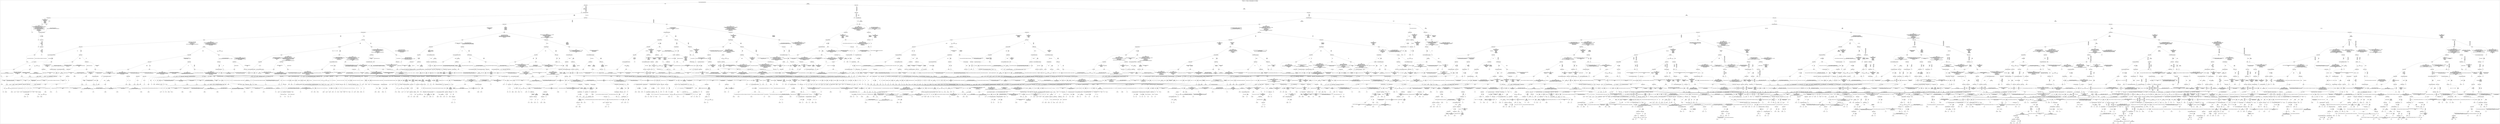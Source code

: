 /*
Generated by:
    http://https://github.com/h2oai/h2o-3/tree/master/h2o-genmodel/src/main/java/hex/genmodel/tools/PrintMojo.java
*/

/*
On a mac:

$ brew install graphviz
$ dot -Tpng file.gv -o file.png
$ open file.png
*/

digraph G {

subgraph cluster_0 {
/* Nodes */

/* Level 0 */
{
"SG_0_Node_0" [shape=box, fontsize=20, label="Cross-Origin-Opener-Policy"]
}

/* Level 1 */
{
"SG_0_Node_1" [shape=box, fontsize=20, label="Status-Code"]
"SG_0_Node_2" [shape=box, fontsize=20, label="Status-Code"]
}

/* Level 2 */
{
"SG_0_Node_2079" [fontsize=20, label="0.0"]
"SG_0_Node_3" [shape=box, fontsize=20, label="Content-Disposition"]
"SG_0_Node_4" [shape=box, fontsize=20, label="Status-Code"]
"SG_0_Node_5" [shape=box, fontsize=20, label="Status-Code"]
}

/* Level 3 */
{
"SG_0_Node_6" [shape=box, fontsize=20, label="Content-Type"]
"SG_0_Node_7" [shape=box, fontsize=20, label="Status-Code"]
"SG_0_Node_2080" [fontsize=20, label="0.0"]
"SG_0_Node_8" [shape=box, fontsize=20, label="Content-Disposition"]
"SG_0_Node_9" [shape=box, fontsize=20, label="Content-Disposition"]
"SG_0_Node_10" [shape=box, fontsize=20, label="Status-Code"]
}

/* Level 4 */
{
"SG_0_Node_2081" [fontsize=20, label="0.0"]
"SG_0_Node_11" [shape=box, fontsize=20, label="body"]
"SG_0_Node_12" [shape=box, fontsize=20, label="Content-Type"]
"SG_0_Node_13" [shape=box, fontsize=20, label="body"]
"SG_0_Node_2082" [fontsize=20, label="0.0"]
"SG_0_Node_14" [shape=box, fontsize=20, label="body"]
"SG_0_Node_15" [shape=box, fontsize=20, label="body"]
"SG_0_Node_16" [shape=box, fontsize=20, label="body"]
"SG_0_Node_17" [shape=box, fontsize=20, label="Content-Disposition"]
"SG_0_Node_18" [shape=box, fontsize=20, label="Status-Code"]
}

/* Level 5 */
{
"SG_0_Node_2083" [fontsize=20, label="0.0"]
"SG_0_Node_19" [shape=box, fontsize=20, label="X-Content-Type-Options"]
"SG_0_Node_20" [shape=box, fontsize=20, label="X-Frame-Options"]
"SG_0_Node_21" [shape=box, fontsize=20, label="body"]
"SG_0_Node_22" [shape=box, fontsize=20, label="X-Content-Type-Options"]
"SG_0_Node_23" [shape=box, fontsize=20, label="Content-Type"]
"SG_0_Node_24" [shape=box, fontsize=20, label="Content-Type"]
"SG_0_Node_25" [shape=box, fontsize=20, label="Content-Type"]
"SG_0_Node_26" [shape=box, fontsize=20, label="Content-Type"]
"SG_0_Node_27" [shape=box, fontsize=20, label="Status-Code"]
"SG_0_Node_28" [shape=box, fontsize=20, label="Content-Type"]
"SG_0_Node_29" [shape=box, fontsize=20, label="Content-Type"]
"SG_0_Node_30" [shape=box, fontsize=20, label="Status-Code"]
"SG_0_Node_31" [shape=box, fontsize=20, label="body"]
"SG_0_Node_32" [shape=box, fontsize=20, label="Content-Type"]
"SG_0_Node_33" [shape=box, fontsize=20, label="Content-Type"]
}

/* Level 6 */
{
"SG_0_Node_2084" [fontsize=20, label="0.0"]
"SG_0_Node_34" [shape=box, fontsize=20, label="Status-Code"]
"SG_0_Node_35" [shape=box, fontsize=20, label="body"]
"SG_0_Node_36" [shape=box, fontsize=20, label="Status-Code"]
"SG_0_Node_37" [shape=box, fontsize=20, label="body"]
"SG_0_Node_38" [shape=box, fontsize=20, label="Content-Type"]
"SG_0_Node_39" [shape=box, fontsize=20, label="X-Frame-Options"]
"SG_0_Node_40" [shape=box, fontsize=20, label="Status-Code"]
"SG_0_Node_41" [shape=box, fontsize=20, label="X-Frame-Options"]
"SG_0_Node_42" [shape=box, fontsize=20, label="body"]
"SG_0_Node_43" [shape=box, fontsize=20, label="X-Frame-Options"]
"SG_0_Node_44" [shape=box, fontsize=20, label="body"]
"SG_0_Node_45" [shape=box, fontsize=20, label="Status-Code"]
"SG_0_Node_2085" [fontsize=20, label="1.0"]
"SG_0_Node_46" [shape=box, fontsize=20, label="Location"]
"SG_0_Node_47" [shape=box, fontsize=20, label="Status-Code"]
"SG_0_Node_48" [shape=box, fontsize=20, label="Content-Type"]
"SG_0_Node_49" [shape=box, fontsize=20, label="Content-Type"]
"SG_0_Node_50" [shape=box, fontsize=20, label="Status-Code"]
"SG_0_Node_51" [shape=box, fontsize=20, label="Content-Type"]
"SG_0_Node_52" [shape=box, fontsize=20, label="body"]
"SG_0_Node_2086" [fontsize=20, label="1.0"]
"SG_0_Node_53" [shape=box, fontsize=20, label="body"]
"SG_0_Node_54" [shape=box, fontsize=20, label="body"]
"SG_0_Node_55" [shape=box, fontsize=20, label="Status-Code"]
"SG_0_Node_56" [shape=box, fontsize=20, label="Status-Code"]
"SG_0_Node_57" [shape=box, fontsize=20, label="Status-Code"]
"SG_0_Node_58" [shape=box, fontsize=20, label="body"]
"SG_0_Node_59" [shape=box, fontsize=20, label="Status-Code"]
"SG_0_Node_60" [shape=box, fontsize=20, label="Status-Code"]
}

/* Level 7 */
{
"SG_0_Node_2087" [fontsize=20, label="0.0"]
"SG_0_Node_61" [shape=box, fontsize=20, label="Status-Code"]
"SG_0_Node_62" [shape=box, fontsize=20, label="Status-Code"]
"SG_0_Node_63" [shape=box, fontsize=20, label="Location"]
"SG_0_Node_64" [shape=box, fontsize=20, label="Location"]
"SG_0_Node_65" [shape=box, fontsize=20, label="body"]
"SG_0_Node_66" [shape=box, fontsize=20, label="Content-Type"]
"SG_0_Node_67" [shape=box, fontsize=20, label="Status-Code"]
"SG_0_Node_68" [shape=box, fontsize=20, label="X-Frame-Options"]
"SG_0_Node_69" [shape=box, fontsize=20, label="body"]
"SG_0_Node_70" [shape=box, fontsize=20, label="Content-Type"]
"SG_0_Node_71" [shape=box, fontsize=20, label="body"]
"SG_0_Node_72" [shape=box, fontsize=20, label="X-Frame-Options"]
"SG_0_Node_73" [shape=box, fontsize=20, label="Content-Type"]
"SG_0_Node_74" [shape=box, fontsize=20, label="body"]
"SG_0_Node_75" [shape=box, fontsize=20, label="Status-Code"]
"SG_0_Node_76" [shape=box, fontsize=20, label="Status-Code"]
"SG_0_Node_2088" [fontsize=20, label="1.0"]
"SG_0_Node_77" [shape=box, fontsize=20, label="X-Content-Type-Options"]
"SG_0_Node_78" [shape=box, fontsize=20, label="body"]
"SG_0_Node_79" [shape=box, fontsize=20, label="Status-Code"]
"SG_0_Node_2089" [fontsize=20, label="1.0"]
"SG_0_Node_80" [shape=box, fontsize=20, label="body"]
"SG_0_Node_2090" [fontsize=20, label="1.0"]
"SG_0_Node_81" [shape=box, fontsize=20, label="Status-Code"]
"SG_0_Node_82" [shape=box, fontsize=20, label="Content-Type"]
"SG_0_Node_83" [shape=box, fontsize=20, label="X-Frame-Options"]
"SG_0_Node_84" [shape=box, fontsize=20, label="Content-Type"]
"SG_0_Node_85" [shape=box, fontsize=20, label="X-Frame-Options"]
"SG_0_Node_86" [shape=box, fontsize=20, label="body"]
"SG_0_Node_87" [shape=box, fontsize=20, label="X-Frame-Options"]
"SG_0_Node_88" [shape=box, fontsize=20, label="body"]
"SG_0_Node_89" [shape=box, fontsize=20, label="X-Content-Type-Options"]
"SG_0_Node_2091" [fontsize=20, label="1.0"]
"SG_0_Node_90" [shape=box, fontsize=20, label="Status-Code"]
"SG_0_Node_2092" [fontsize=20, label="1.0"]
"SG_0_Node_91" [shape=box, fontsize=20, label="Status-Code"]
"SG_0_Node_2093" [fontsize=20, label="1.0"]
"SG_0_Node_92" [shape=box, fontsize=20, label="Content-Type"]
"SG_0_Node_93" [shape=box, fontsize=20, label="Content-Type"]
"SG_0_Node_94" [shape=box, fontsize=20, label="Content-Type"]
"SG_0_Node_95" [shape=box, fontsize=20, label="Content-Type"]
"SG_0_Node_96" [shape=box, fontsize=20, label="Content-Type"]
"SG_0_Node_97" [shape=box, fontsize=20, label="Status-Code"]
"SG_0_Node_98" [shape=box, fontsize=20, label="Content-Type"]
"SG_0_Node_99" [shape=box, fontsize=20, label="Content-Type"]
"SG_0_Node_100" [shape=box, fontsize=20, label="body"]
"SG_0_Node_101" [shape=box, fontsize=20, label="body"]
"SG_0_Node_102" [shape=box, fontsize=20, label="Content-Type"]
"SG_0_Node_103" [shape=box, fontsize=20, label="Status-Code"]
"SG_0_Node_104" [shape=box, fontsize=20, label="body"]
"SG_0_Node_105" [shape=box, fontsize=20, label="body"]
"SG_0_Node_106" [shape=box, fontsize=20, label="body"]
"SG_0_Node_107" [shape=box, fontsize=20, label="body"]
}

/* Level 8 */
{
"SG_0_Node_108" [shape=box, fontsize=20, label="body"]
"SG_0_Node_2094" [fontsize=20, label="1.0"]
"SG_0_Node_109" [shape=box, fontsize=20, label="Cross-Origin-Resource-Policy"]
"SG_0_Node_110" [shape=box, fontsize=20, label="Status-Code"]
"SG_0_Node_111" [shape=box, fontsize=20, label="Content-Type"]
"SG_0_Node_112" [shape=box, fontsize=20, label="body"]
"SG_0_Node_113" [shape=box, fontsize=20, label="body"]
"SG_0_Node_114" [shape=box, fontsize=20, label="body"]
"SG_0_Node_115" [shape=box, fontsize=20, label="Content-Type"]
"SG_0_Node_116" [shape=box, fontsize=20, label="body"]
"SG_0_Node_117" [shape=box, fontsize=20, label="Status-Code"]
"SG_0_Node_118" [shape=box, fontsize=20, label="Cross-Origin-Resource-Policy"]
"SG_0_Node_119" [shape=box, fontsize=20, label="Cross-Origin-Resource-Policy"]
"SG_0_Node_120" [shape=box, fontsize=20, label="X-Frame-Options"]
"SG_0_Node_121" [shape=box, fontsize=20, label="Status-Code"]
"SG_0_Node_122" [shape=box, fontsize=20, label="Status-Code"]
"SG_0_Node_123" [shape=box, fontsize=20, label="X-Content-Type-Options"]
"SG_0_Node_124" [shape=box, fontsize=20, label="Cross-Origin-Resource-Policy"]
"SG_0_Node_125" [shape=box, fontsize=20, label="Status-Code"]
"SG_0_Node_126" [shape=box, fontsize=20, label="Content-Type"]
"SG_0_Node_127" [shape=box, fontsize=20, label="Content-Type"]
"SG_0_Node_2095" [fontsize=20, label="1.0"]
"SG_0_Node_128" [shape=box, fontsize=20, label="Location"]
"SG_0_Node_129" [shape=box, fontsize=20, label="Content-Type"]
"SG_0_Node_130" [shape=box, fontsize=20, label="body"]
"SG_0_Node_2096" [fontsize=20, label="1.0"]
"SG_0_Node_131" [shape=box, fontsize=20, label="Status-Code"]
"SG_0_Node_132" [shape=box, fontsize=20, label="Location"]
"SG_0_Node_133" [shape=box, fontsize=20, label="Content-Type"]
"SG_0_Node_134" [shape=box, fontsize=20, label="body"]
"SG_0_Node_135" [shape=box, fontsize=20, label="Cross-Origin-Resource-Policy"]
"SG_0_Node_2097" [fontsize=20, label="1.0"]
"SG_0_Node_136" [shape=box, fontsize=20, label="body"]
"SG_0_Node_137" [shape=box, fontsize=20, label="body"]
"SG_0_Node_138" [shape=box, fontsize=20, label="Content-Type"]
"SG_0_Node_2098" [fontsize=20, label="1.0"]
"SG_0_Node_139" [shape=box, fontsize=20, label="X-Content-Type-Options"]
"SG_0_Node_2099" [fontsize=20, label="1.0"]
"SG_0_Node_140" [shape=box, fontsize=20, label="X-Content-Type-Options"]
"SG_0_Node_2100" [fontsize=20, label="1.0"]
"SG_0_Node_141" [shape=box, fontsize=20, label="X-Content-Type-Options"]
"SG_0_Node_142" [shape=box, fontsize=20, label="X-Frame-Options"]
"SG_0_Node_143" [shape=box, fontsize=20, label="X-Frame-Options"]
"SG_0_Node_144" [shape=box, fontsize=20, label="body"]
"SG_0_Node_145" [shape=box, fontsize=20, label="Content-Type"]
"SG_0_Node_146" [shape=box, fontsize=20, label="Content-Type"]
"SG_0_Node_147" [shape=box, fontsize=20, label="X-Content-Type-Options"]
"SG_0_Node_148" [shape=box, fontsize=20, label="Cross-Origin-Resource-Policy"]
"SG_0_Node_149" [shape=box, fontsize=20, label="body"]
"SG_0_Node_150" [shape=box, fontsize=20, label="body"]
"SG_0_Node_151" [shape=box, fontsize=20, label="X-Frame-Options"]
"SG_0_Node_152" [shape=box, fontsize=20, label="X-Content-Type-Options"]
"SG_0_Node_153" [shape=box, fontsize=20, label="Status-Code"]
"SG_0_Node_154" [shape=box, fontsize=20, label="Status-Code"]
"SG_0_Node_155" [shape=box, fontsize=20, label="X-Frame-Options"]
"SG_0_Node_156" [shape=box, fontsize=20, label="Location"]
"SG_0_Node_2101" [fontsize=20, label="0.813"]
"SG_0_Node_2102" [fontsize=20, label="1.0"]
"SG_0_Node_2103" [fontsize=20, label="0.938"]
"SG_0_Node_2104" [fontsize=20, label="1.0"]
"SG_0_Node_159" [shape=box, fontsize=20, label="Cross-Origin-Resource-Policy"]
"SG_0_Node_2105" [fontsize=20, label="1.0"]
"SG_0_Node_160" [shape=box, fontsize=20, label="body"]
"SG_0_Node_161" [shape=box, fontsize=20, label="Status-Code"]
"SG_0_Node_162" [shape=box, fontsize=20, label="body"]
"SG_0_Node_163" [shape=box, fontsize=20, label="Status-Code"]
"SG_0_Node_164" [shape=box, fontsize=20, label="Status-Code"]
"SG_0_Node_165" [shape=box, fontsize=20, label="Location"]
"SG_0_Node_166" [shape=box, fontsize=20, label="Status-Code"]
"SG_0_Node_167" [shape=box, fontsize=20, label="body"]
"SG_0_Node_168" [shape=box, fontsize=20, label="X-Content-Type-Options"]
"SG_0_Node_169" [shape=box, fontsize=20, label="body"]
"SG_0_Node_170" [shape=box, fontsize=20, label="Content-Type"]
"SG_0_Node_171" [shape=box, fontsize=20, label="Content-Type"]
"SG_0_Node_172" [shape=box, fontsize=20, label="body"]
"SG_0_Node_173" [shape=box, fontsize=20, label="body"]
"SG_0_Node_174" [shape=box, fontsize=20, label="Status-Code"]
"SG_0_Node_175" [shape=box, fontsize=20, label="Status-Code"]
"SG_0_Node_176" [shape=box, fontsize=20, label="X-Frame-Options"]
"SG_0_Node_177" [shape=box, fontsize=20, label="Status-Code"]
"SG_0_Node_178" [shape=box, fontsize=20, label="Status-Code"]
"SG_0_Node_2106" [fontsize=20, label="1.0"]
"SG_0_Node_179" [shape=box, fontsize=20, label="Status-Code"]
"SG_0_Node_180" [shape=box, fontsize=20, label="X-Content-Type-Options"]
"SG_0_Node_181" [shape=box, fontsize=20, label="body"]
"SG_0_Node_182" [shape=box, fontsize=20, label="X-Content-Type-Options"]
"SG_0_Node_183" [shape=box, fontsize=20, label="Status-Code"]
"SG_0_Node_184" [shape=box, fontsize=20, label="Status-Code"]
"SG_0_Node_185" [shape=box, fontsize=20, label="Status-Code"]
"SG_0_Node_2107" [fontsize=20, label="1.0"]
"SG_0_Node_186" [shape=box, fontsize=20, label="Content-Type"]
"SG_0_Node_187" [shape=box, fontsize=20, label="Status-Code"]
"SG_0_Node_188" [shape=box, fontsize=20, label="Cross-Origin-Resource-Policy"]
"SG_0_Node_2108" [fontsize=20, label="1.0"]
}

/* Level 9 */
{
"SG_0_Node_2109" [fontsize=20, label="0.813"]
"SG_0_Node_2110" [fontsize=20, label="1.0"]
"SG_0_Node_190" [shape=box, fontsize=20, label="Location"]
"SG_0_Node_191" [shape=box, fontsize=20, label="body"]
"SG_0_Node_192" [shape=box, fontsize=20, label="body"]
"SG_0_Node_193" [shape=box, fontsize=20, label="Content-Type"]
"SG_0_Node_194" [shape=box, fontsize=20, label="Status-Code"]
"SG_0_Node_195" [shape=box, fontsize=20, label="Status-Code"]
"SG_0_Node_196" [shape=box, fontsize=20, label="Status-Code"]
"SG_0_Node_197" [shape=box, fontsize=20, label="Content-Type"]
"SG_0_Node_198" [shape=box, fontsize=20, label="Status-Code"]
"SG_0_Node_199" [shape=box, fontsize=20, label="Content-Type"]
"SG_0_Node_200" [shape=box, fontsize=20, label="Cross-Origin-Resource-Policy"]
"SG_0_Node_201" [shape=box, fontsize=20, label="body"]
"SG_0_Node_202" [shape=box, fontsize=20, label="X-Content-Type-Options"]
"SG_0_Node_203" [shape=box, fontsize=20, label="body"]
"SG_0_Node_204" [shape=box, fontsize=20, label="Content-Type"]
"SG_0_Node_2111" [fontsize=20, label="1.0"]
"SG_0_Node_205" [shape=box, fontsize=20, label="Content-Type"]
"SG_0_Node_206" [shape=box, fontsize=20, label="Content-Type"]
"SG_0_Node_207" [shape=box, fontsize=20, label="Status-Code"]
"SG_0_Node_208" [shape=box, fontsize=20, label="X-Content-Type-Options"]
"SG_0_Node_209" [shape=box, fontsize=20, label="body"]
"SG_0_Node_210" [shape=box, fontsize=20, label="Content-Type"]
"SG_0_Node_211" [shape=box, fontsize=20, label="body"]
"SG_0_Node_212" [shape=box, fontsize=20, label="body"]
"SG_0_Node_213" [shape=box, fontsize=20, label="body"]
"SG_0_Node_214" [shape=box, fontsize=20, label="body"]
"SG_0_Node_215" [shape=box, fontsize=20, label="Location"]
"SG_0_Node_2112" [fontsize=20, label="1.0"]
"SG_0_Node_216" [shape=box, fontsize=20, label="Status-Code"]
"SG_0_Node_217" [shape=box, fontsize=20, label="Content-Type"]
"SG_0_Node_218" [shape=box, fontsize=20, label="Content-Type"]
"SG_0_Node_219" [shape=box, fontsize=20, label="Content-Type"]
"SG_0_Node_220" [shape=box, fontsize=20, label="Cross-Origin-Resource-Policy"]
"SG_0_Node_2113" [fontsize=20, label="1.0"]
"SG_0_Node_221" [shape=box, fontsize=20, label="Cross-Origin-Resource-Policy"]
"SG_0_Node_222" [shape=box, fontsize=20, label="Status-Code"]
"SG_0_Node_223" [shape=box, fontsize=20, label="Location"]
"SG_0_Node_2114" [fontsize=20, label="1.0"]
"SG_0_Node_224" [shape=box, fontsize=20, label="Content-Type"]
"SG_0_Node_2115" [fontsize=20, label="1.0"]
"SG_0_Node_225" [shape=box, fontsize=20, label="body"]
"SG_0_Node_2116" [fontsize=20, label="1.0"]
"SG_0_Node_226" [shape=box, fontsize=20, label="X-Frame-Options"]
"SG_0_Node_2117" [fontsize=20, label="1.0"]
"SG_0_Node_227" [shape=box, fontsize=20, label="X-Content-Type-Options"]
"SG_0_Node_228" [shape=box, fontsize=20, label="Content-Type"]
"SG_0_Node_229" [shape=box, fontsize=20, label="Status-Code"]
"SG_0_Node_230" [shape=box, fontsize=20, label="Status-Code"]
"SG_0_Node_231" [shape=box, fontsize=20, label="body"]
"SG_0_Node_232" [shape=box, fontsize=20, label="body"]
"SG_0_Node_233" [shape=box, fontsize=20, label="Content-Type"]
"SG_0_Node_2118" [fontsize=20, label="1.0"]
"SG_0_Node_234" [shape=box, fontsize=20, label="Location"]
"SG_0_Node_2119" [fontsize=20, label="1.0"]
"SG_0_Node_235" [shape=box, fontsize=20, label="Content-Type"]
"SG_0_Node_236" [shape=box, fontsize=20, label="Content-Type"]
"SG_0_Node_237" [shape=box, fontsize=20, label="Content-Type"]
"SG_0_Node_2120" [fontsize=20, label="1.0"]
"SG_0_Node_238" [shape=box, fontsize=20, label="Location"]
"SG_0_Node_2121" [fontsize=20, label="1.0"]
"SG_0_Node_2122" [fontsize=20, label="0.938"]
"SG_0_Node_2123" [fontsize=20, label="1.0"]
"SG_0_Node_240" [shape=box, fontsize=20, label="X-Frame-Options"]
"SG_0_Node_241" [shape=box, fontsize=20, label="body"]
"SG_0_Node_242" [shape=box, fontsize=20, label="body"]
"SG_0_Node_243" [shape=box, fontsize=20, label="Cross-Origin-Resource-Policy"]
"SG_0_Node_244" [shape=box, fontsize=20, label="Content-Type"]
"SG_0_Node_245" [shape=box, fontsize=20, label="Content-Type"]
"SG_0_Node_246" [shape=box, fontsize=20, label="Cross-Origin-Resource-Policy"]
"SG_0_Node_247" [shape=box, fontsize=20, label="Status-Code"]
"SG_0_Node_248" [shape=box, fontsize=20, label="X-Frame-Options"]
"SG_0_Node_249" [shape=box, fontsize=20, label="Status-Code"]
"SG_0_Node_250" [shape=box, fontsize=20, label="X-Content-Type-Options"]
"SG_0_Node_251" [shape=box, fontsize=20, label="body"]
"SG_0_Node_252" [shape=box, fontsize=20, label="Cross-Origin-Resource-Policy"]
"SG_0_Node_253" [shape=box, fontsize=20, label="body"]
"SG_0_Node_254" [shape=box, fontsize=20, label="Status-Code"]
"SG_0_Node_255" [shape=box, fontsize=20, label="Cross-Origin-Resource-Policy"]
"SG_0_Node_256" [shape=box, fontsize=20, label="X-Frame-Options"]
"SG_0_Node_257" [shape=box, fontsize=20, label="Status-Code"]
"SG_0_Node_258" [shape=box, fontsize=20, label="Content-Type"]
"SG_0_Node_259" [shape=box, fontsize=20, label="Content-Type"]
"SG_0_Node_260" [shape=box, fontsize=20, label="Cross-Origin-Resource-Policy"]
"SG_0_Node_261" [shape=box, fontsize=20, label="Content-Type"]
"SG_0_Node_262" [shape=box, fontsize=20, label="Content-Type"]
"SG_0_Node_263" [shape=box, fontsize=20, label="Content-Type"]
"SG_0_Node_264" [shape=box, fontsize=20, label="Status-Code"]
"SG_0_Node_265" [shape=box, fontsize=20, label="Content-Type"]
"SG_0_Node_266" [shape=box, fontsize=20, label="body"]
"SG_0_Node_267" [shape=box, fontsize=20, label="body"]
"SG_0_Node_268" [shape=box, fontsize=20, label="body"]
"SG_0_Node_269" [shape=box, fontsize=20, label="body"]
"SG_0_Node_270" [shape=box, fontsize=20, label="Location"]
"SG_0_Node_271" [shape=box, fontsize=20, label="X-Content-Type-Options"]
"SG_0_Node_272" [shape=box, fontsize=20, label="Content-Type"]
"SG_0_Node_273" [shape=box, fontsize=20, label="Cross-Origin-Resource-Policy"]
"SG_0_Node_274" [shape=box, fontsize=20, label="body"]
"SG_0_Node_275" [shape=box, fontsize=20, label="Content-Type"]
"SG_0_Node_276" [shape=box, fontsize=20, label="Status-Code"]
"SG_0_Node_277" [shape=box, fontsize=20, label="Status-Code"]
"SG_0_Node_278" [shape=box, fontsize=20, label="Content-Type"]
"SG_0_Node_279" [shape=box, fontsize=20, label="X-Frame-Options"]
"SG_0_Node_280" [shape=box, fontsize=20, label="Status-Code"]
"SG_0_Node_281" [shape=box, fontsize=20, label="Status-Code"]
"SG_0_Node_282" [shape=box, fontsize=20, label="body"]
"SG_0_Node_2124" [fontsize=20, label="1.0"]
"SG_0_Node_283" [shape=box, fontsize=20, label="X-Frame-Options"]
"SG_0_Node_284" [shape=box, fontsize=20, label="Status-Code"]
"SG_0_Node_285" [shape=box, fontsize=20, label="Status-Code"]
"SG_0_Node_286" [shape=box, fontsize=20, label="Status-Code"]
"SG_0_Node_287" [shape=box, fontsize=20, label="body"]
"SG_0_Node_288" [shape=box, fontsize=20, label="body"]
"SG_0_Node_289" [shape=box, fontsize=20, label="Status-Code"]
"SG_0_Node_290" [shape=box, fontsize=20, label="Content-Type"]
"SG_0_Node_291" [shape=box, fontsize=20, label="Status-Code"]
"SG_0_Node_292" [shape=box, fontsize=20, label="body"]
"SG_0_Node_293" [shape=box, fontsize=20, label="X-Content-Type-Options"]
"SG_0_Node_2125" [fontsize=20, label="1.0"]
"SG_0_Node_294" [shape=box, fontsize=20, label="X-Content-Type-Options"]
"SG_0_Node_2126" [fontsize=20, label="1.0"]
"SG_0_Node_295" [shape=box, fontsize=20, label="Status-Code"]
"SG_0_Node_296" [shape=box, fontsize=20, label="Status-Code"]
"SG_0_Node_297" [shape=box, fontsize=20, label="Cross-Origin-Resource-Policy"]
"SG_0_Node_298" [shape=box, fontsize=20, label="Status-Code"]
"SG_0_Node_299" [shape=box, fontsize=20, label="Status-Code"]
"SG_0_Node_300" [shape=box, fontsize=20, label="Status-Code"]
"SG_0_Node_301" [shape=box, fontsize=20, label="body"]
"SG_0_Node_2127" [fontsize=20, label="1.0"]
"SG_0_Node_302" [shape=box, fontsize=20, label="Content-Type"]
"SG_0_Node_2128" [fontsize=20, label="1.0"]
"SG_0_Node_303" [shape=box, fontsize=20, label="Location"]
"SG_0_Node_304" [shape=box, fontsize=20, label="body"]
"SG_0_Node_305" [shape=box, fontsize=20, label="X-Content-Type-Options"]
"SG_0_Node_306" [shape=box, fontsize=20, label="body"]
"SG_0_Node_307" [shape=box, fontsize=20, label="body"]
"SG_0_Node_308" [shape=box, fontsize=20, label="body"]
"SG_0_Node_309" [shape=box, fontsize=20, label="X-Content-Type-Options"]
"SG_0_Node_310" [shape=box, fontsize=20, label="Status-Code"]
"SG_0_Node_311" [shape=box, fontsize=20, label="Status-Code"]
"SG_0_Node_312" [shape=box, fontsize=20, label="Status-Code"]
"SG_0_Node_313" [shape=box, fontsize=20, label="Status-Code"]
"SG_0_Node_314" [shape=box, fontsize=20, label="X-Frame-Options"]
"SG_0_Node_315" [shape=box, fontsize=20, label="body"]
"SG_0_Node_2129" [fontsize=20, label="1.0"]
"SG_0_Node_316" [shape=box, fontsize=20, label="body"]
"SG_0_Node_317" [shape=box, fontsize=20, label="body"]
"SG_0_Node_318" [shape=box, fontsize=20, label="Cross-Origin-Resource-Policy"]
"SG_0_Node_2130" [fontsize=20, label="1.0"]
"SG_0_Node_319" [shape=box, fontsize=20, label="Location"]
"SG_0_Node_2131" [fontsize=20, label="1.0"]
"SG_0_Node_320" [shape=box, fontsize=20, label="body"]
"SG_0_Node_321" [shape=box, fontsize=20, label="Status-Code"]
"SG_0_Node_322" [shape=box, fontsize=20, label="Content-Type"]
"SG_0_Node_2132" [fontsize=20, label="1.0"]
"SG_0_Node_323" [shape=box, fontsize=20, label="Status-Code"]
"SG_0_Node_2133" [fontsize=20, label="1.0"]
}

/* Level 10 */
{
"SG_0_Node_324" [shape=box, fontsize=20, label="body"]
"SG_0_Node_325" [shape=box, fontsize=20, label="body"]
"SG_0_Node_326" [shape=box, fontsize=20, label="Content-Type"]
"SG_0_Node_327" [shape=box, fontsize=20, label="X-Content-Type-Options"]
"SG_0_Node_328" [shape=box, fontsize=20, label="Cross-Origin-Resource-Policy"]
"SG_0_Node_329" [shape=box, fontsize=20, label="Content-Type"]
"SG_0_Node_330" [shape=box, fontsize=20, label="body"]
"SG_0_Node_331" [shape=box, fontsize=20, label="body"]
"SG_0_Node_332" [shape=box, fontsize=20, label="body"]
"SG_0_Node_333" [shape=box, fontsize=20, label="body"]
"SG_0_Node_334" [shape=box, fontsize=20, label="body"]
"SG_0_Node_335" [shape=box, fontsize=20, label="body"]
"SG_0_Node_336" [shape=box, fontsize=20, label="X-Content-Type-Options"]
"SG_0_Node_2134" [fontsize=20, label="1.0"]
"SG_0_Node_337" [shape=box, fontsize=20, label="body"]
"SG_0_Node_338" [shape=box, fontsize=20, label="Status-Code"]
"SG_0_Node_339" [shape=box, fontsize=20, label="Cross-Origin-Resource-Policy"]
"SG_0_Node_340" [shape=box, fontsize=20, label="Cross-Origin-Resource-Policy"]
"SG_0_Node_341" [shape=box, fontsize=20, label="body"]
"SG_0_Node_342" [shape=box, fontsize=20, label="body"]
"SG_0_Node_343" [shape=box, fontsize=20, label="body"]
"SG_0_Node_344" [shape=box, fontsize=20, label="body"]
"SG_0_Node_345" [shape=box, fontsize=20, label="Content-Type"]
"SG_0_Node_2135" [fontsize=20, label="1.0"]
"SG_0_Node_346" [shape=box, fontsize=20, label="body"]
"SG_0_Node_347" [shape=box, fontsize=20, label="body"]
"SG_0_Node_348" [shape=box, fontsize=20, label="Status-Code"]
"SG_0_Node_2136" [fontsize=20, label="1.0"]
"SG_0_Node_2137" [fontsize=20, label="0.938"]
"SG_0_Node_2138" [fontsize=20, label="1.0"]
"SG_0_Node_350" [shape=box, fontsize=20, label="Status-Code"]
"SG_0_Node_351" [shape=box, fontsize=20, label="Status-Code"]
"SG_0_Node_352" [shape=box, fontsize=20, label="X-Content-Type-Options"]
"SG_0_Node_353" [shape=box, fontsize=20, label="Cross-Origin-Resource-Policy"]
"SG_0_Node_354" [shape=box, fontsize=20, label="X-Content-Type-Options"]
"SG_0_Node_355" [shape=box, fontsize=20, label="Status-Code"]
"SG_0_Node_356" [shape=box, fontsize=20, label="X-Frame-Options"]
"SG_0_Node_2139" [fontsize=20, label="1.0"]
"SG_0_Node_357" [shape=box, fontsize=20, label="Content-Type"]
"SG_0_Node_358" [shape=box, fontsize=20, label="Content-Type"]
"SG_0_Node_359" [shape=box, fontsize=20, label="X-Frame-Options"]
"SG_0_Node_360" [shape=box, fontsize=20, label="body"]
"SG_0_Node_361" [shape=box, fontsize=20, label="Cross-Origin-Resource-Policy"]
"SG_0_Node_362" [shape=box, fontsize=20, label="Cross-Origin-Resource-Policy"]
"SG_0_Node_363" [shape=box, fontsize=20, label="Content-Type"]
"SG_0_Node_364" [shape=box, fontsize=20, label="Cross-Origin-Resource-Policy"]
"SG_0_Node_2140" [fontsize=20, label="0.75"]
"SG_0_Node_366" [shape=box, fontsize=20, label="Status-Code"]
"SG_0_Node_367" [shape=box, fontsize=20, label="Status-Code"]
"SG_0_Node_2141" [fontsize=20, label="1.0"]
"SG_0_Node_368" [shape=box, fontsize=20, label="body"]
"SG_0_Node_369" [shape=box, fontsize=20, label="body"]
"SG_0_Node_370" [shape=box, fontsize=20, label="Content-Type"]
"SG_0_Node_371" [shape=box, fontsize=20, label="Cross-Origin-Resource-Policy"]
"SG_0_Node_372" [shape=box, fontsize=20, label="Status-Code"]
"SG_0_Node_373" [shape=box, fontsize=20, label="Status-Code"]
"SG_0_Node_374" [shape=box, fontsize=20, label="body"]
"SG_0_Node_375" [shape=box, fontsize=20, label="Location"]
"SG_0_Node_376" [shape=box, fontsize=20, label="Status-Code"]
"SG_0_Node_2142" [fontsize=20, label="1.0"]
"SG_0_Node_377" [shape=box, fontsize=20, label="body"]
"SG_0_Node_378" [shape=box, fontsize=20, label="body"]
"SG_0_Node_379" [shape=box, fontsize=20, label="Status-Code"]
"SG_0_Node_380" [shape=box, fontsize=20, label="Status-Code"]
"SG_0_Node_381" [shape=box, fontsize=20, label="body"]
"SG_0_Node_2143" [fontsize=20, label="1.0"]
"SG_0_Node_382" [shape=box, fontsize=20, label="Status-Code"]
"SG_0_Node_2144" [fontsize=20, label="1.0"]
"SG_0_Node_383" [shape=box, fontsize=20, label="body"]
"SG_0_Node_2145" [fontsize=20, label="1.0"]
"SG_0_Node_2146" [fontsize=20, label="0.917"]
"SG_0_Node_2147" [fontsize=20, label="1.0"]
"SG_0_Node_2148" [fontsize=20, label="0.917"]
"SG_0_Node_2149" [fontsize=20, label="1.0"]
"SG_0_Node_386" [shape=box, fontsize=20, label="Status-Code"]
"SG_0_Node_387" [shape=box, fontsize=20, label="Content-Type"]
"SG_0_Node_388" [shape=box, fontsize=20, label="Status-Code"]
"SG_0_Node_2150" [fontsize=20, label="1.0"]
"SG_0_Node_389" [shape=box, fontsize=20, label="body"]
"SG_0_Node_390" [shape=box, fontsize=20, label="body"]
"SG_0_Node_391" [shape=box, fontsize=20, label="body"]
"SG_0_Node_2151" [fontsize=20, label="1.0"]
"SG_0_Node_392" [shape=box, fontsize=20, label="Status-Code"]
"SG_0_Node_2152" [fontsize=20, label="1.0"]
"SG_0_Node_393" [shape=box, fontsize=20, label="Status-Code"]
"SG_0_Node_2153" [fontsize=20, label="1.0"]
"SG_0_Node_394" [shape=box, fontsize=20, label="Status-Code"]
"SG_0_Node_2154" [fontsize=20, label="1.0"]
"SG_0_Node_395" [shape=box, fontsize=20, label="Content-Type"]
"SG_0_Node_2155" [fontsize=20, label="1.0"]
"SG_0_Node_2156" [fontsize=20, label="0.938"]
"SG_0_Node_2157" [fontsize=20, label="1.0"]
"SG_0_Node_397" [shape=box, fontsize=20, label="body"]
"SG_0_Node_2158" [fontsize=20, label="1.0"]
"SG_0_Node_398" [shape=box, fontsize=20, label="Cross-Origin-Resource-Policy"]
"SG_0_Node_2159" [fontsize=20, label="1.0"]
"SG_0_Node_399" [shape=box, fontsize=20, label="body"]
"SG_0_Node_400" [shape=box, fontsize=20, label="body"]
"SG_0_Node_401" [shape=box, fontsize=20, label="Cross-Origin-Resource-Policy"]
"SG_0_Node_2160" [fontsize=20, label="1.0"]
"SG_0_Node_402" [shape=box, fontsize=20, label="X-Frame-Options"]
"SG_0_Node_2161" [fontsize=20, label="1.0"]
"SG_0_Node_403" [shape=box, fontsize=20, label="Content-Type"]
"SG_0_Node_404" [shape=box, fontsize=20, label="Content-Type"]
"SG_0_Node_405" [shape=box, fontsize=20, label="body"]
"SG_0_Node_406" [shape=box, fontsize=20, label="Content-Type"]
"SG_0_Node_407" [shape=box, fontsize=20, label="Status-Code"]
"SG_0_Node_408" [shape=box, fontsize=20, label="X-Content-Type-Options"]
"SG_0_Node_409" [shape=box, fontsize=20, label="Status-Code"]
"SG_0_Node_2162" [fontsize=20, label="1.0"]
"SG_0_Node_410" [shape=box, fontsize=20, label="Status-Code"]
"SG_0_Node_411" [shape=box, fontsize=20, label="body"]
"SG_0_Node_412" [shape=box, fontsize=20, label="body"]
"SG_0_Node_2163" [fontsize=20, label="1.0"]
"SG_0_Node_413" [shape=box, fontsize=20, label="Status-Code"]
"SG_0_Node_2164" [fontsize=20, label="1.0"]
"SG_0_Node_414" [shape=box, fontsize=20, label="body"]
"SG_0_Node_2165" [fontsize=20, label="1.0"]
"SG_0_Node_415" [shape=box, fontsize=20, label="Content-Type"]
"SG_0_Node_416" [shape=box, fontsize=20, label="Cross-Origin-Resource-Policy"]
"SG_0_Node_2166" [fontsize=20, label="0.875"]
"SG_0_Node_2167" [fontsize=20, label="1.0"]
"SG_0_Node_2168" [fontsize=20, label="0.75"]
"SG_0_Node_2169" [fontsize=20, label="0.917"]
"SG_0_Node_420" [shape=box, fontsize=20, label="X-Content-Type-Options"]
"SG_0_Node_2170" [fontsize=20, label="1.0"]
"SG_0_Node_421" [shape=box, fontsize=20, label="Cross-Origin-Resource-Policy"]
"SG_0_Node_422" [shape=box, fontsize=20, label="body"]
"SG_0_Node_423" [shape=box, fontsize=20, label="Status-Code"]
"SG_0_Node_424" [shape=box, fontsize=20, label="Status-Code"]
"SG_0_Node_425" [shape=box, fontsize=20, label="Location"]
"SG_0_Node_426" [shape=box, fontsize=20, label="Status-Code"]
"SG_0_Node_427" [shape=box, fontsize=20, label="Location"]
"SG_0_Node_428" [shape=box, fontsize=20, label="body"]
"SG_0_Node_429" [shape=box, fontsize=20, label="Location"]
"SG_0_Node_430" [shape=box, fontsize=20, label="body"]
"SG_0_Node_431" [shape=box, fontsize=20, label="Status-Code"]
"SG_0_Node_2171" [fontsize=20, label="1.0"]
"SG_0_Node_432" [shape=box, fontsize=20, label="Status-Code"]
"SG_0_Node_433" [shape=box, fontsize=20, label="Content-Type"]
"SG_0_Node_434" [shape=box, fontsize=20, label="Status-Code"]
"SG_0_Node_435" [shape=box, fontsize=20, label="body"]
"SG_0_Node_436" [shape=box, fontsize=20, label="body"]
"SG_0_Node_437" [shape=box, fontsize=20, label="body"]
"SG_0_Node_438" [shape=box, fontsize=20, label="body"]
"SG_0_Node_439" [shape=box, fontsize=20, label="body"]
"SG_0_Node_440" [shape=box, fontsize=20, label="body"]
"SG_0_Node_441" [shape=box, fontsize=20, label="Content-Type"]
"SG_0_Node_442" [shape=box, fontsize=20, label="body"]
"SG_0_Node_2172" [fontsize=20, label="1.0"]
"SG_0_Node_443" [shape=box, fontsize=20, label="Content-Type"]
"SG_0_Node_444" [shape=box, fontsize=20, label="X-Content-Type-Options"]
"SG_0_Node_445" [shape=box, fontsize=20, label="X-Content-Type-Options"]
"SG_0_Node_446" [shape=box, fontsize=20, label="body"]
"SG_0_Node_447" [shape=box, fontsize=20, label="Location"]
"SG_0_Node_448" [shape=box, fontsize=20, label="Content-Type"]
"SG_0_Node_449" [shape=box, fontsize=20, label="Content-Type"]
"SG_0_Node_2173" [fontsize=20, label="1.0"]
"SG_0_Node_450" [shape=box, fontsize=20, label="X-Content-Type-Options"]
"SG_0_Node_451" [shape=box, fontsize=20, label="body"]
"SG_0_Node_452" [shape=box, fontsize=20, label="body"]
"SG_0_Node_453" [shape=box, fontsize=20, label="body"]
"SG_0_Node_454" [shape=box, fontsize=20, label="Status-Code"]
"SG_0_Node_455" [shape=box, fontsize=20, label="Cross-Origin-Resource-Policy"]
"SG_0_Node_456" [shape=box, fontsize=20, label="Content-Type"]
"SG_0_Node_2174" [fontsize=20, label="1.0"]
"SG_0_Node_457" [shape=box, fontsize=20, label="Location"]
"SG_0_Node_2175" [fontsize=20, label="1.0"]
"SG_0_Node_458" [shape=box, fontsize=20, label="body"]
"SG_0_Node_2176" [fontsize=20, label="1.0"]
"SG_0_Node_459" [shape=box, fontsize=20, label="X-Content-Type-Options"]
"SG_0_Node_460" [shape=box, fontsize=20, label="Status-Code"]
"SG_0_Node_461" [shape=box, fontsize=20, label="X-Frame-Options"]
"SG_0_Node_2177" [fontsize=20, label="1.0"]
"SG_0_Node_462" [shape=box, fontsize=20, label="X-Frame-Options"]
"SG_0_Node_2178" [fontsize=20, label="1.0"]
"SG_0_Node_463" [shape=box, fontsize=20, label="X-Content-Type-Options"]
"SG_0_Node_464" [shape=box, fontsize=20, label="body"]
"SG_0_Node_465" [shape=box, fontsize=20, label="Content-Type"]
"SG_0_Node_466" [shape=box, fontsize=20, label="Content-Type"]
"SG_0_Node_467" [shape=box, fontsize=20, label="Content-Type"]
"SG_0_Node_2179" [fontsize=20, label="1.0"]
"SG_0_Node_468" [shape=box, fontsize=20, label="X-Content-Type-Options"]
"SG_0_Node_2180" [fontsize=20, label="1.0"]
"SG_0_Node_469" [shape=box, fontsize=20, label="Location"]
"SG_0_Node_470" [shape=box, fontsize=20, label="Status-Code"]
"SG_0_Node_471" [shape=box, fontsize=20, label="body"]
"SG_0_Node_2181" [fontsize=20, label="1.0"]
"SG_0_Node_472" [shape=box, fontsize=20, label="Content-Type"]
"SG_0_Node_473" [shape=box, fontsize=20, label="X-Frame-Options"]
"SG_0_Node_474" [shape=box, fontsize=20, label="body"]
"SG_0_Node_2182" [fontsize=20, label="1.0"]
"SG_0_Node_475" [shape=box, fontsize=20, label="Content-Type"]
"SG_0_Node_2183" [fontsize=20, label="1.0"]
"SG_0_Node_476" [shape=box, fontsize=20, label="Status-Code"]
"SG_0_Node_2184" [fontsize=20, label="1.0"]
"SG_0_Node_477" [shape=box, fontsize=20, label="X-Content-Type-Options"]
"SG_0_Node_2185" [fontsize=20, label="1.0"]
"SG_0_Node_478" [shape=box, fontsize=20, label="Status-Code"]
"SG_0_Node_2186" [fontsize=20, label="1.0"]
"SG_0_Node_479" [shape=box, fontsize=20, label="X-Frame-Options"]
"SG_0_Node_480" [shape=box, fontsize=20, label="body"]
"SG_0_Node_481" [shape=box, fontsize=20, label="X-Frame-Options"]
"SG_0_Node_2187" [fontsize=20, label="1.0"]
"SG_0_Node_482" [shape=box, fontsize=20, label="Content-Type"]
"SG_0_Node_2188" [fontsize=20, label="1.0"]
"SG_0_Node_483" [shape=box, fontsize=20, label="Location"]
"SG_0_Node_484" [shape=box, fontsize=20, label="Content-Type"]
"SG_0_Node_485" [shape=box, fontsize=20, label="Location"]
"SG_0_Node_2189" [fontsize=20, label="1.0"]
"SG_0_Node_486" [shape=box, fontsize=20, label="Content-Type"]
"SG_0_Node_2190" [fontsize=20, label="1.0"]
"SG_0_Node_487" [shape=box, fontsize=20, label="X-Content-Type-Options"]
"SG_0_Node_488" [shape=box, fontsize=20, label="Status-Code"]
"SG_0_Node_489" [shape=box, fontsize=20, label="X-Content-Type-Options"]
"SG_0_Node_2191" [fontsize=20, label="1.0"]
"SG_0_Node_490" [shape=box, fontsize=20, label="Content-Type"]
"SG_0_Node_2192" [fontsize=20, label="1.0"]
"SG_0_Node_491" [shape=box, fontsize=20, label="X-Frame-Options"]
"SG_0_Node_2193" [fontsize=20, label="1.0"]
"SG_0_Node_492" [shape=box, fontsize=20, label="X-Content-Type-Options"]
"SG_0_Node_2194" [fontsize=20, label="1.0"]
"SG_0_Node_493" [shape=box, fontsize=20, label="body"]
"SG_0_Node_494" [shape=box, fontsize=20, label="body"]
"SG_0_Node_495" [shape=box, fontsize=20, label="Content-Disposition"]
"SG_0_Node_496" [shape=box, fontsize=20, label="Status-Code"]
"SG_0_Node_497" [shape=box, fontsize=20, label="Status-Code"]
"SG_0_Node_2195" [fontsize=20, label="1.0"]
"SG_0_Node_498" [shape=box, fontsize=20, label="body"]
"SG_0_Node_2196" [fontsize=20, label="1.0"]
"SG_0_Node_499" [shape=box, fontsize=20, label="Location"]
"SG_0_Node_2197" [fontsize=20, label="1.0"]
"SG_0_Node_500" [shape=box, fontsize=20, label="X-Content-Type-Options"]
"SG_0_Node_2198" [fontsize=20, label="1.0"]
"SG_0_Node_501" [shape=box, fontsize=20, label="Status-Code"]
"SG_0_Node_2199" [fontsize=20, label="1.0"]
"SG_0_Node_502" [shape=box, fontsize=20, label="Cross-Origin-Resource-Policy"]
"SG_0_Node_503" [shape=box, fontsize=20, label="X-Frame-Options"]
"SG_0_Node_504" [shape=box, fontsize=20, label="body"]
"SG_0_Node_2200" [fontsize=20, label="1.0"]
"SG_0_Node_505" [shape=box, fontsize=20, label="Content-Type"]
"SG_0_Node_2201" [fontsize=20, label="1.0"]
"SG_0_Node_506" [shape=box, fontsize=20, label="body"]
"SG_0_Node_2202" [fontsize=20, label="1.0"]
"SG_0_Node_507" [shape=box, fontsize=20, label="Content-Disposition"]
"SG_0_Node_508" [shape=box, fontsize=20, label="Content-Type"]
"SG_0_Node_509" [shape=box, fontsize=20, label="Content-Disposition"]
"SG_0_Node_510" [shape=box, fontsize=20, label="Status-Code"]
"SG_0_Node_511" [shape=box, fontsize=20, label="Status-Code"]
"SG_0_Node_512" [shape=box, fontsize=20, label="Status-Code"]
"SG_0_Node_513" [shape=box, fontsize=20, label="X-Content-Type-Options"]
"SG_0_Node_514" [shape=box, fontsize=20, label="Status-Code"]
"SG_0_Node_515" [shape=box, fontsize=20, label="Content-Type"]
"SG_0_Node_2203" [fontsize=20, label="1.0"]
"SG_0_Node_516" [shape=box, fontsize=20, label="body"]
"SG_0_Node_2204" [fontsize=20, label="1.0"]
"SG_0_Node_517" [shape=box, fontsize=20, label="Content-Type"]
"SG_0_Node_518" [shape=box, fontsize=20, label="Status-Code"]
"SG_0_Node_519" [shape=box, fontsize=20, label="Status-Code"]
"SG_0_Node_520" [shape=box, fontsize=20, label="Status-Code"]
"SG_0_Node_521" [shape=box, fontsize=20, label="body"]
"SG_0_Node_2205" [fontsize=20, label="1.0"]
"SG_0_Node_522" [shape=box, fontsize=20, label="body"]
"SG_0_Node_2206" [fontsize=20, label="1.0"]
"SG_0_Node_523" [shape=box, fontsize=20, label="Content-Type"]
"SG_0_Node_2207" [fontsize=20, label="1.0"]
}

/* Level 11 */
{
"SG_0_Node_2208" [fontsize=20, label="0.5"]
"SG_0_Node_525" [shape=box, fontsize=20, label="body"]
"SG_0_Node_2209" [fontsize=20, label="0.667"]
"SG_0_Node_2210" [fontsize=20, label="0.944"]
"SG_0_Node_2211" [fontsize=20, label="0.688"]
"SG_0_Node_529" [shape=box, fontsize=20, label="body"]
"SG_0_Node_2212" [fontsize=20, label="0.833"]
"SG_0_Node_2213" [fontsize=20, label="1.0"]
"SG_0_Node_531" [shape=box, fontsize=20, label="Content-Type"]
"SG_0_Node_532" [shape=box, fontsize=20, label="Content-Type"]
"SG_0_Node_533" [shape=box, fontsize=20, label="body"]
"SG_0_Node_534" [shape=box, fontsize=20, label="Status-Code"]
"SG_0_Node_2214" [fontsize=20, label="0.688"]
"SG_0_Node_536" [shape=box, fontsize=20, label="body"]
"SG_0_Node_537" [shape=box, fontsize=20, label="X-Content-Type-Options"]
"SG_0_Node_2215" [fontsize=20, label="1.0"]
"SG_0_Node_538" [shape=box, fontsize=20, label="Cross-Origin-Resource-Policy"]
"SG_0_Node_539" [shape=box, fontsize=20, label="Status-Code"]
"SG_0_Node_540" [shape=box, fontsize=20, label="Status-Code"]
"SG_0_Node_541" [shape=box, fontsize=20, label="Status-Code"]
"SG_0_Node_2216" [fontsize=20, label="0.75"]
"SG_0_Node_2217" [fontsize=20, label="1.0"]
"SG_0_Node_2218" [fontsize=20, label="0.917"]
"SG_0_Node_2219" [fontsize=20, label="1.0"]
"SG_0_Node_544" [shape=box, fontsize=20, label="Status-Code"]
"SG_0_Node_545" [shape=box, fontsize=20, label="Status-Code"]
"SG_0_Node_546" [shape=box, fontsize=20, label="X-Content-Type-Options"]
"SG_0_Node_2220" [fontsize=20, label="1.0"]
"SG_0_Node_547" [shape=box, fontsize=20, label="body"]
"SG_0_Node_2221" [fontsize=20, label="1.0"]
"SG_0_Node_548" [shape=box, fontsize=20, label="body"]
"SG_0_Node_549" [shape=box, fontsize=20, label="body"]
"SG_0_Node_550" [shape=box, fontsize=20, label="X-Content-Type-Options"]
"SG_0_Node_2222" [fontsize=20, label="1.0"]
"SG_0_Node_551" [shape=box, fontsize=20, label="Status-Code"]
"SG_0_Node_552" [shape=box, fontsize=20, label="Status-Code"]
"SG_0_Node_2223" [fontsize=20, label="0.875"]
"SG_0_Node_2224" [fontsize=20, label="1.0"]
"SG_0_Node_2225" [fontsize=20, label="0.667"]
"SG_0_Node_555" [shape=box, fontsize=20, label="Status-Code"]
"SG_0_Node_556" [shape=box, fontsize=20, label="body"]
"SG_0_Node_2226" [fontsize=20, label="1.0"]
"SG_0_Node_557" [shape=box, fontsize=20, label="Status-Code"]
"SG_0_Node_558" [shape=box, fontsize=20, label="body"]
"SG_0_Node_559" [shape=box, fontsize=20, label="Status-Code"]
"SG_0_Node_560" [shape=box, fontsize=20, label="Location"]
"SG_0_Node_561" [shape=box, fontsize=20, label="Cross-Origin-Resource-Policy"]
"SG_0_Node_2227" [fontsize=20, label="1.0"]
"SG_0_Node_2228" [fontsize=20, label="0.813"]
"SG_0_Node_2229" [fontsize=20, label="1.0"]
"SG_0_Node_563" [shape=box, fontsize=20, label="Cross-Origin-Resource-Policy"]
"SG_0_Node_564" [shape=box, fontsize=20, label="Content-Type"]
"SG_0_Node_565" [shape=box, fontsize=20, label="body"]
"SG_0_Node_2230" [fontsize=20, label="1.0"]
"SG_0_Node_566" [shape=box, fontsize=20, label="Location"]
"SG_0_Node_567" [shape=box, fontsize=20, label="Status-Code"]
"SG_0_Node_568" [shape=box, fontsize=20, label="body"]
"SG_0_Node_569" [shape=box, fontsize=20, label="Status-Code"]
"SG_0_Node_2231" [fontsize=20, label="0.75"]
"SG_0_Node_2232" [fontsize=20, label="1.0"]
"SG_0_Node_571" [shape=box, fontsize=20, label="X-Content-Type-Options"]
"SG_0_Node_572" [shape=box, fontsize=20, label="body"]
"SG_0_Node_573" [shape=box, fontsize=20, label="Status-Code"]
"SG_0_Node_2233" [fontsize=20, label="1.0"]
"SG_0_Node_2234" [fontsize=20, label="0.688"]
"SG_0_Node_575" [shape=box, fontsize=20, label="X-Content-Type-Options"]
"SG_0_Node_2235" [fontsize=20, label="0.875"]
"SG_0_Node_577" [shape=box, fontsize=20, label="body"]
"SG_0_Node_578" [shape=box, fontsize=20, label="X-Content-Type-Options"]
"SG_0_Node_2236" [fontsize=20, label="1.0"]
"SG_0_Node_579" [shape=box, fontsize=20, label="X-Content-Type-Options"]
"SG_0_Node_2237" [fontsize=20, label="1.0"]
"SG_0_Node_580" [shape=box, fontsize=20, label="Content-Type"]
"SG_0_Node_581" [shape=box, fontsize=20, label="Content-Type"]
"SG_0_Node_582" [shape=box, fontsize=20, label="Content-Type"]
"SG_0_Node_583" [shape=box, fontsize=20, label="Content-Type"]
"SG_0_Node_584" [shape=box, fontsize=20, label="X-Content-Type-Options"]
"SG_0_Node_585" [shape=box, fontsize=20, label="Content-Type"]
"SG_0_Node_586" [shape=box, fontsize=20, label="Location"]
"SG_0_Node_2238" [fontsize=20, label="1.0"]
"SG_0_Node_587" [shape=box, fontsize=20, label="body"]
"SG_0_Node_588" [shape=box, fontsize=20, label="body"]
"SG_0_Node_2239" [fontsize=20, label="0.917"]
"SG_0_Node_590" [shape=box, fontsize=20, label="X-Content-Type-Options"]
"SG_0_Node_2240" [fontsize=20, label="0.75"]
"SG_0_Node_592" [shape=box, fontsize=20, label="Cross-Origin-Resource-Policy"]
"SG_0_Node_2241" [fontsize=20, label="0.938"]
"SG_0_Node_2242" [fontsize=20, label="1.0"]
"SG_0_Node_594" [shape=box, fontsize=20, label="body"]
"SG_0_Node_595" [shape=box, fontsize=20, label="body"]
"SG_0_Node_596" [shape=box, fontsize=20, label="Status-Code"]
"SG_0_Node_597" [shape=box, fontsize=20, label="body"]
"SG_0_Node_598" [shape=box, fontsize=20, label="body"]
"SG_0_Node_599" [shape=box, fontsize=20, label="body"]
"SG_0_Node_600" [shape=box, fontsize=20, label="body"]
"SG_0_Node_2243" [fontsize=20, label="1.0"]
"SG_0_Node_601" [shape=box, fontsize=20, label="Status-Code"]
"SG_0_Node_602" [shape=box, fontsize=20, label="Status-Code"]
"SG_0_Node_603" [shape=box, fontsize=20, label="body"]
"SG_0_Node_2244" [fontsize=20, label="1.0"]
"SG_0_Node_604" [shape=box, fontsize=20, label="X-Frame-Options"]
"SG_0_Node_605" [shape=box, fontsize=20, label="Content-Type"]
"SG_0_Node_2245" [fontsize=20, label="0.833"]
"SG_0_Node_2246" [fontsize=20, label="0.917"]
"SG_0_Node_2247" [fontsize=20, label="0.917"]
"SG_0_Node_2248" [fontsize=20, label="1.0"]
"SG_0_Node_609" [shape=box, fontsize=20, label="body"]
"SG_0_Node_610" [shape=box, fontsize=20, label="body"]
"SG_0_Node_611" [shape=box, fontsize=20, label="body"]
"SG_0_Node_2249" [fontsize=20, label="1.0"]
"SG_0_Node_612" [shape=box, fontsize=20, label="Location"]
"SG_0_Node_2250" [fontsize=20, label="1.0"]
"SG_0_Node_2251" [fontsize=20, label="0.938"]
"SG_0_Node_2252" [fontsize=20, label="1.0"]
"SG_0_Node_614" [shape=box, fontsize=20, label="Content-Type"]
"SG_0_Node_615" [shape=box, fontsize=20, label="Content-Type"]
"SG_0_Node_616" [shape=box, fontsize=20, label="Cross-Origin-Resource-Policy"]
"SG_0_Node_617" [shape=box, fontsize=20, label="Content-Type"]
"SG_0_Node_2253" [fontsize=20, label="0.938"]
"SG_0_Node_2254" [fontsize=20, label="1.0"]
"SG_0_Node_619" [shape=box, fontsize=20, label="Cross-Origin-Resource-Policy"]
"SG_0_Node_2255" [fontsize=20, label="1.0"]
"SG_0_Node_620" [shape=box, fontsize=20, label="Content-Type"]
"SG_0_Node_2256" [fontsize=20, label="1.0"]
"SG_0_Node_621" [shape=box, fontsize=20, label="Content-Type"]
"SG_0_Node_2257" [fontsize=20, label="1.0"]
"SG_0_Node_622" [shape=box, fontsize=20, label="X-Content-Type-Options"]
"SG_0_Node_2258" [fontsize=20, label="1.0"]
"SG_0_Node_623" [shape=box, fontsize=20, label="Location"]
"SG_0_Node_624" [shape=box, fontsize=20, label="X-Content-Type-Options"]
"SG_0_Node_625" [shape=box, fontsize=20, label="X-Content-Type-Options"]
"SG_0_Node_2259" [fontsize=20, label="1.0"]
"SG_0_Node_626" [shape=box, fontsize=20, label="Cross-Origin-Resource-Policy"]
"SG_0_Node_2260" [fontsize=20, label="1.0"]
"SG_0_Node_2261" [fontsize=20, label="0.938"]
"SG_0_Node_2262" [fontsize=20, label="1.0"]
"SG_0_Node_628" [shape=box, fontsize=20, label="Cross-Origin-Resource-Policy"]
"SG_0_Node_2263" [fontsize=20, label="1.0"]
"SG_0_Node_629" [shape=box, fontsize=20, label="Status-Code"]
"SG_0_Node_2264" [fontsize=20, label="1.0"]
"SG_0_Node_630" [shape=box, fontsize=20, label="X-Content-Type-Options"]
"SG_0_Node_631" [shape=box, fontsize=20, label="X-Content-Type-Options"]
"SG_0_Node_632" [shape=box, fontsize=20, label="Status-Code"]
"SG_0_Node_2265" [fontsize=20, label="1.0"]
"SG_0_Node_2266" [fontsize=20, label="0.889"]
"SG_0_Node_2267" [fontsize=20, label="1.0"]
"SG_0_Node_2268" [fontsize=20, label="0.917"]
"SG_0_Node_2269" [fontsize=20, label="1.0"]
"SG_0_Node_635" [shape=box, fontsize=20, label="Status-Code"]
"SG_0_Node_636" [shape=box, fontsize=20, label="Status-Code"]
"SG_0_Node_2270" [fontsize=20, label="0.813"]
"SG_0_Node_2271" [fontsize=20, label="0.938"]
"SG_0_Node_639" [shape=box, fontsize=20, label="X-Frame-Options"]
"SG_0_Node_2272" [fontsize=20, label="0.938"]
"SG_0_Node_641" [shape=box, fontsize=20, label="Status-Code"]
"SG_0_Node_2273" [fontsize=20, label="1.0"]
"SG_0_Node_642" [shape=box, fontsize=20, label="Content-Type"]
"SG_0_Node_643" [shape=box, fontsize=20, label="X-Content-Type-Options"]
"SG_0_Node_2274" [fontsize=20, label="0.917"]
"SG_0_Node_2275" [fontsize=20, label="1.0"]
"SG_0_Node_645" [shape=box, fontsize=20, label="Cross-Origin-Resource-Policy"]
"SG_0_Node_646" [shape=box, fontsize=20, label="X-Content-Type-Options"]
"SG_0_Node_647" [shape=box, fontsize=20, label="X-Content-Type-Options"]
"SG_0_Node_648" [shape=box, fontsize=20, label="Content-Type"]
"SG_0_Node_2276" [fontsize=20, label="0.813"]
"SG_0_Node_650" [shape=box, fontsize=20, label="Status-Code"]
"SG_0_Node_2277" [fontsize=20, label="0.813"]
"SG_0_Node_652" [shape=box, fontsize=20, label="Status-Code"]
"SG_0_Node_2278" [fontsize=20, label="0.688"]
"SG_0_Node_2279" [fontsize=20, label="0.875"]
"SG_0_Node_655" [shape=box, fontsize=20, label="Status-Code"]
"SG_0_Node_656" [shape=box, fontsize=20, label="Status-Code"]
"SG_0_Node_2280" [fontsize=20, label="0.583"]
"SG_0_Node_2281" [fontsize=20, label="0.75"]
"SG_0_Node_2282" [fontsize=20, label="0.75"]
"SG_0_Node_2283" [fontsize=20, label="0.917"]
"SG_0_Node_2284" [fontsize=20, label="0.917"]
"SG_0_Node_2285" [fontsize=20, label="1.0"]
"SG_0_Node_2286" [fontsize=20, label="0.583"]
"SG_0_Node_2287" [fontsize=20, label="0.917"]
"SG_0_Node_664" [shape=box, fontsize=20, label="Cross-Origin-Resource-Policy"]
"SG_0_Node_2288" [fontsize=20, label="1.0"]
"SG_0_Node_2289" [fontsize=20, label="0.833"]
"SG_0_Node_666" [shape=box, fontsize=20, label="Status-Code"]
"SG_0_Node_2290" [fontsize=20, label="0.917"]
"SG_0_Node_2291" [fontsize=20, label="1.0"]
"SG_0_Node_668" [shape=box, fontsize=20, label="Status-Code"]
"SG_0_Node_669" [shape=box, fontsize=20, label="Status-Code"]
"SG_0_Node_670" [shape=box, fontsize=20, label="Content-Type"]
"SG_0_Node_671" [shape=box, fontsize=20, label="body"]
"SG_0_Node_672" [shape=box, fontsize=20, label="body"]
"SG_0_Node_2292" [fontsize=20, label="1.0"]
"SG_0_Node_673" [shape=box, fontsize=20, label="Content-Type"]
"SG_0_Node_2293" [fontsize=20, label="1.0"]
"SG_0_Node_674" [shape=box, fontsize=20, label="Status-Code"]
"SG_0_Node_675" [shape=box, fontsize=20, label="body"]
"SG_0_Node_676" [shape=box, fontsize=20, label="Status-Code"]
"SG_0_Node_677" [shape=box, fontsize=20, label="body"]
"SG_0_Node_678" [shape=box, fontsize=20, label="X-Content-Type-Options"]
"SG_0_Node_679" [shape=box, fontsize=20, label="X-Content-Type-Options"]
"SG_0_Node_2294" [fontsize=20, label="0.75"]
"SG_0_Node_2295" [fontsize=20, label="0.875"]
"SG_0_Node_2296" [fontsize=20, label="0.875"]
"SG_0_Node_2297" [fontsize=20, label="1.0"]
"SG_0_Node_683" [shape=box, fontsize=20, label="Content-Type"]
"SG_0_Node_684" [shape=box, fontsize=20, label="body"]
"SG_0_Node_685" [shape=box, fontsize=20, label="X-Content-Type-Options"]
"SG_0_Node_686" [shape=box, fontsize=20, label="body"]
"SG_0_Node_687" [shape=box, fontsize=20, label="body"]
"SG_0_Node_2298" [fontsize=20, label="1.0"]
"SG_0_Node_688" [shape=box, fontsize=20, label="X-Content-Type-Options"]
"SG_0_Node_689" [shape=box, fontsize=20, label="Status-Code"]
"SG_0_Node_690" [shape=box, fontsize=20, label="Status-Code"]
"SG_0_Node_691" [shape=box, fontsize=20, label="Cross-Origin-Resource-Policy"]
"SG_0_Node_692" [shape=box, fontsize=20, label="X-Content-Type-Options"]
"SG_0_Node_2299" [fontsize=20, label="1.0"]
"SG_0_Node_693" [shape=box, fontsize=20, label="Content-Type"]
"SG_0_Node_2300" [fontsize=20, label="1.0"]
"SG_0_Node_694" [shape=box, fontsize=20, label="Location"]
"SG_0_Node_2301" [fontsize=20, label="1.0"]
"SG_0_Node_2302" [fontsize=20, label="0.938"]
"SG_0_Node_2303" [fontsize=20, label="1.0"]
"SG_0_Node_696" [shape=box, fontsize=20, label="Cross-Origin-Resource-Policy"]
"SG_0_Node_697" [shape=box, fontsize=20, label="Location"]
"SG_0_Node_698" [shape=box, fontsize=20, label="Content-Type"]
"SG_0_Node_699" [shape=box, fontsize=20, label="body"]
"SG_0_Node_2304" [fontsize=20, label="0.75"]
"SG_0_Node_2305" [fontsize=20, label="1.0"]
"SG_0_Node_701" [shape=box, fontsize=20, label="Content-Type"]
"SG_0_Node_2306" [fontsize=20, label="1.0"]
"SG_0_Node_702" [shape=box, fontsize=20, label="Cross-Origin-Resource-Policy"]
"SG_0_Node_703" [shape=box, fontsize=20, label="body"]
"SG_0_Node_704" [shape=box, fontsize=20, label="Location"]
"SG_0_Node_705" [shape=box, fontsize=20, label="body"]
"SG_0_Node_2307" [fontsize=20, label="0.875"]
"SG_0_Node_2308" [fontsize=20, label="1.0"]
"SG_0_Node_707" [shape=box, fontsize=20, label="Content-Type"]
"SG_0_Node_708" [shape=box, fontsize=20, label="Content-Type"]
"SG_0_Node_709" [shape=box, fontsize=20, label="Content-Type"]
"SG_0_Node_710" [shape=box, fontsize=20, label="Status-Code"]
"SG_0_Node_711" [shape=box, fontsize=20, label="Cross-Origin-Resource-Policy"]
"SG_0_Node_2309" [fontsize=20, label="1.0"]
"SG_0_Node_712" [shape=box, fontsize=20, label="Content-Type"]
"SG_0_Node_2310" [fontsize=20, label="1.0"]
"SG_0_Node_713" [shape=box, fontsize=20, label="X-Content-Type-Options"]
"SG_0_Node_2311" [fontsize=20, label="1.0"]
"SG_0_Node_714" [shape=box, fontsize=20, label="body"]
"SG_0_Node_715" [shape=box, fontsize=20, label="body"]
"SG_0_Node_716" [shape=box, fontsize=20, label="X-Content-Type-Options"]
"SG_0_Node_2312" [fontsize=20, label="1.0"]
"SG_0_Node_717" [shape=box, fontsize=20, label="body"]
"SG_0_Node_718" [shape=box, fontsize=20, label="body"]
"SG_0_Node_719" [shape=box, fontsize=20, label="X-Frame-Options"]
"SG_0_Node_2313" [fontsize=20, label="1.0"]
"SG_0_Node_720" [shape=box, fontsize=20, label="Status-Code"]
"SG_0_Node_721" [shape=box, fontsize=20, label="Status-Code"]
"SG_0_Node_722" [shape=box, fontsize=20, label="body"]
"SG_0_Node_2314" [fontsize=20, label="1.0"]
"SG_0_Node_723" [shape=box, fontsize=20, label="body"]
"SG_0_Node_2315" [fontsize=20, label="1.0"]
"SG_0_Node_724" [shape=box, fontsize=20, label="X-Content-Type-Options"]
"SG_0_Node_725" [shape=box, fontsize=20, label="body"]
"SG_0_Node_726" [shape=box, fontsize=20, label="Content-Type"]
"SG_0_Node_727" [shape=box, fontsize=20, label="Content-Type"]
"SG_0_Node_728" [shape=box, fontsize=20, label="Content-Type"]
"SG_0_Node_2316" [fontsize=20, label="1.0"]
"SG_0_Node_729" [shape=box, fontsize=20, label="body"]
"SG_0_Node_730" [shape=box, fontsize=20, label="body"]
"SG_0_Node_731" [shape=box, fontsize=20, label="Cross-Origin-Resource-Policy"]
"SG_0_Node_732" [shape=box, fontsize=20, label="Status-Code"]
"SG_0_Node_733" [shape=box, fontsize=20, label="X-Content-Type-Options"]
"SG_0_Node_2317" [fontsize=20, label="1.0"]
"SG_0_Node_734" [shape=box, fontsize=20, label="Cross-Origin-Resource-Policy"]
"SG_0_Node_2318" [fontsize=20, label="1.0"]
"SG_0_Node_735" [shape=box, fontsize=20, label="body"]
"SG_0_Node_736" [shape=box, fontsize=20, label="Status-Code"]
"SG_0_Node_737" [shape=box, fontsize=20, label="body"]
"SG_0_Node_2319" [fontsize=20, label="1.0"]
"SG_0_Node_738" [shape=box, fontsize=20, label="Cross-Origin-Resource-Policy"]
"SG_0_Node_2320" [fontsize=20, label="1.0"]
"SG_0_Node_739" [shape=box, fontsize=20, label="Status-Code"]
"SG_0_Node_740" [shape=box, fontsize=20, label="body"]
"SG_0_Node_741" [shape=box, fontsize=20, label="Content-Type"]
"SG_0_Node_2321" [fontsize=20, label="1.0"]
"SG_0_Node_742" [shape=box, fontsize=20, label="Content-Type"]
"SG_0_Node_743" [shape=box, fontsize=20, label="Content-Type"]
"SG_0_Node_744" [shape=box, fontsize=20, label="X-Content-Type-Options"]
"SG_0_Node_745" [shape=box, fontsize=20, label="body"]
"SG_0_Node_746" [shape=box, fontsize=20, label="body"]
"SG_0_Node_2322" [fontsize=20, label="1.0"]
"SG_0_Node_747" [shape=box, fontsize=20, label="Content-Type"]
"SG_0_Node_748" [shape=box, fontsize=20, label="Status-Code"]
"SG_0_Node_749" [shape=box, fontsize=20, label="body"]
"SG_0_Node_2323" [fontsize=20, label="1.0"]
"SG_0_Node_750" [shape=box, fontsize=20, label="body"]
"SG_0_Node_751" [shape=box, fontsize=20, label="body"]
"SG_0_Node_752" [shape=box, fontsize=20, label="Status-Code"]
"SG_0_Node_753" [shape=box, fontsize=20, label="Content-Type"]
"SG_0_Node_754" [shape=box, fontsize=20, label="Cross-Origin-Resource-Policy"]
"SG_0_Node_2324" [fontsize=20, label="1.0"]
"SG_0_Node_755" [shape=box, fontsize=20, label="Status-Code"]
"SG_0_Node_2325" [fontsize=20, label="1.0"]
"SG_0_Node_756" [shape=box, fontsize=20, label="Status-Code"]
"SG_0_Node_757" [shape=box, fontsize=20, label="Content-Type"]
"SG_0_Node_758" [shape=box, fontsize=20, label="Status-Code"]
"SG_0_Node_2326" [fontsize=20, label="1.0"]
"SG_0_Node_759" [shape=box, fontsize=20, label="body"]
"SG_0_Node_2327" [fontsize=20, label="1.0"]
"SG_0_Node_760" [shape=box, fontsize=20, label="X-Frame-Options"]
"SG_0_Node_2328" [fontsize=20, label="1.0"]
"SG_0_Node_761" [shape=box, fontsize=20, label="body"]
"SG_0_Node_762" [shape=box, fontsize=20, label="Status-Code"]
"SG_0_Node_763" [shape=box, fontsize=20, label="X-Frame-Options"]
"SG_0_Node_2329" [fontsize=20, label="1.0"]
"SG_0_Node_764" [shape=box, fontsize=20, label="Content-Type"]
"SG_0_Node_2330" [fontsize=20, label="1.0"]
"SG_0_Node_765" [shape=box, fontsize=20, label="Status-Code"]
"SG_0_Node_766" [shape=box, fontsize=20, label="Status-Code"]
"SG_0_Node_767" [shape=box, fontsize=20, label="body"]
"SG_0_Node_2331" [fontsize=20, label="1.0"]
"SG_0_Node_768" [shape=box, fontsize=20, label="X-Frame-Options"]
"SG_0_Node_769" [shape=box, fontsize=20, label="Status-Code"]
"SG_0_Node_770" [shape=box, fontsize=20, label="X-Content-Type-Options"]
"SG_0_Node_2332" [fontsize=20, label="1.0"]
"SG_0_Node_771" [shape=box, fontsize=20, label="Status-Code"]
"SG_0_Node_2333" [fontsize=20, label="1.0"]
"SG_0_Node_772" [shape=box, fontsize=20, label="Cross-Origin-Resource-Policy"]
"SG_0_Node_773" [shape=box, fontsize=20, label="Status-Code"]
"SG_0_Node_774" [shape=box, fontsize=20, label="X-Content-Type-Options"]
"SG_0_Node_2334" [fontsize=20, label="1.0"]
"SG_0_Node_775" [shape=box, fontsize=20, label="Cross-Origin-Resource-Policy"]
"SG_0_Node_2335" [fontsize=20, label="1.0"]
"SG_0_Node_776" [shape=box, fontsize=20, label="Content-Type"]
"SG_0_Node_2336" [fontsize=20, label="1.0"]
"SG_0_Node_777" [shape=box, fontsize=20, label="Status-Code"]
"SG_0_Node_2337" [fontsize=20, label="1.0"]
"SG_0_Node_778" [shape=box, fontsize=20, label="X-Frame-Options"]
"SG_0_Node_779" [shape=box, fontsize=20, label="body"]
"SG_0_Node_780" [shape=box, fontsize=20, label="Content-Disposition"]
"SG_0_Node_2338" [fontsize=20, label="1.0"]
"SG_0_Node_781" [shape=box, fontsize=20, label="Location"]
"SG_0_Node_782" [shape=box, fontsize=20, label="Status-Code"]
"SG_0_Node_783" [shape=box, fontsize=20, label="Content-Disposition"]
"SG_0_Node_2339" [fontsize=20, label="1.0"]
"SG_0_Node_784" [shape=box, fontsize=20, label="Status-Code"]
"SG_0_Node_785" [shape=box, fontsize=20, label="X-Content-Type-Options"]
"SG_0_Node_786" [shape=box, fontsize=20, label="body"]
"SG_0_Node_787" [shape=box, fontsize=20, label="Status-Code"]
"SG_0_Node_788" [shape=box, fontsize=20, label="X-Frame-Options"]
"SG_0_Node_2340" [fontsize=20, label="1.0"]
"SG_0_Node_789" [shape=box, fontsize=20, label="Cross-Origin-Resource-Policy"]
"SG_0_Node_2341" [fontsize=20, label="1.0"]
"SG_0_Node_790" [shape=box, fontsize=20, label="Content-Disposition"]
"SG_0_Node_2342" [fontsize=20, label="1.0"]
"SG_0_Node_791" [shape=box, fontsize=20, label="Status-Code"]
"SG_0_Node_792" [shape=box, fontsize=20, label="Content-Type"]
"SG_0_Node_793" [shape=box, fontsize=20, label="Content-Type"]
"SG_0_Node_2343" [fontsize=20, label="1.0"]
"SG_0_Node_794" [shape=box, fontsize=20, label="Content-Type"]
"SG_0_Node_2344" [fontsize=20, label="1.0"]
"SG_0_Node_795" [shape=box, fontsize=20, label="Content-Type"]
"SG_0_Node_2345" [fontsize=20, label="1.0"]
"SG_0_Node_796" [shape=box, fontsize=20, label="Status-Code"]
"SG_0_Node_797" [shape=box, fontsize=20, label="Status-Code"]
"SG_0_Node_798" [shape=box, fontsize=20, label="body"]
"SG_0_Node_799" [shape=box, fontsize=20, label="Content-Type"]
"SG_0_Node_800" [shape=box, fontsize=20, label="Location"]
"SG_0_Node_2346" [fontsize=20, label="1.0"]
"SG_0_Node_801" [shape=box, fontsize=20, label="X-Content-Type-Options"]
"SG_0_Node_2347" [fontsize=20, label="1.0"]
"SG_0_Node_802" [shape=box, fontsize=20, label="X-Frame-Options"]
"SG_0_Node_803" [shape=box, fontsize=20, label="Status-Code"]
"SG_0_Node_804" [shape=box, fontsize=20, label="body"]
"SG_0_Node_2348" [fontsize=20, label="1.0"]
"SG_0_Node_805" [shape=box, fontsize=20, label="Content-Type"]
"SG_0_Node_806" [shape=box, fontsize=20, label="X-Content-Type-Options"]
"SG_0_Node_807" [shape=box, fontsize=20, label="Cross-Origin-Resource-Policy"]
"SG_0_Node_2349" [fontsize=20, label="1.0"]
"SG_0_Node_808" [shape=box, fontsize=20, label="X-Content-Type-Options"]
"SG_0_Node_2350" [fontsize=20, label="1.0"]
"SG_0_Node_809" [shape=box, fontsize=20, label="X-Content-Type-Options"]
"SG_0_Node_2351" [fontsize=20, label="1.0"]
"SG_0_Node_810" [shape=box, fontsize=20, label="Content-Type"]
"SG_0_Node_2352" [fontsize=20, label="1.0"]
}

/* Level 12 */
{
"SG_0_Node_2353" [fontsize=20, label="0.667"]
"SG_0_Node_2354" [fontsize=20, label="0.833"]
"SG_0_Node_2355" [fontsize=20, label="0.813"]
"SG_0_Node_2356" [fontsize=20, label="0.938"]
"SG_0_Node_815" [shape=box, fontsize=20, label="Location"]
"SG_0_Node_816" [shape=box, fontsize=20, label="Content-Type"]
"SG_0_Node_817" [shape=box, fontsize=20, label="Status-Code"]
"SG_0_Node_818" [shape=box, fontsize=20, label="Status-Code"]
"SG_0_Node_2357" [fontsize=20, label="0.813"]
"SG_0_Node_820" [shape=box, fontsize=20, label="Status-Code"]
"SG_0_Node_821" [shape=box, fontsize=20, label="body"]
"SG_0_Node_822" [shape=box, fontsize=20, label="body"]
"SG_0_Node_2358" [fontsize=20, label="0.875"]
"SG_0_Node_2359" [fontsize=20, label="1.0"]
"SG_0_Node_2360" [fontsize=20, label="0.875"]
"SG_0_Node_2361" [fontsize=20, label="1.0"]
"SG_0_Node_825" [shape=box, fontsize=20, label="body"]
"SG_0_Node_826" [shape=box, fontsize=20, label="body"]
"SG_0_Node_2362" [fontsize=20, label="0.875"]
"SG_0_Node_2363" [fontsize=20, label="0.938"]
"SG_0_Node_2364" [fontsize=20, label="0.813"]
"SG_0_Node_2365" [fontsize=20, label="0.938"]
"SG_0_Node_831" [shape=box, fontsize=20, label="body"]
"SG_0_Node_2366" [fontsize=20, label="1.0"]
"SG_0_Node_832" [shape=box, fontsize=20, label="body"]
"SG_0_Node_2367" [fontsize=20, label="1.0"]
"SG_0_Node_2368" [fontsize=20, label="0.833"]
"SG_0_Node_834" [shape=box, fontsize=20, label="Status-Code"]
"SG_0_Node_2369" [fontsize=20, label="0.824"]
"SG_0_Node_2370" [fontsize=20, label="1.0"]
"SG_0_Node_2371" [fontsize=20, label="0.875"]
"SG_0_Node_2372" [fontsize=20, label="1.0"]
"SG_0_Node_2373" [fontsize=20, label="0.667"]
"SG_0_Node_2374" [fontsize=20, label="0.75"]
"SG_0_Node_2375" [fontsize=20, label="0.833"]
"SG_0_Node_2376" [fontsize=20, label="1.0"]
"SG_0_Node_2377" [fontsize=20, label="0.583"]
"SG_0_Node_2378" [fontsize=20, label="0.917"]
"SG_0_Node_842" [shape=box, fontsize=20, label="X-Content-Type-Options"]
"SG_0_Node_843" [shape=box, fontsize=20, label="body"]
"SG_0_Node_844" [shape=box, fontsize=20, label="body"]
"SG_0_Node_845" [shape=box, fontsize=20, label="body"]
"SG_0_Node_846" [shape=box, fontsize=20, label="body"]
"SG_0_Node_847" [shape=box, fontsize=20, label="body"]
"SG_0_Node_2379" [fontsize=20, label="0.833"]
"SG_0_Node_849" [shape=box, fontsize=20, label="Status-Code"]
"SG_0_Node_2380" [fontsize=20, label="0.833"]
"SG_0_Node_2381" [fontsize=20, label="1.0"]
"SG_0_Node_2382" [fontsize=20, label="0.938"]
"SG_0_Node_2383" [fontsize=20, label="1.0"]
"SG_0_Node_2384" [fontsize=20, label="0.75"]
"SG_0_Node_2385" [fontsize=20, label="1.0"]
"SG_0_Node_853" [shape=box, fontsize=20, label="Status-Code"]
"SG_0_Node_854" [shape=box, fontsize=20, label="body"]
"SG_0_Node_2386" [fontsize=20, label="0.833"]
"SG_0_Node_2387" [fontsize=20, label="1.0"]
"SG_0_Node_856" [shape=box, fontsize=20, label="X-Content-Type-Options"]
"SG_0_Node_857" [shape=box, fontsize=20, label="body"]
"SG_0_Node_858" [shape=box, fontsize=20, label="X-Content-Type-Options"]
"SG_0_Node_859" [shape=box, fontsize=20, label="X-Content-Type-Options"]
"SG_0_Node_2388" [fontsize=20, label="0.75"]
"SG_0_Node_2389" [fontsize=20, label="0.938"]
"SG_0_Node_2390" [fontsize=20, label="0.75"]
"SG_0_Node_2391" [fontsize=20, label="0.938"]
"SG_0_Node_2392" [fontsize=20, label="0.938"]
"SG_0_Node_2393" [fontsize=20, label="1.0"]
"SG_0_Node_865" [shape=box, fontsize=20, label="Status-Code"]
"SG_0_Node_866" [shape=box, fontsize=20, label="Status-Code"]
"SG_0_Node_867" [shape=box, fontsize=20, label="body"]
"SG_0_Node_2394" [fontsize=20, label="1.0"]
"SG_0_Node_868" [shape=box, fontsize=20, label="Status-Code"]
"SG_0_Node_869" [shape=box, fontsize=20, label="Status-Code"]
"SG_0_Node_2395" [fontsize=20, label="0.938"]
"SG_0_Node_2396" [fontsize=20, label="1.0"]
"SG_0_Node_2397" [fontsize=20, label="0.875"]
"SG_0_Node_2398" [fontsize=20, label="0.938"]
"SG_0_Node_2399" [fontsize=20, label="0.833"]
"SG_0_Node_2400" [fontsize=20, label="1.0"]
"SG_0_Node_874" [shape=box, fontsize=20, label="X-Content-Type-Options"]
"SG_0_Node_875" [shape=box, fontsize=20, label="X-Content-Type-Options"]
"SG_0_Node_2401" [fontsize=20, label="0.75"]
"SG_0_Node_2402" [fontsize=20, label="0.917"]
"SG_0_Node_2403" [fontsize=20, label="0.917"]
"SG_0_Node_2404" [fontsize=20, label="1.0"]
"SG_0_Node_879" [shape=box, fontsize=20, label="Location"]
"SG_0_Node_880" [shape=box, fontsize=20, label="X-Content-Type-Options"]
"SG_0_Node_881" [shape=box, fontsize=20, label="Status-Code"]
"SG_0_Node_2405" [fontsize=20, label="1.0"]
"SG_0_Node_882" [shape=box, fontsize=20, label="Status-Code"]
"SG_0_Node_883" [shape=box, fontsize=20, label="Status-Code"]
"SG_0_Node_884" [shape=box, fontsize=20, label="body"]
"SG_0_Node_2406" [fontsize=20, label="1.0"]
"SG_0_Node_2407" [fontsize=20, label="0.75"]
"SG_0_Node_2408" [fontsize=20, label="0.917"]
"SG_0_Node_887" [shape=box, fontsize=20, label="X-Content-Type-Options"]
"SG_0_Node_2409" [fontsize=20, label="1.0"]
"SG_0_Node_888" [shape=box, fontsize=20, label="Content-Type"]
"SG_0_Node_2410" [fontsize=20, label="1.0"]
"SG_0_Node_2411" [fontsize=20, label="0.813"]
"SG_0_Node_890" [shape=box, fontsize=20, label="body"]
"SG_0_Node_891" [shape=box, fontsize=20, label="X-Content-Type-Options"]
"SG_0_Node_2412" [fontsize=20, label="1.0"]
"SG_0_Node_2413" [fontsize=20, label="0.917"]
"SG_0_Node_2414" [fontsize=20, label="1.0"]
"SG_0_Node_893" [shape=box, fontsize=20, label="Status-Code"]
"SG_0_Node_2415" [fontsize=20, label="1.0"]
"SG_0_Node_894" [shape=box, fontsize=20, label="X-Frame-Options"]
"SG_0_Node_895" [shape=box, fontsize=20, label="Location"]
"SG_0_Node_896" [shape=box, fontsize=20, label="X-Frame-Options"]
"SG_0_Node_2416" [fontsize=20, label="1.0"]
"SG_0_Node_897" [shape=box, fontsize=20, label="body"]
"SG_0_Node_898" [shape=box, fontsize=20, label="body"]
"SG_0_Node_899" [shape=box, fontsize=20, label="Content-Type"]
"SG_0_Node_900" [shape=box, fontsize=20, label="Content-Type"]
"SG_0_Node_901" [shape=box, fontsize=20, label="X-Frame-Options"]
"SG_0_Node_902" [shape=box, fontsize=20, label="Content-Type"]
"SG_0_Node_903" [shape=box, fontsize=20, label="X-Frame-Options"]
"SG_0_Node_2417" [fontsize=20, label="1.0"]
"SG_0_Node_2418" [fontsize=20, label="0.938"]
"SG_0_Node_2419" [fontsize=20, label="1.0"]
"SG_0_Node_905" [shape=box, fontsize=20, label="X-Content-Type-Options"]
"SG_0_Node_906" [shape=box, fontsize=20, label="X-Frame-Options"]
"SG_0_Node_907" [shape=box, fontsize=20, label="X-Content-Type-Options"]
"SG_0_Node_908" [shape=box, fontsize=20, label="Status-Code"]
"SG_0_Node_909" [shape=box, fontsize=20, label="Status-Code"]
"SG_0_Node_910" [shape=box, fontsize=20, label="Status-Code"]
"SG_0_Node_911" [shape=box, fontsize=20, label="Status-Code"]
"SG_0_Node_912" [shape=box, fontsize=20, label="body"]
"SG_0_Node_913" [shape=box, fontsize=20, label="X-Content-Type-Options"]
"SG_0_Node_2420" [fontsize=20, label="1.0"]
"SG_0_Node_2421" [fontsize=20, label="0.875"]
"SG_0_Node_2422" [fontsize=20, label="1.0"]
"SG_0_Node_915" [shape=box, fontsize=20, label="Content-Type"]
"SG_0_Node_2423" [fontsize=20, label="1.0"]
"SG_0_Node_916" [shape=box, fontsize=20, label="Content-Type"]
"SG_0_Node_2424" [fontsize=20, label="1.0"]
"SG_0_Node_2425" [fontsize=20, label="0.917"]
"SG_0_Node_2426" [fontsize=20, label="1.0"]
"SG_0_Node_918" [shape=box, fontsize=20, label="Cross-Origin-Resource-Policy"]
"SG_0_Node_2427" [fontsize=20, label="1.0"]
"SG_0_Node_2428" [fontsize=20, label="0.917"]
"SG_0_Node_2429" [fontsize=20, label="1.0"]
"SG_0_Node_920" [shape=box, fontsize=20, label="body"]
"SG_0_Node_2430" [fontsize=20, label="1.0"]
"SG_0_Node_2431" [fontsize=20, label="0.938"]
"SG_0_Node_2432" [fontsize=20, label="1.0"]
"SG_0_Node_2433" [fontsize=20, label="0.875"]
"SG_0_Node_2434" [fontsize=20, label="1.0"]
"SG_0_Node_923" [shape=box, fontsize=20, label="X-Content-Type-Options"]
"SG_0_Node_2435" [fontsize=20, label="1.0"]
"SG_0_Node_924" [shape=box, fontsize=20, label="Status-Code"]
"SG_0_Node_2436" [fontsize=20, label="1.0"]
"SG_0_Node_2437" [fontsize=20, label="0.9"]
"SG_0_Node_2438" [fontsize=20, label="1.0"]
"SG_0_Node_2439" [fontsize=20, label="0.833"]
"SG_0_Node_2440" [fontsize=20, label="1.0"]
"SG_0_Node_2441" [fontsize=20, label="0.917"]
"SG_0_Node_2442" [fontsize=20, label="1.0"]
"SG_0_Node_2443" [fontsize=20, label="0.875"]
"SG_0_Node_2444" [fontsize=20, label="1.0"]
"SG_0_Node_2445" [fontsize=20, label="0.938"]
"SG_0_Node_2446" [fontsize=20, label="1.0"]
"SG_0_Node_930" [shape=box, fontsize=20, label="body"]
"SG_0_Node_931" [shape=box, fontsize=20, label="body"]
"SG_0_Node_2447" [fontsize=20, label="0.889"]
"SG_0_Node_2448" [fontsize=20, label="0.944"]
"SG_0_Node_2449" [fontsize=20, label="0.875"]
"SG_0_Node_2450" [fontsize=20, label="1.0"]
"SG_0_Node_935" [shape=box, fontsize=20, label="Content-Type"]
"SG_0_Node_2451" [fontsize=20, label="1.0"]
"SG_0_Node_2452" [fontsize=20, label="0.938"]
"SG_0_Node_2453" [fontsize=20, label="1.0"]
"SG_0_Node_2454" [fontsize=20, label="0.688"]
"SG_0_Node_2455" [fontsize=20, label="0.75"]
"SG_0_Node_2456" [fontsize=20, label="0.75"]
"SG_0_Node_2457" [fontsize=20, label="0.938"]
"SG_0_Node_2458" [fontsize=20, label="0.688"]
"SG_0_Node_2459" [fontsize=20, label="0.875"]
"SG_0_Node_2460" [fontsize=20, label="0.833"]
"SG_0_Node_2461" [fontsize=20, label="0.917"]
"SG_0_Node_2462" [fontsize=20, label="0.5"]
"SG_0_Node_2463" [fontsize=20, label="0.75"]
"SG_0_Node_2464" [fontsize=20, label="0.75"]
"SG_0_Node_2465" [fontsize=20, label="1.0"]
"SG_0_Node_2466" [fontsize=20, label="0.667"]
"SG_0_Node_2467" [fontsize=20, label="0.917"]
"SG_0_Node_2468" [fontsize=20, label="0.917"]
"SG_0_Node_2469" [fontsize=20, label="1.0"]
"SG_0_Node_2470" [fontsize=20, label="0.5"]
"SG_0_Node_2471" [fontsize=20, label="0.917"]
"SG_0_Node_2472" [fontsize=20, label="0.75"]
"SG_0_Node_2473" [fontsize=20, label="1.0"]
"SG_0_Node_2474" [fontsize=20, label="0.938"]
"SG_0_Node_2475" [fontsize=20, label="1.0"]
"SG_0_Node_2476" [fontsize=20, label="0.875"]
"SG_0_Node_2477" [fontsize=20, label="1.0"]
"SG_0_Node_2478" [fontsize=20, label="0.938"]
"SG_0_Node_2479" [fontsize=20, label="1.0"]
"SG_0_Node_2480" [fontsize=20, label="0.938"]
"SG_0_Node_2481" [fontsize=20, label="1.0"]
"SG_0_Node_2482" [fontsize=20, label="0.813"]
"SG_0_Node_2483" [fontsize=20, label="0.938"]
"SG_0_Node_2484" [fontsize=20, label="0.917"]
"SG_0_Node_2485" [fontsize=20, label="1.0"]
"SG_0_Node_2486" [fontsize=20, label="0.778"]
"SG_0_Node_962" [shape=box, fontsize=20, label="X-Content-Type-Options"]
"SG_0_Node_2487" [fontsize=20, label="0.944"]
"SG_0_Node_2488" [fontsize=20, label="1.0"]
"SG_0_Node_2489" [fontsize=20, label="0.833"]
"SG_0_Node_2490" [fontsize=20, label="1.0"]
"SG_0_Node_965" [shape=box, fontsize=20, label="Status-Code"]
"SG_0_Node_2491" [fontsize=20, label="1.0"]
"SG_0_Node_2492" [fontsize=20, label="0.833"]
"SG_0_Node_967" [shape=box, fontsize=20, label="body"]
"SG_0_Node_2493" [fontsize=20, label="0.938"]
"SG_0_Node_2494" [fontsize=20, label="1.0"]
"SG_0_Node_969" [shape=box, fontsize=20, label="body"]
"SG_0_Node_970" [shape=box, fontsize=20, label="Content-Type"]
"SG_0_Node_971" [shape=box, fontsize=20, label="X-Content-Type-Options"]
"SG_0_Node_972" [shape=box, fontsize=20, label="Content-Type"]
"SG_0_Node_2495" [fontsize=20, label="0.688"]
"SG_0_Node_2496" [fontsize=20, label="1.0"]
"SG_0_Node_974" [shape=box, fontsize=20, label="Location"]
"SG_0_Node_2497" [fontsize=20, label="1.0"]
"SG_0_Node_975" [shape=box, fontsize=20, label="Cross-Origin-Resource-Policy"]
"SG_0_Node_976" [shape=box, fontsize=20, label="body"]
"SG_0_Node_977" [shape=box, fontsize=20, label="Location"]
"SG_0_Node_2498" [fontsize=20, label="1.0"]
"SG_0_Node_978" [shape=box, fontsize=20, label="body"]
"SG_0_Node_979" [shape=box, fontsize=20, label="body"]
"SG_0_Node_980" [shape=box, fontsize=20, label="Content-Type"]
"SG_0_Node_2499" [fontsize=20, label="1.0"]
"SG_0_Node_2500" [fontsize=20, label="0.875"]
"SG_0_Node_2501" [fontsize=20, label="1.0"]
"SG_0_Node_982" [shape=box, fontsize=20, label="Status-Code"]
"SG_0_Node_2502" [fontsize=20, label="1.0"]
"SG_0_Node_983" [shape=box, fontsize=20, label="X-Content-Type-Options"]
"SG_0_Node_984" [shape=box, fontsize=20, label="X-Content-Type-Options"]
"SG_0_Node_985" [shape=box, fontsize=20, label="body"]
"SG_0_Node_986" [shape=box, fontsize=20, label="Status-Code"]
"SG_0_Node_987" [shape=box, fontsize=20, label="body"]
"SG_0_Node_2503" [fontsize=20, label="1.0"]
"SG_0_Node_988" [shape=box, fontsize=20, label="Content-Type"]
"SG_0_Node_989" [shape=box, fontsize=20, label="X-Content-Type-Options"]
"SG_0_Node_990" [shape=box, fontsize=20, label="Location"]
"SG_0_Node_991" [shape=box, fontsize=20, label="body"]
"SG_0_Node_2504" [fontsize=20, label="0.938"]
"SG_0_Node_2505" [fontsize=20, label="1.0"]
"SG_0_Node_993" [shape=box, fontsize=20, label="body"]
"SG_0_Node_994" [shape=box, fontsize=20, label="body"]
"SG_0_Node_2506" [fontsize=20, label="0.917"]
"SG_0_Node_2507" [fontsize=20, label="1.0"]
"SG_0_Node_996" [shape=box, fontsize=20, label="Location"]
"SG_0_Node_997" [shape=box, fontsize=20, label="X-Content-Type-Options"]
"SG_0_Node_998" [shape=box, fontsize=20, label="X-Content-Type-Options"]
"SG_0_Node_2508" [fontsize=20, label="1.0"]
"SG_0_Node_2509" [fontsize=20, label="0.813"]
"SG_0_Node_1000" [shape=box, fontsize=20, label="body"]
"SG_0_Node_2510" [fontsize=20, label="0.833"]
"SG_0_Node_2511" [fontsize=20, label="1.0"]
"SG_0_Node_1002" [shape=box, fontsize=20, label="X-Content-Type-Options"]
"SG_0_Node_2512" [fontsize=20, label="1.0"]
"SG_0_Node_2513" [fontsize=20, label="0.667"]
"SG_0_Node_2514" [fontsize=20, label="0.833"]
"SG_0_Node_2515" [fontsize=20, label="0.846"]
"SG_0_Node_2516" [fontsize=20, label="1.0"]
"SG_0_Node_1006" [shape=box, fontsize=20, label="body"]
"SG_0_Node_1007" [shape=box, fontsize=20, label="body"]
"SG_0_Node_2517" [fontsize=20, label="0.938"]
"SG_0_Node_2518" [fontsize=20, label="1.0"]
"SG_0_Node_1009" [shape=box, fontsize=20, label="body"]
"SG_0_Node_1010" [shape=box, fontsize=20, label="body"]
"SG_0_Node_1011" [shape=box, fontsize=20, label="Status-Code"]
"SG_0_Node_1012" [shape=box, fontsize=20, label="body"]
"SG_0_Node_1013" [shape=box, fontsize=20, label="X-Content-Type-Options"]
"SG_0_Node_2519" [fontsize=20, label="1.0"]
"SG_0_Node_1014" [shape=box, fontsize=20, label="Content-Type"]
"SG_0_Node_1015" [shape=box, fontsize=20, label="Content-Type"]
"SG_0_Node_1016" [shape=box, fontsize=20, label="Status-Code"]
"SG_0_Node_1017" [shape=box, fontsize=20, label="Content-Type"]
"SG_0_Node_2520" [fontsize=20, label="0.938"]
"SG_0_Node_2521" [fontsize=20, label="1.0"]
"SG_0_Node_2522" [fontsize=20, label="0.75"]
"SG_0_Node_2523" [fontsize=20, label="1.0"]
"SG_0_Node_1020" [shape=box, fontsize=20, label="Status-Code"]
"SG_0_Node_1021" [shape=box, fontsize=20, label="Content-Type"]
"SG_0_Node_1022" [shape=box, fontsize=20, label="Status-Code"]
"SG_0_Node_2524" [fontsize=20, label="1.0"]
"SG_0_Node_1023" [shape=box, fontsize=20, label="body"]
"SG_0_Node_1024" [shape=box, fontsize=20, label="body"]
"SG_0_Node_1025" [shape=box, fontsize=20, label="X-Frame-Options"]
"SG_0_Node_2525" [fontsize=20, label="1.0"]
"SG_0_Node_1026" [shape=box, fontsize=20, label="Content-Type"]
"SG_0_Node_2526" [fontsize=20, label="1.0"]
"SG_0_Node_1027" [shape=box, fontsize=20, label="Location"]
"SG_0_Node_2527" [fontsize=20, label="1.0"]
"SG_0_Node_2528" [fontsize=20, label="0.875"]
"SG_0_Node_2529" [fontsize=20, label="0.938"]
"SG_0_Node_2530" [fontsize=20, label="0.938"]
"SG_0_Node_2531" [fontsize=20, label="1.0"]
"SG_0_Node_2532" [fontsize=20, label="0.938"]
"SG_0_Node_2533" [fontsize=20, label="1.0"]
"SG_0_Node_2534" [fontsize=20, label="0.938"]
"SG_0_Node_2535" [fontsize=20, label="1.0"]
"SG_0_Node_1033" [shape=box, fontsize=20, label="Location"]
"SG_0_Node_1034" [shape=box, fontsize=20, label="body"]
"SG_0_Node_1035" [shape=box, fontsize=20, label="Content-Type"]
"SG_0_Node_2536" [fontsize=20, label="1.0"]
"SG_0_Node_1036" [shape=box, fontsize=20, label="body"]
"SG_0_Node_1037" [shape=box, fontsize=20, label="body"]
"SG_0_Node_1038" [shape=box, fontsize=20, label="body"]
"SG_0_Node_2537" [fontsize=20, label="1.0"]
"SG_0_Node_1039" [shape=box, fontsize=20, label="Status-Code"]
"SG_0_Node_2538" [fontsize=20, label="1.0"]
"SG_0_Node_2539" [fontsize=20, label="0.938"]
"SG_0_Node_1041" [shape=box, fontsize=20, label="X-Content-Type-Options"]
"SG_0_Node_1042" [shape=box, fontsize=20, label="Content-Type"]
"SG_0_Node_2540" [fontsize=20, label="1.0"]
"SG_0_Node_1043" [shape=box, fontsize=20, label="body"]
"SG_0_Node_1044" [shape=box, fontsize=20, label="body"]
"SG_0_Node_1045" [shape=box, fontsize=20, label="body"]
"SG_0_Node_2541" [fontsize=20, label="1.0"]
"SG_0_Node_1046" [shape=box, fontsize=20, label="Status-Code"]
"SG_0_Node_1047" [shape=box, fontsize=20, label="Content-Type"]
"SG_0_Node_1048" [shape=box, fontsize=20, label="Status-Code"]
"SG_0_Node_2542" [fontsize=20, label="1.0"]
"SG_0_Node_2543" [fontsize=20, label="0.813"]
"SG_0_Node_1050" [shape=box, fontsize=20, label="Status-Code"]
"SG_0_Node_2544" [fontsize=20, label="0.938"]
"SG_0_Node_2545" [fontsize=20, label="1.0"]
"SG_0_Node_1052" [shape=box, fontsize=20, label="X-Content-Type-Options"]
"SG_0_Node_2546" [fontsize=20, label="1.0"]
"SG_0_Node_1053" [shape=box, fontsize=20, label="Location"]
"SG_0_Node_2547" [fontsize=20, label="1.0"]
"SG_0_Node_1054" [shape=box, fontsize=20, label="X-Content-Type-Options"]
"SG_0_Node_1055" [shape=box, fontsize=20, label="body"]
"SG_0_Node_1056" [shape=box, fontsize=20, label="Content-Type"]
"SG_0_Node_1057" [shape=box, fontsize=20, label="Content-Type"]
"SG_0_Node_1058" [shape=box, fontsize=20, label="body"]
"SG_0_Node_2548" [fontsize=20, label="1.0"]
"SG_0_Node_1059" [shape=box, fontsize=20, label="Cross-Origin-Resource-Policy"]
"SG_0_Node_2549" [fontsize=20, label="1.0"]
"SG_0_Node_1060" [shape=box, fontsize=20, label="Status-Code"]
"SG_0_Node_2550" [fontsize=20, label="1.0"]
"SG_0_Node_1061" [shape=box, fontsize=20, label="body"]
"SG_0_Node_1062" [shape=box, fontsize=20, label="body"]
"SG_0_Node_1063" [shape=box, fontsize=20, label="Status-Code"]
"SG_0_Node_2551" [fontsize=20, label="1.0"]
"SG_0_Node_1064" [shape=box, fontsize=20, label="Status-Code"]
"SG_0_Node_1065" [shape=box, fontsize=20, label="Status-Code"]
"SG_0_Node_1066" [shape=box, fontsize=20, label="Status-Code"]
"SG_0_Node_1067" [shape=box, fontsize=20, label="Status-Code"]
"SG_0_Node_1068" [shape=box, fontsize=20, label="Content-Type"]
"SG_0_Node_2552" [fontsize=20, label="1.0"]
"SG_0_Node_1069" [shape=box, fontsize=20, label="X-Content-Type-Options"]
"SG_0_Node_2553" [fontsize=20, label="1.0"]
"SG_0_Node_2554" [fontsize=20, label="0.917"]
"SG_0_Node_2555" [fontsize=20, label="1.0"]
"SG_0_Node_2556" [fontsize=20, label="0.917"]
"SG_0_Node_2557" [fontsize=20, label="1.0"]
"SG_0_Node_1072" [shape=box, fontsize=20, label="X-Frame-Options"]
"SG_0_Node_2558" [fontsize=20, label="1.0"]
"SG_0_Node_1073" [shape=box, fontsize=20, label="Status-Code"]
"SG_0_Node_2559" [fontsize=20, label="1.0"]
"SG_0_Node_2560" [fontsize=20, label="0.889"]
"SG_0_Node_2561" [fontsize=20, label="1.0"]
"SG_0_Node_2562" [fontsize=20, label="0.917"]
"SG_0_Node_1076" [shape=box, fontsize=20, label="Content-Type"]
"SG_0_Node_1077" [shape=box, fontsize=20, label="body"]
"SG_0_Node_2563" [fontsize=20, label="1.0"]
"SG_0_Node_1078" [shape=box, fontsize=20, label="Status-Code"]
"SG_0_Node_2564" [fontsize=20, label="1.0"]
"SG_0_Node_1079" [shape=box, fontsize=20, label="X-Frame-Options"]
"SG_0_Node_2565" [fontsize=20, label="1.0"]
"SG_0_Node_1080" [shape=box, fontsize=20, label="X-Frame-Options"]
"SG_0_Node_2566" [fontsize=20, label="1.0"]
"SG_0_Node_1081" [shape=box, fontsize=20, label="body"]
"SG_0_Node_1082" [shape=box, fontsize=20, label="Content-Type"]
"SG_0_Node_1083" [shape=box, fontsize=20, label="Status-Code"]
"SG_0_Node_1084" [shape=box, fontsize=20, label="Status-Code"]
"SG_0_Node_1085" [shape=box, fontsize=20, label="Content-Type"]
"SG_0_Node_2567" [fontsize=20, label="1.0"]
"SG_0_Node_1086" [shape=box, fontsize=20, label="body"]
"SG_0_Node_2568" [fontsize=20, label="1.0"]
"SG_0_Node_1087" [shape=box, fontsize=20, label="body"]
"SG_0_Node_1088" [shape=box, fontsize=20, label="body"]
"SG_0_Node_1089" [shape=box, fontsize=20, label="X-Frame-Options"]
"SG_0_Node_1090" [shape=box, fontsize=20, label="X-Content-Type-Options"]
"SG_0_Node_1091" [shape=box, fontsize=20, label="Content-Type"]
"SG_0_Node_2569" [fontsize=20, label="1.0"]
"SG_0_Node_1092" [shape=box, fontsize=20, label="Content-Type"]
"SG_0_Node_2570" [fontsize=20, label="1.0"]
"SG_0_Node_1093" [shape=box, fontsize=20, label="Status-Code"]
"SG_0_Node_2571" [fontsize=20, label="1.0"]
"SG_0_Node_1094" [shape=box, fontsize=20, label="body"]
"SG_0_Node_2572" [fontsize=20, label="1.0"]
"SG_0_Node_1095" [shape=box, fontsize=20, label="Status-Code"]
"SG_0_Node_1096" [shape=box, fontsize=20, label="Status-Code"]
"SG_0_Node_1097" [shape=box, fontsize=20, label="Content-Type"]
"SG_0_Node_2573" [fontsize=20, label="1.0"]
"SG_0_Node_1098" [shape=box, fontsize=20, label="Status-Code"]
"SG_0_Node_1099" [shape=box, fontsize=20, label="Status-Code"]
"SG_0_Node_1100" [shape=box, fontsize=20, label="body"]
"SG_0_Node_2574" [fontsize=20, label="1.0"]
"SG_0_Node_1101" [shape=box, fontsize=20, label="Content-Type"]
"SG_0_Node_2575" [fontsize=20, label="1.0"]
"SG_0_Node_1102" [shape=box, fontsize=20, label="Status-Code"]
"SG_0_Node_1103" [shape=box, fontsize=20, label="Status-Code"]
"SG_0_Node_1104" [shape=box, fontsize=20, label="Status-Code"]
"SG_0_Node_1105" [shape=box, fontsize=20, label="body"]
"SG_0_Node_1106" [shape=box, fontsize=20, label="X-Content-Type-Options"]
"SG_0_Node_2576" [fontsize=20, label="1.0"]
"SG_0_Node_1107" [shape=box, fontsize=20, label="body"]
"SG_0_Node_2577" [fontsize=20, label="1.0"]
"SG_0_Node_1108" [shape=box, fontsize=20, label="X-Frame-Options"]
"SG_0_Node_2578" [fontsize=20, label="1.0"]
"SG_0_Node_1109" [shape=box, fontsize=20, label="Location"]
"SG_0_Node_1110" [shape=box, fontsize=20, label="Status-Code"]
"SG_0_Node_1111" [shape=box, fontsize=20, label="body"]
"SG_0_Node_1112" [shape=box, fontsize=20, label="Status-Code"]
"SG_0_Node_1113" [shape=box, fontsize=20, label="body"]
"SG_0_Node_2579" [fontsize=20, label="1.0"]
"SG_0_Node_1114" [shape=box, fontsize=20, label="Cross-Origin-Resource-Policy"]
"SG_0_Node_2580" [fontsize=20, label="1.0"]
"SG_0_Node_1115" [shape=box, fontsize=20, label="X-Content-Type-Options"]
"SG_0_Node_2581" [fontsize=20, label="1.0"]
"SG_0_Node_1116" [shape=box, fontsize=20, label="Status-Code"]
"SG_0_Node_2582" [fontsize=20, label="1.0"]
"SG_0_Node_1117" [shape=box, fontsize=20, label="Status-Code"]
"SG_0_Node_1118" [shape=box, fontsize=20, label="Status-Code"]
"SG_0_Node_1119" [shape=box, fontsize=20, label="body"]
"SG_0_Node_2583" [fontsize=20, label="1.0"]
"SG_0_Node_1120" [shape=box, fontsize=20, label="Content-Type"]
"SG_0_Node_2584" [fontsize=20, label="1.0"]
"SG_0_Node_1121" [shape=box, fontsize=20, label="Content-Type"]
"SG_0_Node_2585" [fontsize=20, label="1.0"]
"SG_0_Node_1122" [shape=box, fontsize=20, label="Status-Code"]
"SG_0_Node_1123" [shape=box, fontsize=20, label="Status-Code"]
"SG_0_Node_1124" [shape=box, fontsize=20, label="body"]
"SG_0_Node_2586" [fontsize=20, label="1.0"]
"SG_0_Node_1125" [shape=box, fontsize=20, label="Status-Code"]
"SG_0_Node_2587" [fontsize=20, label="1.0"]
"SG_0_Node_1126" [shape=box, fontsize=20, label="body"]
"SG_0_Node_2588" [fontsize=20, label="1.0"]
"SG_0_Node_1127" [shape=box, fontsize=20, label="Status-Code"]
"SG_0_Node_1128" [shape=box, fontsize=20, label="Status-Code"]
"SG_0_Node_1129" [shape=box, fontsize=20, label="Content-Disposition"]
"SG_0_Node_2589" [fontsize=20, label="1.0"]
"SG_0_Node_1130" [shape=box, fontsize=20, label="Content-Disposition"]
"SG_0_Node_2590" [fontsize=20, label="1.0"]
"SG_0_Node_1131" [shape=box, fontsize=20, label="body"]
"SG_0_Node_2591" [fontsize=20, label="1.0"]
"SG_0_Node_2592" [fontsize=20, label="0.992"]
"SG_0_Node_2593" [fontsize=20, label="1.0"]
"SG_0_Node_1133" [shape=box, fontsize=20, label="body"]
"SG_0_Node_1134" [shape=box, fontsize=20, label="body"]
"SG_0_Node_1135" [shape=box, fontsize=20, label="Status-Code"]
"SG_0_Node_2594" [fontsize=20, label="1.0"]
"SG_0_Node_1136" [shape=box, fontsize=20, label="Content-Disposition"]
"SG_0_Node_1137" [shape=box, fontsize=20, label="Status-Code"]
"SG_0_Node_1138" [shape=box, fontsize=20, label="Status-Code"]
"SG_0_Node_2595" [fontsize=20, label="1.0"]
"SG_0_Node_1139" [shape=box, fontsize=20, label="body"]
"SG_0_Node_2596" [fontsize=20, label="1.0"]
"SG_0_Node_1140" [shape=box, fontsize=20, label="X-Content-Type-Options"]
"SG_0_Node_2597" [fontsize=20, label="1.0"]
"SG_0_Node_1141" [shape=box, fontsize=20, label="body"]
"SG_0_Node_1142" [shape=box, fontsize=20, label="Status-Code"]
"SG_0_Node_1143" [shape=box, fontsize=20, label="Content-Type"]
"SG_0_Node_2598" [fontsize=20, label="1.0"]
"SG_0_Node_1144" [shape=box, fontsize=20, label="X-Content-Type-Options"]
"SG_0_Node_1145" [shape=box, fontsize=20, label="Status-Code"]
"SG_0_Node_1146" [shape=box, fontsize=20, label="Location"]
"SG_0_Node_2599" [fontsize=20, label="1.0"]
"SG_0_Node_2600" [fontsize=20, label="0.938"]
"SG_0_Node_2601" [fontsize=20, label="1.0"]
"SG_0_Node_1148" [shape=box, fontsize=20, label="Status-Code"]
"SG_0_Node_1149" [shape=box, fontsize=20, label="Status-Code"]
}

/* Level 13 */
{
"SG_0_Node_2602" [fontsize=20, label="0.5"]
"SG_0_Node_2603" [fontsize=20, label="0.833"]
"SG_0_Node_2604" [fontsize=20, label="0.833"]
"SG_0_Node_2605" [fontsize=20, label="0.917"]
"SG_0_Node_2606" [fontsize=20, label="0.667"]
"SG_0_Node_2607" [fontsize=20, label="0.917"]
"SG_0_Node_1156" [shape=box, fontsize=20, label="X-Content-Type-Options"]
"SG_0_Node_2608" [fontsize=20, label="1.0"]
"SG_0_Node_2609" [fontsize=20, label="0.875"]
"SG_0_Node_2610" [fontsize=20, label="0.938"]
"SG_0_Node_1159" [shape=box, fontsize=20, label="Location"]
"SG_0_Node_2611" [fontsize=20, label="0.938"]
"SG_0_Node_2612" [fontsize=20, label="0.875"]
"SG_0_Node_2613" [fontsize=20, label="1.0"]
"SG_0_Node_2614" [fontsize=20, label="0.625"]
"SG_0_Node_2615" [fontsize=20, label="0.875"]
"SG_0_Node_2616" [fontsize=20, label="0.75"]
"SG_0_Node_2617" [fontsize=20, label="0.938"]
"SG_0_Node_2618" [fontsize=20, label="0.875"]
"SG_0_Node_2619" [fontsize=20, label="1.0"]
"SG_0_Node_2620" [fontsize=20, label="0.667"]
"SG_0_Node_2621" [fontsize=20, label="0.833"]
"SG_0_Node_2622" [fontsize=20, label="0.917"]
"SG_0_Node_2623" [fontsize=20, label="1.0"]
"SG_0_Node_2624" [fontsize=20, label="0.75"]
"SG_0_Node_2625" [fontsize=20, label="0.938"]
"SG_0_Node_2626" [fontsize=20, label="0.875"]
"SG_0_Node_2627" [fontsize=20, label="0.938"]
"SG_0_Node_2628" [fontsize=20, label="0.875"]
"SG_0_Node_2629" [fontsize=20, label="0.938"]
"SG_0_Node_2630" [fontsize=20, label="0.938"]
"SG_0_Node_2631" [fontsize=20, label="1.0"]
"SG_0_Node_2632" [fontsize=20, label="0.75"]
"SG_0_Node_2633" [fontsize=20, label="0.917"]
"SG_0_Node_2634" [fontsize=20, label="0.917"]
"SG_0_Node_2635" [fontsize=20, label="1.0"]
"SG_0_Node_2636" [fontsize=20, label="0.833"]
"SG_0_Node_2637" [fontsize=20, label="1.0"]
"SG_0_Node_1181" [shape=box, fontsize=20, label="Content-Type"]
"SG_0_Node_1182" [shape=box, fontsize=20, label="Content-Type"]
"SG_0_Node_2638" [fontsize=20, label="0.938"]
"SG_0_Node_2639" [fontsize=20, label="1.0"]
"SG_0_Node_2640" [fontsize=20, label="0.75"]
"SG_0_Node_2641" [fontsize=20, label="0.875"]
"SG_0_Node_2642" [fontsize=20, label="0.875"]
"SG_0_Node_2643" [fontsize=20, label="0.938"]
"SG_0_Node_2644" [fontsize=20, label="0.813"]
"SG_0_Node_2645" [fontsize=20, label="0.938"]
"SG_0_Node_2646" [fontsize=20, label="0.875"]
"SG_0_Node_2647" [fontsize=20, label="1.0"]
"SG_0_Node_2648" [fontsize=20, label="0.813"]
"SG_0_Node_2649" [fontsize=20, label="0.938"]
"SG_0_Node_2650" [fontsize=20, label="0.938"]
"SG_0_Node_2651" [fontsize=20, label="1.0"]
"SG_0_Node_2652" [fontsize=20, label="0.938"]
"SG_0_Node_2653" [fontsize=20, label="1.0"]
"SG_0_Node_2654" [fontsize=20, label="0.875"]
"SG_0_Node_2655" [fontsize=20, label="0.938"]
"SG_0_Node_2656" [fontsize=20, label="0.938"]
"SG_0_Node_2657" [fontsize=20, label="1.0"]
"SG_0_Node_2658" [fontsize=20, label="0.875"]
"SG_0_Node_2659" [fontsize=20, label="0.938"]
"SG_0_Node_2660" [fontsize=20, label="0.938"]
"SG_0_Node_2661" [fontsize=20, label="1.0"]
"SG_0_Node_2662" [fontsize=20, label="0.722"]
"SG_0_Node_2663" [fontsize=20, label="0.889"]
"SG_0_Node_2664" [fontsize=20, label="0.917"]
"SG_0_Node_2665" [fontsize=20, label="1.0"]
"SG_0_Node_2666" [fontsize=20, label="0.833"]
"SG_0_Node_1205" [shape=box, fontsize=20, label="Status-Code"]
"SG_0_Node_1206" [shape=box, fontsize=20, label="Location"]
"SG_0_Node_2667" [fontsize=20, label="0.938"]
"SG_0_Node_2668" [fontsize=20, label="0.917"]
"SG_0_Node_1209" [shape=box, fontsize=20, label="Content-Type"]
"SG_0_Node_1210" [shape=box, fontsize=20, label="X-Content-Type-Options"]
"SG_0_Node_2669" [fontsize=20, label="1.0"]
"SG_0_Node_1211" [shape=box, fontsize=20, label="Cross-Origin-Resource-Policy"]
"SG_0_Node_1212" [shape=box, fontsize=20, label="Status-Code"]
"SG_0_Node_1213" [shape=box, fontsize=20, label="Status-Code"]
"SG_0_Node_2670" [fontsize=20, label="1.0"]
"SG_0_Node_2671" [fontsize=20, label="0.875"]
"SG_0_Node_2672" [fontsize=20, label="0.938"]
"SG_0_Node_2673" [fontsize=20, label="0.833"]
"SG_0_Node_2674" [fontsize=20, label="0.917"]
"SG_0_Node_2675" [fontsize=20, label="0.8"]
"SG_0_Node_2676" [fontsize=20, label="0.9"]
"SG_0_Node_2677" [fontsize=20, label="0.688"]
"SG_0_Node_2678" [fontsize=20, label="0.875"]
"SG_0_Node_2679" [fontsize=20, label="0.813"]
"SG_0_Node_2680" [fontsize=20, label="1.0"]
"SG_0_Node_2681" [fontsize=20, label="0.875"]
"SG_0_Node_2682" [fontsize=20, label="1.0"]
"SG_0_Node_1224" [shape=box, fontsize=20, label="Content-Type"]
"SG_0_Node_1225" [shape=box, fontsize=20, label="Content-Type"]
"SG_0_Node_2683" [fontsize=20, label="0.938"]
"SG_0_Node_2684" [fontsize=20, label="1.0"]
"SG_0_Node_1227" [shape=box, fontsize=20, label="X-Frame-Options"]
"SG_0_Node_2685" [fontsize=20, label="1.0"]
"SG_0_Node_1228" [shape=box, fontsize=20, label="Status-Code"]
"SG_0_Node_2686" [fontsize=20, label="1.0"]
"SG_0_Node_1229" [shape=box, fontsize=20, label="Status-Code"]
"SG_0_Node_1230" [shape=box, fontsize=20, label="body"]
"SG_0_Node_1231" [shape=box, fontsize=20, label="X-Frame-Options"]
"SG_0_Node_1232" [shape=box, fontsize=20, label="Status-Code"]
"SG_0_Node_2687" [fontsize=20, label="0.917"]
"SG_0_Node_2688" [fontsize=20, label="1.0"]
"SG_0_Node_2689" [fontsize=20, label="0.813"]
"SG_0_Node_2690" [fontsize=20, label="0.938"]
"SG_0_Node_2691" [fontsize=20, label="0.875"]
"SG_0_Node_2692" [fontsize=20, label="1.0"]
"SG_0_Node_1237" [shape=box, fontsize=20, label="X-Frame-Options"]
"SG_0_Node_1238" [shape=box, fontsize=20, label="Status-Code"]
"SG_0_Node_1239" [shape=box, fontsize=20, label="body"]
"SG_0_Node_2693" [fontsize=20, label="1.0"]
"SG_0_Node_2694" [fontsize=20, label="0.875"]
"SG_0_Node_2695" [fontsize=20, label="1.0"]
"SG_0_Node_2696" [fontsize=20, label="0.938"]
"SG_0_Node_2697" [fontsize=20, label="1.0"]
"SG_0_Node_1242" [shape=box, fontsize=20, label="Location"]
"SG_0_Node_1243" [shape=box, fontsize=20, label="body"]
"SG_0_Node_1244" [shape=box, fontsize=20, label="Status-Code"]
"SG_0_Node_2698" [fontsize=20, label="1.0"]
"SG_0_Node_1245" [shape=box, fontsize=20, label="X-Frame-Options"]
"SG_0_Node_2699" [fontsize=20, label="1.0"]
"SG_0_Node_2700" [fontsize=20, label="0.9"]
"SG_0_Node_1247" [shape=box, fontsize=20, label="Status-Code"]
"SG_0_Node_2701" [fontsize=20, label="0.875"]
"SG_0_Node_2702" [fontsize=20, label="1.0"]
"SG_0_Node_1249" [shape=box, fontsize=20, label="body"]
"SG_0_Node_1250" [shape=box, fontsize=20, label="body"]
"SG_0_Node_2703" [fontsize=20, label="0.8"]
"SG_0_Node_2704" [fontsize=20, label="0.9"]
"SG_0_Node_1253" [shape=box, fontsize=20, label="body"]
"SG_0_Node_1254" [shape=box, fontsize=20, label="Content-Type"]
"SG_0_Node_1255" [shape=box, fontsize=20, label="body"]
"SG_0_Node_2705" [fontsize=20, label="1.0"]
"SG_0_Node_1256" [shape=box, fontsize=20, label="Content-Type"]
"SG_0_Node_2706" [fontsize=20, label="1.0"]
"SG_0_Node_2707" [fontsize=20, label="0.938"]
"SG_0_Node_2708" [fontsize=20, label="1.0"]
"SG_0_Node_1258" [shape=box, fontsize=20, label="Cross-Origin-Resource-Policy"]
"SG_0_Node_2709" [fontsize=20, label="1.0"]
"SG_0_Node_2710" [fontsize=20, label="0.833"]
"SG_0_Node_2711" [fontsize=20, label="1.0"]
"SG_0_Node_2712" [fontsize=20, label="0.917"]
"SG_0_Node_2713" [fontsize=20, label="1.0"]
"SG_0_Node_2714" [fontsize=20, label="0.917"]
"SG_0_Node_2715" [fontsize=20, label="1.0"]
"SG_0_Node_1262" [shape=box, fontsize=20, label="body"]
"SG_0_Node_1263" [shape=box, fontsize=20, label="Content-Type"]
"SG_0_Node_1264" [shape=box, fontsize=20, label="body"]
"SG_0_Node_1265" [shape=box, fontsize=20, label="body"]
"SG_0_Node_1266" [shape=box, fontsize=20, label="Status-Code"]
"SG_0_Node_1267" [shape=box, fontsize=20, label="Status-Code"]
"SG_0_Node_1268" [shape=box, fontsize=20, label="X-Content-Type-Options"]
"SG_0_Node_1269" [shape=box, fontsize=20, label="body"]
"SG_0_Node_2716" [fontsize=20, label="0.875"]
"SG_0_Node_2717" [fontsize=20, label="1.0"]
"SG_0_Node_2718" [fontsize=20, label="0.722"]
"SG_0_Node_2719" [fontsize=20, label="0.944"]
"SG_0_Node_2720" [fontsize=20, label="0.917"]
"SG_0_Node_2721" [fontsize=20, label="1.0"]
"SG_0_Node_2722" [fontsize=20, label="0.889"]
"SG_0_Node_2723" [fontsize=20, label="1.0"]
"SG_0_Node_1275" [shape=box, fontsize=20, label="Location"]
"SG_0_Node_1276" [shape=box, fontsize=20, label="body"]
"SG_0_Node_1277" [shape=box, fontsize=20, label="Cross-Origin-Resource-Policy"]
"SG_0_Node_2724" [fontsize=20, label="1.0"]
"SG_0_Node_1278" [shape=box, fontsize=20, label="Cross-Origin-Resource-Policy"]
"SG_0_Node_1279" [shape=box, fontsize=20, label="body"]
"SG_0_Node_1280" [shape=box, fontsize=20, label="X-Content-Type-Options"]
"SG_0_Node_1281" [shape=box, fontsize=20, label="body"]
"SG_0_Node_1282" [shape=box, fontsize=20, label="Status-Code"]
"SG_0_Node_1283" [shape=box, fontsize=20, label="Status-Code"]
"SG_0_Node_1284" [shape=box, fontsize=20, label="Cross-Origin-Resource-Policy"]
"SG_0_Node_1285" [shape=box, fontsize=20, label="Status-Code"]
"SG_0_Node_2725" [fontsize=20, label="0.813"]
"SG_0_Node_2726" [fontsize=20, label="0.938"]
"SG_0_Node_2727" [fontsize=20, label="0.938"]
"SG_0_Node_2728" [fontsize=20, label="1.0"]
"SG_0_Node_1289" [shape=box, fontsize=20, label="Content-Type"]
"SG_0_Node_2729" [fontsize=20, label="1.0"]
"SG_0_Node_1290" [shape=box, fontsize=20, label="X-Content-Type-Options"]
"SG_0_Node_1291" [shape=box, fontsize=20, label="Cross-Origin-Resource-Policy"]
"SG_0_Node_1292" [shape=box, fontsize=20, label="Cross-Origin-Resource-Policy"]
"SG_0_Node_2730" [fontsize=20, label="1.0"]
"SG_0_Node_1293" [shape=box, fontsize=20, label="Status-Code"]
"SG_0_Node_2731" [fontsize=20, label="1.0"]
"SG_0_Node_2732" [fontsize=20, label="0.938"]
"SG_0_Node_2733" [fontsize=20, label="1.0"]
"SG_0_Node_2734" [fontsize=20, label="0.813"]
"SG_0_Node_2735" [fontsize=20, label="0.875"]
"SG_0_Node_2736" [fontsize=20, label="0.938"]
"SG_0_Node_2737" [fontsize=20, label="1.0"]
"SG_0_Node_1298" [shape=box, fontsize=20, label="X-Content-Type-Options"]
"SG_0_Node_1299" [shape=box, fontsize=20, label="X-Content-Type-Options"]
"SG_0_Node_1300" [shape=box, fontsize=20, label="Content-Type"]
"SG_0_Node_1301" [shape=box, fontsize=20, label="Content-Type"]
"SG_0_Node_2738" [fontsize=20, label="0.7"]
"SG_0_Node_2739" [fontsize=20, label="0.9"]
"SG_0_Node_2740" [fontsize=20, label="0.875"]
"SG_0_Node_2741" [fontsize=20, label="0.938"]
"SG_0_Node_1306" [shape=box, fontsize=20, label="Location"]
"SG_0_Node_1307" [shape=box, fontsize=20, label="body"]
"SG_0_Node_2742" [fontsize=20, label="0.688"]
"SG_0_Node_2743" [fontsize=20, label="1.0"]
"SG_0_Node_2744" [fontsize=20, label="0.917"]
"SG_0_Node_2745" [fontsize=20, label="1.0"]
"SG_0_Node_2746" [fontsize=20, label="0.625"]
"SG_0_Node_1311" [shape=box, fontsize=20, label="Cross-Origin-Resource-Policy"]
"SG_0_Node_1312" [shape=box, fontsize=20, label="body"]
"SG_0_Node_2747" [fontsize=20, label="1.0"]
"SG_0_Node_2748" [fontsize=20, label="0.7"]
"SG_0_Node_2749" [fontsize=20, label="1.0"]
"SG_0_Node_1314" [shape=box, fontsize=20, label="Status-Code"]
"SG_0_Node_2750" [fontsize=20, label="1.0"]
"SG_0_Node_2751" [fontsize=20, label="0.75"]
"SG_0_Node_2752" [fontsize=20, label="0.917"]
"SG_0_Node_1317" [shape=box, fontsize=20, label="body"]
"SG_0_Node_2753" [fontsize=20, label="1.0"]
"SG_0_Node_2754" [fontsize=20, label="0.938"]
"SG_0_Node_2755" [fontsize=20, label="1.0"]
"SG_0_Node_1319" [shape=box, fontsize=20, label="Content-Type"]
"SG_0_Node_1320" [shape=box, fontsize=20, label="Content-Type"]
"SG_0_Node_2756" [fontsize=20, label="0.917"]
"SG_0_Node_2757" [fontsize=20, label="1.0"]
"SG_0_Node_2758" [fontsize=20, label="0.875"]
"SG_0_Node_2759" [fontsize=20, label="0.938"]
"SG_0_Node_1324" [shape=box, fontsize=20, label="body"]
"SG_0_Node_2760" [fontsize=20, label="1.0"]
"SG_0_Node_2761" [fontsize=20, label="0.938"]
"SG_0_Node_2762" [fontsize=20, label="1.0"]
"SG_0_Node_1326" [shape=box, fontsize=20, label="Status-Code"]
"SG_0_Node_2763" [fontsize=20, label="1.0"]
"SG_0_Node_2764" [fontsize=20, label="0.917"]
"SG_0_Node_2765" [fontsize=20, label="1.0"]
"SG_0_Node_1328" [shape=box, fontsize=20, label="Content-Type"]
"SG_0_Node_1329" [shape=box, fontsize=20, label="Content-Type"]
"SG_0_Node_2766" [fontsize=20, label="0.917"]
"SG_0_Node_2767" [fontsize=20, label="1.0"]
"SG_0_Node_2768" [fontsize=20, label="0.833"]
"SG_0_Node_2769" [fontsize=20, label="1.0"]
"SG_0_Node_1332" [shape=box, fontsize=20, label="Content-Type"]
"SG_0_Node_1333" [shape=box, fontsize=20, label="Content-Type"]
"SG_0_Node_1334" [shape=box, fontsize=20, label="Content-Type"]
"SG_0_Node_2770" [fontsize=20, label="1.0"]
"SG_0_Node_2771" [fontsize=20, label="0.938"]
"SG_0_Node_2772" [fontsize=20, label="1.0"]
"SG_0_Node_1336" [shape=box, fontsize=20, label="Status-Code"]
"SG_0_Node_2773" [fontsize=20, label="1.0"]
"SG_0_Node_1337" [shape=box, fontsize=20, label="Status-Code"]
"SG_0_Node_2774" [fontsize=20, label="1.0"]
"SG_0_Node_1338" [shape=box, fontsize=20, label="Status-Code"]
"SG_0_Node_2775" [fontsize=20, label="1.0"]
"SG_0_Node_1339" [shape=box, fontsize=20, label="X-Content-Type-Options"]
"SG_0_Node_1340" [shape=box, fontsize=20, label="Content-Type"]
"SG_0_Node_1341" [shape=box, fontsize=20, label="X-Frame-Options"]
"SG_0_Node_2776" [fontsize=20, label="1.0"]
"SG_0_Node_2777" [fontsize=20, label="0.938"]
"SG_0_Node_2778" [fontsize=20, label="1.0"]
"SG_0_Node_1343" [shape=box, fontsize=20, label="Location"]
"SG_0_Node_1344" [shape=box, fontsize=20, label="Status-Code"]
"SG_0_Node_1345" [shape=box, fontsize=20, label="Status-Code"]
"SG_0_Node_2779" [fontsize=20, label="1.0"]
"SG_0_Node_1346" [shape=box, fontsize=20, label="X-Content-Type-Options"]
"SG_0_Node_2780" [fontsize=20, label="1.0"]
"SG_0_Node_1347" [shape=box, fontsize=20, label="X-Frame-Options"]
"SG_0_Node_1348" [shape=box, fontsize=20, label="Content-Type"]
"SG_0_Node_1349" [shape=box, fontsize=20, label="Status-Code"]
"SG_0_Node_2781" [fontsize=20, label="1.0"]
"SG_0_Node_1350" [shape=box, fontsize=20, label="X-Frame-Options"]
"SG_0_Node_1351" [shape=box, fontsize=20, label="body"]
"SG_0_Node_1352" [shape=box, fontsize=20, label="Status-Code"]
"SG_0_Node_2782" [fontsize=20, label="1.0"]
"SG_0_Node_2783" [fontsize=20, label="0.875"]
"SG_0_Node_2784" [fontsize=20, label="1.0"]
"SG_0_Node_1354" [shape=box, fontsize=20, label="body"]
"SG_0_Node_2785" [fontsize=20, label="1.0"]
"SG_0_Node_1355" [shape=box, fontsize=20, label="body"]
"SG_0_Node_2786" [fontsize=20, label="1.0"]
"SG_0_Node_1356" [shape=box, fontsize=20, label="Status-Code"]
"SG_0_Node_2787" [fontsize=20, label="1.0"]
"SG_0_Node_1357" [shape=box, fontsize=20, label="Status-Code"]
"SG_0_Node_2788" [fontsize=20, label="1.0"]
"SG_0_Node_1358" [shape=box, fontsize=20, label="Status-Code"]
"SG_0_Node_2789" [fontsize=20, label="1.0"]
"SG_0_Node_1359" [shape=box, fontsize=20, label="Status-Code"]
"SG_0_Node_1360" [shape=box, fontsize=20, label="Status-Code"]
"SG_0_Node_1361" [shape=box, fontsize=20, label="Content-Type"]
"SG_0_Node_1362" [shape=box, fontsize=20, label="Status-Code"]
"SG_0_Node_2790" [fontsize=20, label="0.938"]
"SG_0_Node_2791" [fontsize=20, label="1.0"]
"SG_0_Node_1364" [shape=box, fontsize=20, label="Location"]
"SG_0_Node_2792" [fontsize=20, label="1.0"]
"SG_0_Node_2793" [fontsize=20, label="0.938"]
"SG_0_Node_2794" [fontsize=20, label="1.0"]
"SG_0_Node_2795" [fontsize=20, label="0.938"]
"SG_0_Node_2796" [fontsize=20, label="1.0"]
"SG_0_Node_1367" [shape=box, fontsize=20, label="X-Frame-Options"]
"SG_0_Node_2797" [fontsize=20, label="1.0"]
"SG_0_Node_1368" [shape=box, fontsize=20, label="X-Frame-Options"]
"SG_0_Node_2798" [fontsize=20, label="1.0"]
"SG_0_Node_1369" [shape=box, fontsize=20, label="body"]
"SG_0_Node_1370" [shape=box, fontsize=20, label="Cross-Origin-Resource-Policy"]
"SG_0_Node_1371" [shape=box, fontsize=20, label="body"]
"SG_0_Node_2799" [fontsize=20, label="1.0"]
"SG_0_Node_1372" [shape=box, fontsize=20, label="body"]
"SG_0_Node_2800" [fontsize=20, label="1.0"]
"SG_0_Node_1373" [shape=box, fontsize=20, label="X-Frame-Options"]
"SG_0_Node_2801" [fontsize=20, label="1.0"]
"SG_0_Node_2802" [fontsize=20, label="0.833"]
"SG_0_Node_2803" [fontsize=20, label="1.0"]
"SG_0_Node_2804" [fontsize=20, label="0.938"]
"SG_0_Node_2805" [fontsize=20, label="1.0"]
"SG_0_Node_2806" [fontsize=20, label="0.938"]
"SG_0_Node_2807" [fontsize=20, label="1.0"]
"SG_0_Node_1377" [shape=box, fontsize=20, label="Content-Type"]
"SG_0_Node_2808" [fontsize=20, label="1.0"]
"SG_0_Node_2809" [fontsize=20, label="0.917"]
"SG_0_Node_2810" [fontsize=20, label="1.0"]
"SG_0_Node_2811" [fontsize=20, label="0.923"]
"SG_0_Node_2812" [fontsize=20, label="1.0"]
"SG_0_Node_1380" [shape=box, fontsize=20, label="Status-Code"]
"SG_0_Node_1381" [shape=box, fontsize=20, label="Status-Code"]
"SG_0_Node_1382" [shape=box, fontsize=20, label="Status-Code"]
"SG_0_Node_2813" [fontsize=20, label="1.0"]
"SG_0_Node_1383" [shape=box, fontsize=20, label="Status-Code"]
"SG_0_Node_2814" [fontsize=20, label="1.0"]
"SG_0_Node_1384" [shape=box, fontsize=20, label="Content-Type"]
"SG_0_Node_2815" [fontsize=20, label="1.0"]
"SG_0_Node_1385" [shape=box, fontsize=20, label="body"]
"SG_0_Node_2816" [fontsize=20, label="1.0"]
"SG_0_Node_1386" [shape=box, fontsize=20, label="body"]
"SG_0_Node_2817" [fontsize=20, label="1.0"]
"SG_0_Node_1387" [shape=box, fontsize=20, label="Content-Type"]
"SG_0_Node_2818" [fontsize=20, label="1.0"]
"SG_0_Node_1388" [shape=box, fontsize=20, label="Status-Code"]
"SG_0_Node_2819" [fontsize=20, label="1.0"]
"SG_0_Node_1389" [shape=box, fontsize=20, label="Status-Code"]
"SG_0_Node_2820" [fontsize=20, label="1.0"]
"SG_0_Node_2821" [fontsize=20, label="0.938"]
"SG_0_Node_2822" [fontsize=20, label="1.0"]
"SG_0_Node_1391" [shape=box, fontsize=20, label="Status-Code"]
"SG_0_Node_2823" [fontsize=20, label="1.0"]
"SG_0_Node_1392" [shape=box, fontsize=20, label="body"]
"SG_0_Node_2824" [fontsize=20, label="1.0"]
"SG_0_Node_1393" [shape=box, fontsize=20, label="Cross-Origin-Resource-Policy"]
"SG_0_Node_2825" [fontsize=20, label="1.0"]
"SG_0_Node_1394" [shape=box, fontsize=20, label="body"]
"SG_0_Node_2826" [fontsize=20, label="1.0"]
"SG_0_Node_2827" [fontsize=20, label="0.938"]
"SG_0_Node_2828" [fontsize=20, label="1.0"]
"SG_0_Node_1396" [shape=box, fontsize=20, label="body"]
"SG_0_Node_2829" [fontsize=20, label="1.0"]
"SG_0_Node_1397" [shape=box, fontsize=20, label="body"]
"SG_0_Node_2830" [fontsize=20, label="1.0"]
"SG_0_Node_1398" [shape=box, fontsize=20, label="X-Content-Type-Options"]
"SG_0_Node_2831" [fontsize=20, label="1.0"]
"SG_0_Node_1399" [shape=box, fontsize=20, label="body"]
"SG_0_Node_1400" [shape=box, fontsize=20, label="body"]
"SG_0_Node_1401" [shape=box, fontsize=20, label="body"]
"SG_0_Node_2832" [fontsize=20, label="1.0"]
"SG_0_Node_2833" [fontsize=20, label="0.938"]
"SG_0_Node_2834" [fontsize=20, label="1.0"]
"SG_0_Node_1403" [shape=box, fontsize=20, label="Content-Disposition"]
"SG_0_Node_2835" [fontsize=20, label="1.0"]
"SG_0_Node_1404" [shape=box, fontsize=20, label="Content-Type"]
"SG_0_Node_2836" [fontsize=20, label="1.0"]
"SG_0_Node_1405" [shape=box, fontsize=20, label="body"]
"SG_0_Node_2837" [fontsize=20, label="1.0"]
"SG_0_Node_1406" [shape=box, fontsize=20, label="body"]
"SG_0_Node_1407" [shape=box, fontsize=20, label="body"]
"SG_0_Node_1408" [shape=box, fontsize=20, label="Status-Code"]
"SG_0_Node_2838" [fontsize=20, label="1.0"]
"SG_0_Node_1409" [shape=box, fontsize=20, label="X-Frame-Options"]
"SG_0_Node_1410" [shape=box, fontsize=20, label="Status-Code"]
"SG_0_Node_1411" [shape=box, fontsize=20, label="Content-Disposition"]
"SG_0_Node_2839" [fontsize=20, label="1.0"]
"SG_0_Node_1412" [shape=box, fontsize=20, label="Content-Disposition"]
"SG_0_Node_2840" [fontsize=20, label="1.0"]
"SG_0_Node_1413" [shape=box, fontsize=20, label="Status-Code"]
"SG_0_Node_2841" [fontsize=20, label="1.0"]
"SG_0_Node_1414" [shape=box, fontsize=20, label="body"]
"SG_0_Node_2842" [fontsize=20, label="1.0"]
"SG_0_Node_1415" [shape=box, fontsize=20, label="Status-Code"]
"SG_0_Node_1416" [shape=box, fontsize=20, label="Status-Code"]
"SG_0_Node_1417" [shape=box, fontsize=20, label="body"]
"SG_0_Node_2843" [fontsize=20, label="1.0"]
"SG_0_Node_2844" [fontsize=20, label="0.938"]
"SG_0_Node_2845" [fontsize=20, label="1.0"]
"SG_0_Node_1419" [shape=box, fontsize=20, label="Status-Code"]
"SG_0_Node_2846" [fontsize=20, label="1.0"]
"SG_0_Node_1420" [shape=box, fontsize=20, label="Status-Code"]
"SG_0_Node_1421" [shape=box, fontsize=20, label="Status-Code"]
"SG_0_Node_1422" [shape=box, fontsize=20, label="Content-Disposition"]
"SG_0_Node_2847" [fontsize=20, label="1.0"]
"SG_0_Node_1423" [shape=box, fontsize=20, label="Location"]
"SG_0_Node_2848" [fontsize=20, label="1.0"]
"SG_0_Node_1424" [shape=box, fontsize=20, label="X-Frame-Options"]
"SG_0_Node_2849" [fontsize=20, label="1.0"]
"SG_0_Node_1425" [shape=box, fontsize=20, label="Content-Disposition"]
"SG_0_Node_2850" [fontsize=20, label="1.0"]
"SG_0_Node_1426" [shape=box, fontsize=20, label="Content-Type"]
"SG_0_Node_2851" [fontsize=20, label="1.0"]
"SG_0_Node_1427" [shape=box, fontsize=20, label="Location"]
"SG_0_Node_2852" [fontsize=20, label="1.0"]
"SG_0_Node_1428" [shape=box, fontsize=20, label="X-Frame-Options"]
"SG_0_Node_2853" [fontsize=20, label="1.0"]
"SG_0_Node_1429" [shape=box, fontsize=20, label="Content-Type"]
"SG_0_Node_2854" [fontsize=20, label="1.0"]
"SG_0_Node_1430" [shape=box, fontsize=20, label="Content-Type"]
"SG_0_Node_1431" [shape=box, fontsize=20, label="Status-Code"]
"SG_0_Node_1432" [shape=box, fontsize=20, label="body"]
"SG_0_Node_2855" [fontsize=20, label="1.0"]
"SG_0_Node_1433" [shape=box, fontsize=20, label="Content-Disposition"]
"SG_0_Node_2856" [fontsize=20, label="1.0"]
"SG_0_Node_1434" [shape=box, fontsize=20, label="body"]
"SG_0_Node_2857" [fontsize=20, label="1.0"]
"SG_0_Node_1435" [shape=box, fontsize=20, label="body"]
"SG_0_Node_2858" [fontsize=20, label="1.0"]
"SG_0_Node_1436" [shape=box, fontsize=20, label="body"]
"SG_0_Node_2859" [fontsize=20, label="1.0"]
"SG_0_Node_1437" [shape=box, fontsize=20, label="Status-Code"]
"SG_0_Node_1438" [shape=box, fontsize=20, label="Status-Code"]
"SG_0_Node_1439" [shape=box, fontsize=20, label="X-Frame-Options"]
"SG_0_Node_2860" [fontsize=20, label="1.0"]
"SG_0_Node_1440" [shape=box, fontsize=20, label="Status-Code"]
"SG_0_Node_2861" [fontsize=20, label="1.0"]
"SG_0_Node_1441" [shape=box, fontsize=20, label="Status-Code"]
"SG_0_Node_2862" [fontsize=20, label="1.0"]
"SG_0_Node_1442" [shape=box, fontsize=20, label="body"]
"SG_0_Node_1443" [shape=box, fontsize=20, label="X-Content-Type-Options"]
"SG_0_Node_1444" [shape=box, fontsize=20, label="Status-Code"]
"SG_0_Node_2863" [fontsize=20, label="1.0"]
"SG_0_Node_1445" [shape=box, fontsize=20, label="body"]
"SG_0_Node_2864" [fontsize=20, label="1.0"]
"SG_0_Node_1446" [shape=box, fontsize=20, label="body"]
"SG_0_Node_2865" [fontsize=20, label="1.0"]
"SG_0_Node_2866" [fontsize=20, label="0.938"]
"SG_0_Node_2867" [fontsize=20, label="1.0"]
"SG_0_Node_2868" [fontsize=20, label="0.938"]
"SG_0_Node_2869" [fontsize=20, label="1.0"]
"SG_0_Node_1449" [shape=box, fontsize=20, label="X-Frame-Options"]
"SG_0_Node_1450" [shape=box, fontsize=20, label="Status-Code"]
"SG_0_Node_1451" [shape=box, fontsize=20, label="body"]
"SG_0_Node_2870" [fontsize=20, label="1.0"]
"SG_0_Node_1452" [shape=box, fontsize=20, label="body"]
"SG_0_Node_2871" [fontsize=20, label="1.0"]
"SG_0_Node_1453" [shape=box, fontsize=20, label="body"]
"SG_0_Node_1454" [shape=box, fontsize=20, label="Status-Code"]
"SG_0_Node_1455" [shape=box, fontsize=20, label="body"]
"SG_0_Node_2872" [fontsize=20, label="1.0"]
"SG_0_Node_1456" [shape=box, fontsize=20, label="Status-Code"]
"SG_0_Node_2873" [fontsize=20, label="1.0"]
"SG_0_Node_1457" [shape=box, fontsize=20, label="body"]
"SG_0_Node_2874" [fontsize=20, label="1.0"]
"SG_0_Node_1458" [shape=box, fontsize=20, label="body"]
"SG_0_Node_2875" [fontsize=20, label="1.0"]
}

/* Level 14 */
{
"SG_0_Node_2876" [fontsize=20, label="0.833"]
"SG_0_Node_2877" [fontsize=20, label="1.0"]
"SG_0_Node_2878" [fontsize=20, label="0.813"]
"SG_0_Node_2879" [fontsize=20, label="0.938"]
"SG_0_Node_2880" [fontsize=20, label="0.8"]
"SG_0_Node_2881" [fontsize=20, label="0.9"]
"SG_0_Node_2882" [fontsize=20, label="0.9"]
"SG_0_Node_2883" [fontsize=20, label="1.0"]
"SG_0_Node_2884" [fontsize=20, label="0.917"]
"SG_0_Node_2885" [fontsize=20, label="1.0"]
"SG_0_Node_2886" [fontsize=20, label="0.813"]
"SG_0_Node_2887" [fontsize=20, label="0.938"]
"SG_0_Node_2888" [fontsize=20, label="0.938"]
"SG_0_Node_2889" [fontsize=20, label="1.0"]
"SG_0_Node_2890" [fontsize=20, label="0.833"]
"SG_0_Node_2891" [fontsize=20, label="1.0"]
"SG_0_Node_2892" [fontsize=20, label="0.889"]
"SG_0_Node_2893" [fontsize=20, label="0.944"]
"SG_0_Node_2894" [fontsize=20, label="0.917"]
"SG_0_Node_2895" [fontsize=20, label="1.0"]
"SG_0_Node_2896" [fontsize=20, label="0.833"]
"SG_0_Node_1474" [shape=box, fontsize=20, label="Status-Code"]
"SG_0_Node_1475" [shape=box, fontsize=20, label="Status-Code"]
"SG_0_Node_1476" [shape=box, fontsize=20, label="Status-Code"]
"SG_0_Node_1477" [shape=box, fontsize=20, label="Status-Code"]
"SG_0_Node_2897" [fontsize=20, label="1.0"]
"SG_0_Node_2898" [fontsize=20, label="0.833"]
"SG_0_Node_2899" [fontsize=20, label="0.917"]
"SG_0_Node_2900" [fontsize=20, label="0.917"]
"SG_0_Node_2901" [fontsize=20, label="1.0"]
"SG_0_Node_1481" [shape=box, fontsize=20, label="Content-Type"]
"SG_0_Node_1482" [shape=box, fontsize=20, label="body"]
"SG_0_Node_1483" [shape=box, fontsize=20, label="Status-Code"]
"SG_0_Node_2902" [fontsize=20, label="1.0"]
"SG_0_Node_1484" [shape=box, fontsize=20, label="body"]
"SG_0_Node_2903" [fontsize=20, label="1.0"]
"SG_0_Node_1485" [shape=box, fontsize=20, label="X-Frame-Options"]
"SG_0_Node_2904" [fontsize=20, label="1.0"]
"SG_0_Node_2905" [fontsize=20, label="0.813"]
"SG_0_Node_2906" [fontsize=20, label="1.0"]
"SG_0_Node_2907" [fontsize=20, label="0.938"]
"SG_0_Node_2908" [fontsize=20, label="1.0"]
"SG_0_Node_2909" [fontsize=20, label="0.938"]
"SG_0_Node_2910" [fontsize=20, label="1.0"]
"SG_0_Node_2911" [fontsize=20, label="0.833"]
"SG_0_Node_2912" [fontsize=20, label="1.0"]
"SG_0_Node_2913" [fontsize=20, label="0.917"]
"SG_0_Node_2914" [fontsize=20, label="1.0"]
"SG_0_Node_2915" [fontsize=20, label="0.917"]
"SG_0_Node_2916" [fontsize=20, label="1.0"]
"SG_0_Node_2917" [fontsize=20, label="0.833"]
"SG_0_Node_2918" [fontsize=20, label="1.0"]
"SG_0_Node_1493" [shape=box, fontsize=20, label="Location"]
"SG_0_Node_2919" [fontsize=20, label="1.0"]
"SG_0_Node_2920" [fontsize=20, label="0.833"]
"SG_0_Node_2921" [fontsize=20, label="0.917"]
"SG_0_Node_2922" [fontsize=20, label="0.917"]
"SG_0_Node_2923" [fontsize=20, label="1.0"]
"SG_0_Node_2924" [fontsize=20, label="0.875"]
"SG_0_Node_1498" [shape=box, fontsize=20, label="Status-Code"]
"SG_0_Node_2925" [fontsize=20, label="0.917"]
"SG_0_Node_2926" [fontsize=20, label="1.0"]
"SG_0_Node_1500" [shape=box, fontsize=20, label="X-Content-Type-Options"]
"SG_0_Node_1501" [shape=box, fontsize=20, label="X-Content-Type-Options"]
"SG_0_Node_1502" [shape=box, fontsize=20, label="Status-Code"]
"SG_0_Node_2927" [fontsize=20, label="1.0"]
"SG_0_Node_2928" [fontsize=20, label="0.833"]
"SG_0_Node_2929" [fontsize=20, label="1.0"]
"SG_0_Node_2930" [fontsize=20, label="0.5"]
"SG_0_Node_2931" [fontsize=20, label="0.583"]
"SG_0_Node_2932" [fontsize=20, label="0.688"]
"SG_0_Node_1507" [shape=box, fontsize=20, label="body"]
"SG_0_Node_2933" [fontsize=20, label="0.75"]
"SG_0_Node_2934" [fontsize=20, label="0.833"]
"SG_0_Node_1510" [shape=box, fontsize=20, label="X-Content-Type-Options"]
"SG_0_Node_2935" [fontsize=20, label="1.0"]
"SG_0_Node_2936" [fontsize=20, label="0.75"]
"SG_0_Node_2937" [fontsize=20, label="0.833"]
"SG_0_Node_2938" [fontsize=20, label="0.833"]
"SG_0_Node_2939" [fontsize=20, label="1.0"]
"SG_0_Node_2940" [fontsize=20, label="0.813"]
"SG_0_Node_2941" [fontsize=20, label="1.0"]
"SG_0_Node_2942" [fontsize=20, label="0.875"]
"SG_0_Node_2943" [fontsize=20, label="1.0"]
"SG_0_Node_2944" [fontsize=20, label="0.563"]
"SG_0_Node_2945" [fontsize=20, label="0.875"]
"SG_0_Node_2946" [fontsize=20, label="0.875"]
"SG_0_Node_2947" [fontsize=20, label="1.0"]
"SG_0_Node_2948" [fontsize=20, label="0.75"]
"SG_0_Node_2949" [fontsize=20, label="1.0"]
"SG_0_Node_1520" [shape=box, fontsize=20, label="X-Content-Type-Options"]
"SG_0_Node_1521" [shape=box, fontsize=20, label="X-Content-Type-Options"]
"SG_0_Node_2950" [fontsize=20, label="0.938"]
"SG_0_Node_2951" [fontsize=20, label="1.0"]
"SG_0_Node_1523" [shape=box, fontsize=20, label="body"]
"SG_0_Node_2952" [fontsize=20, label="1.0"]
"SG_0_Node_2953" [fontsize=20, label="0.938"]
"SG_0_Node_2954" [fontsize=20, label="1.0"]
"SG_0_Node_2955" [fontsize=20, label="0.688"]
"SG_0_Node_2956" [fontsize=20, label="0.813"]
"SG_0_Node_2957" [fontsize=20, label="0.875"]
"SG_0_Node_2958" [fontsize=20, label="0.938"]
"SG_0_Node_1529" [shape=box, fontsize=20, label="Status-Code"]
"SG_0_Node_1530" [shape=box, fontsize=20, label="Status-Code"]
"SG_0_Node_1531" [shape=box, fontsize=20, label="Content-Type"]
"SG_0_Node_1532" [shape=box, fontsize=20, label="Content-Type"]
"SG_0_Node_2959" [fontsize=20, label="0.875"]
"SG_0_Node_2960" [fontsize=20, label="1.0"]
"SG_0_Node_2961" [fontsize=20, label="0.75"]
"SG_0_Node_2962" [fontsize=20, label="0.833"]
"SG_0_Node_2963" [fontsize=20, label="0.833"]
"SG_0_Node_2964" [fontsize=20, label="1.0"]
"SG_0_Node_2965" [fontsize=20, label="0.75"]
"SG_0_Node_2966" [fontsize=20, label="1.0"]
"SG_0_Node_2967" [fontsize=20, label="0.75"]
"SG_0_Node_2968" [fontsize=20, label="0.917"]
"SG_0_Node_2969" [fontsize=20, label="0.4"]
"SG_0_Node_2970" [fontsize=20, label="0.6"]
"SG_0_Node_2971" [fontsize=20, label="0.7"]
"SG_0_Node_2972" [fontsize=20, label="0.9"]
"SG_0_Node_2973" [fontsize=20, label="0.7"]
"SG_0_Node_2974" [fontsize=20, label="0.8"]
"SG_0_Node_2975" [fontsize=20, label="0.8"]
"SG_0_Node_2976" [fontsize=20, label="1.0"]
"SG_0_Node_1547" [shape=box, fontsize=20, label="Cross-Origin-Resource-Policy"]
"SG_0_Node_2977" [fontsize=20, label="1.0"]
"SG_0_Node_2978" [fontsize=20, label="0.938"]
"SG_0_Node_2979" [fontsize=20, label="1.0"]
"SG_0_Node_2980" [fontsize=20, label="0.833"]
"SG_0_Node_2981" [fontsize=20, label="1.0"]
"SG_0_Node_2982" [fontsize=20, label="0.833"]
"SG_0_Node_1551" [shape=box, fontsize=20, label="Content-Type"]
"SG_0_Node_2983" [fontsize=20, label="0.875"]
"SG_0_Node_2984" [fontsize=20, label="1.0"]
"SG_0_Node_2985" [fontsize=20, label="0.833"]
"SG_0_Node_1554" [shape=box, fontsize=20, label="X-Content-Type-Options"]
"SG_0_Node_2986" [fontsize=20, label="0.667"]
"SG_0_Node_2987" [fontsize=20, label="0.889"]
"SG_0_Node_2988" [fontsize=20, label="0.833"]
"SG_0_Node_2989" [fontsize=20, label="1.0"]
"SG_0_Node_2990" [fontsize=20, label="0.938"]
"SG_0_Node_2991" [fontsize=20, label="1.0"]
"SG_0_Node_2992" [fontsize=20, label="0.889"]
"SG_0_Node_2993" [fontsize=20, label="0.944"]
"SG_0_Node_1561" [shape=box, fontsize=20, label="Status-Code"]
"SG_0_Node_2994" [fontsize=20, label="1.0"]
"SG_0_Node_1562" [shape=box, fontsize=20, label="body"]
"SG_0_Node_2995" [fontsize=20, label="1.0"]
"SG_0_Node_1563" [shape=box, fontsize=20, label="Content-Type"]
"SG_0_Node_2996" [fontsize=20, label="1.0"]
"SG_0_Node_2997" [fontsize=20, label="0.9"]
"SG_0_Node_2998" [fontsize=20, label="1.0"]
"SG_0_Node_2999" [fontsize=20, label="0.875"]
"SG_0_Node_3000" [fontsize=20, label="1.0"]
"SG_0_Node_1566" [shape=box, fontsize=20, label="Content-Type"]
"SG_0_Node_1567" [shape=box, fontsize=20, label="body"]
"SG_0_Node_1568" [shape=box, fontsize=20, label="Content-Type"]
"SG_0_Node_3001" [fontsize=20, label="1.0"]
"SG_0_Node_1569" [shape=box, fontsize=20, label="Location"]
"SG_0_Node_3002" [fontsize=20, label="1.0"]
"SG_0_Node_1570" [shape=box, fontsize=20, label="Content-Type"]
"SG_0_Node_3003" [fontsize=20, label="1.0"]
"SG_0_Node_1571" [shape=box, fontsize=20, label="Status-Code"]
"SG_0_Node_3004" [fontsize=20, label="1.0"]
"SG_0_Node_1572" [shape=box, fontsize=20, label="Cross-Origin-Resource-Policy"]
"SG_0_Node_3005" [fontsize=20, label="1.0"]
"SG_0_Node_1573" [shape=box, fontsize=20, label="Content-Type"]
"SG_0_Node_1574" [shape=box, fontsize=20, label="Status-Code"]
"SG_0_Node_1575" [shape=box, fontsize=20, label="Content-Type"]
"SG_0_Node_3006" [fontsize=20, label="1.0"]
"SG_0_Node_1576" [shape=box, fontsize=20, label="Location"]
"SG_0_Node_3007" [fontsize=20, label="1.0"]
"SG_0_Node_3008" [fontsize=20, label="0.938"]
"SG_0_Node_3009" [fontsize=20, label="1.0"]
"SG_0_Node_1578" [shape=box, fontsize=20, label="Content-Type"]
"SG_0_Node_3010" [fontsize=20, label="1.0"]
"SG_0_Node_1579" [shape=box, fontsize=20, label="body"]
"SG_0_Node_3011" [fontsize=20, label="1.0"]
"SG_0_Node_1580" [shape=box, fontsize=20, label="X-Frame-Options"]
"SG_0_Node_3012" [fontsize=20, label="1.0"]
"SG_0_Node_3013" [fontsize=20, label="0.889"]
"SG_0_Node_3014" [fontsize=20, label="1.0"]
"SG_0_Node_3015" [fontsize=20, label="0.917"]
"SG_0_Node_3016" [fontsize=20, label="1.0"]
"SG_0_Node_3017" [fontsize=20, label="0.833"]
"SG_0_Node_3018" [fontsize=20, label="0.917"]
"SG_0_Node_3019" [fontsize=20, label="0.833"]
"SG_0_Node_3020" [fontsize=20, label="0.917"]
"SG_0_Node_3021" [fontsize=20, label="0.875"]
"SG_0_Node_1588" [shape=box, fontsize=20, label="Content-Type"]
"SG_0_Node_3022" [fontsize=20, label="0.938"]
"SG_0_Node_3023" [fontsize=20, label="1.0"]
"SG_0_Node_3024" [fontsize=20, label="0.938"]
"SG_0_Node_3025" [fontsize=20, label="1.0"]
"SG_0_Node_1591" [shape=box, fontsize=20, label="X-Content-Type-Options"]
"SG_0_Node_3026" [fontsize=20, label="1.0"]
"SG_0_Node_1592" [shape=box, fontsize=20, label="X-Content-Type-Options"]
"SG_0_Node_3027" [fontsize=20, label="1.0"]
"SG_0_Node_1593" [shape=box, fontsize=20, label="Content-Type"]
"SG_0_Node_3028" [fontsize=20, label="1.0"]
"SG_0_Node_1594" [shape=box, fontsize=20, label="Status-Code"]
"SG_0_Node_1595" [shape=box, fontsize=20, label="Status-Code"]
"SG_0_Node_1596" [shape=box, fontsize=20, label="body"]
"SG_0_Node_3029" [fontsize=20, label="1.0"]
"SG_0_Node_1597" [shape=box, fontsize=20, label="Status-Code"]
"SG_0_Node_1598" [shape=box, fontsize=20, label="Status-Code"]
"SG_0_Node_1599" [shape=box, fontsize=20, label="Cross-Origin-Resource-Policy"]
"SG_0_Node_3030" [fontsize=20, label="1.0"]
"SG_0_Node_1600" [shape=box, fontsize=20, label="Status-Code"]
"SG_0_Node_1601" [shape=box, fontsize=20, label="Status-Code"]
"SG_0_Node_1602" [shape=box, fontsize=20, label="X-Frame-Options"]
"SG_0_Node_3031" [fontsize=20, label="1.0"]
"SG_0_Node_1603" [shape=box, fontsize=20, label="Status-Code"]
"SG_0_Node_3032" [fontsize=20, label="1.0"]
"SG_0_Node_1604" [shape=box, fontsize=20, label="X-Frame-Options"]
"SG_0_Node_3033" [fontsize=20, label="1.0"]
"SG_0_Node_3034" [fontsize=20, label="0.969"]
"SG_0_Node_3035" [fontsize=20, label="1.0"]
"SG_0_Node_3036" [fontsize=20, label="0.875"]
"SG_0_Node_3037" [fontsize=20, label="1.0"]
"SG_0_Node_1607" [shape=box, fontsize=20, label="Cross-Origin-Resource-Policy"]
"SG_0_Node_3038" [fontsize=20, label="1.0"]
"SG_0_Node_1608" [shape=box, fontsize=20, label="body"]
"SG_0_Node_3039" [fontsize=20, label="1.0"]
"SG_0_Node_3040" [fontsize=20, label="0.938"]
"SG_0_Node_3041" [fontsize=20, label="1.0"]
"SG_0_Node_1610" [shape=box, fontsize=20, label="Content-Type"]
"SG_0_Node_3042" [fontsize=20, label="1.0"]
"SG_0_Node_1611" [shape=box, fontsize=20, label="X-Content-Type-Options"]
"SG_0_Node_3043" [fontsize=20, label="1.0"]
"SG_0_Node_1612" [shape=box, fontsize=20, label="Status-Code"]
"SG_0_Node_1613" [shape=box, fontsize=20, label="Status-Code"]
"SG_0_Node_1614" [shape=box, fontsize=20, label="Content-Type"]
"SG_0_Node_3044" [fontsize=20, label="1.0"]
"SG_0_Node_3045" [fontsize=20, label="0.875"]
"SG_0_Node_3046" [fontsize=20, label="1.0"]
"SG_0_Node_1616" [shape=box, fontsize=20, label="Status-Code"]
"SG_0_Node_1617" [shape=box, fontsize=20, label="Status-Code"]
"SG_0_Node_3047" [fontsize=20, label="0.938"]
"SG_0_Node_3048" [fontsize=20, label="1.0"]
"SG_0_Node_3049" [fontsize=20, label="0.938"]
"SG_0_Node_3050" [fontsize=20, label="1.0"]
"SG_0_Node_3051" [fontsize=20, label="0.969"]
"SG_0_Node_3052" [fontsize=20, label="1.0"]
"SG_0_Node_3053" [fontsize=20, label="0.938"]
"SG_0_Node_3054" [fontsize=20, label="1.0"]
"SG_0_Node_1622" [shape=box, fontsize=20, label="Status-Code"]
"SG_0_Node_1623" [shape=box, fontsize=20, label="body"]
"SG_0_Node_1624" [shape=box, fontsize=20, label="Cross-Origin-Resource-Policy"]
"SG_0_Node_3055" [fontsize=20, label="1.0"]
"SG_0_Node_1625" [shape=box, fontsize=20, label="Status-Code"]
"SG_0_Node_1626" [shape=box, fontsize=20, label="Status-Code"]
"SG_0_Node_1627" [shape=box, fontsize=20, label="X-Frame-Options"]
"SG_0_Node_3056" [fontsize=20, label="1.0"]
"SG_0_Node_1628" [shape=box, fontsize=20, label="X-Frame-Options"]
"SG_0_Node_1629" [shape=box, fontsize=20, label="Status-Code"]
"SG_0_Node_3057" [fontsize=20, label="0.833"]
"SG_0_Node_3058" [fontsize=20, label="1.0"]
"SG_0_Node_1631" [shape=box, fontsize=20, label="Status-Code"]
"SG_0_Node_3059" [fontsize=20, label="1.0"]
"SG_0_Node_3060" [fontsize=20, label="0.875"]
"SG_0_Node_3061" [fontsize=20, label="1.0"]
"SG_0_Node_1633" [shape=box, fontsize=20, label="body"]
"SG_0_Node_3062" [fontsize=20, label="1.0"]
"SG_0_Node_1634" [shape=box, fontsize=20, label="Status-Code"]
"SG_0_Node_1635" [shape=box, fontsize=20, label="Status-Code"]
"SG_0_Node_3063" [fontsize=20, label="0.938"]
"SG_0_Node_3064" [fontsize=20, label="1.0"]
"SG_0_Node_1637" [shape=box, fontsize=20, label="X-Frame-Options"]
"SG_0_Node_3065" [fontsize=20, label="1.0"]
"SG_0_Node_3066" [fontsize=20, label="0.938"]
"SG_0_Node_3067" [fontsize=20, label="1.0"]
"SG_0_Node_3068" [fontsize=20, label="0.938"]
"SG_0_Node_3069" [fontsize=20, label="1.0"]
"SG_0_Node_1640" [shape=box, fontsize=20, label="Status-Code"]
"SG_0_Node_3070" [fontsize=20, label="1.0"]
"SG_0_Node_1641" [shape=box, fontsize=20, label="body"]
"SG_0_Node_3071" [fontsize=20, label="1.0"]
"SG_0_Node_1642" [shape=box, fontsize=20, label="Cross-Origin-Resource-Policy"]
"SG_0_Node_1643" [shape=box, fontsize=20, label="body"]
"SG_0_Node_1644" [shape=box, fontsize=20, label="Location"]
"SG_0_Node_3072" [fontsize=20, label="1.0"]
"SG_0_Node_1645" [shape=box, fontsize=20, label="body"]
"SG_0_Node_3073" [fontsize=20, label="1.0"]
"SG_0_Node_1646" [shape=box, fontsize=20, label="X-Content-Type-Options"]
"SG_0_Node_3074" [fontsize=20, label="1.0"]
"SG_0_Node_3075" [fontsize=20, label="0.875"]
"SG_0_Node_3076" [fontsize=20, label="1.0"]
"SG_0_Node_1648" [shape=box, fontsize=20, label="body"]
"SG_0_Node_3077" [fontsize=20, label="1.0"]
"SG_0_Node_3078" [fontsize=20, label="0.938"]
"SG_0_Node_3079" [fontsize=20, label="1.0"]
"SG_0_Node_1650" [shape=box, fontsize=20, label="body"]
"SG_0_Node_3080" [fontsize=20, label="1.0"]
"SG_0_Node_1651" [shape=box, fontsize=20, label="X-Frame-Options"]
"SG_0_Node_3081" [fontsize=20, label="1.0"]
"SG_0_Node_1652" [shape=box, fontsize=20, label="X-Frame-Options"]
"SG_0_Node_3082" [fontsize=20, label="1.0"]
"SG_0_Node_1653" [shape=box, fontsize=20, label="body"]
"SG_0_Node_1654" [shape=box, fontsize=20, label="Status-Code"]
"SG_0_Node_1655" [shape=box, fontsize=20, label="Status-Code"]
"SG_0_Node_1656" [shape=box, fontsize=20, label="Status-Code"]
"SG_0_Node_1657" [shape=box, fontsize=20, label="Content-Type"]
"SG_0_Node_1658" [shape=box, fontsize=20, label="Status-Code"]
"SG_0_Node_1659" [shape=box, fontsize=20, label="Cross-Origin-Resource-Policy"]
"SG_0_Node_3083" [fontsize=20, label="1.0"]
"SG_0_Node_1660" [shape=box, fontsize=20, label="Content-Disposition"]
"SG_0_Node_1661" [shape=box, fontsize=20, label="Content-Disposition"]
"SG_0_Node_1662" [shape=box, fontsize=20, label="Content-Type"]
"SG_0_Node_1663" [shape=box, fontsize=20, label="Content-Type"]
"SG_0_Node_1664" [shape=box, fontsize=20, label="Status-Code"]
"SG_0_Node_1665" [shape=box, fontsize=20, label="Status-Code"]
"SG_0_Node_1666" [shape=box, fontsize=20, label="body"]
"SG_0_Node_3084" [fontsize=20, label="1.0"]
"SG_0_Node_1667" [shape=box, fontsize=20, label="Status-Code"]
"SG_0_Node_3085" [fontsize=20, label="1.0"]
"SG_0_Node_1668" [shape=box, fontsize=20, label="Content-Type"]
"SG_0_Node_3086" [fontsize=20, label="1.0"]
"SG_0_Node_1669" [shape=box, fontsize=20, label="Cross-Origin-Resource-Policy"]
"SG_0_Node_3087" [fontsize=20, label="1.0"]
"SG_0_Node_1670" [shape=box, fontsize=20, label="Cross-Origin-Resource-Policy"]
"SG_0_Node_3088" [fontsize=20, label="1.0"]
"SG_0_Node_1671" [shape=box, fontsize=20, label="Status-Code"]
"SG_0_Node_1672" [shape=box, fontsize=20, label="Status-Code"]
"SG_0_Node_1673" [shape=box, fontsize=20, label="Content-Type"]
"SG_0_Node_3089" [fontsize=20, label="1.0"]
"SG_0_Node_1674" [shape=box, fontsize=20, label="X-Frame-Options"]
"SG_0_Node_3090" [fontsize=20, label="1.0"]
"SG_0_Node_1675" [shape=box, fontsize=20, label="X-Frame-Options"]
"SG_0_Node_1676" [shape=box, fontsize=20, label="X-Frame-Options"]
"SG_0_Node_1677" [shape=box, fontsize=20, label="body"]
"SG_0_Node_3091" [fontsize=20, label="1.0"]
"SG_0_Node_3092" [fontsize=20, label="0.938"]
"SG_0_Node_3093" [fontsize=20, label="1.0"]
"SG_0_Node_1679" [shape=box, fontsize=20, label="X-Content-Type-Options"]
"SG_0_Node_3094" [fontsize=20, label="1.0"]
"SG_0_Node_1680" [shape=box, fontsize=20, label="X-Content-Type-Options"]
"SG_0_Node_3095" [fontsize=20, label="1.0"]
"SG_0_Node_3096" [fontsize=20, label="0.938"]
"SG_0_Node_3097" [fontsize=20, label="1.0"]
"SG_0_Node_3098" [fontsize=20, label="0.938"]
"SG_0_Node_3099" [fontsize=20, label="1.0"]
"SG_0_Node_1683" [shape=box, fontsize=20, label="body"]
"SG_0_Node_3100" [fontsize=20, label="1.0"]
"SG_0_Node_3101" [fontsize=20, label="0.938"]
"SG_0_Node_3102" [fontsize=20, label="1.0"]
"SG_0_Node_1685" [shape=box, fontsize=20, label="X-Content-Type-Options"]
"SG_0_Node_3103" [fontsize=20, label="1.0"]
"SG_0_Node_1686" [shape=box, fontsize=20, label="Status-Code"]
"SG_0_Node_1687" [shape=box, fontsize=20, label="Status-Code"]
"SG_0_Node_1688" [shape=box, fontsize=20, label="X-Frame-Options"]
"SG_0_Node_3104" [fontsize=20, label="1.0"]
"SG_0_Node_1689" [shape=box, fontsize=20, label="X-Content-Type-Options"]
"SG_0_Node_3105" [fontsize=20, label="1.0"]
"SG_0_Node_1690" [shape=box, fontsize=20, label="Content-Type"]
"SG_0_Node_1691" [shape=box, fontsize=20, label="Status-Code"]
"SG_0_Node_1692" [shape=box, fontsize=20, label="Status-Code"]
"SG_0_Node_3106" [fontsize=20, label="1.0"]
"SG_0_Node_1693" [shape=box, fontsize=20, label="body"]
"SG_0_Node_3107" [fontsize=20, label="1.0"]
"SG_0_Node_1694" [shape=box, fontsize=20, label="Content-Type"]
"SG_0_Node_3108" [fontsize=20, label="1.0"]
"SG_0_Node_1695" [shape=box, fontsize=20, label="Content-Disposition"]
"SG_0_Node_1696" [shape=box, fontsize=20, label="body"]
"SG_0_Node_1697" [shape=box, fontsize=20, label="Content-Disposition"]
"SG_0_Node_3109" [fontsize=20, label="1.0"]
"SG_0_Node_1698" [shape=box, fontsize=20, label="X-Content-Type-Options"]
"SG_0_Node_3110" [fontsize=20, label="1.0"]
}

/* Level 15 */
{
"SG_0_Node_3111" [fontsize=20, label="0.917"]
"SG_0_Node_3112" [fontsize=20, label="1.0"]
"SG_0_Node_3113" [fontsize=20, label="0.75"]
"SG_0_Node_3114" [fontsize=20, label="0.938"]
"SG_0_Node_3115" [fontsize=20, label="0.875"]
"SG_0_Node_3116" [fontsize=20, label="1.0"]
"SG_0_Node_3117" [fontsize=20, label="0.875"]
"SG_0_Node_3118" [fontsize=20, label="0.938"]
"SG_0_Node_1705" [shape=box, fontsize=20, label="Status-Code"]
"SG_0_Node_3119" [fontsize=20, label="0.938"]
"SG_0_Node_3120" [fontsize=20, label="0.917"]
"SG_0_Node_3121" [fontsize=20, label="1.0"]
"SG_0_Node_3122" [fontsize=20, label="0.833"]
"SG_0_Node_1709" [shape=box, fontsize=20, label="Status-Code"]
"SG_0_Node_3123" [fontsize=20, label="0.833"]
"SG_0_Node_3124" [fontsize=20, label="0.917"]
"SG_0_Node_3125" [fontsize=20, label="0.875"]
"SG_0_Node_3126" [fontsize=20, label="1.0"]
"SG_0_Node_3127" [fontsize=20, label="0.833"]
"SG_0_Node_3128" [fontsize=20, label="1.0"]
"SG_0_Node_3129" [fontsize=20, label="0.938"]
"SG_0_Node_3130" [fontsize=20, label="1.0"]
"SG_0_Node_3131" [fontsize=20, label="0.833"]
"SG_0_Node_3132" [fontsize=20, label="1.0"]
"SG_0_Node_3133" [fontsize=20, label="0.917"]
"SG_0_Node_3134" [fontsize=20, label="1.0"]
"SG_0_Node_3135" [fontsize=20, label="0.889"]
"SG_0_Node_3136" [fontsize=20, label="0.944"]
"SG_0_Node_3137" [fontsize=20, label="0.813"]
"SG_0_Node_3138" [fontsize=20, label="0.938"]
"SG_0_Node_3139" [fontsize=20, label="0.833"]
"SG_0_Node_3140" [fontsize=20, label="0.917"]
"SG_0_Node_3141" [fontsize=20, label="0.6"]
"SG_0_Node_3142" [fontsize=20, label="0.9"]
"SG_0_Node_3143" [fontsize=20, label="0.9"]
"SG_0_Node_3144" [fontsize=20, label="1.0"]
"SG_0_Node_3145" [fontsize=20, label="0.875"]
"SG_0_Node_3146" [fontsize=20, label="0.938"]
"SG_0_Node_3147" [fontsize=20, label="0.75"]
"SG_0_Node_3148" [fontsize=20, label="0.833"]
"SG_0_Node_3149" [fontsize=20, label="0.833"]
"SG_0_Node_3150" [fontsize=20, label="1.0"]
"SG_0_Node_3151" [fontsize=20, label="0.833"]
"SG_0_Node_3152" [fontsize=20, label="0.917"]
"SG_0_Node_3153" [fontsize=20, label="0.917"]
"SG_0_Node_3154" [fontsize=20, label="1.0"]
"SG_0_Node_3155" [fontsize=20, label="0.7"]
"SG_0_Node_3156" [fontsize=20, label="0.9"]
"SG_0_Node_3157" [fontsize=20, label="0.833"]
"SG_0_Node_1737" [shape=box, fontsize=20, label="Status-Code"]
"SG_0_Node_3158" [fontsize=20, label="0.889"]
"SG_0_Node_3159" [fontsize=20, label="1.0"]
"SG_0_Node_1739" [shape=box, fontsize=20, label="body"]
"SG_0_Node_1740" [shape=box, fontsize=20, label="body"]
"SG_0_Node_3160" [fontsize=20, label="0.917"]
"SG_0_Node_3161" [fontsize=20, label="1.0"]
"SG_0_Node_3162" [fontsize=20, label="0.8"]
"SG_0_Node_3163" [fontsize=20, label="0.9"]
"SG_0_Node_1744" [shape=box, fontsize=20, label="Status-Code"]
"SG_0_Node_1745" [shape=box, fontsize=20, label="Status-Code"]
"SG_0_Node_3164" [fontsize=20, label="0.938"]
"SG_0_Node_3165" [fontsize=20, label="1.0"]
"SG_0_Node_1747" [shape=box, fontsize=20, label="Cross-Origin-Resource-Policy"]
"SG_0_Node_3166" [fontsize=20, label="1.0"]
"SG_0_Node_3167" [fontsize=20, label="0.875"]
"SG_0_Node_3168" [fontsize=20, label="1.0"]
"SG_0_Node_3169" [fontsize=20, label="0.875"]
"SG_0_Node_3170" [fontsize=20, label="1.0"]
"SG_0_Node_3171" [fontsize=20, label="0.969"]
"SG_0_Node_3172" [fontsize=20, label="1.0"]
"SG_0_Node_3173" [fontsize=20, label="0.833"]
"SG_0_Node_3174" [fontsize=20, label="1.0"]
"SG_0_Node_1752" [shape=box, fontsize=20, label="Status-Code"]
"SG_0_Node_1753" [shape=box, fontsize=20, label="Status-Code"]
"SG_0_Node_1754" [shape=box, fontsize=20, label="body"]
"SG_0_Node_3175" [fontsize=20, label="1.0"]
"SG_0_Node_3176" [fontsize=20, label="0.938"]
"SG_0_Node_3177" [fontsize=20, label="1.0"]
"SG_0_Node_3178" [fontsize=20, label="0.917"]
"SG_0_Node_3179" [fontsize=20, label="1.0"]
"SG_0_Node_3180" [fontsize=20, label="0.917"]
"SG_0_Node_3181" [fontsize=20, label="1.0"]
"SG_0_Node_3182" [fontsize=20, label="0.938"]
"SG_0_Node_3183" [fontsize=20, label="1.0"]
"SG_0_Node_3184" [fontsize=20, label="0.917"]
"SG_0_Node_3185" [fontsize=20, label="1.0"]
"SG_0_Node_1760" [shape=box, fontsize=20, label="Cross-Origin-Resource-Policy"]
"SG_0_Node_3186" [fontsize=20, label="1.0"]
"SG_0_Node_1761" [shape=box, fontsize=20, label="body"]
"SG_0_Node_3187" [fontsize=20, label="1.0"]
"SG_0_Node_1762" [shape=box, fontsize=20, label="Content-Type"]
"SG_0_Node_3188" [fontsize=20, label="1.0"]
"SG_0_Node_1763" [shape=box, fontsize=20, label="body"]
"SG_0_Node_3189" [fontsize=20, label="1.0"]
"SG_0_Node_3190" [fontsize=20, label="0.875"]
"SG_0_Node_3191" [fontsize=20, label="1.0"]
"SG_0_Node_1765" [shape=box, fontsize=20, label="X-Content-Type-Options"]
"SG_0_Node_3192" [fontsize=20, label="1.0"]
"SG_0_Node_3193" [fontsize=20, label="0.938"]
"SG_0_Node_3194" [fontsize=20, label="1.0"]
"SG_0_Node_3195" [fontsize=20, label="0.833"]
"SG_0_Node_3196" [fontsize=20, label="0.917"]
"SG_0_Node_3197" [fontsize=20, label="0.917"]
"SG_0_Node_3198" [fontsize=20, label="1.0"]
"SG_0_Node_3199" [fontsize=20, label="0.875"]
"SG_0_Node_3200" [fontsize=20, label="1.0"]
"SG_0_Node_1771" [shape=box, fontsize=20, label="body"]
"SG_0_Node_3201" [fontsize=20, label="1.0"]
"SG_0_Node_1772" [shape=box, fontsize=20, label="body"]
"SG_0_Node_3202" [fontsize=20, label="1.0"]
"SG_0_Node_1773" [shape=box, fontsize=20, label="body"]
"SG_0_Node_1774" [shape=box, fontsize=20, label="body"]
"SG_0_Node_1775" [shape=box, fontsize=20, label="body"]
"SG_0_Node_3203" [fontsize=20, label="1.0"]
"SG_0_Node_3204" [fontsize=20, label="0.917"]
"SG_0_Node_3205" [fontsize=20, label="1.0"]
"SG_0_Node_1777" [shape=box, fontsize=20, label="Status-Code"]
"SG_0_Node_1778" [shape=box, fontsize=20, label="Status-Code"]
"SG_0_Node_3206" [fontsize=20, label="0.917"]
"SG_0_Node_1780" [shape=box, fontsize=20, label="X-Content-Type-Options"]
"SG_0_Node_1781" [shape=box, fontsize=20, label="body"]
"SG_0_Node_3207" [fontsize=20, label="1.0"]
"SG_0_Node_3208" [fontsize=20, label="0.917"]
"SG_0_Node_3209" [fontsize=20, label="1.0"]
"SG_0_Node_1783" [shape=box, fontsize=20, label="body"]
"SG_0_Node_3210" [fontsize=20, label="1.0"]
"SG_0_Node_3211" [fontsize=20, label="0.938"]
"SG_0_Node_3212" [fontsize=20, label="1.0"]
"SG_0_Node_3213" [fontsize=20, label="0.938"]
"SG_0_Node_3214" [fontsize=20, label="1.0"]
"SG_0_Node_3215" [fontsize=20, label="0.917"]
"SG_0_Node_3216" [fontsize=20, label="1.0"]
"SG_0_Node_1787" [shape=box, fontsize=20, label="X-Content-Type-Options"]
"SG_0_Node_3217" [fontsize=20, label="1.0"]
"SG_0_Node_1788" [shape=box, fontsize=20, label="body"]
"SG_0_Node_1789" [shape=box, fontsize=20, label="body"]
"SG_0_Node_1790" [shape=box, fontsize=20, label="Status-Code"]
"SG_0_Node_3218" [fontsize=20, label="1.0"]
"SG_0_Node_3219" [fontsize=20, label="0.889"]
"SG_0_Node_3220" [fontsize=20, label="0.944"]
"SG_0_Node_1793" [shape=box, fontsize=20, label="X-Frame-Options"]
"SG_0_Node_3221" [fontsize=20, label="1.0"]
"SG_0_Node_1794" [shape=box, fontsize=20, label="Content-Type"]
"SG_0_Node_3222" [fontsize=20, label="1.0"]
"SG_0_Node_3223" [fontsize=20, label="0.917"]
"SG_0_Node_3224" [fontsize=20, label="1.0"]
"SG_0_Node_1796" [shape=box, fontsize=20, label="Location"]
"SG_0_Node_3225" [fontsize=20, label="1.0"]
"SG_0_Node_1797" [shape=box, fontsize=20, label="body"]
"SG_0_Node_3226" [fontsize=20, label="1.0"]
"SG_0_Node_1798" [shape=box, fontsize=20, label="body"]
"SG_0_Node_3227" [fontsize=20, label="1.0"]
"SG_0_Node_3228" [fontsize=20, label="0.833"]
"SG_0_Node_3229" [fontsize=20, label="1.0"]
"SG_0_Node_1800" [shape=box, fontsize=20, label="X-Content-Type-Options"]
"SG_0_Node_3230" [fontsize=20, label="1.0"]
"SG_0_Node_1801" [shape=box, fontsize=20, label="X-Content-Type-Options"]
"SG_0_Node_3231" [fontsize=20, label="1.0"]
"SG_0_Node_3232" [fontsize=20, label="0.917"]
"SG_0_Node_1803" [shape=box, fontsize=20, label="Content-Disposition"]
"SG_0_Node_1804" [shape=box, fontsize=20, label="body"]
"SG_0_Node_3233" [fontsize=20, label="1.0"]
"SG_0_Node_3234" [fontsize=20, label="0.938"]
"SG_0_Node_3235" [fontsize=20, label="1.0"]
"SG_0_Node_1806" [shape=box, fontsize=20, label="body"]
"SG_0_Node_3236" [fontsize=20, label="1.0"]
"SG_0_Node_1807" [shape=box, fontsize=20, label="Content-Type"]
"SG_0_Node_3237" [fontsize=20, label="1.0"]
"SG_0_Node_3238" [fontsize=20, label="0.917"]
"SG_0_Node_3239" [fontsize=20, label="1.0"]
"SG_0_Node_1809" [shape=box, fontsize=20, label="X-Content-Type-Options"]
"SG_0_Node_3240" [fontsize=20, label="1.0"]
"SG_0_Node_3241" [fontsize=20, label="0.938"]
"SG_0_Node_3242" [fontsize=20, label="1.0"]
"SG_0_Node_1811" [shape=box, fontsize=20, label="X-Frame-Options"]
"SG_0_Node_3243" [fontsize=20, label="1.0"]
"SG_0_Node_1812" [shape=box, fontsize=20, label="Content-Type"]
"SG_0_Node_3244" [fontsize=20, label="1.0"]
"SG_0_Node_1813" [shape=box, fontsize=20, label="Content-Disposition"]
"SG_0_Node_1814" [shape=box, fontsize=20, label="Status-Code"]
"SG_0_Node_3245" [fontsize=20, label="0.938"]
"SG_0_Node_3246" [fontsize=20, label="1.0"]
"SG_0_Node_1816" [shape=box, fontsize=20, label="Status-Code"]
"SG_0_Node_1817" [shape=box, fontsize=20, label="Status-Code"]
"SG_0_Node_1818" [shape=box, fontsize=20, label="body"]
"SG_0_Node_3247" [fontsize=20, label="1.0"]
"SG_0_Node_1819" [shape=box, fontsize=20, label="body"]
"SG_0_Node_3248" [fontsize=20, label="1.0"]
"SG_0_Node_1820" [shape=box, fontsize=20, label="Content-Disposition"]
"SG_0_Node_3249" [fontsize=20, label="1.0"]
"SG_0_Node_1821" [shape=box, fontsize=20, label="Cross-Origin-Resource-Policy"]
"SG_0_Node_3250" [fontsize=20, label="1.0"]
"SG_0_Node_1822" [shape=box, fontsize=20, label="body"]
"SG_0_Node_3251" [fontsize=20, label="1.0"]
"SG_0_Node_3252" [fontsize=20, label="0.938"]
"SG_0_Node_3253" [fontsize=20, label="1.0"]
"SG_0_Node_3254" [fontsize=20, label="0.833"]
"SG_0_Node_3255" [fontsize=20, label="1.0"]
"SG_0_Node_3256" [fontsize=20, label="0.917"]
"SG_0_Node_3257" [fontsize=20, label="1.0"]
"SG_0_Node_1826" [shape=box, fontsize=20, label="Status-Code"]
"SG_0_Node_3258" [fontsize=20, label="1.0"]
"SG_0_Node_3259" [fontsize=20, label="0.938"]
"SG_0_Node_3260" [fontsize=20, label="1.0"]
"SG_0_Node_1828" [shape=box, fontsize=20, label="Content-Type"]
"SG_0_Node_3261" [fontsize=20, label="1.0"]
"SG_0_Node_1829" [shape=box, fontsize=20, label="Content-Type"]
"SG_0_Node_3262" [fontsize=20, label="1.0"]
"SG_0_Node_3263" [fontsize=20, label="0.938"]
"SG_0_Node_3264" [fontsize=20, label="1.0"]
"SG_0_Node_1831" [shape=box, fontsize=20, label="X-Content-Type-Options"]
"SG_0_Node_3265" [fontsize=20, label="1.0"]
"SG_0_Node_1832" [shape=box, fontsize=20, label="Cross-Origin-Resource-Policy"]
"SG_0_Node_3266" [fontsize=20, label="1.0"]
"SG_0_Node_3267" [fontsize=20, label="0.875"]
"SG_0_Node_3268" [fontsize=20, label="1.0"]
"SG_0_Node_1834" [shape=box, fontsize=20, label="Location"]
"SG_0_Node_3269" [fontsize=20, label="1.0"]
"SG_0_Node_1835" [shape=box, fontsize=20, label="X-Frame-Options"]
"SG_0_Node_3270" [fontsize=20, label="1.0"]
"SG_0_Node_1836" [shape=box, fontsize=20, label="X-Frame-Options"]
"SG_0_Node_3271" [fontsize=20, label="1.0"]
"SG_0_Node_3272" [fontsize=20, label="0.969"]
"SG_0_Node_3273" [fontsize=20, label="1.0"]
"SG_0_Node_1838" [shape=box, fontsize=20, label="Status-Code"]
"SG_0_Node_1839" [shape=box, fontsize=20, label="Status-Code"]
"SG_0_Node_3274" [fontsize=20, label="0.875"]
"SG_0_Node_3275" [fontsize=20, label="1.0"]
"SG_0_Node_1841" [shape=box, fontsize=20, label="Cross-Origin-Resource-Policy"]
"SG_0_Node_3276" [fontsize=20, label="1.0"]
"SG_0_Node_3277" [fontsize=20, label="0.938"]
"SG_0_Node_3278" [fontsize=20, label="1.0"]
"SG_0_Node_1843" [shape=box, fontsize=20, label="X-Frame-Options"]
"SG_0_Node_1844" [shape=box, fontsize=20, label="Status-Code"]
"SG_0_Node_3279" [fontsize=20, label="0.938"]
"SG_0_Node_3280" [fontsize=20, label="1.0"]
"SG_0_Node_3281" [fontsize=20, label="0.938"]
"SG_0_Node_3282" [fontsize=20, label="1.0"]
"SG_0_Node_1847" [shape=box, fontsize=20, label="Content-Disposition"]
"SG_0_Node_1848" [shape=box, fontsize=20, label="Status-Code"]
"SG_0_Node_1849" [shape=box, fontsize=20, label="body"]
"SG_0_Node_1850" [shape=box, fontsize=20, label="Content-Type"]
"SG_0_Node_1851" [shape=box, fontsize=20, label="Content-Type"]
"SG_0_Node_3283" [fontsize=20, label="1.0"]
"SG_0_Node_1852" [shape=box, fontsize=20, label="Location"]
"SG_0_Node_3284" [fontsize=20, label="1.0"]
"SG_0_Node_3285" [fontsize=20, label="0.938"]
"SG_0_Node_3286" [fontsize=20, label="1.0"]
"SG_0_Node_1854" [shape=box, fontsize=20, label="Status-Code"]
"SG_0_Node_3287" [fontsize=20, label="1.0"]
"SG_0_Node_1855" [shape=box, fontsize=20, label="X-Frame-Options"]
"SG_0_Node_3288" [fontsize=20, label="1.0"]
"SG_0_Node_1856" [shape=box, fontsize=20, label="X-Frame-Options"]
"SG_0_Node_3289" [fontsize=20, label="1.0"]
"SG_0_Node_1857" [shape=box, fontsize=20, label="X-Frame-Options"]
"SG_0_Node_3290" [fontsize=20, label="1.0"]
"SG_0_Node_3291" [fontsize=20, label="0.938"]
"SG_0_Node_3292" [fontsize=20, label="1.0"]
"SG_0_Node_3293" [fontsize=20, label="0.875"]
"SG_0_Node_3294" [fontsize=20, label="1.0"]
"SG_0_Node_3295" [fontsize=20, label="0.938"]
"SG_0_Node_3296" [fontsize=20, label="1.0"]
"SG_0_Node_3297" [fontsize=20, label="0.938"]
"SG_0_Node_3298" [fontsize=20, label="1.0"]
"SG_0_Node_1862" [shape=box, fontsize=20, label="X-Frame-Options"]
"SG_0_Node_1863" [shape=box, fontsize=20, label="Status-Code"]
}

/* Level 16 */
{
"SG_0_Node_3299" [fontsize=20, label="0.813"]
"SG_0_Node_3300" [fontsize=20, label="0.938"]
"SG_0_Node_3301" [fontsize=20, label="0.917"]
"SG_0_Node_3302" [fontsize=20, label="1.0"]
"SG_0_Node_3303" [fontsize=20, label="0.917"]
"SG_0_Node_3304" [fontsize=20, label="1.0"]
"SG_0_Node_3305" [fontsize=20, label="0.833"]
"SG_0_Node_3306" [fontsize=20, label="1.0"]
"SG_0_Node_3307" [fontsize=20, label="0.917"]
"SG_0_Node_3308" [fontsize=20, label="1.0"]
"SG_0_Node_3309" [fontsize=20, label="0.833"]
"SG_0_Node_3310" [fontsize=20, label="0.917"]
"SG_0_Node_3311" [fontsize=20, label="0.917"]
"SG_0_Node_3312" [fontsize=20, label="1.0"]
"SG_0_Node_1873" [shape=box, fontsize=20, label="Status-Code"]
"SG_0_Node_1874" [shape=box, fontsize=20, label="Content-Type"]
"SG_0_Node_3313" [fontsize=20, label="0.875"]
"SG_0_Node_3314" [fontsize=20, label="1.0"]
"SG_0_Node_3315" [fontsize=20, label="0.938"]
"SG_0_Node_3316" [fontsize=20, label="1.0"]
"SG_0_Node_3317" [fontsize=20, label="0.917"]
"SG_0_Node_3318" [fontsize=20, label="1.0"]
"SG_0_Node_3319" [fontsize=20, label="0.833"]
"SG_0_Node_3320" [fontsize=20, label="1.0"]
"SG_0_Node_3321" [fontsize=20, label="0.938"]
"SG_0_Node_3322" [fontsize=20, label="1.0"]
"SG_0_Node_3323" [fontsize=20, label="0.833"]
"SG_0_Node_3324" [fontsize=20, label="0.917"]
"SG_0_Node_3325" [fontsize=20, label="0.938"]
"SG_0_Node_3326" [fontsize=20, label="1.0"]
"SG_0_Node_3327" [fontsize=20, label="0.917"]
"SG_0_Node_3328" [fontsize=20, label="1.0"]
"SG_0_Node_1884" [shape=box, fontsize=20, label="X-Content-Type-Options"]
"SG_0_Node_3329" [fontsize=20, label="1.0"]
"SG_0_Node_3330" [fontsize=20, label="0.938"]
"SG_0_Node_3331" [fontsize=20, label="1.0"]
"SG_0_Node_1886" [shape=box, fontsize=20, label="Cross-Origin-Resource-Policy"]
"SG_0_Node_1887" [shape=box, fontsize=20, label="Content-Type"]
"SG_0_Node_1888" [shape=box, fontsize=20, label="Status-Code"]
"SG_0_Node_3332" [fontsize=20, label="1.0"]
"SG_0_Node_1889" [shape=box, fontsize=20, label="X-Frame-Options"]
"SG_0_Node_3333" [fontsize=20, label="1.0"]
"SG_0_Node_3334" [fontsize=20, label="0.875"]
"SG_0_Node_3335" [fontsize=20, label="0.938"]
"SG_0_Node_3336" [fontsize=20, label="0.938"]
"SG_0_Node_3337" [fontsize=20, label="1.0"]
"SG_0_Node_3338" [fontsize=20, label="0.917"]
"SG_0_Node_3339" [fontsize=20, label="1.0"]
"SG_0_Node_1894" [shape=box, fontsize=20, label="X-Content-Type-Options"]
"SG_0_Node_1895" [shape=box, fontsize=20, label="Status-Code"]
"SG_0_Node_1896" [shape=box, fontsize=20, label="Status-Code"]
"SG_0_Node_1897" [shape=box, fontsize=20, label="Status-Code"]
"SG_0_Node_3340" [fontsize=20, label="0.917"]
"SG_0_Node_3341" [fontsize=20, label="1.0"]
"SG_0_Node_3342" [fontsize=20, label="0.917"]
"SG_0_Node_3343" [fontsize=20, label="1.0"]
"SG_0_Node_1900" [shape=box, fontsize=20, label="Status-Code"]
"SG_0_Node_3344" [fontsize=20, label="1.0"]
"SG_0_Node_3345" [fontsize=20, label="0.917"]
"SG_0_Node_3346" [fontsize=20, label="1.0"]
"SG_0_Node_3347" [fontsize=20, label="0.917"]
"SG_0_Node_3348" [fontsize=20, label="1.0"]
"SG_0_Node_1903" [shape=box, fontsize=20, label="body"]
"SG_0_Node_1904" [shape=box, fontsize=20, label="body"]
"SG_0_Node_1905" [shape=box, fontsize=20, label="Status-Code"]
"SG_0_Node_3349" [fontsize=20, label="1.0"]
"SG_0_Node_1906" [shape=box, fontsize=20, label="X-Frame-Options"]
"SG_0_Node_3350" [fontsize=20, label="1.0"]
"SG_0_Node_3351" [fontsize=20, label="0.833"]
"SG_0_Node_3352" [fontsize=20, label="0.917"]
"SG_0_Node_1909" [shape=box, fontsize=20, label="Content-Disposition"]
"SG_0_Node_1910" [shape=box, fontsize=20, label="Status-Code"]
"SG_0_Node_3353" [fontsize=20, label="0.917"]
"SG_0_Node_3354" [fontsize=20, label="1.0"]
"SG_0_Node_3355" [fontsize=20, label="0.917"]
"SG_0_Node_3356" [fontsize=20, label="1.0"]
"SG_0_Node_3357" [fontsize=20, label="0.938"]
"SG_0_Node_3358" [fontsize=20, label="1.0"]
"SG_0_Node_1914" [shape=box, fontsize=20, label="Content-Type"]
"SG_0_Node_3359" [fontsize=20, label="1.0"]
"SG_0_Node_3360" [fontsize=20, label="0.917"]
"SG_0_Node_3361" [fontsize=20, label="1.0"]
"SG_0_Node_1916" [shape=box, fontsize=20, label="Status-Code"]
"SG_0_Node_1917" [shape=box, fontsize=20, label="Status-Code"]
"SG_0_Node_1918" [shape=box, fontsize=20, label="Content-Disposition"]
"SG_0_Node_1919" [shape=box, fontsize=20, label="Content-Type"]
"SG_0_Node_3362" [fontsize=20, label="0.842"]
"SG_0_Node_3363" [fontsize=20, label="0.944"]
"SG_0_Node_3364" [fontsize=20, label="0.917"]
"SG_0_Node_3365" [fontsize=20, label="1.0"]
"SG_0_Node_3366" [fontsize=20, label="0.938"]
"SG_0_Node_3367" [fontsize=20, label="1.0"]
"SG_0_Node_1924" [shape=box, fontsize=20, label="X-Frame-Options"]
"SG_0_Node_3368" [fontsize=20, label="1.0"]
"SG_0_Node_1925" [shape=box, fontsize=20, label="Cross-Origin-Resource-Policy"]
"SG_0_Node_3369" [fontsize=20, label="1.0"]
"SG_0_Node_3370" [fontsize=20, label="0.938"]
"SG_0_Node_3371" [fontsize=20, label="1.0"]
"SG_0_Node_1927" [shape=box, fontsize=20, label="Status-Code"]
"SG_0_Node_1928" [shape=box, fontsize=20, label="Status-Code"]
"SG_0_Node_1929" [shape=box, fontsize=20, label="Cross-Origin-Resource-Policy"]
"SG_0_Node_3372" [fontsize=20, label="1.0"]
"SG_0_Node_1930" [shape=box, fontsize=20, label="Location"]
"SG_0_Node_3373" [fontsize=20, label="1.0"]
"SG_0_Node_3374" [fontsize=20, label="0.938"]
"SG_0_Node_3375" [fontsize=20, label="1.0"]
"SG_0_Node_1932" [shape=box, fontsize=20, label="body"]
"SG_0_Node_1933" [shape=box, fontsize=20, label="body"]
"SG_0_Node_1934" [shape=box, fontsize=20, label="body"]
"SG_0_Node_3376" [fontsize=20, label="1.0"]
"SG_0_Node_3377" [fontsize=20, label="0.938"]
"SG_0_Node_3378" [fontsize=20, label="1.0"]
"SG_0_Node_1936" [shape=box, fontsize=20, label="Content-Type"]
"SG_0_Node_1937" [shape=box, fontsize=20, label="Status-Code"]
"SG_0_Node_1938" [shape=box, fontsize=20, label="body"]
"SG_0_Node_3379" [fontsize=20, label="1.0"]
"SG_0_Node_3380" [fontsize=20, label="0.875"]
"SG_0_Node_3381" [fontsize=20, label="1.0"]
"SG_0_Node_1940" [shape=box, fontsize=20, label="Cross-Origin-Resource-Policy"]
"SG_0_Node_1941" [shape=box, fontsize=20, label="Status-Code"]
"SG_0_Node_3382" [fontsize=20, label="0.938"]
"SG_0_Node_3383" [fontsize=20, label="1.0"]
"SG_0_Node_1943" [shape=box, fontsize=20, label="body"]
"SG_0_Node_3384" [fontsize=20, label="1.0"]
"SG_0_Node_1944" [shape=box, fontsize=20, label="body"]
"SG_0_Node_3385" [fontsize=20, label="1.0"]
"SG_0_Node_3386" [fontsize=20, label="0.917"]
"SG_0_Node_3387" [fontsize=20, label="1.0"]
"SG_0_Node_1946" [shape=box, fontsize=20, label="Status-Code"]
"SG_0_Node_3388" [fontsize=20, label="1.0"]
"SG_0_Node_1947" [shape=box, fontsize=20, label="body"]
"SG_0_Node_3389" [fontsize=20, label="1.0"]
"SG_0_Node_3390" [fontsize=20, label="0.889"]
"SG_0_Node_3391" [fontsize=20, label="1.0"]
"SG_0_Node_3392" [fontsize=20, label="0.917"]
"SG_0_Node_3393" [fontsize=20, label="1.0"]
"SG_0_Node_1950" [shape=box, fontsize=20, label="X-Content-Type-Options"]
"SG_0_Node_1951" [shape=box, fontsize=20, label="Content-Type"]
"SG_0_Node_1952" [shape=box, fontsize=20, label="Status-Code"]
"SG_0_Node_3394" [fontsize=20, label="1.0"]
"SG_0_Node_1953" [shape=box, fontsize=20, label="body"]
"SG_0_Node_3395" [fontsize=20, label="1.0"]
"SG_0_Node_1954" [shape=box, fontsize=20, label="Content-Type"]
"SG_0_Node_3396" [fontsize=20, label="1.0"]
"SG_0_Node_1955" [shape=box, fontsize=20, label="Content-Disposition"]
"SG_0_Node_3397" [fontsize=20, label="1.0"]
"SG_0_Node_1956" [shape=box, fontsize=20, label="Content-Disposition"]
"SG_0_Node_3398" [fontsize=20, label="1.0"]
"SG_0_Node_1957" [shape=box, fontsize=20, label="body"]
"SG_0_Node_1958" [shape=box, fontsize=20, label="Status-Code"]
"SG_0_Node_3399" [fontsize=20, label="0.938"]
"SG_0_Node_3400" [fontsize=20, label="1.0"]
"SG_0_Node_1960" [shape=box, fontsize=20, label="Status-Code"]
"SG_0_Node_3401" [fontsize=20, label="1.0"]
"SG_0_Node_1961" [shape=box, fontsize=20, label="body"]
"SG_0_Node_3402" [fontsize=20, label="1.0"]
}

/* Level 17 */
{
"SG_0_Node_1962" [shape=box, fontsize=20, label="Content-Type"]
"SG_0_Node_1963" [shape=box, fontsize=20, label="Content-Type"]
"SG_0_Node_3403" [fontsize=20, label="0.944"]
"SG_0_Node_3404" [fontsize=20, label="1.0"]
"SG_0_Node_1965" [shape=box, fontsize=20, label="Content-Type"]
"SG_0_Node_1966" [shape=box, fontsize=20, label="Status-Code"]
"SG_0_Node_3405" [fontsize=20, label="0.833"]
"SG_0_Node_3406" [fontsize=20, label="1.0"]
"SG_0_Node_3407" [fontsize=20, label="0.938"]
"SG_0_Node_3408" [fontsize=20, label="1.0"]
"SG_0_Node_3409" [fontsize=20, label="0.917"]
"SG_0_Node_3410" [fontsize=20, label="1.0"]
"SG_0_Node_1970" [shape=box, fontsize=20, label="Status-Code"]
"SG_0_Node_1971" [shape=box, fontsize=20, label="Status-Code"]
"SG_0_Node_1972" [shape=box, fontsize=20, label="Status-Code"]
"SG_0_Node_3411" [fontsize=20, label="1.0"]
"SG_0_Node_1973" [shape=box, fontsize=20, label="X-Content-Type-Options"]
"SG_0_Node_3412" [fontsize=20, label="1.0"]
"SG_0_Node_3413" [fontsize=20, label="0.875"]
"SG_0_Node_3414" [fontsize=20, label="0.938"]
"SG_0_Node_3415" [fontsize=20, label="0.938"]
"SG_0_Node_3416" [fontsize=20, label="1.0"]
"SG_0_Node_3417" [fontsize=20, label="0.917"]
"SG_0_Node_3418" [fontsize=20, label="1.0"]
"SG_0_Node_1978" [shape=box, fontsize=20, label="X-Frame-Options"]
"SG_0_Node_3419" [fontsize=20, label="1.0"]
"SG_0_Node_1979" [shape=box, fontsize=20, label="Status-Code"]
"SG_0_Node_3420" [fontsize=20, label="1.0"]
"SG_0_Node_1980" [shape=box, fontsize=20, label="body"]
"SG_0_Node_3421" [fontsize=20, label="1.0"]
"SG_0_Node_3422" [fontsize=20, label="0.917"]
"SG_0_Node_3423" [fontsize=20, label="1.0"]
"SG_0_Node_3424" [fontsize=20, label="0.889"]
"SG_0_Node_3425" [fontsize=20, label="1.0"]
"SG_0_Node_3426" [fontsize=20, label="0.917"]
"SG_0_Node_3427" [fontsize=20, label="1.0"]
"SG_0_Node_3428" [fontsize=20, label="0.889"]
"SG_0_Node_3429" [fontsize=20, label="0.944"]
"SG_0_Node_1986" [shape=box, fontsize=20, label="body"]
"SG_0_Node_3430" [fontsize=20, label="1.0"]
"SG_0_Node_1987" [shape=box, fontsize=20, label="body"]
"SG_0_Node_3431" [fontsize=20, label="1.0"]
"SG_0_Node_3432" [fontsize=20, label="0.833"]
"SG_0_Node_3433" [fontsize=20, label="1.0"]
"SG_0_Node_3434" [fontsize=20, label="0.917"]
"SG_0_Node_3435" [fontsize=20, label="1.0"]
"SG_0_Node_3436" [fontsize=20, label="0.875"]
"SG_0_Node_3437" [fontsize=20, label="1.0"]
"SG_0_Node_1991" [shape=box, fontsize=20, label="body"]
"SG_0_Node_3438" [fontsize=20, label="1.0"]
"SG_0_Node_1992" [shape=box, fontsize=20, label="Status-Code"]
"SG_0_Node_3439" [fontsize=20, label="1.0"]
"SG_0_Node_1993" [shape=box, fontsize=20, label="X-Frame-Options"]
"SG_0_Node_3440" [fontsize=20, label="1.0"]
"SG_0_Node_3441" [fontsize=20, label="0.875"]
"SG_0_Node_3442" [fontsize=20, label="1.0"]
"SG_0_Node_3443" [fontsize=20, label="0.889"]
"SG_0_Node_3444" [fontsize=20, label="1.0"]
"SG_0_Node_3445" [fontsize=20, label="0.833"]
"SG_0_Node_3446" [fontsize=20, label="1.0"]
"SG_0_Node_3447" [fontsize=20, label="0.917"]
"SG_0_Node_3448" [fontsize=20, label="1.0"]
"SG_0_Node_1998" [shape=box, fontsize=20, label="Cross-Origin-Resource-Policy"]
"SG_0_Node_1999" [shape=box, fontsize=20, label="Status-Code"]
"SG_0_Node_2000" [shape=box, fontsize=20, label="Status-Code"]
"SG_0_Node_2001" [shape=box, fontsize=20, label="Status-Code"]
"SG_0_Node_2002" [shape=box, fontsize=20, label="body"]
"SG_0_Node_3449" [fontsize=20, label="1.0"]
"SG_0_Node_3450" [fontsize=20, label="0.938"]
"SG_0_Node_3451" [fontsize=20, label="1.0"]
"SG_0_Node_3452" [fontsize=20, label="0.917"]
"SG_0_Node_3453" [fontsize=20, label="1.0"]
"SG_0_Node_3454" [fontsize=20, label="0.938"]
"SG_0_Node_3455" [fontsize=20, label="1.0"]
"SG_0_Node_2006" [shape=box, fontsize=20, label="Content-Type"]
"SG_0_Node_3456" [fontsize=20, label="1.0"]
"SG_0_Node_3457" [fontsize=20, label="0.917"]
"SG_0_Node_3458" [fontsize=20, label="1.0"]
"SG_0_Node_2008" [shape=box, fontsize=20, label="body"]
"SG_0_Node_3459" [fontsize=20, label="1.0"]
"SG_0_Node_3460" [fontsize=20, label="0.938"]
"SG_0_Node_3461" [fontsize=20, label="1.0"]
"SG_0_Node_2010" [shape=box, fontsize=20, label="Status-Code"]
"SG_0_Node_3462" [fontsize=20, label="1.0"]
"SG_0_Node_2011" [shape=box, fontsize=20, label="Status-Code"]
"SG_0_Node_3463" [fontsize=20, label="1.0"]
"SG_0_Node_2012" [shape=box, fontsize=20, label="body"]
"SG_0_Node_3464" [fontsize=20, label="1.0"]
"SG_0_Node_3465" [fontsize=20, label="0.938"]
"SG_0_Node_3466" [fontsize=20, label="1.0"]
"SG_0_Node_2014" [shape=box, fontsize=20, label="body"]
"SG_0_Node_2015" [shape=box, fontsize=20, label="Status-Code"]
"SG_0_Node_3467" [fontsize=20, label="0.875"]
"SG_0_Node_3468" [fontsize=20, label="1.0"]
"SG_0_Node_2017" [shape=box, fontsize=20, label="Location"]
"SG_0_Node_3469" [fontsize=20, label="1.0"]
"SG_0_Node_2018" [shape=box, fontsize=20, label="Status-Code"]
"SG_0_Node_2019" [shape=box, fontsize=20, label="Status-Code"]
"SG_0_Node_2020" [shape=box, fontsize=20, label="Content-Type"]
"SG_0_Node_3470" [fontsize=20, label="1.0"]
"SG_0_Node_2021" [shape=box, fontsize=20, label="body"]
"SG_0_Node_3471" [fontsize=20, label="1.0"]
"SG_0_Node_2022" [shape=box, fontsize=20, label="X-Frame-Options"]
"SG_0_Node_3472" [fontsize=20, label="1.0"]
}

/* Level 18 */
{
"SG_0_Node_3473" [fontsize=20, label="0.833"]
"SG_0_Node_3474" [fontsize=20, label="1.0"]
"SG_0_Node_3475" [fontsize=20, label="0.917"]
"SG_0_Node_3476" [fontsize=20, label="1.0"]
"SG_0_Node_2025" [shape=box, fontsize=20, label="Location"]
"SG_0_Node_3477" [fontsize=20, label="1.0"]
"SG_0_Node_2026" [shape=box, fontsize=20, label="Content-Type"]
"SG_0_Node_3478" [fontsize=20, label="1.0"]
"SG_0_Node_2027" [shape=box, fontsize=20, label="body"]
"SG_0_Node_3479" [fontsize=20, label="1.0"]
"SG_0_Node_3480" [fontsize=20, label="0.944"]
"SG_0_Node_3481" [fontsize=20, label="1.0"]
"SG_0_Node_3482" [fontsize=20, label="0.917"]
"SG_0_Node_3483" [fontsize=20, label="1.0"]
"SG_0_Node_3484" [fontsize=20, label="0.917"]
"SG_0_Node_3485" [fontsize=20, label="1.0"]
"SG_0_Node_3486" [fontsize=20, label="0.917"]
"SG_0_Node_3487" [fontsize=20, label="1.0"]
"SG_0_Node_3488" [fontsize=20, label="0.938"]
"SG_0_Node_3489" [fontsize=20, label="1.0"]
"SG_0_Node_3490" [fontsize=20, label="0.917"]
"SG_0_Node_3491" [fontsize=20, label="1.0"]
"SG_0_Node_2034" [shape=box, fontsize=20, label="X-Frame-Options"]
"SG_0_Node_3492" [fontsize=20, label="1.0"]
"SG_0_Node_3493" [fontsize=20, label="0.938"]
"SG_0_Node_3494" [fontsize=20, label="1.0"]
"SG_0_Node_3495" [fontsize=20, label="0.938"]
"SG_0_Node_3496" [fontsize=20, label="1.0"]
"SG_0_Node_2037" [shape=box, fontsize=20, label="X-Frame-Options"]
"SG_0_Node_3497" [fontsize=20, label="0.941"]
"SG_0_Node_3498" [fontsize=20, label="0.875"]
"SG_0_Node_3499" [fontsize=20, label="1.0"]
"SG_0_Node_2040" [shape=box, fontsize=20, label="Status-Code"]
"SG_0_Node_3500" [fontsize=20, label="1.0"]
"SG_0_Node_2041" [shape=box, fontsize=20, label="X-Content-Type-Options"]
"SG_0_Node_3501" [fontsize=20, label="1.0"]
"SG_0_Node_3502" [fontsize=20, label="0.875"]
"SG_0_Node_3503" [fontsize=20, label="1.0"]
"SG_0_Node_3504" [fontsize=20, label="0.938"]
"SG_0_Node_3505" [fontsize=20, label="1.0"]
"SG_0_Node_3506" [fontsize=20, label="0.917"]
"SG_0_Node_3507" [fontsize=20, label="1.0"]
"SG_0_Node_3508" [fontsize=20, label="0.938"]
"SG_0_Node_3509" [fontsize=20, label="1.0"]
"SG_0_Node_3510" [fontsize=20, label="0.938"]
"SG_0_Node_3511" [fontsize=20, label="1.0"]
"SG_0_Node_2047" [shape=box, fontsize=20, label="Cross-Origin-Resource-Policy"]
"SG_0_Node_2048" [shape=box, fontsize=20, label="Content-Disposition"]
"SG_0_Node_3512" [fontsize=20, label="0.938"]
"SG_0_Node_3513" [fontsize=20, label="1.0"]
"SG_0_Node_3514" [fontsize=20, label="0.938"]
"SG_0_Node_3515" [fontsize=20, label="1.0"]
"SG_0_Node_3516" [fontsize=20, label="0.875"]
"SG_0_Node_3517" [fontsize=20, label="1.0"]
"SG_0_Node_2052" [shape=box, fontsize=20, label="body"]
"SG_0_Node_3518" [fontsize=20, label="1.0"]
"SG_0_Node_2053" [shape=box, fontsize=20, label="body"]
"SG_0_Node_3519" [fontsize=20, label="1.0"]
"SG_0_Node_2054" [shape=box, fontsize=20, label="Content-Type"]
"SG_0_Node_3520" [fontsize=20, label="1.0"]
"SG_0_Node_2055" [shape=box, fontsize=20, label="body"]
"SG_0_Node_3521" [fontsize=20, label="1.0"]
"SG_0_Node_3522" [fontsize=20, label="0.917"]
"SG_0_Node_3523" [fontsize=20, label="1.0"]
"SG_0_Node_2057" [shape=box, fontsize=20, label="Content-Type"]
"SG_0_Node_3524" [fontsize=20, label="1.0"]
"SG_0_Node_3525" [fontsize=20, label="0.917"]
"SG_0_Node_3526" [fontsize=20, label="1.0"]
}

/* Level 19 */
{
"SG_0_Node_3527" [fontsize=20, label="0.889"]
"SG_0_Node_3528" [fontsize=20, label="1.0"]
"SG_0_Node_3529" [fontsize=20, label="0.917"]
"SG_0_Node_3530" [fontsize=20, label="1.0"]
"SG_0_Node_3531" [fontsize=20, label="0.917"]
"SG_0_Node_3532" [fontsize=20, label="1.0"]
"SG_0_Node_2062" [shape=box, fontsize=20, label="Content-Type"]
"SG_0_Node_2063" [shape=box, fontsize=20, label="Status-Code"]
"SG_0_Node_2064" [shape=box, fontsize=20, label="Content-Type"]
"SG_0_Node_2065" [shape=box, fontsize=20, label="Content-Type"]
"SG_0_Node_3533" [fontsize=20, label="0.917"]
"SG_0_Node_3534" [fontsize=20, label="1.0"]
"SG_0_Node_3535" [fontsize=20, label="0.917"]
"SG_0_Node_3536" [fontsize=20, label="1.0"]
"SG_0_Node_3537" [fontsize=20, label="0.833"]
"SG_0_Node_3538" [fontsize=20, label="1.0"]
"SG_0_Node_3539" [fontsize=20, label="0.917"]
"SG_0_Node_3540" [fontsize=20, label="1.0"]
"SG_0_Node_3541" [fontsize=20, label="0.938"]
"SG_0_Node_3542" [fontsize=20, label="1.0"]
"SG_0_Node_3543" [fontsize=20, label="0.917"]
"SG_0_Node_3544" [fontsize=20, label="1.0"]
"SG_0_Node_3545" [fontsize=20, label="0.875"]
"SG_0_Node_3546" [fontsize=20, label="1.0"]
"SG_0_Node_3547" [fontsize=20, label="0.938"]
"SG_0_Node_3548" [fontsize=20, label="1.0"]
"SG_0_Node_3549" [fontsize=20, label="0.938"]
"SG_0_Node_3550" [fontsize=20, label="1.0"]
}

/* Level 20 */
{
"SG_0_Node_3551" [fontsize=20, label="0.889"]
"SG_0_Node_3552" [fontsize=20, label="1.0"]
"SG_0_Node_3553" [fontsize=20, label="0.917"]
"SG_0_Node_3554" [fontsize=20, label="1.0"]
"SG_0_Node_3555" [fontsize=20, label="0.833"]
"SG_0_Node_3556" [fontsize=20, label="1.0"]
"SG_0_Node_3557" [fontsize=20, label="0.917"]
"SG_0_Node_3558" [fontsize=20, label="1.0"]
}

/* Edges */
"SG_0_Node_0" -> "SG_0_Node_1" [fontsize=20, label="empty
"]
"SG_0_Node_0" -> "SG_0_Node_2" [fontsize=20, label="[NA]
same-origin
"]
"SG_0_Node_2" -> "SG_0_Node_4" [fontsize=20, label="100
101
102
103
204
205
304
407
"]
"SG_0_Node_2" -> "SG_0_Node_5" [fontsize=20, label="[NA]
55 levels
"]
"SG_0_Node_5" -> "SG_0_Node_9" [fontsize=20, label="200
201
202
203
"]
"SG_0_Node_5" -> "SG_0_Node_10" [fontsize=20, label="[NA]
51 levels
"]
"SG_0_Node_10" -> "SG_0_Node_17" [fontsize=20, label="16 levels
"]
"SG_0_Node_10" -> "SG_0_Node_18" [fontsize=20, label="[NA]
35 levels
"]
"SG_0_Node_18" -> "SG_0_Node_32" [fontsize=20, label="[NA]
18 levels
"]
"SG_0_Node_18" -> "SG_0_Node_33" [fontsize=20, label="17 levels
"]
"SG_0_Node_33" -> "SG_0_Node_59" [fontsize=20, label="empty
image/png
"]
"SG_0_Node_33" -> "SG_0_Node_60" [fontsize=20, label="[NA]
application/javascript
application/pdf
audio/wav
text/css
text/html
video/mp4
"]
"SG_0_Node_60" -> "SG_0_Node_106" [fontsize=20, label="405
408
411
412
418
429
503
506
510
"]
"SG_0_Node_60" -> "SG_0_Node_107" [fontsize=20, label="300
409
414
416
422
424
431
507
"]
"SG_0_Node_107" -> "SG_0_Node_188" [fontsize=20, label="ecocnt_audio=duration=1
ecocnt_html=meta_refresh=0;http://172.17.0.1:8000
ecocnt_html=post_message=mes1
ecocnt_pdf=a=a
ecocnt_vid=width=100,height=100,duration=2
"]
"SG_0_Node_107" -> "SG_0_Node_2108" [fontsize=20, label="[NA]
ecocnt_css=h1 {color: blue}
ecocnt_html=num_frames=1,input_id=test1
ecocnt_html=num_frames=2
ecocnt_img=width=50,height=50,type=png
ecocnt_js=.,,.
ecocnt_js=var a=5;
empty
"]
"SG_0_Node_188" -> "SG_0_Node_323" [fontsize=20, label="same-origin
"]
"SG_0_Node_188" -> "SG_0_Node_2133" [fontsize=20, label="[NA]
empty
"]
"SG_0_Node_323" -> "SG_0_Node_523" [fontsize=20, label="300
409
416
431
507
"]
"SG_0_Node_323" -> "SG_0_Node_2207" [fontsize=20, label="414
422
424
"]
"SG_0_Node_523" -> "SG_0_Node_810" [fontsize=20, label="[NA]
audio/wav
text/css
text/html
video/mp4
"]
"SG_0_Node_523" -> "SG_0_Node_2352" [fontsize=20, label="application/javascript
application/pdf
"]
"SG_0_Node_810" -> "SG_0_Node_1148" [fontsize=20, label="video/mp4
"]
"SG_0_Node_810" -> "SG_0_Node_1149" [fontsize=20, label="[NA]
audio/wav
text/css
text/html
"]
"SG_0_Node_1149" -> "SG_0_Node_1458" [fontsize=20, label="300
409
416
"]
"SG_0_Node_1149" -> "SG_0_Node_2875" [fontsize=20, label="431
507
"]
"SG_0_Node_1458" -> "SG_0_Node_1698" [fontsize=20, label="ecocnt_html=meta_refresh=0;http://172.17.0.1:8000
ecocnt_html=post_message=mes1
ecocnt_vid=width=100,height=100,duration=2
"]
"SG_0_Node_1458" -> "SG_0_Node_3110" [fontsize=20, label="ecocnt_audio=duration=1
ecocnt_pdf=a=a
"]
"SG_0_Node_1698" -> "SG_0_Node_1862" [fontsize=20, label="empty
"]
"SG_0_Node_1698" -> "SG_0_Node_1863" [fontsize=20, label="[NA]
nosniff
"]
"SG_0_Node_1863" -> "SG_0_Node_1961" [fontsize=20, label="300
"]
"SG_0_Node_1863" -> "SG_0_Node_3402" [fontsize=20, label="409
416
"]
"SG_0_Node_1961" -> "SG_0_Node_2022" [fontsize=20, label="ecocnt_html=post_message=mes1
"]
"SG_0_Node_1961" -> "SG_0_Node_3472" [fontsize=20, label="ecocnt_html=meta_refresh=0;http://172.17.0.1:8000
ecocnt_vid=width=100,height=100,duration=2
"]
"SG_0_Node_2022" -> "SG_0_Node_3525" [fontsize=20, label="empty
"]
"SG_0_Node_2022" -> "SG_0_Node_3526" [fontsize=20, label="[NA]
deny
"]
"SG_0_Node_1862" -> "SG_0_Node_1960" [fontsize=20, label="deny
"]
"SG_0_Node_1862" -> "SG_0_Node_3401" [fontsize=20, label="[NA]
empty
"]
"SG_0_Node_1960" -> "SG_0_Node_2021" [fontsize=20, label="409
416
"]
"SG_0_Node_1960" -> "SG_0_Node_3471" [fontsize=20, label="300
"]
"SG_0_Node_2021" -> "SG_0_Node_2057" [fontsize=20, label="ecocnt_html=meta_refresh=0;http://172.17.0.1:8000
ecocnt_vid=width=100,height=100,duration=2
"]
"SG_0_Node_2021" -> "SG_0_Node_3524" [fontsize=20, label="ecocnt_html=post_message=mes1
"]
"SG_0_Node_2057" -> "SG_0_Node_3549" [fontsize=20, label="[NA]
audio/wav
text/html
"]
"SG_0_Node_2057" -> "SG_0_Node_3550" [fontsize=20, label="text/css
"]
"SG_0_Node_1148" -> "SG_0_Node_1457" [fontsize=20, label="431
507
"]
"SG_0_Node_1148" -> "SG_0_Node_2874" [fontsize=20, label="300
409
416
"]
"SG_0_Node_1457" -> "SG_0_Node_1697" [fontsize=20, label="ecocnt_audio=duration=1
ecocnt_pdf=a=a
"]
"SG_0_Node_1457" -> "SG_0_Node_3109" [fontsize=20, label="ecocnt_html=meta_refresh=0;http://172.17.0.1:8000
ecocnt_html=post_message=mes1
ecocnt_vid=width=100,height=100,duration=2
"]
"SG_0_Node_1697" -> "SG_0_Node_3297" [fontsize=20, label="attachment
"]
"SG_0_Node_1697" -> "SG_0_Node_3298" [fontsize=20, label="[NA]
empty
"]
"SG_0_Node_106" -> "SG_0_Node_186" [fontsize=20, label="[NA]
ecocnt_audio=duration=1
ecocnt_html=meta_refresh=0;http://172.17.0.1:8000
ecocnt_html=num_frames=1,input_id=test1
ecocnt_html=num_frames=2
ecocnt_img=width=50,height=50,type=png
ecocnt_js=var a=5;
ecocnt_vid=width=100,height=100,duration=2
empty
"]
"SG_0_Node_106" -> "SG_0_Node_187" [fontsize=20, label="ecocnt_css=h1 {color: blue}
ecocnt_html=post_message=mes1
ecocnt_js=.,,.
ecocnt_pdf=a=a
"]
"SG_0_Node_187" -> "SG_0_Node_322" [fontsize=20, label="405
"]
"SG_0_Node_187" -> "SG_0_Node_2132" [fontsize=20, label="408
411
412
418
429
503
506
510
"]
"SG_0_Node_322" -> "SG_0_Node_522" [fontsize=20, label="application/pdf
"]
"SG_0_Node_322" -> "SG_0_Node_2206" [fontsize=20, label="[NA]
application/javascript
audio/wav
text/css
text/html
video/mp4
"]
"SG_0_Node_522" -> "SG_0_Node_809" [fontsize=20, label="ecocnt_html=post_message=mes1
"]
"SG_0_Node_522" -> "SG_0_Node_2351" [fontsize=20, label="ecocnt_css=h1 {color: blue}
ecocnt_js=.,,.
ecocnt_pdf=a=a
"]
"SG_0_Node_809" -> "SG_0_Node_2600" [fontsize=20, label="nosniff
"]
"SG_0_Node_809" -> "SG_0_Node_2601" [fontsize=20, label="[NA]
empty
"]
"SG_0_Node_186" -> "SG_0_Node_320" [fontsize=20, label="[NA]
application/pdf
audio/wav
text/css
text/html
"]
"SG_0_Node_186" -> "SG_0_Node_321" [fontsize=20, label="application/javascript
video/mp4
"]
"SG_0_Node_321" -> "SG_0_Node_521" [fontsize=20, label="412
503
"]
"SG_0_Node_321" -> "SG_0_Node_2205" [fontsize=20, label="405
408
411
418
429
506
510
"]
"SG_0_Node_521" -> "SG_0_Node_808" [fontsize=20, label="ecocnt_html=meta_refresh=0;http://172.17.0.1:8000
ecocnt_html=num_frames=2
"]
"SG_0_Node_521" -> "SG_0_Node_2350" [fontsize=20, label="[NA]
ecocnt_audio=duration=1
ecocnt_html=num_frames=1,input_id=test1
ecocnt_img=width=50,height=50,type=png
ecocnt_js=var a=5;
ecocnt_vid=width=100,height=100,duration=2
empty
"]
"SG_0_Node_808" -> "SG_0_Node_1146" [fontsize=20, label="nosniff
"]
"SG_0_Node_808" -> "SG_0_Node_2599" [fontsize=20, label="[NA]
empty
"]
"SG_0_Node_1146" -> "SG_0_Node_1456" [fontsize=20, label="http://172.17.0.1:8000
"]
"SG_0_Node_1146" -> "SG_0_Node_2873" [fontsize=20, label="[NA]
empty
"]
"SG_0_Node_1456" -> "SG_0_Node_1695" [fontsize=20, label="503
"]
"SG_0_Node_1456" -> "SG_0_Node_1696" [fontsize=20, label="412
"]
"SG_0_Node_1696" -> "SG_0_Node_3295" [fontsize=20, label="ecocnt_html=num_frames=2
"]
"SG_0_Node_1696" -> "SG_0_Node_3296" [fontsize=20, label="ecocnt_html=meta_refresh=0;http://172.17.0.1:8000
"]
"SG_0_Node_1695" -> "SG_0_Node_3293" [fontsize=20, label="attachment
"]
"SG_0_Node_1695" -> "SG_0_Node_3294" [fontsize=20, label="[NA]
empty
"]
"SG_0_Node_320" -> "SG_0_Node_519" [fontsize=20, label="[NA]
ecocnt_audio=duration=1
ecocnt_html=num_frames=1,input_id=test1
ecocnt_js=var a=5;
ecocnt_vid=width=100,height=100,duration=2
"]
"SG_0_Node_320" -> "SG_0_Node_520" [fontsize=20, label="ecocnt_html=meta_refresh=0;http://172.17.0.1:8000
ecocnt_html=num_frames=2
ecocnt_img=width=50,height=50,type=png
empty
"]
"SG_0_Node_520" -> "SG_0_Node_807" [fontsize=20, label="405
408
411
429
506
"]
"SG_0_Node_520" -> "SG_0_Node_2349" [fontsize=20, label="412
418
503
510
"]
"SG_0_Node_807" -> "SG_0_Node_1144" [fontsize=20, label="[NA]
empty
"]
"SG_0_Node_807" -> "SG_0_Node_1145" [fontsize=20, label="same-origin
"]
"SG_0_Node_1145" -> "SG_0_Node_1455" [fontsize=20, label="411
"]
"SG_0_Node_1145" -> "SG_0_Node_2872" [fontsize=20, label="405
408
429
506
"]
"SG_0_Node_1455" -> "SG_0_Node_1694" [fontsize=20, label="empty
"]
"SG_0_Node_1455" -> "SG_0_Node_3108" [fontsize=20, label="ecocnt_html=meta_refresh=0;http://172.17.0.1:8000
ecocnt_html=num_frames=2
ecocnt_img=width=50,height=50,type=png
"]
"SG_0_Node_1694" -> "SG_0_Node_3291" [fontsize=20, label="audio/wav
"]
"SG_0_Node_1694" -> "SG_0_Node_3292" [fontsize=20, label="[NA]
application/pdf
text/css
text/html
"]
"SG_0_Node_1144" -> "SG_0_Node_1453" [fontsize=20, label="nosniff
"]
"SG_0_Node_1144" -> "SG_0_Node_1454" [fontsize=20, label="[NA]
empty
"]
"SG_0_Node_1454" -> "SG_0_Node_1693" [fontsize=20, label="408
"]
"SG_0_Node_1454" -> "SG_0_Node_3107" [fontsize=20, label="405
411
429
506
"]
"SG_0_Node_1693" -> "SG_0_Node_1857" [fontsize=20, label="ecocnt_html=meta_refresh=0;http://172.17.0.1:8000
"]
"SG_0_Node_1693" -> "SG_0_Node_3290" [fontsize=20, label="ecocnt_html=num_frames=2
ecocnt_img=width=50,height=50,type=png
empty
"]
"SG_0_Node_1857" -> "SG_0_Node_3399" [fontsize=20, label="empty
"]
"SG_0_Node_1857" -> "SG_0_Node_3400" [fontsize=20, label="[NA]
deny
"]
"SG_0_Node_1453" -> "SG_0_Node_1692" [fontsize=20, label="ecocnt_html=meta_refresh=0;http://172.17.0.1:8000
ecocnt_img=width=50,height=50,type=png
empty
"]
"SG_0_Node_1453" -> "SG_0_Node_3106" [fontsize=20, label="ecocnt_html=num_frames=2
"]
"SG_0_Node_1692" -> "SG_0_Node_1856" [fontsize=20, label="405
411
429
506
"]
"SG_0_Node_1692" -> "SG_0_Node_3289" [fontsize=20, label="408
"]
"SG_0_Node_1856" -> "SG_0_Node_1957" [fontsize=20, label="deny
"]
"SG_0_Node_1856" -> "SG_0_Node_1958" [fontsize=20, label="[NA]
empty
"]
"SG_0_Node_1958" -> "SG_0_Node_2020" [fontsize=20, label="429
"]
"SG_0_Node_1958" -> "SG_0_Node_3470" [fontsize=20, label="405
411
506
"]
"SG_0_Node_2020" -> "SG_0_Node_3522" [fontsize=20, label="audio/wav
"]
"SG_0_Node_2020" -> "SG_0_Node_3523" [fontsize=20, label="[NA]
application/pdf
text/css
text/html
"]
"SG_0_Node_1957" -> "SG_0_Node_2018" [fontsize=20, label="ecocnt_img=width=50,height=50,type=png
"]
"SG_0_Node_1957" -> "SG_0_Node_2019" [fontsize=20, label="ecocnt_html=meta_refresh=0;http://172.17.0.1:8000
empty
"]
"SG_0_Node_2019" -> "SG_0_Node_2055" [fontsize=20, label="411
"]
"SG_0_Node_2019" -> "SG_0_Node_3521" [fontsize=20, label="405
429
506
"]
"SG_0_Node_2055" -> "SG_0_Node_3547" [fontsize=20, label="ecocnt_html=meta_refresh=0;http://172.17.0.1:8000
"]
"SG_0_Node_2055" -> "SG_0_Node_3548" [fontsize=20, label="empty
"]
"SG_0_Node_2018" -> "SG_0_Node_2054" [fontsize=20, label="405
506
"]
"SG_0_Node_2018" -> "SG_0_Node_3520" [fontsize=20, label="411
429
"]
"SG_0_Node_2054" -> "SG_0_Node_3545" [fontsize=20, label="text/css
text/html
"]
"SG_0_Node_2054" -> "SG_0_Node_3546" [fontsize=20, label="[NA]
application/pdf
audio/wav
"]
"SG_0_Node_519" -> "SG_0_Node_805" [fontsize=20, label="408
412
418
510
"]
"SG_0_Node_519" -> "SG_0_Node_806" [fontsize=20, label="405
411
429
503
506
"]
"SG_0_Node_806" -> "SG_0_Node_1143" [fontsize=20, label="nosniff
"]
"SG_0_Node_806" -> "SG_0_Node_2598" [fontsize=20, label="[NA]
empty
"]
"SG_0_Node_1143" -> "SG_0_Node_1452" [fontsize=20, label="[NA]
application/pdf
text/css
text/html
"]
"SG_0_Node_1143" -> "SG_0_Node_2871" [fontsize=20, label="audio/wav
"]
"SG_0_Node_1452" -> "SG_0_Node_1690" [fontsize=20, label="ecocnt_vid=width=100,height=100,duration=2
"]
"SG_0_Node_1452" -> "SG_0_Node_1691" [fontsize=20, label="[NA]
ecocnt_audio=duration=1
ecocnt_html=num_frames=1,input_id=test1
ecocnt_js=var a=5;
"]
"SG_0_Node_1691" -> "SG_0_Node_1855" [fontsize=20, label="405
429
"]
"SG_0_Node_1691" -> "SG_0_Node_3288" [fontsize=20, label="411
503
506
"]
"SG_0_Node_1855" -> "SG_0_Node_1956" [fontsize=20, label="empty
"]
"SG_0_Node_1855" -> "SG_0_Node_3398" [fontsize=20, label="[NA]
deny
"]
"SG_0_Node_1956" -> "SG_0_Node_2017" [fontsize=20, label="attachment
"]
"SG_0_Node_1956" -> "SG_0_Node_3469" [fontsize=20, label="[NA]
empty
"]
"SG_0_Node_2017" -> "SG_0_Node_2053" [fontsize=20, label="http://172.17.0.1:8000
"]
"SG_0_Node_2017" -> "SG_0_Node_3519" [fontsize=20, label="[NA]
empty
"]
"SG_0_Node_2053" -> "SG_0_Node_3543" [fontsize=20, label="[NA]
ecocnt_html=num_frames=1,input_id=test1
ecocnt_js=var a=5;
"]
"SG_0_Node_2053" -> "SG_0_Node_3544" [fontsize=20, label="ecocnt_audio=duration=1
"]
"SG_0_Node_1690" -> "SG_0_Node_1854" [fontsize=20, label="application/pdf
"]
"SG_0_Node_1690" -> "SG_0_Node_3287" [fontsize=20, label="[NA]
text/css
text/html
"]
"SG_0_Node_1854" -> "SG_0_Node_1955" [fontsize=20, label="411
506
"]
"SG_0_Node_1854" -> "SG_0_Node_3397" [fontsize=20, label="405
429
503
"]
"SG_0_Node_1955" -> "SG_0_Node_3467" [fontsize=20, label="empty
"]
"SG_0_Node_1955" -> "SG_0_Node_3468" [fontsize=20, label="[NA]
attachment
"]
"SG_0_Node_805" -> "SG_0_Node_1141" [fontsize=20, label="[NA]
audio/wav
text/css
text/html
"]
"SG_0_Node_805" -> "SG_0_Node_1142" [fontsize=20, label="application/pdf
"]
"SG_0_Node_1142" -> "SG_0_Node_1451" [fontsize=20, label="412
"]
"SG_0_Node_1142" -> "SG_0_Node_2870" [fontsize=20, label="408
418
510
"]
"SG_0_Node_1451" -> "SG_0_Node_1689" [fontsize=20, label="ecocnt_vid=width=100,height=100,duration=2
"]
"SG_0_Node_1451" -> "SG_0_Node_3105" [fontsize=20, label="[NA]
ecocnt_audio=duration=1
ecocnt_html=num_frames=1,input_id=test1
ecocnt_js=var a=5;
"]
"SG_0_Node_1689" -> "SG_0_Node_3285" [fontsize=20, label="empty
"]
"SG_0_Node_1689" -> "SG_0_Node_3286" [fontsize=20, label="[NA]
nosniff
"]
"SG_0_Node_1141" -> "SG_0_Node_1449" [fontsize=20, label="ecocnt_audio=duration=1
ecocnt_html=num_frames=1,input_id=test1
"]
"SG_0_Node_1141" -> "SG_0_Node_1450" [fontsize=20, label="[NA]
ecocnt_js=var a=5;
ecocnt_vid=width=100,height=100,duration=2
"]
"SG_0_Node_1450" -> "SG_0_Node_1688" [fontsize=20, label="408
510
"]
"SG_0_Node_1450" -> "SG_0_Node_3104" [fontsize=20, label="412
418
"]
"SG_0_Node_1688" -> "SG_0_Node_1852" [fontsize=20, label="empty
"]
"SG_0_Node_1688" -> "SG_0_Node_3284" [fontsize=20, label="[NA]
deny
"]
"SG_0_Node_1852" -> "SG_0_Node_1954" [fontsize=20, label="http://172.17.0.1:8000
"]
"SG_0_Node_1852" -> "SG_0_Node_3396" [fontsize=20, label="[NA]
empty
"]
"SG_0_Node_1954" -> "SG_0_Node_2014" [fontsize=20, label="text/css
"]
"SG_0_Node_1954" -> "SG_0_Node_2015" [fontsize=20, label="[NA]
audio/wav
text/html
"]
"SG_0_Node_2015" -> "SG_0_Node_2052" [fontsize=20, label="510
"]
"SG_0_Node_2015" -> "SG_0_Node_3518" [fontsize=20, label="408
"]
"SG_0_Node_2052" -> "SG_0_Node_3541" [fontsize=20, label="ecocnt_vid=width=100,height=100,duration=2
"]
"SG_0_Node_2052" -> "SG_0_Node_3542" [fontsize=20, label="[NA]
ecocnt_js=var a=5;
"]
"SG_0_Node_2014" -> "SG_0_Node_3516" [fontsize=20, label="ecocnt_js=var a=5;
"]
"SG_0_Node_2014" -> "SG_0_Node_3517" [fontsize=20, label="[NA]
ecocnt_vid=width=100,height=100,duration=2
"]
"SG_0_Node_1449" -> "SG_0_Node_1686" [fontsize=20, label="deny
"]
"SG_0_Node_1449" -> "SG_0_Node_1687" [fontsize=20, label="[NA]
empty
"]
"SG_0_Node_1687" -> "SG_0_Node_1851" [fontsize=20, label="510
"]
"SG_0_Node_1687" -> "SG_0_Node_3283" [fontsize=20, label="408
412
418
"]
"SG_0_Node_1851" -> "SG_0_Node_1953" [fontsize=20, label="audio/wav
"]
"SG_0_Node_1851" -> "SG_0_Node_3395" [fontsize=20, label="[NA]
text/css
text/html
"]
"SG_0_Node_1953" -> "SG_0_Node_3465" [fontsize=20, label="ecocnt_audio=duration=1
"]
"SG_0_Node_1953" -> "SG_0_Node_3466" [fontsize=20, label="ecocnt_html=num_frames=1,input_id=test1
"]
"SG_0_Node_1686" -> "SG_0_Node_1849" [fontsize=20, label="408
418
"]
"SG_0_Node_1686" -> "SG_0_Node_1850" [fontsize=20, label="412
510
"]
"SG_0_Node_1850" -> "SG_0_Node_1952" [fontsize=20, label="text/html
"]
"SG_0_Node_1850" -> "SG_0_Node_3394" [fontsize=20, label="[NA]
audio/wav
text/css
"]
"SG_0_Node_1952" -> "SG_0_Node_2012" [fontsize=20, label="412
"]
"SG_0_Node_1952" -> "SG_0_Node_3464" [fontsize=20, label="510
"]
"SG_0_Node_2012" -> "SG_0_Node_3514" [fontsize=20, label="ecocnt_audio=duration=1
"]
"SG_0_Node_2012" -> "SG_0_Node_3515" [fontsize=20, label="ecocnt_html=num_frames=1,input_id=test1
"]
"SG_0_Node_1849" -> "SG_0_Node_1950" [fontsize=20, label="ecocnt_html=num_frames=1,input_id=test1
"]
"SG_0_Node_1849" -> "SG_0_Node_1951" [fontsize=20, label="ecocnt_audio=duration=1
"]
"SG_0_Node_1951" -> "SG_0_Node_2011" [fontsize=20, label="audio/wav
"]
"SG_0_Node_1951" -> "SG_0_Node_3463" [fontsize=20, label="[NA]
text/css
text/html
"]
"SG_0_Node_2011" -> "SG_0_Node_3512" [fontsize=20, label="418
"]
"SG_0_Node_2011" -> "SG_0_Node_3513" [fontsize=20, label="408
"]
"SG_0_Node_1950" -> "SG_0_Node_2010" [fontsize=20, label="empty
"]
"SG_0_Node_1950" -> "SG_0_Node_3462" [fontsize=20, label="[NA]
nosniff
"]
"SG_0_Node_2010" -> "SG_0_Node_2047" [fontsize=20, label="408
"]
"SG_0_Node_2010" -> "SG_0_Node_2048" [fontsize=20, label="418
"]
"SG_0_Node_2048" -> "SG_0_Node_3539" [fontsize=20, label="empty
"]
"SG_0_Node_2048" -> "SG_0_Node_3540" [fontsize=20, label="[NA]
attachment
"]
"SG_0_Node_2047" -> "SG_0_Node_3537" [fontsize=20, label="same-origin
"]
"SG_0_Node_2047" -> "SG_0_Node_3538" [fontsize=20, label="[NA]
empty
"]
"SG_0_Node_59" -> "SG_0_Node_104" [fontsize=20, label="300
414
416
422
424
429
431
506
"]
"SG_0_Node_59" -> "SG_0_Node_105" [fontsize=20, label="405
408
409
411
412
418
503
507
510
"]
"SG_0_Node_105" -> "SG_0_Node_185" [fontsize=20, label="ecocnt_audio=duration=1
ecocnt_css=h1 {color: blue}
ecocnt_html=num_frames=1,input_id=test1
ecocnt_html=post_message=mes1
ecocnt_pdf=a=a
"]
"SG_0_Node_105" -> "SG_0_Node_2107" [fontsize=20, label="[NA]
ecocnt_html=meta_refresh=0;http://172.17.0.1:8000
ecocnt_html=num_frames=2
ecocnt_img=width=50,height=50,type=png
ecocnt_js=.,,.
ecocnt_js=var a=5;
ecocnt_vid=width=100,height=100,duration=2
empty
"]
"SG_0_Node_185" -> "SG_0_Node_319" [fontsize=20, label="405
412
418
503
510
"]
"SG_0_Node_185" -> "SG_0_Node_2131" [fontsize=20, label="408
409
411
507
"]
"SG_0_Node_319" -> "SG_0_Node_517" [fontsize=20, label="[NA]
http://172.17.0.1:8000
"]
"SG_0_Node_319" -> "SG_0_Node_518" [fontsize=20, label="empty
"]
"SG_0_Node_518" -> "SG_0_Node_804" [fontsize=20, label="503
"]
"SG_0_Node_518" -> "SG_0_Node_2348" [fontsize=20, label="405
412
418
510
"]
"SG_0_Node_804" -> "SG_0_Node_1140" [fontsize=20, label="ecocnt_html=num_frames=1,input_id=test1
"]
"SG_0_Node_804" -> "SG_0_Node_2597" [fontsize=20, label="ecocnt_audio=duration=1
ecocnt_css=h1 {color: blue}
ecocnt_html=post_message=mes1
ecocnt_pdf=a=a
"]
"SG_0_Node_1140" -> "SG_0_Node_2868" [fontsize=20, label="nosniff
"]
"SG_0_Node_1140" -> "SG_0_Node_2869" [fontsize=20, label="[NA]
empty
"]
"SG_0_Node_517" -> "SG_0_Node_802" [fontsize=20, label="image/png
"]
"SG_0_Node_517" -> "SG_0_Node_803" [fontsize=20, label="empty
"]
"SG_0_Node_803" -> "SG_0_Node_1139" [fontsize=20, label="418
"]
"SG_0_Node_803" -> "SG_0_Node_2596" [fontsize=20, label="405
412
503
510
"]
"SG_0_Node_1139" -> "SG_0_Node_2866" [fontsize=20, label="ecocnt_audio=duration=1
"]
"SG_0_Node_1139" -> "SG_0_Node_2867" [fontsize=20, label="ecocnt_css=h1 {color: blue}
ecocnt_html=num_frames=1,input_id=test1
ecocnt_html=post_message=mes1
ecocnt_pdf=a=a
"]
"SG_0_Node_802" -> "SG_0_Node_1138" [fontsize=20, label="empty
"]
"SG_0_Node_802" -> "SG_0_Node_2595" [fontsize=20, label="[NA]
deny
"]
"SG_0_Node_1138" -> "SG_0_Node_1446" [fontsize=20, label="405
412
510
"]
"SG_0_Node_1138" -> "SG_0_Node_2865" [fontsize=20, label="418
503
"]
"SG_0_Node_1446" -> "SG_0_Node_1685" [fontsize=20, label="ecocnt_css=h1 {color: blue}
ecocnt_html=post_message=mes1
ecocnt_pdf=a=a
"]
"SG_0_Node_1446" -> "SG_0_Node_3103" [fontsize=20, label="ecocnt_audio=duration=1
ecocnt_html=num_frames=1,input_id=test1
"]
"SG_0_Node_1685" -> "SG_0_Node_1847" [fontsize=20, label="empty
"]
"SG_0_Node_1685" -> "SG_0_Node_1848" [fontsize=20, label="[NA]
nosniff
"]
"SG_0_Node_1848" -> "SG_0_Node_3392" [fontsize=20, label="510
"]
"SG_0_Node_1848" -> "SG_0_Node_3393" [fontsize=20, label="405
412
"]
"SG_0_Node_1847" -> "SG_0_Node_3390" [fontsize=20, label="empty
"]
"SG_0_Node_1847" -> "SG_0_Node_3391" [fontsize=20, label="[NA]
attachment
"]
"SG_0_Node_104" -> "SG_0_Node_183" [fontsize=20, label="[NA]
ecocnt_audio=duration=1
ecocnt_html=meta_refresh=0;http://172.17.0.1:8000
ecocnt_html=num_frames=2
ecocnt_html=post_message=mes1
ecocnt_img=width=50,height=50,type=png
ecocnt_vid=width=100,height=100,duration=2
empty
"]
"SG_0_Node_104" -> "SG_0_Node_184" [fontsize=20, label="ecocnt_css=h1 {color: blue}
ecocnt_html=num_frames=1,input_id=test1
ecocnt_js=.,,.
ecocnt_js=var a=5;
ecocnt_pdf=a=a
"]
"SG_0_Node_184" -> "SG_0_Node_318" [fontsize=20, label="422
424
431
"]
"SG_0_Node_184" -> "SG_0_Node_2130" [fontsize=20, label="300
414
416
429
506
"]
"SG_0_Node_318" -> "SG_0_Node_516" [fontsize=20, label="empty
"]
"SG_0_Node_318" -> "SG_0_Node_2204" [fontsize=20, label="[NA]
same-origin
"]
"SG_0_Node_516" -> "SG_0_Node_801" [fontsize=20, label="ecocnt_css=h1 {color: blue}
ecocnt_js=var a=5;
ecocnt_pdf=a=a
"]
"SG_0_Node_516" -> "SG_0_Node_2347" [fontsize=20, label="ecocnt_html=num_frames=1,input_id=test1
ecocnt_js=.,,.
"]
"SG_0_Node_801" -> "SG_0_Node_1136" [fontsize=20, label="empty
"]
"SG_0_Node_801" -> "SG_0_Node_1137" [fontsize=20, label="[NA]
nosniff
"]
"SG_0_Node_1137" -> "SG_0_Node_1445" [fontsize=20, label="422
"]
"SG_0_Node_1137" -> "SG_0_Node_2864" [fontsize=20, label="424
431
"]
"SG_0_Node_1445" -> "SG_0_Node_3101" [fontsize=20, label="ecocnt_css=h1 {color: blue}
"]
"SG_0_Node_1445" -> "SG_0_Node_3102" [fontsize=20, label="ecocnt_js=var a=5;
ecocnt_pdf=a=a
"]
"SG_0_Node_1136" -> "SG_0_Node_1444" [fontsize=20, label="attachment
"]
"SG_0_Node_1136" -> "SG_0_Node_2863" [fontsize=20, label="[NA]
empty
"]
"SG_0_Node_1444" -> "SG_0_Node_1683" [fontsize=20, label="424
431
"]
"SG_0_Node_1444" -> "SG_0_Node_3100" [fontsize=20, label="422
"]
"SG_0_Node_1683" -> "SG_0_Node_3281" [fontsize=20, label="ecocnt_js=var a=5;
ecocnt_pdf=a=a
"]
"SG_0_Node_1683" -> "SG_0_Node_3282" [fontsize=20, label="ecocnt_css=h1 {color: blue}
"]
"SG_0_Node_183" -> "SG_0_Node_316" [fontsize=20, label="300
414
416
424
429
506
"]
"SG_0_Node_183" -> "SG_0_Node_317" [fontsize=20, label="422
431
"]
"SG_0_Node_317" -> "SG_0_Node_515" [fontsize=20, label="ecocnt_html=meta_refresh=0;http://172.17.0.1:8000
ecocnt_vid=width=100,height=100,duration=2
"]
"SG_0_Node_317" -> "SG_0_Node_2203" [fontsize=20, label="[NA]
ecocnt_audio=duration=1
ecocnt_html=num_frames=2
ecocnt_html=post_message=mes1
ecocnt_img=width=50,height=50,type=png
empty
"]
"SG_0_Node_515" -> "SG_0_Node_800" [fontsize=20, label="image/png
"]
"SG_0_Node_515" -> "SG_0_Node_2346" [fontsize=20, label="empty
"]
"SG_0_Node_800" -> "SG_0_Node_1135" [fontsize=20, label="[NA]
empty
"]
"SG_0_Node_800" -> "SG_0_Node_2594" [fontsize=20, label="http://172.17.0.1:8000
"]
"SG_0_Node_1135" -> "SG_0_Node_1442" [fontsize=20, label="431
"]
"SG_0_Node_1135" -> "SG_0_Node_1443" [fontsize=20, label="422
"]
"SG_0_Node_1443" -> "SG_0_Node_3098" [fontsize=20, label="nosniff
"]
"SG_0_Node_1443" -> "SG_0_Node_3099" [fontsize=20, label="[NA]
empty
"]
"SG_0_Node_1442" -> "SG_0_Node_3096" [fontsize=20, label="ecocnt_vid=width=100,height=100,duration=2
"]
"SG_0_Node_1442" -> "SG_0_Node_3097" [fontsize=20, label="ecocnt_html=meta_refresh=0;http://172.17.0.1:8000
"]
"SG_0_Node_316" -> "SG_0_Node_513" [fontsize=20, label="ecocnt_img=width=50,height=50,type=png
empty
"]
"SG_0_Node_316" -> "SG_0_Node_514" [fontsize=20, label="[NA]
ecocnt_audio=duration=1
ecocnt_html=meta_refresh=0;http://172.17.0.1:8000
ecocnt_html=num_frames=2
ecocnt_html=post_message=mes1
ecocnt_vid=width=100,height=100,duration=2
"]
"SG_0_Node_514" -> "SG_0_Node_798" [fontsize=20, label="416
424
"]
"SG_0_Node_514" -> "SG_0_Node_799" [fontsize=20, label="300
414
429
506
"]
"SG_0_Node_799" -> "SG_0_Node_1133" [fontsize=20, label="empty
"]
"SG_0_Node_799" -> "SG_0_Node_1134" [fontsize=20, label="image/png
"]
"SG_0_Node_1134" -> "SG_0_Node_1441" [fontsize=20, label="ecocnt_vid=width=100,height=100,duration=2
"]
"SG_0_Node_1134" -> "SG_0_Node_2862" [fontsize=20, label="[NA]
ecocnt_audio=duration=1
ecocnt_html=meta_refresh=0;http://172.17.0.1:8000
ecocnt_html=num_frames=2
ecocnt_html=post_message=mes1
"]
"SG_0_Node_1441" -> "SG_0_Node_1680" [fontsize=20, label="300
"]
"SG_0_Node_1441" -> "SG_0_Node_3095" [fontsize=20, label="414
429
506
"]
"SG_0_Node_1680" -> "SG_0_Node_3279" [fontsize=20, label="empty
"]
"SG_0_Node_1680" -> "SG_0_Node_3280" [fontsize=20, label="[NA]
nosniff
"]
"SG_0_Node_1133" -> "SG_0_Node_1440" [fontsize=20, label="[NA]
ecocnt_audio=duration=1
ecocnt_html=num_frames=2
ecocnt_html=post_message=mes1
"]
"SG_0_Node_1133" -> "SG_0_Node_2861" [fontsize=20, label="ecocnt_html=meta_refresh=0;http://172.17.0.1:8000
ecocnt_vid=width=100,height=100,duration=2
"]
"SG_0_Node_1440" -> "SG_0_Node_1679" [fontsize=20, label="414
429
506
"]
"SG_0_Node_1440" -> "SG_0_Node_3094" [fontsize=20, label="300
"]
"SG_0_Node_1679" -> "SG_0_Node_1843" [fontsize=20, label="empty
"]
"SG_0_Node_1679" -> "SG_0_Node_1844" [fontsize=20, label="[NA]
nosniff
"]
"SG_0_Node_1844" -> "SG_0_Node_1947" [fontsize=20, label="414
"]
"SG_0_Node_1844" -> "SG_0_Node_3389" [fontsize=20, label="429
506
"]
"SG_0_Node_1947" -> "SG_0_Node_3460" [fontsize=20, label="ecocnt_html=post_message=mes1
"]
"SG_0_Node_1947" -> "SG_0_Node_3461" [fontsize=20, label="[NA]
ecocnt_audio=duration=1
ecocnt_html=num_frames=2
"]
"SG_0_Node_1843" -> "SG_0_Node_1946" [fontsize=20, label="empty
"]
"SG_0_Node_1843" -> "SG_0_Node_3388" [fontsize=20, label="[NA]
deny
"]
"SG_0_Node_1946" -> "SG_0_Node_2008" [fontsize=20, label="429
506
"]
"SG_0_Node_1946" -> "SG_0_Node_3459" [fontsize=20, label="414
"]
"SG_0_Node_2008" -> "SG_0_Node_3510" [fontsize=20, label="[NA]
ecocnt_audio=duration=1
ecocnt_html=num_frames=2
"]
"SG_0_Node_2008" -> "SG_0_Node_3511" [fontsize=20, label="ecocnt_html=post_message=mes1
"]
"SG_0_Node_798" -> "SG_0_Node_2592" [fontsize=20, label="[NA]
ecocnt_audio=duration=1
ecocnt_html=meta_refresh=0;http://172.17.0.1:8000
ecocnt_html=num_frames=2
ecocnt_html=post_message=mes1
"]
"SG_0_Node_798" -> "SG_0_Node_2593" [fontsize=20, label="ecocnt_vid=width=100,height=100,duration=2
"]
"SG_0_Node_513" -> "SG_0_Node_796" [fontsize=20, label="nosniff
"]
"SG_0_Node_513" -> "SG_0_Node_797" [fontsize=20, label="[NA]
empty
"]
"SG_0_Node_797" -> "SG_0_Node_1131" [fontsize=20, label="429
"]
"SG_0_Node_797" -> "SG_0_Node_2591" [fontsize=20, label="300
414
416
424
506
"]
"SG_0_Node_1131" -> "SG_0_Node_1439" [fontsize=20, label="empty
"]
"SG_0_Node_1131" -> "SG_0_Node_2860" [fontsize=20, label="ecocnt_img=width=50,height=50,type=png
"]
"SG_0_Node_1439" -> "SG_0_Node_3092" [fontsize=20, label="deny
"]
"SG_0_Node_1439" -> "SG_0_Node_3093" [fontsize=20, label="[NA]
empty
"]
"SG_0_Node_796" -> "SG_0_Node_1130" [fontsize=20, label="300
414
416
506
"]
"SG_0_Node_796" -> "SG_0_Node_2590" [fontsize=20, label="424
429
"]
"SG_0_Node_1130" -> "SG_0_Node_1437" [fontsize=20, label="empty
"]
"SG_0_Node_1130" -> "SG_0_Node_1438" [fontsize=20, label="[NA]
attachment
"]
"SG_0_Node_1438" -> "SG_0_Node_1677" [fontsize=20, label="506
"]
"SG_0_Node_1438" -> "SG_0_Node_3091" [fontsize=20, label="300
414
416
"]
"SG_0_Node_1677" -> "SG_0_Node_3277" [fontsize=20, label="ecocnt_img=width=50,height=50,type=png
"]
"SG_0_Node_1677" -> "SG_0_Node_3278" [fontsize=20, label="empty
"]
"SG_0_Node_1437" -> "SG_0_Node_1675" [fontsize=20, label="414
"]
"SG_0_Node_1437" -> "SG_0_Node_1676" [fontsize=20, label="300
416
506
"]
"SG_0_Node_1676" -> "SG_0_Node_1841" [fontsize=20, label="deny
"]
"SG_0_Node_1676" -> "SG_0_Node_3276" [fontsize=20, label="[NA]
empty
"]
"SG_0_Node_1841" -> "SG_0_Node_3386" [fontsize=20, label="same-origin
"]
"SG_0_Node_1841" -> "SG_0_Node_3387" [fontsize=20, label="[NA]
empty
"]
"SG_0_Node_1675" -> "SG_0_Node_3274" [fontsize=20, label="empty
"]
"SG_0_Node_1675" -> "SG_0_Node_3275" [fontsize=20, label="[NA]
deny
"]
"SG_0_Node_32" -> "SG_0_Node_57" [fontsize=20, label="empty
text/html
"]
"SG_0_Node_32" -> "SG_0_Node_58" [fontsize=20, label="[NA]
application/javascript
application/pdf
audio/wav
image/png
text/css
video/mp4
"]
"SG_0_Node_58" -> "SG_0_Node_102" [fontsize=20, label="ecocnt_css=h1 {color: blue}
ecocnt_html=meta_refresh=0;http://172.17.0.1:8000
ecocnt_img=width=50,height=50,type=png
ecocnt_vid=width=100,height=100,duration=2
empty
"]
"SG_0_Node_58" -> "SG_0_Node_103" [fontsize=20, label="[NA]
ecocnt_audio=duration=1
ecocnt_html=num_frames=1,input_id=test1
ecocnt_html=num_frames=2
ecocnt_html=post_message=mes1
ecocnt_js=.,,.
ecocnt_js=var a=5;
ecocnt_pdf=a=a
"]
"SG_0_Node_103" -> "SG_0_Node_181" [fontsize=20, label="400
403
404
415
417
428
504
508
"]
"SG_0_Node_103" -> "SG_0_Node_182" [fontsize=20, label="[NA]
305
307
406
413
425
426
500
501
511
999
"]
"SG_0_Node_182" -> "SG_0_Node_315" [fontsize=20, label="empty
"]
"SG_0_Node_182" -> "SG_0_Node_2129" [fontsize=20, label="[NA]
nosniff
"]
"SG_0_Node_315" -> "SG_0_Node_511" [fontsize=20, label="ecocnt_audio=duration=1
ecocnt_js=var a=5;
"]
"SG_0_Node_315" -> "SG_0_Node_512" [fontsize=20, label="[NA]
ecocnt_html=num_frames=1,input_id=test1
ecocnt_html=num_frames=2
ecocnt_html=post_message=mes1
ecocnt_js=.,,.
ecocnt_pdf=a=a
"]
"SG_0_Node_512" -> "SG_0_Node_795" [fontsize=20, label="413
426
511
"]
"SG_0_Node_512" -> "SG_0_Node_2345" [fontsize=20, label="[NA]
305
307
406
425
500
501
999
"]
"SG_0_Node_795" -> "SG_0_Node_1129" [fontsize=20, label="audio/wav
image/png
video/mp4
"]
"SG_0_Node_795" -> "SG_0_Node_2589" [fontsize=20, label="[NA]
application/javascript
application/pdf
text/css
"]
"SG_0_Node_1129" -> "SG_0_Node_1436" [fontsize=20, label="attachment
"]
"SG_0_Node_1129" -> "SG_0_Node_2859" [fontsize=20, label="[NA]
empty
"]
"SG_0_Node_1436" -> "SG_0_Node_1674" [fontsize=20, label="[NA]
ecocnt_html=post_message=mes1
ecocnt_js=.,,.
ecocnt_pdf=a=a
"]
"SG_0_Node_1436" -> "SG_0_Node_3090" [fontsize=20, label="ecocnt_html=num_frames=1,input_id=test1
ecocnt_html=num_frames=2
"]
"SG_0_Node_1674" -> "SG_0_Node_1838" [fontsize=20, label="empty
"]
"SG_0_Node_1674" -> "SG_0_Node_1839" [fontsize=20, label="[NA]
deny
"]
"SG_0_Node_1839" -> "SG_0_Node_1944" [fontsize=20, label="426
"]
"SG_0_Node_1839" -> "SG_0_Node_3385" [fontsize=20, label="413
511
"]
"SG_0_Node_1944" -> "SG_0_Node_3457" [fontsize=20, label="ecocnt_pdf=a=a
"]
"SG_0_Node_1944" -> "SG_0_Node_3458" [fontsize=20, label="[NA]
ecocnt_html=post_message=mes1
ecocnt_js=.,,.
"]
"SG_0_Node_1838" -> "SG_0_Node_1943" [fontsize=20, label="413
511
"]
"SG_0_Node_1838" -> "SG_0_Node_3384" [fontsize=20, label="426
"]
"SG_0_Node_1943" -> "SG_0_Node_2006" [fontsize=20, label="[NA]
ecocnt_html=post_message=mes1
ecocnt_js=.,,.
"]
"SG_0_Node_1943" -> "SG_0_Node_3456" [fontsize=20, label="ecocnt_pdf=a=a
"]
"SG_0_Node_2006" -> "SG_0_Node_3508" [fontsize=20, label="image/png
video/mp4
"]
"SG_0_Node_2006" -> "SG_0_Node_3509" [fontsize=20, label="audio/wav
"]
"SG_0_Node_511" -> "SG_0_Node_794" [fontsize=20, label="[NA]
307
406
425
500
501
999
"]
"SG_0_Node_511" -> "SG_0_Node_2344" [fontsize=20, label="305
413
426
511
"]
"SG_0_Node_794" -> "SG_0_Node_1127" [fontsize=20, label="audio/wav
image/png
"]
"SG_0_Node_794" -> "SG_0_Node_1128" [fontsize=20, label="[NA]
application/javascript
application/pdf
text/css
video/mp4
"]
"SG_0_Node_1128" -> "SG_0_Node_1435" [fontsize=20, label="406
999
"]
"SG_0_Node_1128" -> "SG_0_Node_2858" [fontsize=20, label="[NA]
307
425
500
501
"]
"SG_0_Node_1435" -> "SG_0_Node_1673" [fontsize=20, label="ecocnt_js=var a=5;
"]
"SG_0_Node_1435" -> "SG_0_Node_3089" [fontsize=20, label="ecocnt_audio=duration=1
"]
"SG_0_Node_1673" -> "SG_0_Node_3272" [fontsize=20, label="application/javascript
application/pdf
"]
"SG_0_Node_1673" -> "SG_0_Node_3273" [fontsize=20, label="[NA]
text/css
video/mp4
"]
"SG_0_Node_1127" -> "SG_0_Node_1434" [fontsize=20, label="[NA]
307
425
500
501
"]
"SG_0_Node_1127" -> "SG_0_Node_2857" [fontsize=20, label="406
999
"]
"SG_0_Node_1434" -> "SG_0_Node_1671" [fontsize=20, label="ecocnt_audio=duration=1
"]
"SG_0_Node_1434" -> "SG_0_Node_1672" [fontsize=20, label="ecocnt_js=var a=5;
"]
"SG_0_Node_1672" -> "SG_0_Node_1836" [fontsize=20, label="500
"]
"SG_0_Node_1672" -> "SG_0_Node_3271" [fontsize=20, label="[NA]
307
425
501
"]
"SG_0_Node_1836" -> "SG_0_Node_3382" [fontsize=20, label="deny
"]
"SG_0_Node_1836" -> "SG_0_Node_3383" [fontsize=20, label="[NA]
empty
"]
"SG_0_Node_1671" -> "SG_0_Node_1835" [fontsize=20, label="[NA]
307
425
501
"]
"SG_0_Node_1671" -> "SG_0_Node_3270" [fontsize=20, label="500
"]
"SG_0_Node_1835" -> "SG_0_Node_1940" [fontsize=20, label="deny
"]
"SG_0_Node_1835" -> "SG_0_Node_1941" [fontsize=20, label="[NA]
empty
"]
"SG_0_Node_1941" -> "SG_0_Node_3454" [fontsize=20, label="307
"]
"SG_0_Node_1941" -> "SG_0_Node_3455" [fontsize=20, label="[NA]
425
501
"]
"SG_0_Node_1940" -> "SG_0_Node_3452" [fontsize=20, label="empty
"]
"SG_0_Node_1940" -> "SG_0_Node_3453" [fontsize=20, label="[NA]
same-origin
"]
"SG_0_Node_181" -> "SG_0_Node_313" [fontsize=20, label="ecocnt_html=num_frames=1,input_id=test1
ecocnt_html=num_frames=2
"]
"SG_0_Node_181" -> "SG_0_Node_314" [fontsize=20, label="[NA]
ecocnt_audio=duration=1
ecocnt_html=post_message=mes1
ecocnt_js=.,,.
ecocnt_js=var a=5;
ecocnt_pdf=a=a
"]
"SG_0_Node_314" -> "SG_0_Node_509" [fontsize=20, label="deny
"]
"SG_0_Node_314" -> "SG_0_Node_510" [fontsize=20, label="[NA]
empty
"]
"SG_0_Node_510" -> "SG_0_Node_793" [fontsize=20, label="404
504
"]
"SG_0_Node_510" -> "SG_0_Node_2343" [fontsize=20, label="400
403
415
417
428
508
"]
"SG_0_Node_793" -> "SG_0_Node_1126" [fontsize=20, label="application/pdf
audio/wav
"]
"SG_0_Node_793" -> "SG_0_Node_2588" [fontsize=20, label="[NA]
application/javascript
image/png
text/css
video/mp4
"]
"SG_0_Node_1126" -> "SG_0_Node_1433" [fontsize=20, label="ecocnt_html=post_message=mes1
ecocnt_pdf=a=a
"]
"SG_0_Node_1126" -> "SG_0_Node_2856" [fontsize=20, label="[NA]
ecocnt_audio=duration=1
ecocnt_js=.,,.
ecocnt_js=var a=5;
"]
"SG_0_Node_1433" -> "SG_0_Node_1670" [fontsize=20, label="empty
"]
"SG_0_Node_1433" -> "SG_0_Node_3088" [fontsize=20, label="[NA]
attachment
"]
"SG_0_Node_1670" -> "SG_0_Node_1834" [fontsize=20, label="empty
"]
"SG_0_Node_1670" -> "SG_0_Node_3269" [fontsize=20, label="[NA]
same-origin
"]
"SG_0_Node_1834" -> "SG_0_Node_3380" [fontsize=20, label="http://172.17.0.1:8000
"]
"SG_0_Node_1834" -> "SG_0_Node_3381" [fontsize=20, label="[NA]
empty
"]
"SG_0_Node_509" -> "SG_0_Node_791" [fontsize=20, label="[NA]
attachment
"]
"SG_0_Node_509" -> "SG_0_Node_792" [fontsize=20, label="empty
"]
"SG_0_Node_792" -> "SG_0_Node_1125" [fontsize=20, label="application/pdf
"]
"SG_0_Node_792" -> "SG_0_Node_2587" [fontsize=20, label="[NA]
application/javascript
audio/wav
image/png
text/css
video/mp4
"]
"SG_0_Node_1125" -> "SG_0_Node_1432" [fontsize=20, label="400
415
"]
"SG_0_Node_1125" -> "SG_0_Node_2855" [fontsize=20, label="403
404
417
428
504
508
"]
"SG_0_Node_1432" -> "SG_0_Node_1669" [fontsize=20, label="ecocnt_html=post_message=mes1
ecocnt_js=.,,.
"]
"SG_0_Node_1432" -> "SG_0_Node_3087" [fontsize=20, label="[NA]
ecocnt_audio=duration=1
ecocnt_js=var a=5;
ecocnt_pdf=a=a
"]
"SG_0_Node_1669" -> "SG_0_Node_3267" [fontsize=20, label="same-origin
"]
"SG_0_Node_1669" -> "SG_0_Node_3268" [fontsize=20, label="[NA]
empty
"]
"SG_0_Node_791" -> "SG_0_Node_1124" [fontsize=20, label="403
404
415
417
428
508
"]
"SG_0_Node_791" -> "SG_0_Node_2586" [fontsize=20, label="400
504
"]
"SG_0_Node_1124" -> "SG_0_Node_1430" [fontsize=20, label="ecocnt_js=.,,.
ecocnt_js=var a=5;
"]
"SG_0_Node_1124" -> "SG_0_Node_1431" [fontsize=20, label="[NA]
ecocnt_audio=duration=1
ecocnt_html=post_message=mes1
ecocnt_pdf=a=a
"]
"SG_0_Node_1431" -> "SG_0_Node_1668" [fontsize=20, label="404
428
"]
"SG_0_Node_1431" -> "SG_0_Node_3086" [fontsize=20, label="403
415
417
508
"]
"SG_0_Node_1668" -> "SG_0_Node_1832" [fontsize=20, label="application/javascript
audio/wav
"]
"SG_0_Node_1668" -> "SG_0_Node_3266" [fontsize=20, label="[NA]
application/pdf
image/png
text/css
video/mp4
"]
"SG_0_Node_1832" -> "SG_0_Node_1938" [fontsize=20, label="empty
"]
"SG_0_Node_1832" -> "SG_0_Node_3379" [fontsize=20, label="[NA]
same-origin
"]
"SG_0_Node_1938" -> "SG_0_Node_3450" [fontsize=20, label="[NA]
ecocnt_audio=duration=1
ecocnt_pdf=a=a
"]
"SG_0_Node_1938" -> "SG_0_Node_3451" [fontsize=20, label="ecocnt_html=post_message=mes1
"]
"SG_0_Node_1430" -> "SG_0_Node_1667" [fontsize=20, label="[NA]
image/png
text/css
video/mp4
"]
"SG_0_Node_1430" -> "SG_0_Node_3085" [fontsize=20, label="application/javascript
application/pdf
audio/wav
"]
"SG_0_Node_1667" -> "SG_0_Node_1831" [fontsize=20, label="403
415
417
508
"]
"SG_0_Node_1667" -> "SG_0_Node_3265" [fontsize=20, label="404
428
"]
"SG_0_Node_1831" -> "SG_0_Node_1936" [fontsize=20, label="empty
"]
"SG_0_Node_1831" -> "SG_0_Node_1937" [fontsize=20, label="[NA]
nosniff
"]
"SG_0_Node_1937" -> "SG_0_Node_2002" [fontsize=20, label="415
"]
"SG_0_Node_1937" -> "SG_0_Node_3449" [fontsize=20, label="403
417
508
"]
"SG_0_Node_2002" -> "SG_0_Node_3506" [fontsize=20, label="ecocnt_js=var a=5;
"]
"SG_0_Node_2002" -> "SG_0_Node_3507" [fontsize=20, label="ecocnt_js=.,,.
"]
"SG_0_Node_1936" -> "SG_0_Node_2000" [fontsize=20, label="image/png
"]
"SG_0_Node_1936" -> "SG_0_Node_2001" [fontsize=20, label="[NA]
text/css
video/mp4
"]
"SG_0_Node_2001" -> "SG_0_Node_3504" [fontsize=20, label="508
"]
"SG_0_Node_2001" -> "SG_0_Node_3505" [fontsize=20, label="403
415
417
"]
"SG_0_Node_2000" -> "SG_0_Node_3502" [fontsize=20, label="403
417
"]
"SG_0_Node_2000" -> "SG_0_Node_3503" [fontsize=20, label="415
508
"]
"SG_0_Node_313" -> "SG_0_Node_507" [fontsize=20, label="400
508
"]
"SG_0_Node_313" -> "SG_0_Node_508" [fontsize=20, label="403
404
415
417
428
504
"]
"SG_0_Node_508" -> "SG_0_Node_790" [fontsize=20, label="[NA]
application/javascript
audio/wav
image/png
video/mp4
"]
"SG_0_Node_508" -> "SG_0_Node_2342" [fontsize=20, label="application/pdf
text/css
"]
"SG_0_Node_790" -> "SG_0_Node_1122" [fontsize=20, label="empty
"]
"SG_0_Node_790" -> "SG_0_Node_1123" [fontsize=20, label="[NA]
attachment
"]
"SG_0_Node_1123" -> "SG_0_Node_1429" [fontsize=20, label="504
"]
"SG_0_Node_1123" -> "SG_0_Node_2854" [fontsize=20, label="403
404
415
417
428
"]
"SG_0_Node_1429" -> "SG_0_Node_1666" [fontsize=20, label="application/javascript
"]
"SG_0_Node_1429" -> "SG_0_Node_3084" [fontsize=20, label="[NA]
audio/wav
image/png
video/mp4
"]
"SG_0_Node_1666" -> "SG_0_Node_3263" [fontsize=20, label="ecocnt_html=num_frames=1,input_id=test1
"]
"SG_0_Node_1666" -> "SG_0_Node_3264" [fontsize=20, label="ecocnt_html=num_frames=2
"]
"SG_0_Node_1122" -> "SG_0_Node_1428" [fontsize=20, label="403
404
417
428
"]
"SG_0_Node_1122" -> "SG_0_Node_2853" [fontsize=20, label="415
504
"]
"SG_0_Node_1428" -> "SG_0_Node_1664" [fontsize=20, label="empty
"]
"SG_0_Node_1428" -> "SG_0_Node_1665" [fontsize=20, label="[NA]
deny
"]
"SG_0_Node_1665" -> "SG_0_Node_1829" [fontsize=20, label="417
"]
"SG_0_Node_1665" -> "SG_0_Node_3262" [fontsize=20, label="403
404
428
"]
"SG_0_Node_1829" -> "SG_0_Node_3377" [fontsize=20, label="video/mp4
"]
"SG_0_Node_1829" -> "SG_0_Node_3378" [fontsize=20, label="[NA]
application/javascript
audio/wav
image/png
"]
"SG_0_Node_1664" -> "SG_0_Node_1828" [fontsize=20, label="403
404
428
"]
"SG_0_Node_1664" -> "SG_0_Node_3261" [fontsize=20, label="417
"]
"SG_0_Node_1828" -> "SG_0_Node_1934" [fontsize=20, label="[NA]
application/javascript
audio/wav
image/png
"]
"SG_0_Node_1828" -> "SG_0_Node_3376" [fontsize=20, label="video/mp4
"]
"SG_0_Node_1934" -> "SG_0_Node_1998" [fontsize=20, label="ecocnt_html=num_frames=1,input_id=test1
"]
"SG_0_Node_1934" -> "SG_0_Node_1999" [fontsize=20, label="ecocnt_html=num_frames=2
"]
"SG_0_Node_1999" -> "SG_0_Node_2041" [fontsize=20, label="428
"]
"SG_0_Node_1999" -> "SG_0_Node_3501" [fontsize=20, label="403
404
"]
"SG_0_Node_2041" -> "SG_0_Node_3535" [fontsize=20, label="nosniff
"]
"SG_0_Node_2041" -> "SG_0_Node_3536" [fontsize=20, label="[NA]
empty
"]
"SG_0_Node_1998" -> "SG_0_Node_2040" [fontsize=20, label="same-origin
"]
"SG_0_Node_1998" -> "SG_0_Node_3500" [fontsize=20, label="[NA]
empty
"]
"SG_0_Node_2040" -> "SG_0_Node_3533" [fontsize=20, label="403
404
"]
"SG_0_Node_2040" -> "SG_0_Node_3534" [fontsize=20, label="428
"]
"SG_0_Node_507" -> "SG_0_Node_789" [fontsize=20, label="attachment
"]
"SG_0_Node_507" -> "SG_0_Node_2341" [fontsize=20, label="[NA]
empty
"]
"SG_0_Node_789" -> "SG_0_Node_1121" [fontsize=20, label="empty
"]
"SG_0_Node_789" -> "SG_0_Node_2585" [fontsize=20, label="[NA]
same-origin
"]
"SG_0_Node_1121" -> "SG_0_Node_1427" [fontsize=20, label="[NA]
application/pdf
audio/wav
text/css
video/mp4
"]
"SG_0_Node_1121" -> "SG_0_Node_2852" [fontsize=20, label="application/javascript
image/png
"]
"SG_0_Node_1427" -> "SG_0_Node_1662" [fontsize=20, label="empty
"]
"SG_0_Node_1427" -> "SG_0_Node_1663" [fontsize=20, label="[NA]
http://172.17.0.1:8000
"]
"SG_0_Node_1663" -> "SG_0_Node_3259" [fontsize=20, label="video/mp4
"]
"SG_0_Node_1663" -> "SG_0_Node_3260" [fontsize=20, label="[NA]
application/pdf
audio/wav
text/css
"]
"SG_0_Node_1662" -> "SG_0_Node_1826" [fontsize=20, label="[NA]
application/pdf
audio/wav
text/css
"]
"SG_0_Node_1662" -> "SG_0_Node_3258" [fontsize=20, label="video/mp4
"]
"SG_0_Node_1826" -> "SG_0_Node_1932" [fontsize=20, label="508
"]
"SG_0_Node_1826" -> "SG_0_Node_1933" [fontsize=20, label="400
"]
"SG_0_Node_1933" -> "SG_0_Node_3447" [fontsize=20, label="ecocnt_html=num_frames=2
"]
"SG_0_Node_1933" -> "SG_0_Node_3448" [fontsize=20, label="ecocnt_html=num_frames=1,input_id=test1
"]
"SG_0_Node_1932" -> "SG_0_Node_3445" [fontsize=20, label="ecocnt_html=num_frames=1,input_id=test1
"]
"SG_0_Node_1932" -> "SG_0_Node_3446" [fontsize=20, label="ecocnt_html=num_frames=2
"]
"SG_0_Node_102" -> "SG_0_Node_179" [fontsize=20, label="text/css
video/mp4
"]
"SG_0_Node_102" -> "SG_0_Node_180" [fontsize=20, label="[NA]
application/javascript
application/pdf
audio/wav
image/png
"]
"SG_0_Node_180" -> "SG_0_Node_311" [fontsize=20, label="[NA]
nosniff
"]
"SG_0_Node_180" -> "SG_0_Node_312" [fontsize=20, label="empty
"]
"SG_0_Node_312" -> "SG_0_Node_506" [fontsize=20, label="307
504
999
"]
"SG_0_Node_312" -> "SG_0_Node_2202" [fontsize=20, label="[NA]
15 levels
"]
"SG_0_Node_506" -> "SG_0_Node_788" [fontsize=20, label="ecocnt_vid=width=100,height=100,duration=2
"]
"SG_0_Node_506" -> "SG_0_Node_2340" [fontsize=20, label="ecocnt_css=h1 {color: blue}
ecocnt_html=meta_refresh=0;http://172.17.0.1:8000
ecocnt_img=width=50,height=50,type=png
empty
"]
"SG_0_Node_788" -> "SG_0_Node_1120" [fontsize=20, label="deny
"]
"SG_0_Node_788" -> "SG_0_Node_2584" [fontsize=20, label="[NA]
empty
"]
"SG_0_Node_1120" -> "SG_0_Node_1426" [fontsize=20, label="audio/wav
image/png
"]
"SG_0_Node_1120" -> "SG_0_Node_2851" [fontsize=20, label="[NA]
application/javascript
application/pdf
"]
"SG_0_Node_1426" -> "SG_0_Node_1660" [fontsize=20, label="image/png
"]
"SG_0_Node_1426" -> "SG_0_Node_1661" [fontsize=20, label="audio/wav
"]
"SG_0_Node_1661" -> "SG_0_Node_3256" [fontsize=20, label="empty
"]
"SG_0_Node_1661" -> "SG_0_Node_3257" [fontsize=20, label="[NA]
attachment
"]
"SG_0_Node_1660" -> "SG_0_Node_3254" [fontsize=20, label="attachment
"]
"SG_0_Node_1660" -> "SG_0_Node_3255" [fontsize=20, label="[NA]
empty
"]
"SG_0_Node_311" -> "SG_0_Node_505" [fontsize=20, label="[NA]
12 levels
"]
"SG_0_Node_311" -> "SG_0_Node_2201" [fontsize=20, label="307
406
428
500
504
999
"]
"SG_0_Node_505" -> "SG_0_Node_786" [fontsize=20, label="[NA]
application/javascript
application/pdf
"]
"SG_0_Node_505" -> "SG_0_Node_787" [fontsize=20, label="audio/wav
image/png
"]
"SG_0_Node_787" -> "SG_0_Node_1119" [fontsize=20, label="400
425
"]
"SG_0_Node_787" -> "SG_0_Node_2583" [fontsize=20, label="[NA]
305
403
404
413
415
417
426
501
508
511
"]
"SG_0_Node_1119" -> "SG_0_Node_1425" [fontsize=20, label="ecocnt_css=h1 {color: blue}
ecocnt_html=meta_refresh=0;http://172.17.0.1:8000
"]
"SG_0_Node_1119" -> "SG_0_Node_2850" [fontsize=20, label="ecocnt_img=width=50,height=50,type=png
ecocnt_vid=width=100,height=100,duration=2
empty
"]
"SG_0_Node_1425" -> "SG_0_Node_1659" [fontsize=20, label="empty
"]
"SG_0_Node_1425" -> "SG_0_Node_3083" [fontsize=20, label="[NA]
attachment
"]
"SG_0_Node_1659" -> "SG_0_Node_3252" [fontsize=20, label="empty
"]
"SG_0_Node_1659" -> "SG_0_Node_3253" [fontsize=20, label="[NA]
same-origin
"]
"SG_0_Node_786" -> "SG_0_Node_1117" [fontsize=20, label="ecocnt_css=h1 {color: blue}
empty
"]
"SG_0_Node_786" -> "SG_0_Node_1118" [fontsize=20, label="ecocnt_html=meta_refresh=0;http://172.17.0.1:8000
ecocnt_img=width=50,height=50,type=png
ecocnt_vid=width=100,height=100,duration=2
"]
"SG_0_Node_1118" -> "SG_0_Node_1424" [fontsize=20, label="305
413
511
"]
"SG_0_Node_1118" -> "SG_0_Node_2849" [fontsize=20, label="[NA]
400
403
404
415
417
425
426
501
508
"]
"SG_0_Node_1424" -> "SG_0_Node_1657" [fontsize=20, label="empty
"]
"SG_0_Node_1424" -> "SG_0_Node_1658" [fontsize=20, label="[NA]
deny
"]
"SG_0_Node_1658" -> "SG_0_Node_1822" [fontsize=20, label="305
"]
"SG_0_Node_1658" -> "SG_0_Node_3251" [fontsize=20, label="413
511
"]
"SG_0_Node_1822" -> "SG_0_Node_3374" [fontsize=20, label="ecocnt_vid=width=100,height=100,duration=2
"]
"SG_0_Node_1822" -> "SG_0_Node_3375" [fontsize=20, label="ecocnt_html=meta_refresh=0;http://172.17.0.1:8000
ecocnt_img=width=50,height=50,type=png
"]
"SG_0_Node_1657" -> "SG_0_Node_1821" [fontsize=20, label="application/pdf
"]
"SG_0_Node_1657" -> "SG_0_Node_3250" [fontsize=20, label="[NA]
application/javascript
"]
"SG_0_Node_1821" -> "SG_0_Node_1930" [fontsize=20, label="same-origin
"]
"SG_0_Node_1821" -> "SG_0_Node_3373" [fontsize=20, label="[NA]
empty
"]
"SG_0_Node_1930" -> "SG_0_Node_3443" [fontsize=20, label="http://172.17.0.1:8000
"]
"SG_0_Node_1930" -> "SG_0_Node_3444" [fontsize=20, label="[NA]
empty
"]
"SG_0_Node_1117" -> "SG_0_Node_1423" [fontsize=20, label="[NA]
403
404
413
415
417
426
501
508
"]
"SG_0_Node_1117" -> "SG_0_Node_2848" [fontsize=20, label="305
400
425
511
"]
"SG_0_Node_1423" -> "SG_0_Node_1655" [fontsize=20, label="[NA]
http://172.17.0.1:8000
"]
"SG_0_Node_1423" -> "SG_0_Node_1656" [fontsize=20, label="empty
"]
"SG_0_Node_1656" -> "SG_0_Node_1820" [fontsize=20, label="417
508
"]
"SG_0_Node_1656" -> "SG_0_Node_3249" [fontsize=20, label="[NA]
403
404
413
415
426
501
"]
"SG_0_Node_1820" -> "SG_0_Node_1929" [fontsize=20, label="attachment
"]
"SG_0_Node_1820" -> "SG_0_Node_3372" [fontsize=20, label="[NA]
empty
"]
"SG_0_Node_1929" -> "SG_0_Node_3441" [fontsize=20, label="empty
"]
"SG_0_Node_1929" -> "SG_0_Node_3442" [fontsize=20, label="[NA]
same-origin
"]
"SG_0_Node_1655" -> "SG_0_Node_1819" [fontsize=20, label="[NA]
403
404
413
415
426
501
"]
"SG_0_Node_1655" -> "SG_0_Node_3248" [fontsize=20, label="417
508
"]
"SG_0_Node_1819" -> "SG_0_Node_1927" [fontsize=20, label="empty
"]
"SG_0_Node_1819" -> "SG_0_Node_1928" [fontsize=20, label="ecocnt_css=h1 {color: blue}
"]
"SG_0_Node_1928" -> "SG_0_Node_1993" [fontsize=20, label="404
413
"]
"SG_0_Node_1928" -> "SG_0_Node_3440" [fontsize=20, label="[NA]
403
415
426
501
"]
"SG_0_Node_1993" -> "SG_0_Node_3498" [fontsize=20, label="deny
"]
"SG_0_Node_1993" -> "SG_0_Node_3499" [fontsize=20, label="[NA]
empty
"]
"SG_0_Node_1927" -> "SG_0_Node_1992" [fontsize=20, label="[NA]
403
415
426
501
"]
"SG_0_Node_1927" -> "SG_0_Node_3439" [fontsize=20, label="404
413
"]
"SG_0_Node_1992" -> "SG_0_Node_2037" [fontsize=20, label="[NA]
403
415
501
"]
"SG_0_Node_1992" -> "SG_0_Node_3497" [fontsize=20, label="426
"]
"SG_0_Node_2037" -> "SG_0_Node_2064" [fontsize=20, label="empty
"]
"SG_0_Node_2037" -> "SG_0_Node_2065" [fontsize=20, label="[NA]
deny
"]
"SG_0_Node_2065" -> "SG_0_Node_3557" [fontsize=20, label="application/javascript
"]
"SG_0_Node_2065" -> "SG_0_Node_3558" [fontsize=20, label="[NA]
application/pdf
"]
"SG_0_Node_2064" -> "SG_0_Node_3555" [fontsize=20, label="application/pdf
"]
"SG_0_Node_2064" -> "SG_0_Node_3556" [fontsize=20, label="[NA]
application/javascript
"]
"SG_0_Node_179" -> "SG_0_Node_309" [fontsize=20, label="406
413
415
417
999
"]
"SG_0_Node_179" -> "SG_0_Node_310" [fontsize=20, label="[NA]
13 levels
"]
"SG_0_Node_310" -> "SG_0_Node_504" [fontsize=20, label="[NA]
305
307
400
404
425
426
428
500
504
"]
"SG_0_Node_310" -> "SG_0_Node_2200" [fontsize=20, label="403
501
508
511
"]
"SG_0_Node_504" -> "SG_0_Node_784" [fontsize=20, label="ecocnt_img=width=50,height=50,type=png
"]
"SG_0_Node_504" -> "SG_0_Node_785" [fontsize=20, label="ecocnt_css=h1 {color: blue}
ecocnt_html=meta_refresh=0;http://172.17.0.1:8000
ecocnt_vid=width=100,height=100,duration=2
empty
"]
"SG_0_Node_785" -> "SG_0_Node_1116" [fontsize=20, label="nosniff
"]
"SG_0_Node_785" -> "SG_0_Node_2582" [fontsize=20, label="[NA]
empty
"]
"SG_0_Node_1116" -> "SG_0_Node_1422" [fontsize=20, label="[NA]
307
425
428
500
504
"]
"SG_0_Node_1116" -> "SG_0_Node_2847" [fontsize=20, label="305
400
404
426
"]
"SG_0_Node_1422" -> "SG_0_Node_1653" [fontsize=20, label="empty
"]
"SG_0_Node_1422" -> "SG_0_Node_1654" [fontsize=20, label="[NA]
attachment
"]
"SG_0_Node_1654" -> "SG_0_Node_1818" [fontsize=20, label="425
"]
"SG_0_Node_1654" -> "SG_0_Node_3247" [fontsize=20, label="[NA]
307
428
500
504
"]
"SG_0_Node_1818" -> "SG_0_Node_3370" [fontsize=20, label="empty
"]
"SG_0_Node_1818" -> "SG_0_Node_3371" [fontsize=20, label="ecocnt_css=h1 {color: blue}
ecocnt_html=meta_refresh=0;http://172.17.0.1:8000
ecocnt_vid=width=100,height=100,duration=2
"]
"SG_0_Node_1653" -> "SG_0_Node_1816" [fontsize=20, label="ecocnt_vid=width=100,height=100,duration=2
"]
"SG_0_Node_1653" -> "SG_0_Node_1817" [fontsize=20, label="ecocnt_css=h1 {color: blue}
ecocnt_html=meta_refresh=0;http://172.17.0.1:8000
empty
"]
"SG_0_Node_1817" -> "SG_0_Node_1925" [fontsize=20, label="428
504
"]
"SG_0_Node_1817" -> "SG_0_Node_3369" [fontsize=20, label="[NA]
307
425
500
"]
"SG_0_Node_1925" -> "SG_0_Node_1991" [fontsize=20, label="same-origin
"]
"SG_0_Node_1925" -> "SG_0_Node_3438" [fontsize=20, label="[NA]
empty
"]
"SG_0_Node_1991" -> "SG_0_Node_3495" [fontsize=20, label="ecocnt_css=h1 {color: blue}
ecocnt_html=meta_refresh=0;http://172.17.0.1:8000
"]
"SG_0_Node_1991" -> "SG_0_Node_3496" [fontsize=20, label="empty
"]
"SG_0_Node_1816" -> "SG_0_Node_1924" [fontsize=20, label="307
500
"]
"SG_0_Node_1816" -> "SG_0_Node_3368" [fontsize=20, label="[NA]
425
428
504
"]
"SG_0_Node_1924" -> "SG_0_Node_3436" [fontsize=20, label="empty
"]
"SG_0_Node_1924" -> "SG_0_Node_3437" [fontsize=20, label="[NA]
deny
"]
"SG_0_Node_784" -> "SG_0_Node_1115" [fontsize=20, label="305
400
404
426
"]
"SG_0_Node_784" -> "SG_0_Node_2581" [fontsize=20, label="[NA]
307
425
428
500
504
"]
"SG_0_Node_1115" -> "SG_0_Node_1420" [fontsize=20, label="empty
"]
"SG_0_Node_1115" -> "SG_0_Node_1421" [fontsize=20, label="[NA]
nosniff
"]
"SG_0_Node_1421" -> "SG_0_Node_1652" [fontsize=20, label="404
"]
"SG_0_Node_1421" -> "SG_0_Node_3082" [fontsize=20, label="305
400
426
"]
"SG_0_Node_1652" -> "SG_0_Node_3245" [fontsize=20, label="empty
"]
"SG_0_Node_1652" -> "SG_0_Node_3246" [fontsize=20, label="[NA]
deny
"]
"SG_0_Node_1420" -> "SG_0_Node_1651" [fontsize=20, label="305
400
426
"]
"SG_0_Node_1420" -> "SG_0_Node_3081" [fontsize=20, label="404
"]
"SG_0_Node_1651" -> "SG_0_Node_1813" [fontsize=20, label="deny
"]
"SG_0_Node_1651" -> "SG_0_Node_1814" [fontsize=20, label="[NA]
empty
"]
"SG_0_Node_1814" -> "SG_0_Node_3366" [fontsize=20, label="305
"]
"SG_0_Node_1814" -> "SG_0_Node_3367" [fontsize=20, label="400
426
"]
"SG_0_Node_1813" -> "SG_0_Node_3364" [fontsize=20, label="empty
"]
"SG_0_Node_1813" -> "SG_0_Node_3365" [fontsize=20, label="[NA]
attachment
"]
"SG_0_Node_309" -> "SG_0_Node_502" [fontsize=20, label="empty
"]
"SG_0_Node_309" -> "SG_0_Node_503" [fontsize=20, label="[NA]
nosniff
"]
"SG_0_Node_503" -> "SG_0_Node_783" [fontsize=20, label="empty
"]
"SG_0_Node_503" -> "SG_0_Node_2339" [fontsize=20, label="[NA]
deny
"]
"SG_0_Node_783" -> "SG_0_Node_1114" [fontsize=20, label="[NA]
empty
"]
"SG_0_Node_783" -> "SG_0_Node_2580" [fontsize=20, label="attachment
"]
"SG_0_Node_1114" -> "SG_0_Node_1419" [fontsize=20, label="[NA]
empty
"]
"SG_0_Node_1114" -> "SG_0_Node_2846" [fontsize=20, label="same-origin
"]
"SG_0_Node_1419" -> "SG_0_Node_1650" [fontsize=20, label="406
413
999
"]
"SG_0_Node_1419" -> "SG_0_Node_3080" [fontsize=20, label="415
417
"]
"SG_0_Node_1650" -> "SG_0_Node_1812" [fontsize=20, label="ecocnt_html=meta_refresh=0;http://172.17.0.1:8000
ecocnt_img=width=50,height=50,type=png
ecocnt_vid=width=100,height=100,duration=2
"]
"SG_0_Node_1650" -> "SG_0_Node_3244" [fontsize=20, label="ecocnt_css=h1 {color: blue}
empty
"]
"SG_0_Node_1812" -> "SG_0_Node_3362" [fontsize=20, label="text/css
"]
"SG_0_Node_1812" -> "SG_0_Node_3363" [fontsize=20, label="video/mp4
"]
"SG_0_Node_502" -> "SG_0_Node_781" [fontsize=20, label="same-origin
"]
"SG_0_Node_502" -> "SG_0_Node_782" [fontsize=20, label="[NA]
empty
"]
"SG_0_Node_782" -> "SG_0_Node_1113" [fontsize=20, label="999
"]
"SG_0_Node_782" -> "SG_0_Node_2579" [fontsize=20, label="406
413
415
417
"]
"SG_0_Node_1113" -> "SG_0_Node_2844" [fontsize=20, label="empty
"]
"SG_0_Node_1113" -> "SG_0_Node_2845" [fontsize=20, label="ecocnt_css=h1 {color: blue}
ecocnt_html=meta_refresh=0;http://172.17.0.1:8000
ecocnt_img=width=50,height=50,type=png
ecocnt_vid=width=100,height=100,duration=2
"]
"SG_0_Node_781" -> "SG_0_Node_1111" [fontsize=20, label="[NA]
empty
"]
"SG_0_Node_781" -> "SG_0_Node_1112" [fontsize=20, label="http://172.17.0.1:8000
"]
"SG_0_Node_1112" -> "SG_0_Node_1417" [fontsize=20, label="415
"]
"SG_0_Node_1112" -> "SG_0_Node_2843" [fontsize=20, label="406
413
417
999
"]
"SG_0_Node_1417" -> "SG_0_Node_3078" [fontsize=20, label="ecocnt_css=h1 {color: blue}
ecocnt_html=meta_refresh=0;http://172.17.0.1:8000
"]
"SG_0_Node_1417" -> "SG_0_Node_3079" [fontsize=20, label="ecocnt_img=width=50,height=50,type=png
ecocnt_vid=width=100,height=100,duration=2
empty
"]
"SG_0_Node_1111" -> "SG_0_Node_1415" [fontsize=20, label="ecocnt_html=meta_refresh=0;http://172.17.0.1:8000
"]
"SG_0_Node_1111" -> "SG_0_Node_1416" [fontsize=20, label="ecocnt_css=h1 {color: blue}
ecocnt_img=width=50,height=50,type=png
ecocnt_vid=width=100,height=100,duration=2
empty
"]
"SG_0_Node_1416" -> "SG_0_Node_1648" [fontsize=20, label="413
417
"]
"SG_0_Node_1416" -> "SG_0_Node_3077" [fontsize=20, label="406
415
999
"]
"SG_0_Node_1648" -> "SG_0_Node_1811" [fontsize=20, label="ecocnt_css=h1 {color: blue}
ecocnt_vid=width=100,height=100,duration=2
empty
"]
"SG_0_Node_1648" -> "SG_0_Node_3243" [fontsize=20, label="ecocnt_img=width=50,height=50,type=png
"]
"SG_0_Node_1811" -> "SG_0_Node_1918" [fontsize=20, label="deny
"]
"SG_0_Node_1811" -> "SG_0_Node_1919" [fontsize=20, label="[NA]
empty
"]
"SG_0_Node_1919" -> "SG_0_Node_3434" [fontsize=20, label="text/css
"]
"SG_0_Node_1919" -> "SG_0_Node_3435" [fontsize=20, label="video/mp4
"]
"SG_0_Node_1918" -> "SG_0_Node_3432" [fontsize=20, label="attachment
"]
"SG_0_Node_1918" -> "SG_0_Node_3433" [fontsize=20, label="[NA]
empty
"]
"SG_0_Node_1415" -> "SG_0_Node_3075" [fontsize=20, label="406
415
"]
"SG_0_Node_1415" -> "SG_0_Node_3076" [fontsize=20, label="413
417
999
"]
"SG_0_Node_57" -> "SG_0_Node_100" [fontsize=20, label="305
403
406
425
500
501
511
"]
"SG_0_Node_57" -> "SG_0_Node_101" [fontsize=20, label="[NA]
11 levels
"]
"SG_0_Node_101" -> "SG_0_Node_178" [fontsize=20, label="[NA]
ecocnt_css=h1 {color: blue}
ecocnt_html=num_frames=2
ecocnt_html=post_message=mes1
ecocnt_js=.,,.
ecocnt_js=var a=5;
ecocnt_pdf=a=a
ecocnt_vid=width=100,height=100,duration=2
empty
"]
"SG_0_Node_101" -> "SG_0_Node_2106" [fontsize=20, label="ecocnt_audio=duration=1
ecocnt_html=meta_refresh=0;http://172.17.0.1:8000
ecocnt_html=num_frames=1,input_id=test1
ecocnt_img=width=50,height=50,type=png
"]
"SG_0_Node_178" -> "SG_0_Node_307" [fontsize=20, label="307
426
428
"]
"SG_0_Node_178" -> "SG_0_Node_308" [fontsize=20, label="[NA]
400
404
413
415
417
504
508
999
"]
"SG_0_Node_308" -> "SG_0_Node_501" [fontsize=20, label="[NA]
ecocnt_css=h1 {color: blue}
ecocnt_js=.,,.
ecocnt_pdf=a=a
ecocnt_vid=width=100,height=100,duration=2
empty
"]
"SG_0_Node_308" -> "SG_0_Node_2199" [fontsize=20, label="ecocnt_html=num_frames=2
ecocnt_html=post_message=mes1
ecocnt_js=var a=5;
"]
"SG_0_Node_501" -> "SG_0_Node_780" [fontsize=20, label="[NA]
404
417
504
508
999
"]
"SG_0_Node_501" -> "SG_0_Node_2338" [fontsize=20, label="400
413
415
"]
"SG_0_Node_780" -> "SG_0_Node_1109" [fontsize=20, label="attachment
"]
"SG_0_Node_780" -> "SG_0_Node_1110" [fontsize=20, label="[NA]
empty
"]
"SG_0_Node_1110" -> "SG_0_Node_1414" [fontsize=20, label="508
"]
"SG_0_Node_1110" -> "SG_0_Node_2842" [fontsize=20, label="[NA]
404
417
504
999
"]
"SG_0_Node_1414" -> "SG_0_Node_1646" [fontsize=20, label="empty
"]
"SG_0_Node_1414" -> "SG_0_Node_3074" [fontsize=20, label="[NA]
ecocnt_css=h1 {color: blue}
ecocnt_js=.,,.
ecocnt_pdf=a=a
ecocnt_vid=width=100,height=100,duration=2
"]
"SG_0_Node_1646" -> "SG_0_Node_3241" [fontsize=20, label="empty
"]
"SG_0_Node_1646" -> "SG_0_Node_3242" [fontsize=20, label="[NA]
nosniff
"]
"SG_0_Node_1109" -> "SG_0_Node_1413" [fontsize=20, label="empty
"]
"SG_0_Node_1109" -> "SG_0_Node_2841" [fontsize=20, label="[NA]
http://172.17.0.1:8000
"]
"SG_0_Node_1413" -> "SG_0_Node_1645" [fontsize=20, label="[NA]
404
417
504
999
"]
"SG_0_Node_1413" -> "SG_0_Node_3073" [fontsize=20, label="508
"]
"SG_0_Node_1645" -> "SG_0_Node_1809" [fontsize=20, label="[NA]
ecocnt_css=h1 {color: blue}
ecocnt_js=.,,.
ecocnt_pdf=a=a
ecocnt_vid=width=100,height=100,duration=2
"]
"SG_0_Node_1645" -> "SG_0_Node_3240" [fontsize=20, label="empty
"]
"SG_0_Node_1809" -> "SG_0_Node_1916" [fontsize=20, label="nosniff
"]
"SG_0_Node_1809" -> "SG_0_Node_1917" [fontsize=20, label="[NA]
empty
"]
"SG_0_Node_1917" -> "SG_0_Node_1987" [fontsize=20, label="504
"]
"SG_0_Node_1917" -> "SG_0_Node_3431" [fontsize=20, label="[NA]
404
417
999
"]
"SG_0_Node_1987" -> "SG_0_Node_3493" [fontsize=20, label="ecocnt_css=h1 {color: blue}
ecocnt_js=.,,.
"]
"SG_0_Node_1987" -> "SG_0_Node_3494" [fontsize=20, label="[NA]
ecocnt_pdf=a=a
ecocnt_vid=width=100,height=100,duration=2
"]
"SG_0_Node_1916" -> "SG_0_Node_1986" [fontsize=20, label="[NA]
404
417
999
"]
"SG_0_Node_1916" -> "SG_0_Node_3430" [fontsize=20, label="504
"]
"SG_0_Node_1986" -> "SG_0_Node_2034" [fontsize=20, label="[NA]
ecocnt_js=.,,.
ecocnt_pdf=a=a
ecocnt_vid=width=100,height=100,duration=2
"]
"SG_0_Node_1986" -> "SG_0_Node_3492" [fontsize=20, label="ecocnt_css=h1 {color: blue}
"]
"SG_0_Node_2034" -> "SG_0_Node_2062" [fontsize=20, label="empty
"]
"SG_0_Node_2034" -> "SG_0_Node_2063" [fontsize=20, label="[NA]
deny
"]
"SG_0_Node_2063" -> "SG_0_Node_3553" [fontsize=20, label="999
"]
"SG_0_Node_2063" -> "SG_0_Node_3554" [fontsize=20, label="[NA]
404
417
"]
"SG_0_Node_2062" -> "SG_0_Node_3551" [fontsize=20, label="text/html
"]
"SG_0_Node_2062" -> "SG_0_Node_3552" [fontsize=20, label="empty
"]
"SG_0_Node_307" -> "SG_0_Node_500" [fontsize=20, label="[NA]
ecocnt_css=h1 {color: blue}
ecocnt_html=num_frames=2
ecocnt_html=post_message=mes1
ecocnt_js=var a=5;
ecocnt_pdf=a=a
ecocnt_vid=width=100,height=100,duration=2
"]
"SG_0_Node_307" -> "SG_0_Node_2198" [fontsize=20, label="ecocnt_js=.,,.
empty
"]
"SG_0_Node_500" -> "SG_0_Node_778" [fontsize=20, label="empty
"]
"SG_0_Node_500" -> "SG_0_Node_779" [fontsize=20, label="[NA]
nosniff
"]
"SG_0_Node_779" -> "SG_0_Node_1108" [fontsize=20, label="ecocnt_html=num_frames=2
ecocnt_vid=width=100,height=100,duration=2
"]
"SG_0_Node_779" -> "SG_0_Node_2578" [fontsize=20, label="[NA]
ecocnt_css=h1 {color: blue}
ecocnt_html=post_message=mes1
ecocnt_js=var a=5;
ecocnt_pdf=a=a
"]
"SG_0_Node_1108" -> "SG_0_Node_1412" [fontsize=20, label="empty
"]
"SG_0_Node_1108" -> "SG_0_Node_2840" [fontsize=20, label="[NA]
deny
"]
"SG_0_Node_1412" -> "SG_0_Node_1644" [fontsize=20, label="empty
"]
"SG_0_Node_1412" -> "SG_0_Node_3072" [fontsize=20, label="[NA]
attachment
"]
"SG_0_Node_1644" -> "SG_0_Node_3238" [fontsize=20, label="empty
"]
"SG_0_Node_1644" -> "SG_0_Node_3239" [fontsize=20, label="[NA]
http://172.17.0.1:8000
"]
"SG_0_Node_778" -> "SG_0_Node_1107" [fontsize=20, label="deny
"]
"SG_0_Node_778" -> "SG_0_Node_2577" [fontsize=20, label="[NA]
empty
"]
"SG_0_Node_1107" -> "SG_0_Node_1411" [fontsize=20, label="[NA]
ecocnt_css=h1 {color: blue}
ecocnt_html=post_message=mes1
ecocnt_js=var a=5;
ecocnt_pdf=a=a
"]
"SG_0_Node_1107" -> "SG_0_Node_2839" [fontsize=20, label="ecocnt_html=num_frames=2
ecocnt_vid=width=100,height=100,duration=2
"]
"SG_0_Node_1411" -> "SG_0_Node_1642" [fontsize=20, label="attachment
"]
"SG_0_Node_1411" -> "SG_0_Node_1643" [fontsize=20, label="[NA]
empty
"]
"SG_0_Node_1643" -> "SG_0_Node_1807" [fontsize=20, label="ecocnt_html=post_message=mes1
"]
"SG_0_Node_1643" -> "SG_0_Node_3237" [fontsize=20, label="[NA]
ecocnt_css=h1 {color: blue}
ecocnt_js=var a=5;
ecocnt_pdf=a=a
"]
"SG_0_Node_1807" -> "SG_0_Node_3360" [fontsize=20, label="text/html
"]
"SG_0_Node_1807" -> "SG_0_Node_3361" [fontsize=20, label="empty
"]
"SG_0_Node_1642" -> "SG_0_Node_1806" [fontsize=20, label="same-origin
"]
"SG_0_Node_1642" -> "SG_0_Node_3236" [fontsize=20, label="[NA]
empty
"]
"SG_0_Node_1806" -> "SG_0_Node_1914" [fontsize=20, label="[NA]
ecocnt_css=h1 {color: blue}
ecocnt_js=var a=5;
ecocnt_pdf=a=a
"]
"SG_0_Node_1806" -> "SG_0_Node_3359" [fontsize=20, label="ecocnt_html=post_message=mes1
"]
"SG_0_Node_1914" -> "SG_0_Node_3428" [fontsize=20, label="empty
"]
"SG_0_Node_1914" -> "SG_0_Node_3429" [fontsize=20, label="text/html
"]
"SG_0_Node_100" -> "SG_0_Node_176" [fontsize=20, label="ecocnt_html=num_frames=2
ecocnt_html=post_message=mes1
ecocnt_pdf=a=a
ecocnt_vid=width=100,height=100,duration=2
empty
"]
"SG_0_Node_100" -> "SG_0_Node_177" [fontsize=20, label="[NA]
ecocnt_audio=duration=1
ecocnt_css=h1 {color: blue}
ecocnt_html=meta_refresh=0;http://172.17.0.1:8000
ecocnt_html=num_frames=1,input_id=test1
ecocnt_img=width=50,height=50,type=png
ecocnt_js=.,,.
ecocnt_js=var a=5;
"]
"SG_0_Node_177" -> "SG_0_Node_305" [fontsize=20, label="501
511
"]
"SG_0_Node_177" -> "SG_0_Node_306" [fontsize=20, label="305
403
406
425
500
"]
"SG_0_Node_306" -> "SG_0_Node_499" [fontsize=20, label="ecocnt_html=meta_refresh=0;http://172.17.0.1:8000
ecocnt_img=width=50,height=50,type=png
ecocnt_js=var a=5;
"]
"SG_0_Node_306" -> "SG_0_Node_2197" [fontsize=20, label="[NA]
ecocnt_audio=duration=1
ecocnt_css=h1 {color: blue}
ecocnt_html=num_frames=1,input_id=test1
ecocnt_js=.,,.
"]
"SG_0_Node_499" -> "SG_0_Node_777" [fontsize=20, label="empty
"]
"SG_0_Node_499" -> "SG_0_Node_2337" [fontsize=20, label="[NA]
http://172.17.0.1:8000
"]
"SG_0_Node_777" -> "SG_0_Node_1106" [fontsize=20, label="305
425
500
"]
"SG_0_Node_777" -> "SG_0_Node_2576" [fontsize=20, label="403
406
"]
"SG_0_Node_1106" -> "SG_0_Node_1409" [fontsize=20, label="empty
"]
"SG_0_Node_1106" -> "SG_0_Node_1410" [fontsize=20, label="[NA]
nosniff
"]
"SG_0_Node_1410" -> "SG_0_Node_1641" [fontsize=20, label="305
"]
"SG_0_Node_1410" -> "SG_0_Node_3071" [fontsize=20, label="425
500
"]
"SG_0_Node_1641" -> "SG_0_Node_3234" [fontsize=20, label="ecocnt_html=meta_refresh=0;http://172.17.0.1:8000
"]
"SG_0_Node_1641" -> "SG_0_Node_3235" [fontsize=20, label="ecocnt_img=width=50,height=50,type=png
ecocnt_js=var a=5;
"]
"SG_0_Node_1409" -> "SG_0_Node_1640" [fontsize=20, label="deny
"]
"SG_0_Node_1409" -> "SG_0_Node_3070" [fontsize=20, label="[NA]
empty
"]
"SG_0_Node_1640" -> "SG_0_Node_1804" [fontsize=20, label="425
500
"]
"SG_0_Node_1640" -> "SG_0_Node_3233" [fontsize=20, label="305
"]
"SG_0_Node_1804" -> "SG_0_Node_3357" [fontsize=20, label="ecocnt_img=width=50,height=50,type=png
ecocnt_js=var a=5;
"]
"SG_0_Node_1804" -> "SG_0_Node_3358" [fontsize=20, label="ecocnt_html=meta_refresh=0;http://172.17.0.1:8000
"]
"SG_0_Node_305" -> "SG_0_Node_498" [fontsize=20, label="nosniff
"]
"SG_0_Node_305" -> "SG_0_Node_2196" [fontsize=20, label="[NA]
empty
"]
"SG_0_Node_498" -> "SG_0_Node_776" [fontsize=20, label="[NA]
ecocnt_html=meta_refresh=0;http://172.17.0.1:8000
ecocnt_html=num_frames=1,input_id=test1
ecocnt_img=width=50,height=50,type=png
ecocnt_js=.,,.
ecocnt_js=var a=5;
"]
"SG_0_Node_498" -> "SG_0_Node_2336" [fontsize=20, label="ecocnt_audio=duration=1
ecocnt_css=h1 {color: blue}
"]
"SG_0_Node_776" -> "SG_0_Node_1104" [fontsize=20, label="text/html
"]
"SG_0_Node_776" -> "SG_0_Node_1105" [fontsize=20, label="empty
"]
"SG_0_Node_1105" -> "SG_0_Node_1408" [fontsize=20, label="ecocnt_html=meta_refresh=0;http://172.17.0.1:8000
"]
"SG_0_Node_1105" -> "SG_0_Node_2838" [fontsize=20, label="[NA]
ecocnt_html=num_frames=1,input_id=test1
ecocnt_img=width=50,height=50,type=png
ecocnt_js=.,,.
ecocnt_js=var a=5;
"]
"SG_0_Node_1408" -> "SG_0_Node_3068" [fontsize=20, label="511
"]
"SG_0_Node_1408" -> "SG_0_Node_3069" [fontsize=20, label="501
"]
"SG_0_Node_1104" -> "SG_0_Node_1406" [fontsize=20, label="501
"]
"SG_0_Node_1104" -> "SG_0_Node_1407" [fontsize=20, label="511
"]
"SG_0_Node_1407" -> "SG_0_Node_3066" [fontsize=20, label="ecocnt_img=width=50,height=50,type=png
"]
"SG_0_Node_1407" -> "SG_0_Node_3067" [fontsize=20, label="[NA]
ecocnt_html=meta_refresh=0;http://172.17.0.1:8000
ecocnt_html=num_frames=1,input_id=test1
ecocnt_js=.,,.
ecocnt_js=var a=5;
"]
"SG_0_Node_1406" -> "SG_0_Node_1637" [fontsize=20, label="[NA]
ecocnt_html=num_frames=1,input_id=test1
ecocnt_js=.,,.
ecocnt_js=var a=5;
"]
"SG_0_Node_1406" -> "SG_0_Node_3065" [fontsize=20, label="ecocnt_html=meta_refresh=0;http://172.17.0.1:8000
ecocnt_img=width=50,height=50,type=png
"]
"SG_0_Node_1637" -> "SG_0_Node_3232" [fontsize=20, label="deny
"]
"SG_0_Node_1637" -> "SG_0_Node_1803" [fontsize=20, label="[NA]
empty
"]
"SG_0_Node_1803" -> "SG_0_Node_3355" [fontsize=20, label="attachment
"]
"SG_0_Node_1803" -> "SG_0_Node_3356" [fontsize=20, label="[NA]
empty
"]
"SG_0_Node_176" -> "SG_0_Node_303" [fontsize=20, label="empty
"]
"SG_0_Node_176" -> "SG_0_Node_304" [fontsize=20, label="[NA]
deny
"]
"SG_0_Node_304" -> "SG_0_Node_497" [fontsize=20, label="ecocnt_html=num_frames=2
ecocnt_pdf=a=a
empty
"]
"SG_0_Node_304" -> "SG_0_Node_2195" [fontsize=20, label="ecocnt_html=post_message=mes1
ecocnt_vid=width=100,height=100,duration=2
"]
"SG_0_Node_497" -> "SG_0_Node_775" [fontsize=20, label="403
406
425
500
511
"]
"SG_0_Node_497" -> "SG_0_Node_2335" [fontsize=20, label="305
501
"]
"SG_0_Node_775" -> "SG_0_Node_1102" [fontsize=20, label="same-origin
"]
"SG_0_Node_775" -> "SG_0_Node_1103" [fontsize=20, label="[NA]
empty
"]
"SG_0_Node_1103" -> "SG_0_Node_1405" [fontsize=20, label="511
"]
"SG_0_Node_1103" -> "SG_0_Node_2837" [fontsize=20, label="403
406
425
500
"]
"SG_0_Node_1405" -> "SG_0_Node_3063" [fontsize=20, label="empty
"]
"SG_0_Node_1405" -> "SG_0_Node_3064" [fontsize=20, label="ecocnt_html=num_frames=2
ecocnt_pdf=a=a
"]
"SG_0_Node_1102" -> "SG_0_Node_1404" [fontsize=20, label="403
406
425
500
"]
"SG_0_Node_1102" -> "SG_0_Node_2836" [fontsize=20, label="511
"]
"SG_0_Node_1404" -> "SG_0_Node_1634" [fontsize=20, label="text/html
"]
"SG_0_Node_1404" -> "SG_0_Node_1635" [fontsize=20, label="empty
"]
"SG_0_Node_1635" -> "SG_0_Node_1801" [fontsize=20, label="500
"]
"SG_0_Node_1635" -> "SG_0_Node_3231" [fontsize=20, label="403
406
425
"]
"SG_0_Node_1801" -> "SG_0_Node_3353" [fontsize=20, label="nosniff
"]
"SG_0_Node_1801" -> "SG_0_Node_3354" [fontsize=20, label="[NA]
empty
"]
"SG_0_Node_1634" -> "SG_0_Node_1800" [fontsize=20, label="403
406
425
"]
"SG_0_Node_1634" -> "SG_0_Node_3230" [fontsize=20, label="500
"]
"SG_0_Node_1800" -> "SG_0_Node_1909" [fontsize=20, label="empty
"]
"SG_0_Node_1800" -> "SG_0_Node_1910" [fontsize=20, label="[NA]
nosniff
"]
"SG_0_Node_1910" -> "SG_0_Node_3426" [fontsize=20, label="406
"]
"SG_0_Node_1910" -> "SG_0_Node_3427" [fontsize=20, label="403
425
"]
"SG_0_Node_1909" -> "SG_0_Node_3424" [fontsize=20, label="empty
"]
"SG_0_Node_1909" -> "SG_0_Node_3425" [fontsize=20, label="[NA]
attachment
"]
"SG_0_Node_303" -> "SG_0_Node_495" [fontsize=20, label="empty
"]
"SG_0_Node_303" -> "SG_0_Node_496" [fontsize=20, label="[NA]
http://172.17.0.1:8000
"]
"SG_0_Node_496" -> "SG_0_Node_774" [fontsize=20, label="305
403
406
"]
"SG_0_Node_496" -> "SG_0_Node_2334" [fontsize=20, label="425
500
501
511
"]
"SG_0_Node_774" -> "SG_0_Node_1101" [fontsize=20, label="empty
"]
"SG_0_Node_774" -> "SG_0_Node_2575" [fontsize=20, label="[NA]
nosniff
"]
"SG_0_Node_1101" -> "SG_0_Node_1403" [fontsize=20, label="empty
"]
"SG_0_Node_1101" -> "SG_0_Node_2835" [fontsize=20, label="text/html
"]
"SG_0_Node_1403" -> "SG_0_Node_1633" [fontsize=20, label="empty
"]
"SG_0_Node_1403" -> "SG_0_Node_3062" [fontsize=20, label="[NA]
attachment
"]
"SG_0_Node_1633" -> "SG_0_Node_3228" [fontsize=20, label="ecocnt_html=num_frames=2
ecocnt_html=post_message=mes1
empty
"]
"SG_0_Node_1633" -> "SG_0_Node_3229" [fontsize=20, label="ecocnt_pdf=a=a
ecocnt_vid=width=100,height=100,duration=2
"]
"SG_0_Node_495" -> "SG_0_Node_772" [fontsize=20, label="attachment
"]
"SG_0_Node_495" -> "SG_0_Node_773" [fontsize=20, label="[NA]
empty
"]
"SG_0_Node_773" -> "SG_0_Node_1100" [fontsize=20, label="500
"]
"SG_0_Node_773" -> "SG_0_Node_2574" [fontsize=20, label="305
403
406
425
501
511
"]
"SG_0_Node_1100" -> "SG_0_Node_2833" [fontsize=20, label="ecocnt_html=num_frames=2
ecocnt_vid=width=100,height=100,duration=2
"]
"SG_0_Node_1100" -> "SG_0_Node_2834" [fontsize=20, label="ecocnt_html=post_message=mes1
ecocnt_pdf=a=a
empty
"]
"SG_0_Node_772" -> "SG_0_Node_1098" [fontsize=20, label="empty
"]
"SG_0_Node_772" -> "SG_0_Node_1099" [fontsize=20, label="[NA]
same-origin
"]
"SG_0_Node_1099" -> "SG_0_Node_1401" [fontsize=20, label="403
425
"]
"SG_0_Node_1099" -> "SG_0_Node_2832" [fontsize=20, label="305
406
500
501
511
"]
"SG_0_Node_1401" -> "SG_0_Node_3060" [fontsize=20, label="ecocnt_html=post_message=mes1
empty
"]
"SG_0_Node_1401" -> "SG_0_Node_3061" [fontsize=20, label="ecocnt_html=num_frames=2
ecocnt_pdf=a=a
ecocnt_vid=width=100,height=100,duration=2
"]
"SG_0_Node_1098" -> "SG_0_Node_1399" [fontsize=20, label="500
511
"]
"SG_0_Node_1098" -> "SG_0_Node_1400" [fontsize=20, label="305
403
406
425
501
"]
"SG_0_Node_1400" -> "SG_0_Node_1631" [fontsize=20, label="ecocnt_html=num_frames=2
ecocnt_html=post_message=mes1
"]
"SG_0_Node_1400" -> "SG_0_Node_3059" [fontsize=20, label="ecocnt_pdf=a=a
ecocnt_vid=width=100,height=100,duration=2
empty
"]
"SG_0_Node_1631" -> "SG_0_Node_1798" [fontsize=20, label="305
406
425
"]
"SG_0_Node_1631" -> "SG_0_Node_3227" [fontsize=20, label="403
501
"]
"SG_0_Node_1798" -> "SG_0_Node_3351" [fontsize=20, label="ecocnt_html=post_message=mes1
"]
"SG_0_Node_1798" -> "SG_0_Node_3352" [fontsize=20, label="ecocnt_html=num_frames=2
"]
"SG_0_Node_1399" -> "SG_0_Node_3057" [fontsize=20, label="ecocnt_html=num_frames=2
ecocnt_pdf=a=a
ecocnt_vid=width=100,height=100,duration=2
"]
"SG_0_Node_1399" -> "SG_0_Node_3058" [fontsize=20, label="ecocnt_html=post_message=mes1
empty
"]
"SG_0_Node_17" -> "SG_0_Node_30" [fontsize=20, label="attachment
"]
"SG_0_Node_17" -> "SG_0_Node_31" [fontsize=20, label="[NA]
empty
"]
"SG_0_Node_31" -> "SG_0_Node_55" [fontsize=20, label="ecocnt_css=h1 {color: blue}
ecocnt_html=post_message=mes1
ecocnt_img=width=50,height=50,type=png
"]
"SG_0_Node_31" -> "SG_0_Node_56" [fontsize=20, label="[NA]
ecocnt_audio=duration=1
ecocnt_html=meta_refresh=0;http://172.17.0.1:8000
ecocnt_html=num_frames=1,input_id=test1
ecocnt_html=num_frames=2
ecocnt_js=.,,.
ecocnt_js=var a=5;
ecocnt_pdf=a=a
ecocnt_vid=width=100,height=100,duration=2
empty
"]
"SG_0_Node_56" -> "SG_0_Node_98" [fontsize=20, label="206
301
302
401
421
502
505
"]
"SG_0_Node_56" -> "SG_0_Node_99" [fontsize=20, label="207
208
226
303
308
402
410
423
451
"]
"SG_0_Node_99" -> "SG_0_Node_174" [fontsize=20, label="image/png
"]
"SG_0_Node_99" -> "SG_0_Node_175" [fontsize=20, label="[NA]
application/javascript
application/pdf
audio/wav
empty
text/css
text/html
video/mp4
"]
"SG_0_Node_175" -> "SG_0_Node_302" [fontsize=20, label="207
208
303
402
410
423
451
"]
"SG_0_Node_175" -> "SG_0_Node_2128" [fontsize=20, label="226
308
"]
"SG_0_Node_302" -> "SG_0_Node_493" [fontsize=20, label="audio/wav
empty
video/mp4
"]
"SG_0_Node_302" -> "SG_0_Node_494" [fontsize=20, label="[NA]
application/javascript
application/pdf
text/css
text/html
"]
"SG_0_Node_494" -> "SG_0_Node_771" [fontsize=20, label="ecocnt_audio=duration=1
ecocnt_vid=width=100,height=100,duration=2
empty
"]
"SG_0_Node_494" -> "SG_0_Node_2333" [fontsize=20, label="[NA]
ecocnt_html=meta_refresh=0;http://172.17.0.1:8000
ecocnt_html=num_frames=1,input_id=test1
ecocnt_html=num_frames=2
ecocnt_js=.,,.
ecocnt_js=var a=5;
ecocnt_pdf=a=a
"]
"SG_0_Node_771" -> "SG_0_Node_1097" [fontsize=20, label="207
208
303
"]
"SG_0_Node_771" -> "SG_0_Node_2573" [fontsize=20, label="402
410
423
451
"]
"SG_0_Node_1097" -> "SG_0_Node_1398" [fontsize=20, label="[NA]
application/javascript
application/pdf
text/css
"]
"SG_0_Node_1097" -> "SG_0_Node_2831" [fontsize=20, label="text/html
"]
"SG_0_Node_1398" -> "SG_0_Node_1628" [fontsize=20, label="nosniff
"]
"SG_0_Node_1398" -> "SG_0_Node_1629" [fontsize=20, label="[NA]
empty
"]
"SG_0_Node_1629" -> "SG_0_Node_1797" [fontsize=20, label="303
"]
"SG_0_Node_1629" -> "SG_0_Node_3226" [fontsize=20, label="207
208
"]
"SG_0_Node_1797" -> "SG_0_Node_1906" [fontsize=20, label="empty
"]
"SG_0_Node_1797" -> "SG_0_Node_3350" [fontsize=20, label="ecocnt_audio=duration=1
ecocnt_vid=width=100,height=100,duration=2
"]
"SG_0_Node_1906" -> "SG_0_Node_3422" [fontsize=20, label="deny
"]
"SG_0_Node_1906" -> "SG_0_Node_3423" [fontsize=20, label="[NA]
empty
"]
"SG_0_Node_1628" -> "SG_0_Node_1796" [fontsize=20, label="empty
"]
"SG_0_Node_1628" -> "SG_0_Node_3225" [fontsize=20, label="[NA]
deny
"]
"SG_0_Node_1796" -> "SG_0_Node_1905" [fontsize=20, label="empty
"]
"SG_0_Node_1796" -> "SG_0_Node_3349" [fontsize=20, label="[NA]
http://172.17.0.1:8000
"]
"SG_0_Node_1905" -> "SG_0_Node_1980" [fontsize=20, label="207
208
"]
"SG_0_Node_1905" -> "SG_0_Node_3421" [fontsize=20, label="303
"]
"SG_0_Node_1980" -> "SG_0_Node_3490" [fontsize=20, label="ecocnt_audio=duration=1
ecocnt_vid=width=100,height=100,duration=2
"]
"SG_0_Node_1980" -> "SG_0_Node_3491" [fontsize=20, label="empty
"]
"SG_0_Node_493" -> "SG_0_Node_770" [fontsize=20, label="[NA]
ecocnt_html=meta_refresh=0;http://172.17.0.1:8000
ecocnt_html=num_frames=1,input_id=test1
ecocnt_html=num_frames=2
ecocnt_js=.,,.
ecocnt_js=var a=5;
"]
"SG_0_Node_493" -> "SG_0_Node_2332" [fontsize=20, label="ecocnt_audio=duration=1
ecocnt_pdf=a=a
ecocnt_vid=width=100,height=100,duration=2
empty
"]
"SG_0_Node_770" -> "SG_0_Node_1095" [fontsize=20, label="empty
"]
"SG_0_Node_770" -> "SG_0_Node_1096" [fontsize=20, label="[NA]
nosniff
"]
"SG_0_Node_1096" -> "SG_0_Node_1397" [fontsize=20, label="451
"]
"SG_0_Node_1096" -> "SG_0_Node_2830" [fontsize=20, label="207
208
303
402
410
423
"]
"SG_0_Node_1397" -> "SG_0_Node_1627" [fontsize=20, label="ecocnt_html=meta_refresh=0;http://172.17.0.1:8000
"]
"SG_0_Node_1397" -> "SG_0_Node_3056" [fontsize=20, label="[NA]
ecocnt_html=num_frames=1,input_id=test1
ecocnt_html=num_frames=2
ecocnt_js=.,,.
ecocnt_js=var a=5;
"]
"SG_0_Node_1627" -> "SG_0_Node_3223" [fontsize=20, label="empty
"]
"SG_0_Node_1627" -> "SG_0_Node_3224" [fontsize=20, label="[NA]
deny
"]
"SG_0_Node_1095" -> "SG_0_Node_1396" [fontsize=20, label="207
303
402
410
423
"]
"SG_0_Node_1095" -> "SG_0_Node_2829" [fontsize=20, label="208
451
"]
"SG_0_Node_1396" -> "SG_0_Node_1625" [fontsize=20, label="ecocnt_html=num_frames=2
"]
"SG_0_Node_1396" -> "SG_0_Node_1626" [fontsize=20, label="[NA]
ecocnt_html=meta_refresh=0;http://172.17.0.1:8000
ecocnt_html=num_frames=1,input_id=test1
ecocnt_js=.,,.
ecocnt_js=var a=5;
"]
"SG_0_Node_1626" -> "SG_0_Node_1794" [fontsize=20, label="207
303
410
"]
"SG_0_Node_1626" -> "SG_0_Node_3222" [fontsize=20, label="402
423
"]
"SG_0_Node_1794" -> "SG_0_Node_1903" [fontsize=20, label="empty
"]
"SG_0_Node_1794" -> "SG_0_Node_1904" [fontsize=20, label="audio/wav
video/mp4
"]
"SG_0_Node_1904" -> "SG_0_Node_1979" [fontsize=20, label="ecocnt_html=num_frames=1,input_id=test1
"]
"SG_0_Node_1904" -> "SG_0_Node_3420" [fontsize=20, label="[NA]
ecocnt_html=meta_refresh=0;http://172.17.0.1:8000
ecocnt_js=.,,.
ecocnt_js=var a=5;
"]
"SG_0_Node_1979" -> "SG_0_Node_3488" [fontsize=20, label="303
"]
"SG_0_Node_1979" -> "SG_0_Node_3489" [fontsize=20, label="207
410
"]
"SG_0_Node_1903" -> "SG_0_Node_1978" [fontsize=20, label="ecocnt_js=.,,.
ecocnt_js=var a=5;
"]
"SG_0_Node_1903" -> "SG_0_Node_3419" [fontsize=20, label="[NA]
ecocnt_html=meta_refresh=0;http://172.17.0.1:8000
ecocnt_html=num_frames=1,input_id=test1
"]
"SG_0_Node_1978" -> "SG_0_Node_3486" [fontsize=20, label="deny
"]
"SG_0_Node_1978" -> "SG_0_Node_3487" [fontsize=20, label="[NA]
empty
"]
"SG_0_Node_1625" -> "SG_0_Node_1793" [fontsize=20, label="402
423
"]
"SG_0_Node_1625" -> "SG_0_Node_3221" [fontsize=20, label="207
303
410
"]
"SG_0_Node_1793" -> "SG_0_Node_3347" [fontsize=20, label="empty
"]
"SG_0_Node_1793" -> "SG_0_Node_3348" [fontsize=20, label="[NA]
deny
"]
"SG_0_Node_174" -> "SG_0_Node_301" [fontsize=20, label="208
226
410
451
"]
"SG_0_Node_174" -> "SG_0_Node_2127" [fontsize=20, label="207
303
308
402
423
"]
"SG_0_Node_301" -> "SG_0_Node_492" [fontsize=20, label="ecocnt_html=num_frames=2
ecocnt_js=.,,.
ecocnt_pdf=a=a
ecocnt_vid=width=100,height=100,duration=2
"]
"SG_0_Node_301" -> "SG_0_Node_2194" [fontsize=20, label="[NA]
ecocnt_audio=duration=1
ecocnt_html=meta_refresh=0;http://172.17.0.1:8000
ecocnt_html=num_frames=1,input_id=test1
ecocnt_js=var a=5;
empty
"]
"SG_0_Node_492" -> "SG_0_Node_768" [fontsize=20, label="empty
"]
"SG_0_Node_492" -> "SG_0_Node_769" [fontsize=20, label="[NA]
nosniff
"]
"SG_0_Node_769" -> "SG_0_Node_1094" [fontsize=20, label="208
"]
"SG_0_Node_769" -> "SG_0_Node_2572" [fontsize=20, label="226
410
451
"]
"SG_0_Node_1094" -> "SG_0_Node_2827" [fontsize=20, label="ecocnt_html=num_frames=2
ecocnt_pdf=a=a
"]
"SG_0_Node_1094" -> "SG_0_Node_2828" [fontsize=20, label="ecocnt_js=.,,.
ecocnt_vid=width=100,height=100,duration=2
"]
"SG_0_Node_768" -> "SG_0_Node_1093" [fontsize=20, label="deny
"]
"SG_0_Node_768" -> "SG_0_Node_2571" [fontsize=20, label="[NA]
empty
"]
"SG_0_Node_1093" -> "SG_0_Node_1394" [fontsize=20, label="226
410
451
"]
"SG_0_Node_1093" -> "SG_0_Node_2826" [fontsize=20, label="208
"]
"SG_0_Node_1394" -> "SG_0_Node_1624" [fontsize=20, label="ecocnt_html=num_frames=2
ecocnt_js=.,,.
ecocnt_vid=width=100,height=100,duration=2
"]
"SG_0_Node_1394" -> "SG_0_Node_3055" [fontsize=20, label="ecocnt_pdf=a=a
"]
"SG_0_Node_1624" -> "SG_0_Node_3219" [fontsize=20, label="empty
"]
"SG_0_Node_1624" -> "SG_0_Node_3220" [fontsize=20, label="[NA]
same-origin
"]
"SG_0_Node_98" -> "SG_0_Node_172" [fontsize=20, label="application/javascript
application/pdf
audio/wav
"]
"SG_0_Node_98" -> "SG_0_Node_173" [fontsize=20, label="[NA]
empty
image/png
text/css
text/html
video/mp4
"]
"SG_0_Node_173" -> "SG_0_Node_299" [fontsize=20, label="ecocnt_html=num_frames=2
ecocnt_js=.,,.
"]
"SG_0_Node_173" -> "SG_0_Node_300" [fontsize=20, label="[NA]
ecocnt_audio=duration=1
ecocnt_html=meta_refresh=0;http://172.17.0.1:8000
ecocnt_html=num_frames=1,input_id=test1
ecocnt_js=var a=5;
ecocnt_pdf=a=a
ecocnt_vid=width=100,height=100,duration=2
empty
"]
"SG_0_Node_300" -> "SG_0_Node_491" [fontsize=20, label="206
301
502
"]
"SG_0_Node_300" -> "SG_0_Node_2193" [fontsize=20, label="302
401
421
505
"]
"SG_0_Node_491" -> "SG_0_Node_767" [fontsize=20, label="[NA]
deny
"]
"SG_0_Node_491" -> "SG_0_Node_2331" [fontsize=20, label="empty
"]
"SG_0_Node_767" -> "SG_0_Node_1092" [fontsize=20, label="[NA]
ecocnt_html=meta_refresh=0;http://172.17.0.1:8000
ecocnt_js=var a=5;
ecocnt_pdf=a=a
ecocnt_vid=width=100,height=100,duration=2
"]
"SG_0_Node_767" -> "SG_0_Node_2570" [fontsize=20, label="ecocnt_audio=duration=1
ecocnt_html=num_frames=1,input_id=test1
empty
"]
"SG_0_Node_1092" -> "SG_0_Node_1393" [fontsize=20, label="[NA]
empty
text/css
text/html
"]
"SG_0_Node_1092" -> "SG_0_Node_2825" [fontsize=20, label="image/png
video/mp4
"]
"SG_0_Node_1393" -> "SG_0_Node_1622" [fontsize=20, label="empty
"]
"SG_0_Node_1393" -> "SG_0_Node_1623" [fontsize=20, label="[NA]
same-origin
"]
"SG_0_Node_1623" -> "SG_0_Node_1790" [fontsize=20, label="ecocnt_js=var a=5;
"]
"SG_0_Node_1623" -> "SG_0_Node_3218" [fontsize=20, label="[NA]
ecocnt_html=meta_refresh=0;http://172.17.0.1:8000
ecocnt_pdf=a=a
ecocnt_vid=width=100,height=100,duration=2
"]
"SG_0_Node_1790" -> "SG_0_Node_3345" [fontsize=20, label="301
"]
"SG_0_Node_1790" -> "SG_0_Node_3346" [fontsize=20, label="206
502
"]
"SG_0_Node_1622" -> "SG_0_Node_1788" [fontsize=20, label="206
"]
"SG_0_Node_1622" -> "SG_0_Node_1789" [fontsize=20, label="301
502
"]
"SG_0_Node_1789" -> "SG_0_Node_1900" [fontsize=20, label="ecocnt_pdf=a=a
"]
"SG_0_Node_1789" -> "SG_0_Node_3344" [fontsize=20, label="[NA]
ecocnt_html=meta_refresh=0;http://172.17.0.1:8000
ecocnt_js=var a=5;
ecocnt_vid=width=100,height=100,duration=2
"]
"SG_0_Node_1900" -> "SG_0_Node_3417" [fontsize=20, label="502
"]
"SG_0_Node_1900" -> "SG_0_Node_3418" [fontsize=20, label="301
"]
"SG_0_Node_1788" -> "SG_0_Node_3342" [fontsize=20, label="ecocnt_html=meta_refresh=0;http://172.17.0.1:8000
ecocnt_vid=width=100,height=100,duration=2
"]
"SG_0_Node_1788" -> "SG_0_Node_3343" [fontsize=20, label="[NA]
ecocnt_js=var a=5;
ecocnt_pdf=a=a
"]
"SG_0_Node_299" -> "SG_0_Node_490" [fontsize=20, label="301
302
401
421
"]
"SG_0_Node_299" -> "SG_0_Node_2192" [fontsize=20, label="206
502
505
"]
"SG_0_Node_490" -> "SG_0_Node_765" [fontsize=20, label="empty
text/html
"]
"SG_0_Node_490" -> "SG_0_Node_766" [fontsize=20, label="[NA]
image/png
text/css
video/mp4
"]
"SG_0_Node_766" -> "SG_0_Node_1091" [fontsize=20, label="301
"]
"SG_0_Node_766" -> "SG_0_Node_2569" [fontsize=20, label="302
401
421
"]
"SG_0_Node_1091" -> "SG_0_Node_1392" [fontsize=20, label="video/mp4
"]
"SG_0_Node_1091" -> "SG_0_Node_2824" [fontsize=20, label="[NA]
image/png
text/css
"]
"SG_0_Node_1392" -> "SG_0_Node_3053" [fontsize=20, label="ecocnt_html=num_frames=2
"]
"SG_0_Node_1392" -> "SG_0_Node_3054" [fontsize=20, label="ecocnt_js=.,,.
"]
"SG_0_Node_765" -> "SG_0_Node_1089" [fontsize=20, label="401
"]
"SG_0_Node_765" -> "SG_0_Node_1090" [fontsize=20, label="301
302
421
"]
"SG_0_Node_1090" -> "SG_0_Node_1391" [fontsize=20, label="nosniff
"]
"SG_0_Node_1090" -> "SG_0_Node_2823" [fontsize=20, label="[NA]
empty
"]
"SG_0_Node_1391" -> "SG_0_Node_3051" [fontsize=20, label="302
421
"]
"SG_0_Node_1391" -> "SG_0_Node_3052" [fontsize=20, label="301
"]
"SG_0_Node_1089" -> "SG_0_Node_2821" [fontsize=20, label="empty
"]
"SG_0_Node_1089" -> "SG_0_Node_2822" [fontsize=20, label="[NA]
deny
"]
"SG_0_Node_172" -> "SG_0_Node_297" [fontsize=20, label="[NA]
ecocnt_audio=duration=1
ecocnt_js=var a=5;
ecocnt_pdf=a=a
ecocnt_vid=width=100,height=100,duration=2
empty
"]
"SG_0_Node_172" -> "SG_0_Node_298" [fontsize=20, label="ecocnt_html=meta_refresh=0;http://172.17.0.1:8000
ecocnt_html=num_frames=1,input_id=test1
ecocnt_html=num_frames=2
ecocnt_js=.,,.
"]
"SG_0_Node_298" -> "SG_0_Node_489" [fontsize=20, label="301
421
505
"]
"SG_0_Node_298" -> "SG_0_Node_2191" [fontsize=20, label="206
302
401
502
"]
"SG_0_Node_489" -> "SG_0_Node_764" [fontsize=20, label="empty
"]
"SG_0_Node_489" -> "SG_0_Node_2330" [fontsize=20, label="[NA]
nosniff
"]
"SG_0_Node_764" -> "SG_0_Node_1087" [fontsize=20, label="application/javascript
"]
"SG_0_Node_764" -> "SG_0_Node_1088" [fontsize=20, label="application/pdf
audio/wav
"]
"SG_0_Node_1088" -> "SG_0_Node_1389" [fontsize=20, label="ecocnt_js=.,,.
"]
"SG_0_Node_1088" -> "SG_0_Node_2820" [fontsize=20, label="ecocnt_html=meta_refresh=0;http://172.17.0.1:8000
ecocnt_html=num_frames=1,input_id=test1
ecocnt_html=num_frames=2
"]
"SG_0_Node_1389" -> "SG_0_Node_3049" [fontsize=20, label="301
"]
"SG_0_Node_1389" -> "SG_0_Node_3050" [fontsize=20, label="421
505
"]
"SG_0_Node_1087" -> "SG_0_Node_1388" [fontsize=20, label="ecocnt_html=meta_refresh=0;http://172.17.0.1:8000
ecocnt_html=num_frames=1,input_id=test1
"]
"SG_0_Node_1087" -> "SG_0_Node_2819" [fontsize=20, label="ecocnt_html=num_frames=2
ecocnt_js=.,,.
"]
"SG_0_Node_1388" -> "SG_0_Node_3047" [fontsize=20, label="421
505
"]
"SG_0_Node_1388" -> "SG_0_Node_3048" [fontsize=20, label="301
"]
"SG_0_Node_297" -> "SG_0_Node_487" [fontsize=20, label="empty
"]
"SG_0_Node_297" -> "SG_0_Node_488" [fontsize=20, label="[NA]
same-origin
"]
"SG_0_Node_488" -> "SG_0_Node_763" [fontsize=20, label="301
401
502
"]
"SG_0_Node_488" -> "SG_0_Node_2329" [fontsize=20, label="206
302
421
505
"]
"SG_0_Node_763" -> "SG_0_Node_1086" [fontsize=20, label="empty
"]
"SG_0_Node_763" -> "SG_0_Node_2568" [fontsize=20, label="[NA]
deny
"]
"SG_0_Node_1086" -> "SG_0_Node_1387" [fontsize=20, label="[NA]
ecocnt_js=var a=5;
ecocnt_vid=width=100,height=100,duration=2
empty
"]
"SG_0_Node_1086" -> "SG_0_Node_2818" [fontsize=20, label="ecocnt_audio=duration=1
ecocnt_pdf=a=a
"]
"SG_0_Node_1387" -> "SG_0_Node_1616" [fontsize=20, label="audio/wav
"]
"SG_0_Node_1387" -> "SG_0_Node_1617" [fontsize=20, label="application/javascript
application/pdf
"]
"SG_0_Node_1617" -> "SG_0_Node_1787" [fontsize=20, label="301
"]
"SG_0_Node_1617" -> "SG_0_Node_3217" [fontsize=20, label="401
502
"]
"SG_0_Node_1787" -> "SG_0_Node_3340" [fontsize=20, label="nosniff
"]
"SG_0_Node_1787" -> "SG_0_Node_3341" [fontsize=20, label="[NA]
empty
"]
"SG_0_Node_1616" -> "SG_0_Node_3215" [fontsize=20, label="401
502
"]
"SG_0_Node_1616" -> "SG_0_Node_3216" [fontsize=20, label="301
"]
"SG_0_Node_487" -> "SG_0_Node_761" [fontsize=20, label="empty
"]
"SG_0_Node_487" -> "SG_0_Node_762" [fontsize=20, label="[NA]
nosniff
"]
"SG_0_Node_762" -> "SG_0_Node_1085" [fontsize=20, label="502
505
"]
"SG_0_Node_762" -> "SG_0_Node_2567" [fontsize=20, label="206
301
302
401
421
"]
"SG_0_Node_1085" -> "SG_0_Node_1386" [fontsize=20, label="audio/wav
"]
"SG_0_Node_1085" -> "SG_0_Node_2817" [fontsize=20, label="application/javascript
application/pdf
"]
"SG_0_Node_1386" -> "SG_0_Node_3045" [fontsize=20, label="ecocnt_pdf=a=a
empty
"]
"SG_0_Node_1386" -> "SG_0_Node_3046" [fontsize=20, label="[NA]
ecocnt_audio=duration=1
ecocnt_js=var a=5;
ecocnt_vid=width=100,height=100,duration=2
"]
"SG_0_Node_761" -> "SG_0_Node_1083" [fontsize=20, label="ecocnt_audio=duration=1
ecocnt_js=var a=5;
"]
"SG_0_Node_761" -> "SG_0_Node_1084" [fontsize=20, label="[NA]
ecocnt_pdf=a=a
ecocnt_vid=width=100,height=100,duration=2
empty
"]
"SG_0_Node_1084" -> "SG_0_Node_1385" [fontsize=20, label="206
302
"]
"SG_0_Node_1084" -> "SG_0_Node_2816" [fontsize=20, label="301
401
421
502
505
"]
"SG_0_Node_1385" -> "SG_0_Node_1614" [fontsize=20, label="[NA]
ecocnt_pdf=a=a
ecocnt_vid=width=100,height=100,duration=2
"]
"SG_0_Node_1385" -> "SG_0_Node_3044" [fontsize=20, label="empty
"]
"SG_0_Node_1614" -> "SG_0_Node_3213" [fontsize=20, label="application/javascript
application/pdf
"]
"SG_0_Node_1614" -> "SG_0_Node_3214" [fontsize=20, label="audio/wav
"]
"SG_0_Node_1083" -> "SG_0_Node_1384" [fontsize=20, label="301
302
401
421
505
"]
"SG_0_Node_1083" -> "SG_0_Node_2815" [fontsize=20, label="206
502
"]
"SG_0_Node_1384" -> "SG_0_Node_1612" [fontsize=20, label="application/pdf
audio/wav
"]
"SG_0_Node_1384" -> "SG_0_Node_1613" [fontsize=20, label="application/javascript
"]
"SG_0_Node_1613" -> "SG_0_Node_3211" [fontsize=20, label="301
421
"]
"SG_0_Node_1613" -> "SG_0_Node_3212" [fontsize=20, label="302
401
505
"]
"SG_0_Node_1612" -> "SG_0_Node_1783" [fontsize=20, label="301
302
401
505
"]
"SG_0_Node_1612" -> "SG_0_Node_3210" [fontsize=20, label="421
"]
"SG_0_Node_1783" -> "SG_0_Node_1896" [fontsize=20, label="ecocnt_audio=duration=1
"]
"SG_0_Node_1783" -> "SG_0_Node_1897" [fontsize=20, label="ecocnt_js=var a=5;
"]
"SG_0_Node_1897" -> "SG_0_Node_3415" [fontsize=20, label="301
505
"]
"SG_0_Node_1897" -> "SG_0_Node_3416" [fontsize=20, label="302
401
"]
"SG_0_Node_1896" -> "SG_0_Node_3413" [fontsize=20, label="301
302
"]
"SG_0_Node_1896" -> "SG_0_Node_3414" [fontsize=20, label="401
505
"]
"SG_0_Node_55" -> "SG_0_Node_96" [fontsize=20, label="308
410
502
"]
"SG_0_Node_55" -> "SG_0_Node_97" [fontsize=20, label="13 levels
"]
"SG_0_Node_97" -> "SG_0_Node_170" [fontsize=20, label="206
303
505
"]
"SG_0_Node_97" -> "SG_0_Node_171" [fontsize=20, label="207
208
226
301
302
401
402
421
423
451
"]
"SG_0_Node_171" -> "SG_0_Node_295" [fontsize=20, label="audio/wav
image/png
"]
"SG_0_Node_171" -> "SG_0_Node_296" [fontsize=20, label="[NA]
application/javascript
application/pdf
empty
text/css
text/html
video/mp4
"]
"SG_0_Node_296" -> "SG_0_Node_486" [fontsize=20, label="207
302
401
421
"]
"SG_0_Node_296" -> "SG_0_Node_2190" [fontsize=20, label="208
226
301
402
423
451
"]
"SG_0_Node_486" -> "SG_0_Node_760" [fontsize=20, label="[NA]
application/javascript
application/pdf
text/css
video/mp4
"]
"SG_0_Node_486" -> "SG_0_Node_2328" [fontsize=20, label="empty
text/html
"]
"SG_0_Node_760" -> "SG_0_Node_1081" [fontsize=20, label="empty
"]
"SG_0_Node_760" -> "SG_0_Node_1082" [fontsize=20, label="[NA]
deny
"]
"SG_0_Node_1082" -> "SG_0_Node_1383" [fontsize=20, label="application/javascript
"]
"SG_0_Node_1082" -> "SG_0_Node_2814" [fontsize=20, label="[NA]
application/pdf
text/css
video/mp4
"]
"SG_0_Node_1383" -> "SG_0_Node_1611" [fontsize=20, label="421
"]
"SG_0_Node_1383" -> "SG_0_Node_3043" [fontsize=20, label="207
302
401
"]
"SG_0_Node_1611" -> "SG_0_Node_3208" [fontsize=20, label="nosniff
"]
"SG_0_Node_1611" -> "SG_0_Node_3209" [fontsize=20, label="[NA]
empty
"]
"SG_0_Node_1081" -> "SG_0_Node_1382" [fontsize=20, label="ecocnt_css=h1 {color: blue}
ecocnt_html=post_message=mes1
"]
"SG_0_Node_1081" -> "SG_0_Node_2813" [fontsize=20, label="ecocnt_img=width=50,height=50,type=png
"]
"SG_0_Node_1382" -> "SG_0_Node_1610" [fontsize=20, label="207
302
401
"]
"SG_0_Node_1382" -> "SG_0_Node_3042" [fontsize=20, label="421
"]
"SG_0_Node_1610" -> "SG_0_Node_1781" [fontsize=20, label="[NA]
application/pdf
text/css
video/mp4
"]
"SG_0_Node_1610" -> "SG_0_Node_3207" [fontsize=20, label="application/javascript
"]
"SG_0_Node_1781" -> "SG_0_Node_1894" [fontsize=20, label="ecocnt_css=h1 {color: blue}
"]
"SG_0_Node_1781" -> "SG_0_Node_1895" [fontsize=20, label="ecocnt_html=post_message=mes1
"]
"SG_0_Node_1895" -> "SG_0_Node_1973" [fontsize=20, label="207
"]
"SG_0_Node_1895" -> "SG_0_Node_3412" [fontsize=20, label="302
401
"]
"SG_0_Node_1973" -> "SG_0_Node_3484" [fontsize=20, label="nosniff
"]
"SG_0_Node_1973" -> "SG_0_Node_3485" [fontsize=20, label="[NA]
empty
"]
"SG_0_Node_1894" -> "SG_0_Node_1972" [fontsize=20, label="[NA]
empty
"]
"SG_0_Node_1894" -> "SG_0_Node_3411" [fontsize=20, label="nosniff
"]
"SG_0_Node_1972" -> "SG_0_Node_3482" [fontsize=20, label="302
401
"]
"SG_0_Node_1972" -> "SG_0_Node_3483" [fontsize=20, label="207
"]
"SG_0_Node_295" -> "SG_0_Node_485" [fontsize=20, label="226
402
423
451
"]
"SG_0_Node_295" -> "SG_0_Node_2189" [fontsize=20, label="207
208
301
302
401
421
"]
"SG_0_Node_485" -> "SG_0_Node_759" [fontsize=20, label="empty
"]
"SG_0_Node_485" -> "SG_0_Node_2327" [fontsize=20, label="[NA]
http://172.17.0.1:8000
"]
"SG_0_Node_759" -> "SG_0_Node_1080" [fontsize=20, label="ecocnt_html=post_message=mes1
ecocnt_img=width=50,height=50,type=png
"]
"SG_0_Node_759" -> "SG_0_Node_2566" [fontsize=20, label="ecocnt_css=h1 {color: blue}
"]
"SG_0_Node_1080" -> "SG_0_Node_1380" [fontsize=20, label="empty
"]
"SG_0_Node_1080" -> "SG_0_Node_1381" [fontsize=20, label="[NA]
deny
"]
"SG_0_Node_1381" -> "SG_0_Node_3040" [fontsize=20, label="226
"]
"SG_0_Node_1381" -> "SG_0_Node_3041" [fontsize=20, label="402
423
451
"]
"SG_0_Node_1380" -> "SG_0_Node_1608" [fontsize=20, label="402
423
451
"]
"SG_0_Node_1380" -> "SG_0_Node_3039" [fontsize=20, label="226
"]
"SG_0_Node_1608" -> "SG_0_Node_3206" [fontsize=20, label="ecocnt_html=post_message=mes1
"]
"SG_0_Node_1608" -> "SG_0_Node_1780" [fontsize=20, label="ecocnt_img=width=50,height=50,type=png
"]
"SG_0_Node_1780" -> "SG_0_Node_3338" [fontsize=20, label="nosniff
"]
"SG_0_Node_1780" -> "SG_0_Node_3339" [fontsize=20, label="[NA]
empty
"]
"SG_0_Node_170" -> "SG_0_Node_294" [fontsize=20, label="[NA]
application/javascript
application/pdf
empty
image/png
text/css
"]
"SG_0_Node_170" -> "SG_0_Node_2126" [fontsize=20, label="audio/wav
text/html
video/mp4
"]
"SG_0_Node_294" -> "SG_0_Node_483" [fontsize=20, label="nosniff
"]
"SG_0_Node_294" -> "SG_0_Node_484" [fontsize=20, label="[NA]
empty
"]
"SG_0_Node_484" -> "SG_0_Node_758" [fontsize=20, label="image/png
"]
"SG_0_Node_484" -> "SG_0_Node_2326" [fontsize=20, label="[NA]
application/javascript
application/pdf
empty
text/css
"]
"SG_0_Node_758" -> "SG_0_Node_1079" [fontsize=20, label="303
"]
"SG_0_Node_758" -> "SG_0_Node_2565" [fontsize=20, label="206
505
"]
"SG_0_Node_1079" -> "SG_0_Node_2811" [fontsize=20, label="[NA]
deny
"]
"SG_0_Node_1079" -> "SG_0_Node_2812" [fontsize=20, label="empty
"]
"SG_0_Node_483" -> "SG_0_Node_756" [fontsize=20, label="empty
"]
"SG_0_Node_483" -> "SG_0_Node_757" [fontsize=20, label="[NA]
http://172.17.0.1:8000
"]
"SG_0_Node_757" -> "SG_0_Node_1078" [fontsize=20, label="empty
"]
"SG_0_Node_757" -> "SG_0_Node_2564" [fontsize=20, label="[NA]
application/javascript
application/pdf
image/png
text/css
"]
"SG_0_Node_1078" -> "SG_0_Node_2809" [fontsize=20, label="303
"]
"SG_0_Node_1078" -> "SG_0_Node_2810" [fontsize=20, label="206
505
"]
"SG_0_Node_756" -> "SG_0_Node_1077" [fontsize=20, label="206
505
"]
"SG_0_Node_756" -> "SG_0_Node_2563" [fontsize=20, label="303
"]
"SG_0_Node_1077" -> "SG_0_Node_1377" [fontsize=20, label="ecocnt_css=h1 {color: blue}
ecocnt_html=post_message=mes1
"]
"SG_0_Node_1077" -> "SG_0_Node_2808" [fontsize=20, label="ecocnt_img=width=50,height=50,type=png
"]
"SG_0_Node_1377" -> "SG_0_Node_1607" [fontsize=20, label="[NA]
application/javascript
application/pdf
empty
text/css
"]
"SG_0_Node_1377" -> "SG_0_Node_3038" [fontsize=20, label="image/png
"]
"SG_0_Node_1607" -> "SG_0_Node_1777" [fontsize=20, label="empty
"]
"SG_0_Node_1607" -> "SG_0_Node_1778" [fontsize=20, label="[NA]
same-origin
"]
"SG_0_Node_1778" -> "SG_0_Node_3336" [fontsize=20, label="206
"]
"SG_0_Node_1778" -> "SG_0_Node_3337" [fontsize=20, label="505
"]
"SG_0_Node_1777" -> "SG_0_Node_3334" [fontsize=20, label="505
"]
"SG_0_Node_1777" -> "SG_0_Node_3335" [fontsize=20, label="206
"]
"SG_0_Node_96" -> "SG_0_Node_168" [fontsize=20, label="empty
text/css
video/mp4
"]
"SG_0_Node_96" -> "SG_0_Node_169" [fontsize=20, label="[NA]
application/javascript
application/pdf
audio/wav
image/png
text/html
"]
"SG_0_Node_169" -> "SG_0_Node_293" [fontsize=20, label="ecocnt_html=post_message=mes1
"]
"SG_0_Node_169" -> "SG_0_Node_2125" [fontsize=20, label="ecocnt_css=h1 {color: blue}
ecocnt_img=width=50,height=50,type=png
"]
"SG_0_Node_293" -> "SG_0_Node_482" [fontsize=20, label="nosniff
"]
"SG_0_Node_293" -> "SG_0_Node_2188" [fontsize=20, label="[NA]
empty
"]
"SG_0_Node_482" -> "SG_0_Node_755" [fontsize=20, label="[NA]
application/javascript
audio/wav
text/html
"]
"SG_0_Node_482" -> "SG_0_Node_2325" [fontsize=20, label="application/pdf
image/png
"]
"SG_0_Node_755" -> "SG_0_Node_2562" [fontsize=20, label="502
"]
"SG_0_Node_755" -> "SG_0_Node_1076" [fontsize=20, label="308
410
"]
"SG_0_Node_1076" -> "SG_0_Node_2806" [fontsize=20, label="text/html
"]
"SG_0_Node_1076" -> "SG_0_Node_2807" [fontsize=20, label="[NA]
application/javascript
audio/wav
"]
"SG_0_Node_168" -> "SG_0_Node_291" [fontsize=20, label="nosniff
"]
"SG_0_Node_168" -> "SG_0_Node_292" [fontsize=20, label="[NA]
empty
"]
"SG_0_Node_292" -> "SG_0_Node_481" [fontsize=20, label="ecocnt_css=h1 {color: blue}
"]
"SG_0_Node_292" -> "SG_0_Node_2187" [fontsize=20, label="ecocnt_html=post_message=mes1
ecocnt_img=width=50,height=50,type=png
"]
"SG_0_Node_481" -> "SG_0_Node_754" [fontsize=20, label="deny
"]
"SG_0_Node_481" -> "SG_0_Node_2324" [fontsize=20, label="[NA]
empty
"]
"SG_0_Node_754" -> "SG_0_Node_2560" [fontsize=20, label="empty
"]
"SG_0_Node_754" -> "SG_0_Node_2561" [fontsize=20, label="[NA]
same-origin
"]
"SG_0_Node_291" -> "SG_0_Node_479" [fontsize=20, label="308
"]
"SG_0_Node_291" -> "SG_0_Node_480" [fontsize=20, label="410
502
"]
"SG_0_Node_480" -> "SG_0_Node_752" [fontsize=20, label="ecocnt_img=width=50,height=50,type=png
"]
"SG_0_Node_480" -> "SG_0_Node_753" [fontsize=20, label="ecocnt_css=h1 {color: blue}
ecocnt_html=post_message=mes1
"]
"SG_0_Node_753" -> "SG_0_Node_1073" [fontsize=20, label="video/mp4
"]
"SG_0_Node_753" -> "SG_0_Node_2559" [fontsize=20, label="empty
text/css
"]
"SG_0_Node_1073" -> "SG_0_Node_2804" [fontsize=20, label="502
"]
"SG_0_Node_1073" -> "SG_0_Node_2805" [fontsize=20, label="410
"]
"SG_0_Node_752" -> "SG_0_Node_1072" [fontsize=20, label="410
"]
"SG_0_Node_752" -> "SG_0_Node_2558" [fontsize=20, label="502
"]
"SG_0_Node_1072" -> "SG_0_Node_2802" [fontsize=20, label="deny
"]
"SG_0_Node_1072" -> "SG_0_Node_2803" [fontsize=20, label="[NA]
empty
"]
"SG_0_Node_479" -> "SG_0_Node_750" [fontsize=20, label="deny
"]
"SG_0_Node_479" -> "SG_0_Node_751" [fontsize=20, label="[NA]
empty
"]
"SG_0_Node_751" -> "SG_0_Node_2556" [fontsize=20, label="ecocnt_css=h1 {color: blue}
"]
"SG_0_Node_751" -> "SG_0_Node_2557" [fontsize=20, label="ecocnt_html=post_message=mes1
ecocnt_img=width=50,height=50,type=png
"]
"SG_0_Node_750" -> "SG_0_Node_2554" [fontsize=20, label="ecocnt_html=post_message=mes1
ecocnt_img=width=50,height=50,type=png
"]
"SG_0_Node_750" -> "SG_0_Node_2555" [fontsize=20, label="ecocnt_css=h1 {color: blue}
"]
"SG_0_Node_30" -> "SG_0_Node_53" [fontsize=20, label="206
207
208
226
505
"]
"SG_0_Node_30" -> "SG_0_Node_54" [fontsize=20, label="11 levels
"]
"SG_0_Node_54" -> "SG_0_Node_94" [fontsize=20, label="ecocnt_html=num_frames=1,input_id=test1
ecocnt_img=width=50,height=50,type=png
ecocnt_js=.,,.
empty
"]
"SG_0_Node_54" -> "SG_0_Node_95" [fontsize=20, label="[NA]
ecocnt_audio=duration=1
ecocnt_css=h1 {color: blue}
ecocnt_html=meta_refresh=0;http://172.17.0.1:8000
ecocnt_html=num_frames=2
ecocnt_html=post_message=mes1
ecocnt_js=var a=5;
ecocnt_pdf=a=a
ecocnt_vid=width=100,height=100,duration=2
"]
"SG_0_Node_95" -> "SG_0_Node_166" [fontsize=20, label="audio/wav
empty
"]
"SG_0_Node_95" -> "SG_0_Node_167" [fontsize=20, label="[NA]
application/javascript
application/pdf
image/png
text/css
text/html
video/mp4
"]
"SG_0_Node_167" -> "SG_0_Node_289" [fontsize=20, label="ecocnt_audio=duration=1
ecocnt_html=post_message=mes1
ecocnt_js=var a=5;
ecocnt_vid=width=100,height=100,duration=2
"]
"SG_0_Node_167" -> "SG_0_Node_290" [fontsize=20, label="[NA]
ecocnt_css=h1 {color: blue}
ecocnt_html=meta_refresh=0;http://172.17.0.1:8000
ecocnt_html=num_frames=2
ecocnt_pdf=a=a
"]
"SG_0_Node_290" -> "SG_0_Node_478" [fontsize=20, label="application/pdf
"]
"SG_0_Node_290" -> "SG_0_Node_2186" [fontsize=20, label="[NA]
application/javascript
image/png
text/css
text/html
video/mp4
"]
"SG_0_Node_478" -> "SG_0_Node_749" [fontsize=20, label="301
421
"]
"SG_0_Node_478" -> "SG_0_Node_2323" [fontsize=20, label="302
303
308
401
402
410
423
451
502
"]
"SG_0_Node_749" -> "SG_0_Node_1069" [fontsize=20, label="ecocnt_css=h1 {color: blue}
ecocnt_html=meta_refresh=0;http://172.17.0.1:8000
"]
"SG_0_Node_749" -> "SG_0_Node_2553" [fontsize=20, label="[NA]
ecocnt_html=num_frames=2
ecocnt_pdf=a=a
"]
"SG_0_Node_1069" -> "SG_0_Node_1373" [fontsize=20, label="nosniff
"]
"SG_0_Node_1069" -> "SG_0_Node_2801" [fontsize=20, label="[NA]
empty
"]
"SG_0_Node_1373" -> "SG_0_Node_3036" [fontsize=20, label="deny
"]
"SG_0_Node_1373" -> "SG_0_Node_3037" [fontsize=20, label="[NA]
empty
"]
"SG_0_Node_289" -> "SG_0_Node_477" [fontsize=20, label="302
303
401
402
423
451
502
"]
"SG_0_Node_289" -> "SG_0_Node_2185" [fontsize=20, label="301
308
410
421
"]
"SG_0_Node_477" -> "SG_0_Node_747" [fontsize=20, label="nosniff
"]
"SG_0_Node_477" -> "SG_0_Node_748" [fontsize=20, label="[NA]
empty
"]
"SG_0_Node_748" -> "SG_0_Node_1068" [fontsize=20, label="401
451
"]
"SG_0_Node_748" -> "SG_0_Node_2552" [fontsize=20, label="302
303
402
423
502
"]
"SG_0_Node_1068" -> "SG_0_Node_1372" [fontsize=20, label="application/javascript
application/pdf
"]
"SG_0_Node_1068" -> "SG_0_Node_2800" [fontsize=20, label="[NA]
image/png
text/css
text/html
video/mp4
"]
"SG_0_Node_1372" -> "SG_0_Node_3034" [fontsize=20, label="ecocnt_js=var a=5;
ecocnt_vid=width=100,height=100,duration=2
"]
"SG_0_Node_1372" -> "SG_0_Node_3035" [fontsize=20, label="ecocnt_audio=duration=1
ecocnt_html=post_message=mes1
"]
"SG_0_Node_747" -> "SG_0_Node_1066" [fontsize=20, label="image/png
text/css
video/mp4
"]
"SG_0_Node_747" -> "SG_0_Node_1067" [fontsize=20, label="[NA]
application/javascript
application/pdf
text/html
"]
"SG_0_Node_1067" -> "SG_0_Node_1371" [fontsize=20, label="451
"]
"SG_0_Node_1067" -> "SG_0_Node_2799" [fontsize=20, label="302
303
401
402
423
502
"]
"SG_0_Node_1371" -> "SG_0_Node_1604" [fontsize=20, label="ecocnt_audio=duration=1
"]
"SG_0_Node_1371" -> "SG_0_Node_3033" [fontsize=20, label="ecocnt_html=post_message=mes1
ecocnt_js=var a=5;
ecocnt_vid=width=100,height=100,duration=2
"]
"SG_0_Node_1604" -> "SG_0_Node_3204" [fontsize=20, label="deny
"]
"SG_0_Node_1604" -> "SG_0_Node_3205" [fontsize=20, label="[NA]
empty
"]
"SG_0_Node_1066" -> "SG_0_Node_1369" [fontsize=20, label="302
423
"]
"SG_0_Node_1066" -> "SG_0_Node_1370" [fontsize=20, label="303
401
402
451
502
"]
"SG_0_Node_1370" -> "SG_0_Node_1603" [fontsize=20, label="same-origin
"]
"SG_0_Node_1370" -> "SG_0_Node_3032" [fontsize=20, label="[NA]
empty
"]
"SG_0_Node_1603" -> "SG_0_Node_1775" [fontsize=20, label="303
402
502
"]
"SG_0_Node_1603" -> "SG_0_Node_3203" [fontsize=20, label="401
451
"]
"SG_0_Node_1775" -> "SG_0_Node_1889" [fontsize=20, label="ecocnt_audio=duration=1
ecocnt_html=post_message=mes1
ecocnt_js=var a=5;
"]
"SG_0_Node_1775" -> "SG_0_Node_3333" [fontsize=20, label="ecocnt_vid=width=100,height=100,duration=2
"]
"SG_0_Node_1889" -> "SG_0_Node_1970" [fontsize=20, label="deny
"]
"SG_0_Node_1889" -> "SG_0_Node_1971" [fontsize=20, label="[NA]
empty
"]
"SG_0_Node_1971" -> "SG_0_Node_3480" [fontsize=20, label="402
"]
"SG_0_Node_1971" -> "SG_0_Node_3481" [fontsize=20, label="303
502
"]
"SG_0_Node_1970" -> "SG_0_Node_2027" [fontsize=20, label="303
502
"]
"SG_0_Node_1970" -> "SG_0_Node_3479" [fontsize=20, label="402
"]
"SG_0_Node_2027" -> "SG_0_Node_3531" [fontsize=20, label="ecocnt_audio=duration=1
ecocnt_js=var a=5;
"]
"SG_0_Node_2027" -> "SG_0_Node_3532" [fontsize=20, label="ecocnt_html=post_message=mes1
"]
"SG_0_Node_1369" -> "SG_0_Node_1602" [fontsize=20, label="ecocnt_audio=duration=1
ecocnt_html=post_message=mes1
ecocnt_vid=width=100,height=100,duration=2
"]
"SG_0_Node_1369" -> "SG_0_Node_3031" [fontsize=20, label="ecocnt_js=var a=5;
"]
"SG_0_Node_1602" -> "SG_0_Node_1773" [fontsize=20, label="deny
"]
"SG_0_Node_1602" -> "SG_0_Node_1774" [fontsize=20, label="[NA]
empty
"]
"SG_0_Node_1774" -> "SG_0_Node_1888" [fontsize=20, label="ecocnt_audio=duration=1
"]
"SG_0_Node_1774" -> "SG_0_Node_3332" [fontsize=20, label="ecocnt_html=post_message=mes1
ecocnt_vid=width=100,height=100,duration=2
"]
"SG_0_Node_1888" -> "SG_0_Node_3409" [fontsize=20, label="302
"]
"SG_0_Node_1888" -> "SG_0_Node_3410" [fontsize=20, label="423
"]
"SG_0_Node_1773" -> "SG_0_Node_1886" [fontsize=20, label="ecocnt_html=post_message=mes1
"]
"SG_0_Node_1773" -> "SG_0_Node_1887" [fontsize=20, label="ecocnt_audio=duration=1
ecocnt_vid=width=100,height=100,duration=2
"]
"SG_0_Node_1887" -> "SG_0_Node_3407" [fontsize=20, label="text/css
"]
"SG_0_Node_1887" -> "SG_0_Node_3408" [fontsize=20, label="image/png
video/mp4
"]
"SG_0_Node_1886" -> "SG_0_Node_3405" [fontsize=20, label="empty
"]
"SG_0_Node_1886" -> "SG_0_Node_3406" [fontsize=20, label="[NA]
same-origin
"]
"SG_0_Node_166" -> "SG_0_Node_287" [fontsize=20, label="303
402
"]
"SG_0_Node_166" -> "SG_0_Node_288" [fontsize=20, label="301
302
308
401
410
421
423
451
502
"]
"SG_0_Node_288" -> "SG_0_Node_476" [fontsize=20, label="[NA]
ecocnt_css=h1 {color: blue}
ecocnt_html=meta_refresh=0;http://172.17.0.1:8000
ecocnt_html=num_frames=2
ecocnt_js=var a=5;
ecocnt_vid=width=100,height=100,duration=2
"]
"SG_0_Node_288" -> "SG_0_Node_2184" [fontsize=20, label="ecocnt_audio=duration=1
ecocnt_html=post_message=mes1
ecocnt_pdf=a=a
"]
"SG_0_Node_476" -> "SG_0_Node_746" [fontsize=20, label="302
401
421
423
451
502
"]
"SG_0_Node_476" -> "SG_0_Node_2322" [fontsize=20, label="301
308
410
"]
"SG_0_Node_746" -> "SG_0_Node_1064" [fontsize=20, label="ecocnt_js=var a=5;
"]
"SG_0_Node_746" -> "SG_0_Node_1065" [fontsize=20, label="[NA]
ecocnt_css=h1 {color: blue}
ecocnt_html=meta_refresh=0;http://172.17.0.1:8000
ecocnt_html=num_frames=2
ecocnt_vid=width=100,height=100,duration=2
"]
"SG_0_Node_1065" -> "SG_0_Node_1368" [fontsize=20, label="401
421
423
451
"]
"SG_0_Node_1065" -> "SG_0_Node_2798" [fontsize=20, label="302
502
"]
"SG_0_Node_1368" -> "SG_0_Node_1600" [fontsize=20, label="empty
"]
"SG_0_Node_1368" -> "SG_0_Node_1601" [fontsize=20, label="[NA]
deny
"]
"SG_0_Node_1601" -> "SG_0_Node_1772" [fontsize=20, label="421
"]
"SG_0_Node_1601" -> "SG_0_Node_3202" [fontsize=20, label="401
423
451
"]
"SG_0_Node_1772" -> "SG_0_Node_3330" [fontsize=20, label="ecocnt_html=num_frames=2
"]
"SG_0_Node_1772" -> "SG_0_Node_3331" [fontsize=20, label="[NA]
ecocnt_css=h1 {color: blue}
ecocnt_html=meta_refresh=0;http://172.17.0.1:8000
ecocnt_vid=width=100,height=100,duration=2
"]
"SG_0_Node_1600" -> "SG_0_Node_1771" [fontsize=20, label="401
423
451
"]
"SG_0_Node_1600" -> "SG_0_Node_3201" [fontsize=20, label="421
"]
"SG_0_Node_1771" -> "SG_0_Node_1884" [fontsize=20, label="[NA]
ecocnt_css=h1 {color: blue}
ecocnt_html=meta_refresh=0;http://172.17.0.1:8000
ecocnt_vid=width=100,height=100,duration=2
"]
"SG_0_Node_1771" -> "SG_0_Node_3329" [fontsize=20, label="ecocnt_html=num_frames=2
"]
"SG_0_Node_1884" -> "SG_0_Node_1965" [fontsize=20, label="empty
"]
"SG_0_Node_1884" -> "SG_0_Node_1966" [fontsize=20, label="[NA]
nosniff
"]
"SG_0_Node_1966" -> "SG_0_Node_2026" [fontsize=20, label="451
"]
"SG_0_Node_1966" -> "SG_0_Node_3478" [fontsize=20, label="401
423
"]
"SG_0_Node_2026" -> "SG_0_Node_3529" [fontsize=20, label="audio/wav
"]
"SG_0_Node_2026" -> "SG_0_Node_3530" [fontsize=20, label="empty
"]
"SG_0_Node_1965" -> "SG_0_Node_2025" [fontsize=20, label="empty
"]
"SG_0_Node_1965" -> "SG_0_Node_3477" [fontsize=20, label="audio/wav
"]
"SG_0_Node_2025" -> "SG_0_Node_3527" [fontsize=20, label="empty
"]
"SG_0_Node_2025" -> "SG_0_Node_3528" [fontsize=20, label="[NA]
http://172.17.0.1:8000
"]
"SG_0_Node_1064" -> "SG_0_Node_1367" [fontsize=20, label="302
502
"]
"SG_0_Node_1064" -> "SG_0_Node_2797" [fontsize=20, label="401
421
423
451
"]
"SG_0_Node_1367" -> "SG_0_Node_1599" [fontsize=20, label="deny
"]
"SG_0_Node_1367" -> "SG_0_Node_3030" [fontsize=20, label="[NA]
empty
"]
"SG_0_Node_1599" -> "SG_0_Node_3199" [fontsize=20, label="empty
"]
"SG_0_Node_1599" -> "SG_0_Node_3200" [fontsize=20, label="[NA]
same-origin
"]
"SG_0_Node_287" -> "SG_0_Node_475" [fontsize=20, label="[NA]
ecocnt_audio=duration=1
ecocnt_html=meta_refresh=0;http://172.17.0.1:8000
ecocnt_html=num_frames=2
ecocnt_html=post_message=mes1
ecocnt_pdf=a=a
"]
"SG_0_Node_287" -> "SG_0_Node_2183" [fontsize=20, label="ecocnt_css=h1 {color: blue}
ecocnt_js=var a=5;
ecocnt_vid=width=100,height=100,duration=2
"]
"SG_0_Node_475" -> "SG_0_Node_744" [fontsize=20, label="audio/wav
"]
"SG_0_Node_475" -> "SG_0_Node_745" [fontsize=20, label="empty
"]
"SG_0_Node_745" -> "SG_0_Node_1063" [fontsize=20, label="ecocnt_html=meta_refresh=0;http://172.17.0.1:8000
"]
"SG_0_Node_745" -> "SG_0_Node_2551" [fontsize=20, label="[NA]
ecocnt_audio=duration=1
ecocnt_html=num_frames=2
ecocnt_html=post_message=mes1
ecocnt_pdf=a=a
"]
"SG_0_Node_1063" -> "SG_0_Node_2795" [fontsize=20, label="402
"]
"SG_0_Node_1063" -> "SG_0_Node_2796" [fontsize=20, label="303
"]
"SG_0_Node_744" -> "SG_0_Node_1061" [fontsize=20, label="empty
"]
"SG_0_Node_744" -> "SG_0_Node_1062" [fontsize=20, label="[NA]
nosniff
"]
"SG_0_Node_1062" -> "SG_0_Node_2793" [fontsize=20, label="ecocnt_pdf=a=a
"]
"SG_0_Node_1062" -> "SG_0_Node_2794" [fontsize=20, label="[NA]
ecocnt_audio=duration=1
ecocnt_html=meta_refresh=0;http://172.17.0.1:8000
ecocnt_html=num_frames=2
ecocnt_html=post_message=mes1
"]
"SG_0_Node_1061" -> "SG_0_Node_1364" [fontsize=20, label="[NA]
ecocnt_audio=duration=1
ecocnt_html=num_frames=2
ecocnt_html=post_message=mes1
"]
"SG_0_Node_1061" -> "SG_0_Node_2792" [fontsize=20, label="ecocnt_html=meta_refresh=0;http://172.17.0.1:8000
ecocnt_pdf=a=a
"]
"SG_0_Node_1364" -> "SG_0_Node_1597" [fontsize=20, label="http://172.17.0.1:8000
"]
"SG_0_Node_1364" -> "SG_0_Node_1598" [fontsize=20, label="[NA]
empty
"]
"SG_0_Node_1598" -> "SG_0_Node_3197" [fontsize=20, label="303
"]
"SG_0_Node_1598" -> "SG_0_Node_3198" [fontsize=20, label="402
"]
"SG_0_Node_1597" -> "SG_0_Node_3195" [fontsize=20, label="402
"]
"SG_0_Node_1597" -> "SG_0_Node_3196" [fontsize=20, label="303
"]
"SG_0_Node_94" -> "SG_0_Node_164" [fontsize=20, label="video/mp4
"]
"SG_0_Node_94" -> "SG_0_Node_165" [fontsize=20, label="[NA]
application/javascript
application/pdf
audio/wav
empty
image/png
text/css
text/html
"]
"SG_0_Node_165" -> "SG_0_Node_285" [fontsize=20, label="[NA]
http://172.17.0.1:8000
"]
"SG_0_Node_165" -> "SG_0_Node_286" [fontsize=20, label="empty
"]
"SG_0_Node_286" -> "SG_0_Node_474" [fontsize=20, label="302
402
421
502
"]
"SG_0_Node_286" -> "SG_0_Node_2182" [fontsize=20, label="301
303
308
401
410
423
451
"]
"SG_0_Node_474" -> "SG_0_Node_742" [fontsize=20, label="ecocnt_img=width=50,height=50,type=png
empty
"]
"SG_0_Node_474" -> "SG_0_Node_743" [fontsize=20, label="ecocnt_html=num_frames=1,input_id=test1
ecocnt_js=.,,.
"]
"SG_0_Node_743" -> "SG_0_Node_1060" [fontsize=20, label="text/html
"]
"SG_0_Node_743" -> "SG_0_Node_2550" [fontsize=20, label="[NA]
application/javascript
application/pdf
audio/wav
empty
image/png
text/css
"]
"SG_0_Node_1060" -> "SG_0_Node_2790" [fontsize=20, label="402
"]
"SG_0_Node_1060" -> "SG_0_Node_2791" [fontsize=20, label="302
421
502
"]
"SG_0_Node_742" -> "SG_0_Node_1059" [fontsize=20, label="[NA]
application/javascript
audio/wav
empty
text/css
"]
"SG_0_Node_742" -> "SG_0_Node_2549" [fontsize=20, label="application/pdf
image/png
text/html
"]
"SG_0_Node_1059" -> "SG_0_Node_1361" [fontsize=20, label="same-origin
"]
"SG_0_Node_1059" -> "SG_0_Node_1362" [fontsize=20, label="[NA]
empty
"]
"SG_0_Node_1362" -> "SG_0_Node_1596" [fontsize=20, label="421
"]
"SG_0_Node_1362" -> "SG_0_Node_3029" [fontsize=20, label="302
402
502
"]
"SG_0_Node_1596" -> "SG_0_Node_3193" [fontsize=20, label="empty
"]
"SG_0_Node_1596" -> "SG_0_Node_3194" [fontsize=20, label="ecocnt_img=width=50,height=50,type=png
"]
"SG_0_Node_1361" -> "SG_0_Node_1594" [fontsize=20, label="application/javascript
"]
"SG_0_Node_1361" -> "SG_0_Node_1595" [fontsize=20, label="[NA]
audio/wav
empty
text/css
"]
"SG_0_Node_1595" -> "SG_0_Node_1765" [fontsize=20, label="302
402
"]
"SG_0_Node_1595" -> "SG_0_Node_3192" [fontsize=20, label="421
502
"]
"SG_0_Node_1765" -> "SG_0_Node_3327" [fontsize=20, label="empty
"]
"SG_0_Node_1765" -> "SG_0_Node_3328" [fontsize=20, label="[NA]
nosniff
"]
"SG_0_Node_1594" -> "SG_0_Node_3190" [fontsize=20, label="421
502
"]
"SG_0_Node_1594" -> "SG_0_Node_3191" [fontsize=20, label="302
402
"]
"SG_0_Node_285" -> "SG_0_Node_472" [fontsize=20, label="303
308
410
423
"]
"SG_0_Node_285" -> "SG_0_Node_473" [fontsize=20, label="301
302
401
402
421
451
502
"]
"SG_0_Node_473" -> "SG_0_Node_741" [fontsize=20, label="empty
"]
"SG_0_Node_473" -> "SG_0_Node_2321" [fontsize=20, label="[NA]
deny
"]
"SG_0_Node_741" -> "SG_0_Node_1058" [fontsize=20, label="[NA]
application/javascript
application/pdf
image/png
text/html
"]
"SG_0_Node_741" -> "SG_0_Node_2548" [fontsize=20, label="audio/wav
empty
text/css
"]
"SG_0_Node_1058" -> "SG_0_Node_1359" [fontsize=20, label="ecocnt_js=.,,.
"]
"SG_0_Node_1058" -> "SG_0_Node_1360" [fontsize=20, label="ecocnt_html=num_frames=1,input_id=test1
ecocnt_img=width=50,height=50,type=png
empty
"]
"SG_0_Node_1360" -> "SG_0_Node_1593" [fontsize=20, label="301
401
"]
"SG_0_Node_1360" -> "SG_0_Node_3028" [fontsize=20, label="302
402
421
451
502
"]
"SG_0_Node_1593" -> "SG_0_Node_1763" [fontsize=20, label="application/javascript
image/png
"]
"SG_0_Node_1593" -> "SG_0_Node_3189" [fontsize=20, label="[NA]
application/pdf
text/html
"]
"SG_0_Node_1763" -> "SG_0_Node_3325" [fontsize=20, label="ecocnt_img=width=50,height=50,type=png
empty
"]
"SG_0_Node_1763" -> "SG_0_Node_3326" [fontsize=20, label="ecocnt_html=num_frames=1,input_id=test1
"]
"SG_0_Node_1359" -> "SG_0_Node_1592" [fontsize=20, label="421
451
502
"]
"SG_0_Node_1359" -> "SG_0_Node_3027" [fontsize=20, label="301
302
401
402
"]
"SG_0_Node_1592" -> "SG_0_Node_1762" [fontsize=20, label="nosniff
"]
"SG_0_Node_1592" -> "SG_0_Node_3188" [fontsize=20, label="[NA]
empty
"]
"SG_0_Node_1762" -> "SG_0_Node_3323" [fontsize=20, label="application/javascript
application/pdf
"]
"SG_0_Node_1762" -> "SG_0_Node_3324" [fontsize=20, label="[NA]
image/png
text/html
"]
"SG_0_Node_472" -> "SG_0_Node_739" [fontsize=20, label="audio/wav
text/css
"]
"SG_0_Node_472" -> "SG_0_Node_740" [fontsize=20, label="[NA]
application/javascript
application/pdf
empty
image/png
text/html
"]
"SG_0_Node_740" -> "SG_0_Node_1056" [fontsize=20, label="ecocnt_html=num_frames=1,input_id=test1
"]
"SG_0_Node_740" -> "SG_0_Node_1057" [fontsize=20, label="ecocnt_img=width=50,height=50,type=png
ecocnt_js=.,,.
empty
"]
"SG_0_Node_1057" -> "SG_0_Node_1358" [fontsize=20, label="application/pdf
empty
"]
"SG_0_Node_1057" -> "SG_0_Node_2789" [fontsize=20, label="[NA]
application/javascript
image/png
text/html
"]
"SG_0_Node_1358" -> "SG_0_Node_1591" [fontsize=20, label="303
423
"]
"SG_0_Node_1358" -> "SG_0_Node_3026" [fontsize=20, label="308
410
"]
"SG_0_Node_1591" -> "SG_0_Node_1761" [fontsize=20, label="empty
"]
"SG_0_Node_1591" -> "SG_0_Node_3187" [fontsize=20, label="[NA]
nosniff
"]
"SG_0_Node_1761" -> "SG_0_Node_3321" [fontsize=20, label="ecocnt_js=.,,.
empty
"]
"SG_0_Node_1761" -> "SG_0_Node_3322" [fontsize=20, label="ecocnt_img=width=50,height=50,type=png
"]
"SG_0_Node_1056" -> "SG_0_Node_1357" [fontsize=20, label="application/javascript
image/png
"]
"SG_0_Node_1056" -> "SG_0_Node_2788" [fontsize=20, label="[NA]
application/pdf
empty
text/html
"]
"SG_0_Node_1357" -> "SG_0_Node_3024" [fontsize=20, label="410
423
"]
"SG_0_Node_1357" -> "SG_0_Node_3025" [fontsize=20, label="303
308
"]
"SG_0_Node_739" -> "SG_0_Node_1054" [fontsize=20, label="303
308
"]
"SG_0_Node_739" -> "SG_0_Node_1055" [fontsize=20, label="410
423
"]
"SG_0_Node_1055" -> "SG_0_Node_1356" [fontsize=20, label="ecocnt_html=num_frames=1,input_id=test1
"]
"SG_0_Node_1055" -> "SG_0_Node_2787" [fontsize=20, label="ecocnt_img=width=50,height=50,type=png
ecocnt_js=.,,.
empty
"]
"SG_0_Node_1356" -> "SG_0_Node_3022" [fontsize=20, label="410
"]
"SG_0_Node_1356" -> "SG_0_Node_3023" [fontsize=20, label="423
"]
"SG_0_Node_1054" -> "SG_0_Node_1355" [fontsize=20, label="nosniff
"]
"SG_0_Node_1054" -> "SG_0_Node_2786" [fontsize=20, label="[NA]
empty
"]
"SG_0_Node_1355" -> "SG_0_Node_3021" [fontsize=20, label="empty
"]
"SG_0_Node_1355" -> "SG_0_Node_1588" [fontsize=20, label="ecocnt_html=num_frames=1,input_id=test1
ecocnt_img=width=50,height=50,type=png
ecocnt_js=.,,.
"]
"SG_0_Node_1588" -> "SG_0_Node_1760" [fontsize=20, label="text/css
"]
"SG_0_Node_1588" -> "SG_0_Node_3186" [fontsize=20, label="audio/wav
"]
"SG_0_Node_1760" -> "SG_0_Node_3319" [fontsize=20, label="same-origin
"]
"SG_0_Node_1760" -> "SG_0_Node_3320" [fontsize=20, label="[NA]
empty
"]
"SG_0_Node_164" -> "SG_0_Node_283" [fontsize=20, label="301
308
401
421
"]
"SG_0_Node_164" -> "SG_0_Node_284" [fontsize=20, label="302
303
402
410
423
451
502
"]
"SG_0_Node_284" -> "SG_0_Node_471" [fontsize=20, label="302
423
451
"]
"SG_0_Node_284" -> "SG_0_Node_2181" [fontsize=20, label="303
402
410
502
"]
"SG_0_Node_471" -> "SG_0_Node_738" [fontsize=20, label="ecocnt_html=num_frames=1,input_id=test1
ecocnt_js=.,,.
"]
"SG_0_Node_471" -> "SG_0_Node_2320" [fontsize=20, label="ecocnt_img=width=50,height=50,type=png
empty
"]
"SG_0_Node_738" -> "SG_0_Node_1053" [fontsize=20, label="same-origin
"]
"SG_0_Node_738" -> "SG_0_Node_2547" [fontsize=20, label="[NA]
empty
"]
"SG_0_Node_1053" -> "SG_0_Node_1354" [fontsize=20, label="http://172.17.0.1:8000
"]
"SG_0_Node_1053" -> "SG_0_Node_2785" [fontsize=20, label="[NA]
empty
"]
"SG_0_Node_1354" -> "SG_0_Node_3019" [fontsize=20, label="ecocnt_js=.,,.
"]
"SG_0_Node_1354" -> "SG_0_Node_3020" [fontsize=20, label="ecocnt_html=num_frames=1,input_id=test1
"]
"SG_0_Node_283" -> "SG_0_Node_469" [fontsize=20, label="deny
"]
"SG_0_Node_283" -> "SG_0_Node_470" [fontsize=20, label="[NA]
empty
"]
"SG_0_Node_470" -> "SG_0_Node_737" [fontsize=20, label="401
421
"]
"SG_0_Node_470" -> "SG_0_Node_2319" [fontsize=20, label="301
308
"]
"SG_0_Node_737" -> "SG_0_Node_1052" [fontsize=20, label="ecocnt_html=num_frames=1,input_id=test1
empty
"]
"SG_0_Node_737" -> "SG_0_Node_2546" [fontsize=20, label="ecocnt_img=width=50,height=50,type=png
ecocnt_js=.,,.
"]
"SG_0_Node_1052" -> "SG_0_Node_2783" [fontsize=20, label="nosniff
"]
"SG_0_Node_1052" -> "SG_0_Node_2784" [fontsize=20, label="[NA]
empty
"]
"SG_0_Node_469" -> "SG_0_Node_735" [fontsize=20, label="empty
"]
"SG_0_Node_469" -> "SG_0_Node_736" [fontsize=20, label="[NA]
http://172.17.0.1:8000
"]
"SG_0_Node_736" -> "SG_0_Node_2544" [fontsize=20, label="308
"]
"SG_0_Node_736" -> "SG_0_Node_2545" [fontsize=20, label="301
401
421
"]
"SG_0_Node_735" -> "SG_0_Node_2543" [fontsize=20, label="ecocnt_img=width=50,height=50,type=png
"]
"SG_0_Node_735" -> "SG_0_Node_1050" [fontsize=20, label="ecocnt_html=num_frames=1,input_id=test1
ecocnt_js=.,,.
empty
"]
"SG_0_Node_1050" -> "SG_0_Node_1352" [fontsize=20, label="301
308
"]
"SG_0_Node_1050" -> "SG_0_Node_2782" [fontsize=20, label="401
421
"]
"SG_0_Node_1352" -> "SG_0_Node_3017" [fontsize=20, label="301
"]
"SG_0_Node_1352" -> "SG_0_Node_3018" [fontsize=20, label="308
"]
"SG_0_Node_53" -> "SG_0_Node_92" [fontsize=20, label="ecocnt_audio=duration=1
ecocnt_html=num_frames=1,input_id=test1
ecocnt_html=post_message=mes1
ecocnt_js=var a=5;
ecocnt_pdf=a=a
"]
"SG_0_Node_53" -> "SG_0_Node_93" [fontsize=20, label="[NA]
ecocnt_css=h1 {color: blue}
ecocnt_html=meta_refresh=0;http://172.17.0.1:8000
ecocnt_html=num_frames=2
ecocnt_img=width=50,height=50,type=png
ecocnt_js=.,,.
ecocnt_vid=width=100,height=100,duration=2
empty
"]
"SG_0_Node_93" -> "SG_0_Node_162" [fontsize=20, label="[NA]
application/javascript
application/pdf
audio/wav
empty
image/png
"]
"SG_0_Node_93" -> "SG_0_Node_163" [fontsize=20, label="text/css
text/html
video/mp4
"]
"SG_0_Node_163" -> "SG_0_Node_282" [fontsize=20, label="207
226
"]
"SG_0_Node_163" -> "SG_0_Node_2124" [fontsize=20, label="206
208
505
"]
"SG_0_Node_282" -> "SG_0_Node_468" [fontsize=20, label="ecocnt_html=meta_refresh=0;http://172.17.0.1:8000
ecocnt_html=num_frames=2
ecocnt_vid=width=100,height=100,duration=2
"]
"SG_0_Node_282" -> "SG_0_Node_2180" [fontsize=20, label="[NA]
ecocnt_css=h1 {color: blue}
ecocnt_img=width=50,height=50,type=png
ecocnt_js=.,,.
empty
"]
"SG_0_Node_468" -> "SG_0_Node_734" [fontsize=20, label="nosniff
"]
"SG_0_Node_468" -> "SG_0_Node_2318" [fontsize=20, label="[NA]
empty
"]
"SG_0_Node_734" -> "SG_0_Node_1048" [fontsize=20, label="same-origin
"]
"SG_0_Node_734" -> "SG_0_Node_2542" [fontsize=20, label="[NA]
empty
"]
"SG_0_Node_1048" -> "SG_0_Node_1350" [fontsize=20, label="207
"]
"SG_0_Node_1048" -> "SG_0_Node_1351" [fontsize=20, label="226
"]
"SG_0_Node_1351" -> "SG_0_Node_3015" [fontsize=20, label="ecocnt_vid=width=100,height=100,duration=2
"]
"SG_0_Node_1351" -> "SG_0_Node_3016" [fontsize=20, label="ecocnt_html=meta_refresh=0;http://172.17.0.1:8000
ecocnt_html=num_frames=2
"]
"SG_0_Node_1350" -> "SG_0_Node_3013" [fontsize=20, label="deny
"]
"SG_0_Node_1350" -> "SG_0_Node_3014" [fontsize=20, label="[NA]
empty
"]
"SG_0_Node_162" -> "SG_0_Node_280" [fontsize=20, label="[NA]
ecocnt_css=h1 {color: blue}
ecocnt_img=width=50,height=50,type=png
ecocnt_js=.,,.
ecocnt_vid=width=100,height=100,duration=2
"]
"SG_0_Node_162" -> "SG_0_Node_281" [fontsize=20, label="ecocnt_html=meta_refresh=0;http://172.17.0.1:8000
ecocnt_html=num_frames=2
empty
"]
"SG_0_Node_281" -> "SG_0_Node_467" [fontsize=20, label="206
208
505
"]
"SG_0_Node_281" -> "SG_0_Node_2179" [fontsize=20, label="207
226
"]
"SG_0_Node_467" -> "SG_0_Node_733" [fontsize=20, label="[NA]
application/javascript
audio/wav
empty
image/png
"]
"SG_0_Node_467" -> "SG_0_Node_2317" [fontsize=20, label="application/pdf
"]
"SG_0_Node_733" -> "SG_0_Node_1046" [fontsize=20, label="empty
"]
"SG_0_Node_733" -> "SG_0_Node_1047" [fontsize=20, label="[NA]
nosniff
"]
"SG_0_Node_1047" -> "SG_0_Node_1349" [fontsize=20, label="application/javascript
"]
"SG_0_Node_1047" -> "SG_0_Node_2781" [fontsize=20, label="[NA]
audio/wav
empty
image/png
"]
"SG_0_Node_1349" -> "SG_0_Node_1580" [fontsize=20, label="206
"]
"SG_0_Node_1349" -> "SG_0_Node_3012" [fontsize=20, label="208
505
"]
"SG_0_Node_1580" -> "SG_0_Node_3184" [fontsize=20, label="empty
"]
"SG_0_Node_1580" -> "SG_0_Node_3185" [fontsize=20, label="[NA]
deny
"]
"SG_0_Node_1046" -> "SG_0_Node_1347" [fontsize=20, label="505
"]
"SG_0_Node_1046" -> "SG_0_Node_1348" [fontsize=20, label="206
208
"]
"SG_0_Node_1348" -> "SG_0_Node_1579" [fontsize=20, label="audio/wav
"]
"SG_0_Node_1348" -> "SG_0_Node_3011" [fontsize=20, label="[NA]
application/javascript
empty
image/png
"]
"SG_0_Node_1579" -> "SG_0_Node_3182" [fontsize=20, label="ecocnt_html=meta_refresh=0;http://172.17.0.1:8000
"]
"SG_0_Node_1579" -> "SG_0_Node_3183" [fontsize=20, label="ecocnt_html=num_frames=2
empty
"]
"SG_0_Node_1347" -> "SG_0_Node_1578" [fontsize=20, label="deny
"]
"SG_0_Node_1347" -> "SG_0_Node_3010" [fontsize=20, label="[NA]
empty
"]
"SG_0_Node_1578" -> "SG_0_Node_3180" [fontsize=20, label="empty
image/png
"]
"SG_0_Node_1578" -> "SG_0_Node_3181" [fontsize=20, label="[NA]
application/javascript
audio/wav
"]
"SG_0_Node_280" -> "SG_0_Node_465" [fontsize=20, label="207
"]
"SG_0_Node_280" -> "SG_0_Node_466" [fontsize=20, label="206
208
226
505
"]
"SG_0_Node_466" -> "SG_0_Node_731" [fontsize=20, label="[NA]
application/javascript
empty
image/png
"]
"SG_0_Node_466" -> "SG_0_Node_732" [fontsize=20, label="application/pdf
audio/wav
"]
"SG_0_Node_732" -> "SG_0_Node_1045" [fontsize=20, label="505
"]
"SG_0_Node_732" -> "SG_0_Node_2541" [fontsize=20, label="206
208
226
"]
"SG_0_Node_1045" -> "SG_0_Node_1346" [fontsize=20, label="ecocnt_img=width=50,height=50,type=png
"]
"SG_0_Node_1045" -> "SG_0_Node_2780" [fontsize=20, label="[NA]
ecocnt_css=h1 {color: blue}
ecocnt_js=.,,.
ecocnt_vid=width=100,height=100,duration=2
"]
"SG_0_Node_1346" -> "SG_0_Node_3008" [fontsize=20, label="nosniff
"]
"SG_0_Node_1346" -> "SG_0_Node_3009" [fontsize=20, label="[NA]
empty
"]
"SG_0_Node_731" -> "SG_0_Node_1043" [fontsize=20, label="empty
"]
"SG_0_Node_731" -> "SG_0_Node_1044" [fontsize=20, label="[NA]
same-origin
"]
"SG_0_Node_1044" -> "SG_0_Node_1345" [fontsize=20, label="ecocnt_js=.,,.
"]
"SG_0_Node_1044" -> "SG_0_Node_2779" [fontsize=20, label="[NA]
ecocnt_css=h1 {color: blue}
ecocnt_img=width=50,height=50,type=png
ecocnt_vid=width=100,height=100,duration=2
"]
"SG_0_Node_1345" -> "SG_0_Node_1576" [fontsize=20, label="208
226
"]
"SG_0_Node_1345" -> "SG_0_Node_3007" [fontsize=20, label="206
505
"]
"SG_0_Node_1576" -> "SG_0_Node_3178" [fontsize=20, label="http://172.17.0.1:8000
"]
"SG_0_Node_1576" -> "SG_0_Node_3179" [fontsize=20, label="[NA]
empty
"]
"SG_0_Node_1043" -> "SG_0_Node_1343" [fontsize=20, label="ecocnt_css=h1 {color: blue}
ecocnt_img=width=50,height=50,type=png
"]
"SG_0_Node_1043" -> "SG_0_Node_1344" [fontsize=20, label="[NA]
ecocnt_js=.,,.
ecocnt_vid=width=100,height=100,duration=2
"]
"SG_0_Node_1344" -> "SG_0_Node_1575" [fontsize=20, label="206
"]
"SG_0_Node_1344" -> "SG_0_Node_3006" [fontsize=20, label="208
226
505
"]
"SG_0_Node_1575" -> "SG_0_Node_3176" [fontsize=20, label="application/javascript
"]
"SG_0_Node_1575" -> "SG_0_Node_3177" [fontsize=20, label="[NA]
empty
image/png
"]
"SG_0_Node_1343" -> "SG_0_Node_1573" [fontsize=20, label="empty
"]
"SG_0_Node_1343" -> "SG_0_Node_1574" [fontsize=20, label="[NA]
http://172.17.0.1:8000
"]
"SG_0_Node_1574" -> "SG_0_Node_1754" [fontsize=20, label="226
"]
"SG_0_Node_1574" -> "SG_0_Node_3175" [fontsize=20, label="206
208
505
"]
"SG_0_Node_1754" -> "SG_0_Node_3317" [fontsize=20, label="ecocnt_css=h1 {color: blue}
"]
"SG_0_Node_1754" -> "SG_0_Node_3318" [fontsize=20, label="ecocnt_img=width=50,height=50,type=png
"]
"SG_0_Node_1573" -> "SG_0_Node_1752" [fontsize=20, label="image/png
"]
"SG_0_Node_1573" -> "SG_0_Node_1753" [fontsize=20, label="[NA]
application/javascript
empty
"]
"SG_0_Node_1753" -> "SG_0_Node_3315" [fontsize=20, label="206
"]
"SG_0_Node_1753" -> "SG_0_Node_3316" [fontsize=20, label="208
226
505
"]
"SG_0_Node_1752" -> "SG_0_Node_3313" [fontsize=20, label="208
505
"]
"SG_0_Node_1752" -> "SG_0_Node_3314" [fontsize=20, label="206
226
"]
"SG_0_Node_465" -> "SG_0_Node_729" [fontsize=20, label="application/pdf
audio/wav
"]
"SG_0_Node_465" -> "SG_0_Node_730" [fontsize=20, label="[NA]
application/javascript
empty
image/png
"]
"SG_0_Node_730" -> "SG_0_Node_1042" [fontsize=20, label="ecocnt_js=.,,.
"]
"SG_0_Node_730" -> "SG_0_Node_2540" [fontsize=20, label="[NA]
ecocnt_css=h1 {color: blue}
ecocnt_img=width=50,height=50,type=png
ecocnt_vid=width=100,height=100,duration=2
"]
"SG_0_Node_1042" -> "SG_0_Node_2777" [fontsize=20, label="empty
"]
"SG_0_Node_1042" -> "SG_0_Node_2778" [fontsize=20, label="[NA]
application/javascript
image/png
"]
"SG_0_Node_729" -> "SG_0_Node_2539" [fontsize=20, label="ecocnt_vid=width=100,height=100,duration=2
"]
"SG_0_Node_729" -> "SG_0_Node_1041" [fontsize=20, label="[NA]
ecocnt_css=h1 {color: blue}
ecocnt_img=width=50,height=50,type=png
ecocnt_js=.,,.
"]
"SG_0_Node_1041" -> "SG_0_Node_1341" [fontsize=20, label="nosniff
"]
"SG_0_Node_1041" -> "SG_0_Node_2776" [fontsize=20, label="[NA]
empty
"]
"SG_0_Node_1341" -> "SG_0_Node_1572" [fontsize=20, label="deny
"]
"SG_0_Node_1341" -> "SG_0_Node_3005" [fontsize=20, label="[NA]
empty
"]
"SG_0_Node_1572" -> "SG_0_Node_3173" [fontsize=20, label="empty
"]
"SG_0_Node_1572" -> "SG_0_Node_3174" [fontsize=20, label="[NA]
same-origin
"]
"SG_0_Node_92" -> "SG_0_Node_160" [fontsize=20, label="image/png
"]
"SG_0_Node_92" -> "SG_0_Node_161" [fontsize=20, label="[NA]
application/javascript
application/pdf
audio/wav
empty
text/css
text/html
video/mp4
"]
"SG_0_Node_161" -> "SG_0_Node_278" [fontsize=20, label="208
"]
"SG_0_Node_161" -> "SG_0_Node_279" [fontsize=20, label="206
207
226
505
"]
"SG_0_Node_279" -> "SG_0_Node_463" [fontsize=20, label="[NA]
deny
"]
"SG_0_Node_279" -> "SG_0_Node_464" [fontsize=20, label="empty
"]
"SG_0_Node_464" -> "SG_0_Node_728" [fontsize=20, label="ecocnt_audio=duration=1
ecocnt_html=post_message=mes1
"]
"SG_0_Node_464" -> "SG_0_Node_2316" [fontsize=20, label="ecocnt_html=num_frames=1,input_id=test1
ecocnt_js=var a=5;
ecocnt_pdf=a=a
"]
"SG_0_Node_728" -> "SG_0_Node_1039" [fontsize=20, label="[NA]
application/javascript
text/css
text/html
video/mp4
"]
"SG_0_Node_728" -> "SG_0_Node_2538" [fontsize=20, label="application/pdf
audio/wav
empty
"]
"SG_0_Node_1039" -> "SG_0_Node_1339" [fontsize=20, label="226
"]
"SG_0_Node_1039" -> "SG_0_Node_1340" [fontsize=20, label="206
207
505
"]
"SG_0_Node_1340" -> "SG_0_Node_1571" [fontsize=20, label="application/javascript
text/html
"]
"SG_0_Node_1340" -> "SG_0_Node_3004" [fontsize=20, label="[NA]
text/css
video/mp4
"]
"SG_0_Node_1571" -> "SG_0_Node_3171" [fontsize=20, label="206
207
"]
"SG_0_Node_1571" -> "SG_0_Node_3172" [fontsize=20, label="505
"]
"SG_0_Node_1339" -> "SG_0_Node_1570" [fontsize=20, label="nosniff
"]
"SG_0_Node_1339" -> "SG_0_Node_3003" [fontsize=20, label="[NA]
empty
"]
"SG_0_Node_1570" -> "SG_0_Node_3169" [fontsize=20, label="text/css
video/mp4
"]
"SG_0_Node_1570" -> "SG_0_Node_3170" [fontsize=20, label="[NA]
application/javascript
text/html
"]
"SG_0_Node_463" -> "SG_0_Node_726" [fontsize=20, label="[NA]
empty
"]
"SG_0_Node_463" -> "SG_0_Node_727" [fontsize=20, label="nosniff
"]
"SG_0_Node_727" -> "SG_0_Node_1038" [fontsize=20, label="audio/wav
video/mp4
"]
"SG_0_Node_727" -> "SG_0_Node_2537" [fontsize=20, label="[NA]
application/javascript
application/pdf
empty
text/css
text/html
"]
"SG_0_Node_1038" -> "SG_0_Node_1338" [fontsize=20, label="ecocnt_js=var a=5;
ecocnt_pdf=a=a
"]
"SG_0_Node_1038" -> "SG_0_Node_2775" [fontsize=20, label="ecocnt_audio=duration=1
ecocnt_html=num_frames=1,input_id=test1
ecocnt_html=post_message=mes1
"]
"SG_0_Node_1338" -> "SG_0_Node_1569" [fontsize=20, label="207
505
"]
"SG_0_Node_1338" -> "SG_0_Node_3002" [fontsize=20, label="206
226
"]
"SG_0_Node_1569" -> "SG_0_Node_3167" [fontsize=20, label="http://172.17.0.1:8000
"]
"SG_0_Node_1569" -> "SG_0_Node_3168" [fontsize=20, label="[NA]
empty
"]
"SG_0_Node_726" -> "SG_0_Node_1036" [fontsize=20, label="application/pdf
text/html
"]
"SG_0_Node_726" -> "SG_0_Node_1037" [fontsize=20, label="[NA]
application/javascript
audio/wav
empty
text/css
video/mp4
"]
"SG_0_Node_1037" -> "SG_0_Node_1337" [fontsize=20, label="ecocnt_html=num_frames=1,input_id=test1
ecocnt_html=post_message=mes1
ecocnt_js=var a=5;
"]
"SG_0_Node_1037" -> "SG_0_Node_2774" [fontsize=20, label="ecocnt_audio=duration=1
ecocnt_pdf=a=a
"]
"SG_0_Node_1337" -> "SG_0_Node_1568" [fontsize=20, label="206
226
505
"]
"SG_0_Node_1337" -> "SG_0_Node_3001" [fontsize=20, label="207
"]
"SG_0_Node_1568" -> "SG_0_Node_1747" [fontsize=20, label="[NA]
application/javascript
audio/wav
empty
video/mp4
"]
"SG_0_Node_1568" -> "SG_0_Node_3166" [fontsize=20, label="text/css
"]
"SG_0_Node_1747" -> "SG_0_Node_1873" [fontsize=20, label="empty
"]
"SG_0_Node_1747" -> "SG_0_Node_1874" [fontsize=20, label="[NA]
same-origin
"]
"SG_0_Node_1874" -> "SG_0_Node_3403" [fontsize=20, label="audio/wav
"]
"SG_0_Node_1874" -> "SG_0_Node_3404" [fontsize=20, label="[NA]
application/javascript
empty
video/mp4
"]
"SG_0_Node_1873" -> "SG_0_Node_1962" [fontsize=20, label="206
"]
"SG_0_Node_1873" -> "SG_0_Node_1963" [fontsize=20, label="226
505
"]
"SG_0_Node_1963" -> "SG_0_Node_3475" [fontsize=20, label="application/javascript
"]
"SG_0_Node_1963" -> "SG_0_Node_3476" [fontsize=20, label="[NA]
audio/wav
empty
video/mp4
"]
"SG_0_Node_1962" -> "SG_0_Node_3473" [fontsize=20, label="empty
video/mp4
"]
"SG_0_Node_1962" -> "SG_0_Node_3474" [fontsize=20, label="[NA]
application/javascript
audio/wav
"]
"SG_0_Node_1036" -> "SG_0_Node_1336" [fontsize=20, label="ecocnt_audio=duration=1
ecocnt_html=post_message=mes1
ecocnt_pdf=a=a
"]
"SG_0_Node_1036" -> "SG_0_Node_2773" [fontsize=20, label="ecocnt_html=num_frames=1,input_id=test1
ecocnt_js=var a=5;
"]
"SG_0_Node_1336" -> "SG_0_Node_1566" [fontsize=20, label="206
207
"]
"SG_0_Node_1336" -> "SG_0_Node_1567" [fontsize=20, label="226
505
"]
"SG_0_Node_1567" -> "SG_0_Node_3164" [fontsize=20, label="ecocnt_pdf=a=a
"]
"SG_0_Node_1567" -> "SG_0_Node_3165" [fontsize=20, label="ecocnt_audio=duration=1
ecocnt_html=post_message=mes1
"]
"SG_0_Node_1566" -> "SG_0_Node_1744" [fontsize=20, label="text/html
"]
"SG_0_Node_1566" -> "SG_0_Node_1745" [fontsize=20, label="application/pdf
"]
"SG_0_Node_1745" -> "SG_0_Node_3311" [fontsize=20, label="206
"]
"SG_0_Node_1745" -> "SG_0_Node_3312" [fontsize=20, label="207
"]
"SG_0_Node_1744" -> "SG_0_Node_3309" [fontsize=20, label="207
"]
"SG_0_Node_1744" -> "SG_0_Node_3310" [fontsize=20, label="206
"]
"SG_0_Node_278" -> "SG_0_Node_462" [fontsize=20, label="[NA]
application/javascript
application/pdf
audio/wav
empty
"]
"SG_0_Node_278" -> "SG_0_Node_2178" [fontsize=20, label="text/css
text/html
video/mp4
"]
"SG_0_Node_462" -> "SG_0_Node_724" [fontsize=20, label="empty
"]
"SG_0_Node_462" -> "SG_0_Node_725" [fontsize=20, label="[NA]
deny
"]
"SG_0_Node_725" -> "SG_0_Node_1035" [fontsize=20, label="ecocnt_js=var a=5;
ecocnt_pdf=a=a
"]
"SG_0_Node_725" -> "SG_0_Node_2536" [fontsize=20, label="ecocnt_audio=duration=1
ecocnt_html=num_frames=1,input_id=test1
ecocnt_html=post_message=mes1
"]
"SG_0_Node_1035" -> "SG_0_Node_2771" [fontsize=20, label="application/javascript
empty
"]
"SG_0_Node_1035" -> "SG_0_Node_2772" [fontsize=20, label="[NA]
application/pdf
audio/wav
"]
"SG_0_Node_724" -> "SG_0_Node_1033" [fontsize=20, label="nosniff
"]
"SG_0_Node_724" -> "SG_0_Node_1034" [fontsize=20, label="[NA]
empty
"]
"SG_0_Node_1034" -> "SG_0_Node_1334" [fontsize=20, label="ecocnt_html=num_frames=1,input_id=test1
ecocnt_html=post_message=mes1
"]
"SG_0_Node_1034" -> "SG_0_Node_2770" [fontsize=20, label="ecocnt_audio=duration=1
ecocnt_js=var a=5;
ecocnt_pdf=a=a
"]
"SG_0_Node_1334" -> "SG_0_Node_2999" [fontsize=20, label="audio/wav
empty
"]
"SG_0_Node_1334" -> "SG_0_Node_3000" [fontsize=20, label="[NA]
application/javascript
application/pdf
"]
"SG_0_Node_1033" -> "SG_0_Node_1332" [fontsize=20, label="http://172.17.0.1:8000
"]
"SG_0_Node_1033" -> "SG_0_Node_1333" [fontsize=20, label="[NA]
empty
"]
"SG_0_Node_1333" -> "SG_0_Node_2997" [fontsize=20, label="application/javascript
"]
"SG_0_Node_1333" -> "SG_0_Node_2998" [fontsize=20, label="[NA]
application/pdf
audio/wav
empty
"]
"SG_0_Node_1332" -> "SG_0_Node_1563" [fontsize=20, label="[NA]
application/pdf
audio/wav
empty
"]
"SG_0_Node_1332" -> "SG_0_Node_2996" [fontsize=20, label="application/javascript
"]
"SG_0_Node_1563" -> "SG_0_Node_3162" [fontsize=20, label="application/pdf
"]
"SG_0_Node_1563" -> "SG_0_Node_3163" [fontsize=20, label="[NA]
audio/wav
empty
"]
"SG_0_Node_160" -> "SG_0_Node_276" [fontsize=20, label="ecocnt_html=num_frames=1,input_id=test1
ecocnt_html=post_message=mes1
"]
"SG_0_Node_160" -> "SG_0_Node_277" [fontsize=20, label="ecocnt_audio=duration=1
ecocnt_js=var a=5;
ecocnt_pdf=a=a
"]
"SG_0_Node_277" -> "SG_0_Node_461" [fontsize=20, label="206
505
"]
"SG_0_Node_277" -> "SG_0_Node_2177" [fontsize=20, label="207
208
226
"]
"SG_0_Node_461" -> "SG_0_Node_723" [fontsize=20, label="deny
"]
"SG_0_Node_461" -> "SG_0_Node_2315" [fontsize=20, label="[NA]
empty
"]
"SG_0_Node_723" -> "SG_0_Node_2534" [fontsize=20, label="ecocnt_audio=duration=1
ecocnt_pdf=a=a
"]
"SG_0_Node_723" -> "SG_0_Node_2535" [fontsize=20, label="ecocnt_js=var a=5;
"]
"SG_0_Node_276" -> "SG_0_Node_459" [fontsize=20, label="207
226
"]
"SG_0_Node_276" -> "SG_0_Node_460" [fontsize=20, label="206
208
505
"]
"SG_0_Node_460" -> "SG_0_Node_722" [fontsize=20, label="505
"]
"SG_0_Node_460" -> "SG_0_Node_2314" [fontsize=20, label="206
208
"]
"SG_0_Node_722" -> "SG_0_Node_2532" [fontsize=20, label="ecocnt_html=num_frames=1,input_id=test1
"]
"SG_0_Node_722" -> "SG_0_Node_2533" [fontsize=20, label="ecocnt_html=post_message=mes1
"]
"SG_0_Node_459" -> "SG_0_Node_720" [fontsize=20, label="empty
"]
"SG_0_Node_459" -> "SG_0_Node_721" [fontsize=20, label="[NA]
nosniff
"]
"SG_0_Node_721" -> "SG_0_Node_2530" [fontsize=20, label="226
"]
"SG_0_Node_721" -> "SG_0_Node_2531" [fontsize=20, label="207
"]
"SG_0_Node_720" -> "SG_0_Node_2528" [fontsize=20, label="207
"]
"SG_0_Node_720" -> "SG_0_Node_2529" [fontsize=20, label="226
"]
"SG_0_Node_9" -> "SG_0_Node_15" [fontsize=20, label="[NA]
attachment
"]
"SG_0_Node_9" -> "SG_0_Node_16" [fontsize=20, label="empty
"]
"SG_0_Node_16" -> "SG_0_Node_28" [fontsize=20, label="ecocnt_audio=duration=1
"]
"SG_0_Node_16" -> "SG_0_Node_29" [fontsize=20, label="[NA]
11 levels
"]
"SG_0_Node_29" -> "SG_0_Node_52" [fontsize=20, label="[NA]
application/javascript
empty
text/css
text/html
video/mp4
"]
"SG_0_Node_29" -> "SG_0_Node_2086" [fontsize=20, label="application/pdf
audio/wav
image/png
"]
"SG_0_Node_52" -> "SG_0_Node_91" [fontsize=20, label="[NA]
ecocnt_html=num_frames=1,input_id=test1
ecocnt_html=num_frames=2
ecocnt_html=post_message=mes1
ecocnt_js=.,,.
ecocnt_js=var a=5;
ecocnt_vid=width=100,height=100,duration=2
empty
"]
"SG_0_Node_52" -> "SG_0_Node_2093" [fontsize=20, label="ecocnt_css=h1 {color: blue}
ecocnt_html=meta_refresh=0;http://172.17.0.1:8000
ecocnt_img=width=50,height=50,type=png
ecocnt_pdf=a=a
"]
"SG_0_Node_91" -> "SG_0_Node_159" [fontsize=20, label="201
202
203
"]
"SG_0_Node_91" -> "SG_0_Node_2105" [fontsize=20, label="200
"]
"SG_0_Node_159" -> "SG_0_Node_274" [fontsize=20, label="[NA]
same-origin
"]
"SG_0_Node_159" -> "SG_0_Node_275" [fontsize=20, label="empty
"]
"SG_0_Node_275" -> "SG_0_Node_458" [fontsize=20, label="text/html
"]
"SG_0_Node_275" -> "SG_0_Node_2176" [fontsize=20, label="[NA]
application/javascript
empty
text/css
video/mp4
"]
"SG_0_Node_458" -> "SG_0_Node_719" [fontsize=20, label="ecocnt_html=num_frames=1,input_id=test1
ecocnt_html=post_message=mes1
"]
"SG_0_Node_458" -> "SG_0_Node_2313" [fontsize=20, label="[NA]
ecocnt_html=num_frames=2
ecocnt_js=.,,.
ecocnt_js=var a=5;
ecocnt_vid=width=100,height=100,duration=2
empty
"]
"SG_0_Node_719" -> "SG_0_Node_1027" [fontsize=20, label="deny
"]
"SG_0_Node_719" -> "SG_0_Node_2527" [fontsize=20, label="[NA]
empty
"]
"SG_0_Node_1027" -> "SG_0_Node_2768" [fontsize=20, label="empty
"]
"SG_0_Node_1027" -> "SG_0_Node_2769" [fontsize=20, label="[NA]
http://172.17.0.1:8000
"]
"SG_0_Node_274" -> "SG_0_Node_457" [fontsize=20, label="[NA]
ecocnt_html=num_frames=2
ecocnt_js=.,,.
ecocnt_js=var a=5;
ecocnt_vid=width=100,height=100,duration=2
empty
"]
"SG_0_Node_274" -> "SG_0_Node_2175" [fontsize=20, label="ecocnt_html=num_frames=1,input_id=test1
ecocnt_html=post_message=mes1
"]
"SG_0_Node_457" -> "SG_0_Node_717" [fontsize=20, label="http://172.17.0.1:8000
"]
"SG_0_Node_457" -> "SG_0_Node_718" [fontsize=20, label="[NA]
empty
"]
"SG_0_Node_718" -> "SG_0_Node_1026" [fontsize=20, label="ecocnt_js=.,,.
"]
"SG_0_Node_718" -> "SG_0_Node_2526" [fontsize=20, label="[NA]
ecocnt_html=num_frames=2
ecocnt_js=var a=5;
ecocnt_vid=width=100,height=100,duration=2
empty
"]
"SG_0_Node_1026" -> "SG_0_Node_2766" [fontsize=20, label="video/mp4
"]
"SG_0_Node_1026" -> "SG_0_Node_2767" [fontsize=20, label="[NA]
application/javascript
empty
text/css
text/html
"]
"SG_0_Node_717" -> "SG_0_Node_1025" [fontsize=20, label="[NA]
ecocnt_html=num_frames=2
ecocnt_js=var a=5;
ecocnt_vid=width=100,height=100,duration=2
empty
"]
"SG_0_Node_717" -> "SG_0_Node_2525" [fontsize=20, label="ecocnt_js=.,,.
"]
"SG_0_Node_1025" -> "SG_0_Node_1328" [fontsize=20, label="empty
"]
"SG_0_Node_1025" -> "SG_0_Node_1329" [fontsize=20, label="[NA]
deny
"]
"SG_0_Node_1329" -> "SG_0_Node_1562" [fontsize=20, label="text/css
"]
"SG_0_Node_1329" -> "SG_0_Node_2995" [fontsize=20, label="[NA]
application/javascript
empty
text/html
video/mp4
"]
"SG_0_Node_1562" -> "SG_0_Node_3160" [fontsize=20, label="ecocnt_html=num_frames=2
ecocnt_js=var a=5;
"]
"SG_0_Node_1562" -> "SG_0_Node_3161" [fontsize=20, label="[NA]
ecocnt_vid=width=100,height=100,duration=2
empty
"]
"SG_0_Node_1328" -> "SG_0_Node_1561" [fontsize=20, label="[NA]
application/javascript
empty
video/mp4
"]
"SG_0_Node_1328" -> "SG_0_Node_2994" [fontsize=20, label="text/css
text/html
"]
"SG_0_Node_1561" -> "SG_0_Node_1739" [fontsize=20, label="203
"]
"SG_0_Node_1561" -> "SG_0_Node_1740" [fontsize=20, label="201
202
"]
"SG_0_Node_1740" -> "SG_0_Node_3307" [fontsize=20, label="ecocnt_js=var a=5;
"]
"SG_0_Node_1740" -> "SG_0_Node_3308" [fontsize=20, label="[NA]
ecocnt_html=num_frames=2
ecocnt_vid=width=100,height=100,duration=2
empty
"]
"SG_0_Node_1739" -> "SG_0_Node_3305" [fontsize=20, label="ecocnt_vid=width=100,height=100,duration=2
empty
"]
"SG_0_Node_1739" -> "SG_0_Node_3306" [fontsize=20, label="[NA]
ecocnt_html=num_frames=2
ecocnt_js=var a=5;
"]
"SG_0_Node_28" -> "SG_0_Node_50" [fontsize=20, label="empty
"]
"SG_0_Node_28" -> "SG_0_Node_51" [fontsize=20, label="[NA]
application/javascript
application/pdf
audio/wav
image/png
text/css
text/html
video/mp4
"]
"SG_0_Node_51" -> "SG_0_Node_90" [fontsize=20, label="text/html
"]
"SG_0_Node_51" -> "SG_0_Node_2092" [fontsize=20, label="[NA]
application/javascript
application/pdf
audio/wav
image/png
text/css
video/mp4
"]
"SG_0_Node_90" -> "SG_0_Node_2103" [fontsize=20, label="202
"]
"SG_0_Node_90" -> "SG_0_Node_2104" [fontsize=20, label="200
201
203
"]
"SG_0_Node_50" -> "SG_0_Node_89" [fontsize=20, label="201
203
"]
"SG_0_Node_50" -> "SG_0_Node_2091" [fontsize=20, label="200
202
"]
"SG_0_Node_89" -> "SG_0_Node_2101" [fontsize=20, label="empty
"]
"SG_0_Node_89" -> "SG_0_Node_2102" [fontsize=20, label="[NA]
nosniff
"]
"SG_0_Node_15" -> "SG_0_Node_26" [fontsize=20, label="ecocnt_html=num_frames=1,input_id=test1
ecocnt_html=num_frames=2
ecocnt_img=width=50,height=50,type=png
"]
"SG_0_Node_15" -> "SG_0_Node_27" [fontsize=20, label="[NA]
ecocnt_audio=duration=1
ecocnt_css=h1 {color: blue}
ecocnt_html=meta_refresh=0;http://172.17.0.1:8000
ecocnt_html=post_message=mes1
ecocnt_js=.,,.
ecocnt_js=var a=5;
ecocnt_pdf=a=a
ecocnt_vid=width=100,height=100,duration=2
empty
"]
"SG_0_Node_27" -> "SG_0_Node_48" [fontsize=20, label="202
203
"]
"SG_0_Node_27" -> "SG_0_Node_49" [fontsize=20, label="200
201
"]
"SG_0_Node_49" -> "SG_0_Node_87" [fontsize=20, label="audio/wav
image/png
text/html
"]
"SG_0_Node_49" -> "SG_0_Node_88" [fontsize=20, label="[NA]
application/javascript
application/pdf
empty
text/css
video/mp4
"]
"SG_0_Node_88" -> "SG_0_Node_155" [fontsize=20, label="[NA]
ecocnt_css=h1 {color: blue}
ecocnt_js=.,,.
ecocnt_js=var a=5;
ecocnt_pdf=a=a
empty
"]
"SG_0_Node_88" -> "SG_0_Node_156" [fontsize=20, label="ecocnt_audio=duration=1
ecocnt_html=meta_refresh=0;http://172.17.0.1:8000
ecocnt_html=post_message=mes1
ecocnt_vid=width=100,height=100,duration=2
"]
"SG_0_Node_156" -> "SG_0_Node_272" [fontsize=20, label="empty
"]
"SG_0_Node_156" -> "SG_0_Node_273" [fontsize=20, label="[NA]
http://172.17.0.1:8000
"]
"SG_0_Node_273" -> "SG_0_Node_456" [fontsize=20, label="same-origin
"]
"SG_0_Node_273" -> "SG_0_Node_2174" [fontsize=20, label="[NA]
empty
"]
"SG_0_Node_456" -> "SG_0_Node_716" [fontsize=20, label="[NA]
application/javascript
application/pdf
empty
"]
"SG_0_Node_456" -> "SG_0_Node_2312" [fontsize=20, label="text/css
video/mp4
"]
"SG_0_Node_716" -> "SG_0_Node_1023" [fontsize=20, label="nosniff
"]
"SG_0_Node_716" -> "SG_0_Node_1024" [fontsize=20, label="[NA]
empty
"]
"SG_0_Node_1024" -> "SG_0_Node_2764" [fontsize=20, label="ecocnt_audio=duration=1
"]
"SG_0_Node_1024" -> "SG_0_Node_2765" [fontsize=20, label="ecocnt_html=meta_refresh=0;http://172.17.0.1:8000
ecocnt_html=post_message=mes1
ecocnt_vid=width=100,height=100,duration=2
"]
"SG_0_Node_1023" -> "SG_0_Node_1326" [fontsize=20, label="ecocnt_html=meta_refresh=0;http://172.17.0.1:8000
ecocnt_html=post_message=mes1
ecocnt_vid=width=100,height=100,duration=2
"]
"SG_0_Node_1023" -> "SG_0_Node_2763" [fontsize=20, label="ecocnt_audio=duration=1
"]
"SG_0_Node_1326" -> "SG_0_Node_2992" [fontsize=20, label="201
"]
"SG_0_Node_1326" -> "SG_0_Node_2993" [fontsize=20, label="200
"]
"SG_0_Node_272" -> "SG_0_Node_454" [fontsize=20, label="text/css
"]
"SG_0_Node_272" -> "SG_0_Node_455" [fontsize=20, label="[NA]
application/javascript
application/pdf
empty
video/mp4
"]
"SG_0_Node_455" -> "SG_0_Node_714" [fontsize=20, label="empty
"]
"SG_0_Node_455" -> "SG_0_Node_715" [fontsize=20, label="[NA]
same-origin
"]
"SG_0_Node_715" -> "SG_0_Node_1022" [fontsize=20, label="ecocnt_audio=duration=1
"]
"SG_0_Node_715" -> "SG_0_Node_2524" [fontsize=20, label="ecocnt_html=meta_refresh=0;http://172.17.0.1:8000
ecocnt_html=post_message=mes1
ecocnt_vid=width=100,height=100,duration=2
"]
"SG_0_Node_1022" -> "SG_0_Node_2761" [fontsize=20, label="201
"]
"SG_0_Node_1022" -> "SG_0_Node_2762" [fontsize=20, label="200
"]
"SG_0_Node_714" -> "SG_0_Node_1020" [fontsize=20, label="ecocnt_vid=width=100,height=100,duration=2
"]
"SG_0_Node_714" -> "SG_0_Node_1021" [fontsize=20, label="ecocnt_audio=duration=1
ecocnt_html=meta_refresh=0;http://172.17.0.1:8000
ecocnt_html=post_message=mes1
"]
"SG_0_Node_1021" -> "SG_0_Node_1324" [fontsize=20, label="application/javascript
video/mp4
"]
"SG_0_Node_1021" -> "SG_0_Node_2760" [fontsize=20, label="[NA]
application/pdf
empty
"]
"SG_0_Node_1324" -> "SG_0_Node_2990" [fontsize=20, label="ecocnt_html=meta_refresh=0;http://172.17.0.1:8000
ecocnt_html=post_message=mes1
"]
"SG_0_Node_1324" -> "SG_0_Node_2991" [fontsize=20, label="ecocnt_audio=duration=1
"]
"SG_0_Node_1020" -> "SG_0_Node_2758" [fontsize=20, label="200
"]
"SG_0_Node_1020" -> "SG_0_Node_2759" [fontsize=20, label="201
"]
"SG_0_Node_454" -> "SG_0_Node_713" [fontsize=20, label="201
"]
"SG_0_Node_454" -> "SG_0_Node_2311" [fontsize=20, label="200
"]
"SG_0_Node_713" -> "SG_0_Node_2522" [fontsize=20, label="empty
"]
"SG_0_Node_713" -> "SG_0_Node_2523" [fontsize=20, label="[NA]
nosniff
"]
"SG_0_Node_155" -> "SG_0_Node_270" [fontsize=20, label="deny
"]
"SG_0_Node_155" -> "SG_0_Node_271" [fontsize=20, label="[NA]
empty
"]
"SG_0_Node_271" -> "SG_0_Node_452" [fontsize=20, label="empty
"]
"SG_0_Node_271" -> "SG_0_Node_453" [fontsize=20, label="[NA]
nosniff
"]
"SG_0_Node_453" -> "SG_0_Node_712" [fontsize=20, label="ecocnt_js=var a=5;
"]
"SG_0_Node_453" -> "SG_0_Node_2310" [fontsize=20, label="[NA]
ecocnt_css=h1 {color: blue}
ecocnt_js=.,,.
ecocnt_pdf=a=a
empty
"]
"SG_0_Node_712" -> "SG_0_Node_2520" [fontsize=20, label="application/javascript
empty
"]
"SG_0_Node_712" -> "SG_0_Node_2521" [fontsize=20, label="[NA]
application/pdf
text/css
video/mp4
"]
"SG_0_Node_452" -> "SG_0_Node_711" [fontsize=20, label="[NA]
ecocnt_css=h1 {color: blue}
ecocnt_pdf=a=a
empty
"]
"SG_0_Node_452" -> "SG_0_Node_2309" [fontsize=20, label="ecocnt_js=.,,.
ecocnt_js=var a=5;
"]
"SG_0_Node_711" -> "SG_0_Node_1016" [fontsize=20, label="empty
"]
"SG_0_Node_711" -> "SG_0_Node_1017" [fontsize=20, label="[NA]
same-origin
"]
"SG_0_Node_1017" -> "SG_0_Node_2756" [fontsize=20, label="application/javascript
"]
"SG_0_Node_1017" -> "SG_0_Node_2757" [fontsize=20, label="[NA]
application/pdf
empty
text/css
video/mp4
"]
"SG_0_Node_1016" -> "SG_0_Node_1319" [fontsize=20, label="200
"]
"SG_0_Node_1016" -> "SG_0_Node_1320" [fontsize=20, label="201
"]
"SG_0_Node_1320" -> "SG_0_Node_2988" [fontsize=20, label="application/pdf
empty
"]
"SG_0_Node_1320" -> "SG_0_Node_2989" [fontsize=20, label="[NA]
application/javascript
text/css
video/mp4
"]
"SG_0_Node_1319" -> "SG_0_Node_2986" [fontsize=20, label="empty
text/css
"]
"SG_0_Node_1319" -> "SG_0_Node_2987" [fontsize=20, label="[NA]
application/javascript
application/pdf
video/mp4
"]
"SG_0_Node_270" -> "SG_0_Node_450" [fontsize=20, label="http://172.17.0.1:8000
"]
"SG_0_Node_270" -> "SG_0_Node_451" [fontsize=20, label="[NA]
empty
"]
"SG_0_Node_451" -> "SG_0_Node_709" [fontsize=20, label="ecocnt_js=var a=5;
"]
"SG_0_Node_451" -> "SG_0_Node_710" [fontsize=20, label="[NA]
ecocnt_css=h1 {color: blue}
ecocnt_js=.,,.
ecocnt_pdf=a=a
empty
"]
"SG_0_Node_710" -> "SG_0_Node_1014" [fontsize=20, label="200
"]
"SG_0_Node_710" -> "SG_0_Node_1015" [fontsize=20, label="201
"]
"SG_0_Node_1015" -> "SG_0_Node_2754" [fontsize=20, label="application/javascript
"]
"SG_0_Node_1015" -> "SG_0_Node_2755" [fontsize=20, label="[NA]
application/pdf
empty
text/css
video/mp4
"]
"SG_0_Node_1014" -> "SG_0_Node_1317" [fontsize=20, label="[NA]
application/pdf
text/css
video/mp4
"]
"SG_0_Node_1014" -> "SG_0_Node_2753" [fontsize=20, label="application/javascript
empty
"]
"SG_0_Node_1317" -> "SG_0_Node_2985" [fontsize=20, label="empty
"]
"SG_0_Node_1317" -> "SG_0_Node_1554" [fontsize=20, label="[NA]
ecocnt_css=h1 {color: blue}
ecocnt_js=.,,.
ecocnt_pdf=a=a
"]
"SG_0_Node_1554" -> "SG_0_Node_3158" [fontsize=20, label="empty
"]
"SG_0_Node_1554" -> "SG_0_Node_3159" [fontsize=20, label="[NA]
nosniff
"]
"SG_0_Node_709" -> "SG_0_Node_1013" [fontsize=20, label="[NA]
application/javascript
application/pdf
empty
"]
"SG_0_Node_709" -> "SG_0_Node_2519" [fontsize=20, label="text/css
video/mp4
"]
"SG_0_Node_1013" -> "SG_0_Node_2751" [fontsize=20, label="empty
"]
"SG_0_Node_1013" -> "SG_0_Node_2752" [fontsize=20, label="[NA]
nosniff
"]
"SG_0_Node_450" -> "SG_0_Node_707" [fontsize=20, label="nosniff
"]
"SG_0_Node_450" -> "SG_0_Node_708" [fontsize=20, label="[NA]
empty
"]
"SG_0_Node_708" -> "SG_0_Node_1011" [fontsize=20, label="application/javascript
"]
"SG_0_Node_708" -> "SG_0_Node_1012" [fontsize=20, label="[NA]
application/pdf
empty
text/css
video/mp4
"]
"SG_0_Node_1012" -> "SG_0_Node_1314" [fontsize=20, label="ecocnt_js=.,,.
ecocnt_pdf=a=a
"]
"SG_0_Node_1012" -> "SG_0_Node_2750" [fontsize=20, label="[NA]
ecocnt_css=h1 {color: blue}
ecocnt_js=var a=5;
empty
"]
"SG_0_Node_1314" -> "SG_0_Node_2983" [fontsize=20, label="200
"]
"SG_0_Node_1314" -> "SG_0_Node_2984" [fontsize=20, label="201
"]
"SG_0_Node_1011" -> "SG_0_Node_2748" [fontsize=20, label="201
"]
"SG_0_Node_1011" -> "SG_0_Node_2749" [fontsize=20, label="200
"]
"SG_0_Node_707" -> "SG_0_Node_1009" [fontsize=20, label="application/pdf
empty
"]
"SG_0_Node_707" -> "SG_0_Node_1010" [fontsize=20, label="[NA]
application/javascript
text/css
video/mp4
"]
"SG_0_Node_1010" -> "SG_0_Node_1312" [fontsize=20, label="[NA]
ecocnt_css=h1 {color: blue}
ecocnt_js=var a=5;
ecocnt_pdf=a=a
empty
"]
"SG_0_Node_1010" -> "SG_0_Node_2747" [fontsize=20, label="ecocnt_js=.,,.
"]
"SG_0_Node_1312" -> "SG_0_Node_2982" [fontsize=20, label="ecocnt_css=h1 {color: blue}
"]
"SG_0_Node_1312" -> "SG_0_Node_1551" [fontsize=20, label="[NA]
ecocnt_js=var a=5;
ecocnt_pdf=a=a
empty
"]
"SG_0_Node_1551" -> "SG_0_Node_3157" [fontsize=20, label="application/javascript
"]
"SG_0_Node_1551" -> "SG_0_Node_1737" [fontsize=20, label="[NA]
text/css
video/mp4
"]
"SG_0_Node_1737" -> "SG_0_Node_3303" [fontsize=20, label="201
"]
"SG_0_Node_1737" -> "SG_0_Node_3304" [fontsize=20, label="200
"]
"SG_0_Node_1009" -> "SG_0_Node_2746" [fontsize=20, label="ecocnt_js=.,,.
ecocnt_js=var a=5;
"]
"SG_0_Node_1009" -> "SG_0_Node_1311" [fontsize=20, label="[NA]
ecocnt_css=h1 {color: blue}
ecocnt_pdf=a=a
empty
"]
"SG_0_Node_1311" -> "SG_0_Node_2980" [fontsize=20, label="same-origin
"]
"SG_0_Node_1311" -> "SG_0_Node_2981" [fontsize=20, label="[NA]
empty
"]
"SG_0_Node_87" -> "SG_0_Node_153" [fontsize=20, label="empty
"]
"SG_0_Node_87" -> "SG_0_Node_154" [fontsize=20, label="[NA]
deny
"]
"SG_0_Node_154" -> "SG_0_Node_268" [fontsize=20, label="200
"]
"SG_0_Node_154" -> "SG_0_Node_269" [fontsize=20, label="201
"]
"SG_0_Node_269" -> "SG_0_Node_449" [fontsize=20, label="ecocnt_js=.,,.
empty
"]
"SG_0_Node_269" -> "SG_0_Node_2173" [fontsize=20, label="[NA]
ecocnt_audio=duration=1
ecocnt_css=h1 {color: blue}
ecocnt_html=meta_refresh=0;http://172.17.0.1:8000
ecocnt_html=post_message=mes1
ecocnt_js=var a=5;
ecocnt_pdf=a=a
ecocnt_vid=width=100,height=100,duration=2
"]
"SG_0_Node_449" -> "SG_0_Node_2307" [fontsize=20, label="audio/wav
"]
"SG_0_Node_449" -> "SG_0_Node_2308" [fontsize=20, label="image/png
text/html
"]
"SG_0_Node_268" -> "SG_0_Node_447" [fontsize=20, label="ecocnt_html=post_message=mes1
ecocnt_js=var a=5;
"]
"SG_0_Node_268" -> "SG_0_Node_448" [fontsize=20, label="[NA]
ecocnt_audio=duration=1
ecocnt_css=h1 {color: blue}
ecocnt_html=meta_refresh=0;http://172.17.0.1:8000
ecocnt_js=.,,.
ecocnt_pdf=a=a
ecocnt_vid=width=100,height=100,duration=2
empty
"]
"SG_0_Node_448" -> "SG_0_Node_704" [fontsize=20, label="text/html
"]
"SG_0_Node_448" -> "SG_0_Node_705" [fontsize=20, label="audio/wav
image/png
"]
"SG_0_Node_705" -> "SG_0_Node_2517" [fontsize=20, label="ecocnt_audio=duration=1
"]
"SG_0_Node_705" -> "SG_0_Node_2518" [fontsize=20, label="[NA]
ecocnt_css=h1 {color: blue}
ecocnt_html=meta_refresh=0;http://172.17.0.1:8000
ecocnt_js=.,,.
ecocnt_pdf=a=a
ecocnt_vid=width=100,height=100,duration=2
empty
"]
"SG_0_Node_704" -> "SG_0_Node_1006" [fontsize=20, label="http://172.17.0.1:8000
"]
"SG_0_Node_704" -> "SG_0_Node_1007" [fontsize=20, label="[NA]
empty
"]
"SG_0_Node_1007" -> "SG_0_Node_2744" [fontsize=20, label="ecocnt_audio=duration=1
ecocnt_css=h1 {color: blue}
ecocnt_html=meta_refresh=0;http://172.17.0.1:8000
"]
"SG_0_Node_1007" -> "SG_0_Node_2745" [fontsize=20, label="[NA]
ecocnt_js=.,,.
ecocnt_pdf=a=a
ecocnt_vid=width=100,height=100,duration=2
empty
"]
"SG_0_Node_1006" -> "SG_0_Node_2742" [fontsize=20, label="[NA]
ecocnt_css=h1 {color: blue}
ecocnt_pdf=a=a
ecocnt_vid=width=100,height=100,duration=2
empty
"]
"SG_0_Node_1006" -> "SG_0_Node_2743" [fontsize=20, label="ecocnt_audio=duration=1
ecocnt_html=meta_refresh=0;http://172.17.0.1:8000
ecocnt_js=.,,.
"]
"SG_0_Node_447" -> "SG_0_Node_702" [fontsize=20, label="http://172.17.0.1:8000
"]
"SG_0_Node_447" -> "SG_0_Node_703" [fontsize=20, label="[NA]
empty
"]
"SG_0_Node_703" -> "SG_0_Node_2515" [fontsize=20, label="ecocnt_html=post_message=mes1
"]
"SG_0_Node_703" -> "SG_0_Node_2516" [fontsize=20, label="ecocnt_js=var a=5;
"]
"SG_0_Node_702" -> "SG_0_Node_2513" [fontsize=20, label="same-origin
"]
"SG_0_Node_702" -> "SG_0_Node_2514" [fontsize=20, label="[NA]
empty
"]
"SG_0_Node_153" -> "SG_0_Node_266" [fontsize=20, label="201
"]
"SG_0_Node_153" -> "SG_0_Node_267" [fontsize=20, label="200
"]
"SG_0_Node_267" -> "SG_0_Node_445" [fontsize=20, label="ecocnt_js=.,,.
"]
"SG_0_Node_267" -> "SG_0_Node_446" [fontsize=20, label="[NA]
ecocnt_audio=duration=1
ecocnt_css=h1 {color: blue}
ecocnt_html=meta_refresh=0;http://172.17.0.1:8000
ecocnt_html=post_message=mes1
ecocnt_js=var a=5;
ecocnt_pdf=a=a
ecocnt_vid=width=100,height=100,duration=2
empty
"]
"SG_0_Node_446" -> "SG_0_Node_701" [fontsize=20, label="[NA]
ecocnt_css=h1 {color: blue}
ecocnt_html=meta_refresh=0;http://172.17.0.1:8000
ecocnt_html=post_message=mes1
ecocnt_vid=width=100,height=100,duration=2
empty
"]
"SG_0_Node_446" -> "SG_0_Node_2306" [fontsize=20, label="ecocnt_audio=duration=1
ecocnt_js=var a=5;
ecocnt_pdf=a=a
"]
"SG_0_Node_701" -> "SG_0_Node_1002" [fontsize=20, label="image/png
text/html
"]
"SG_0_Node_701" -> "SG_0_Node_2512" [fontsize=20, label="audio/wav
"]
"SG_0_Node_1002" -> "SG_0_Node_1306" [fontsize=20, label="nosniff
"]
"SG_0_Node_1002" -> "SG_0_Node_1307" [fontsize=20, label="[NA]
empty
"]
"SG_0_Node_1307" -> "SG_0_Node_2978" [fontsize=20, label="ecocnt_css=h1 {color: blue}
ecocnt_html=post_message=mes1
"]
"SG_0_Node_1307" -> "SG_0_Node_2979" [fontsize=20, label="[NA]
ecocnt_html=meta_refresh=0;http://172.17.0.1:8000
ecocnt_vid=width=100,height=100,duration=2
empty
"]
"SG_0_Node_1306" -> "SG_0_Node_1547" [fontsize=20, label="empty
"]
"SG_0_Node_1306" -> "SG_0_Node_2977" [fontsize=20, label="[NA]
http://172.17.0.1:8000
"]
"SG_0_Node_1547" -> "SG_0_Node_3155" [fontsize=20, label="empty
"]
"SG_0_Node_1547" -> "SG_0_Node_3156" [fontsize=20, label="[NA]
same-origin
"]
"SG_0_Node_445" -> "SG_0_Node_2304" [fontsize=20, label="nosniff
"]
"SG_0_Node_445" -> "SG_0_Node_2305" [fontsize=20, label="[NA]
empty
"]
"SG_0_Node_266" -> "SG_0_Node_443" [fontsize=20, label="[NA]
ecocnt_audio=duration=1
ecocnt_css=h1 {color: blue}
ecocnt_html=meta_refresh=0;http://172.17.0.1:8000
ecocnt_pdf=a=a
empty
"]
"SG_0_Node_266" -> "SG_0_Node_444" [fontsize=20, label="ecocnt_html=post_message=mes1
ecocnt_js=.,,.
ecocnt_js=var a=5;
ecocnt_vid=width=100,height=100,duration=2
"]
"SG_0_Node_444" -> "SG_0_Node_698" [fontsize=20, label="nosniff
"]
"SG_0_Node_444" -> "SG_0_Node_699" [fontsize=20, label="[NA]
empty
"]
"SG_0_Node_699" -> "SG_0_Node_2510" [fontsize=20, label="ecocnt_js=var a=5;
"]
"SG_0_Node_699" -> "SG_0_Node_2511" [fontsize=20, label="ecocnt_html=post_message=mes1
ecocnt_js=.,,.
ecocnt_vid=width=100,height=100,duration=2
"]
"SG_0_Node_698" -> "SG_0_Node_2509" [fontsize=20, label="image/png
"]
"SG_0_Node_698" -> "SG_0_Node_1000" [fontsize=20, label="audio/wav
text/html
"]
"SG_0_Node_1000" -> "SG_0_Node_2740" [fontsize=20, label="ecocnt_html=post_message=mes1
ecocnt_js=.,,.
"]
"SG_0_Node_1000" -> "SG_0_Node_2741" [fontsize=20, label="ecocnt_js=var a=5;
ecocnt_vid=width=100,height=100,duration=2
"]
"SG_0_Node_443" -> "SG_0_Node_696" [fontsize=20, label="audio/wav
image/png
"]
"SG_0_Node_443" -> "SG_0_Node_697" [fontsize=20, label="text/html
"]
"SG_0_Node_697" -> "SG_0_Node_998" [fontsize=20, label="http://172.17.0.1:8000
"]
"SG_0_Node_697" -> "SG_0_Node_2508" [fontsize=20, label="[NA]
empty
"]
"SG_0_Node_998" -> "SG_0_Node_2738" [fontsize=20, label="nosniff
"]
"SG_0_Node_998" -> "SG_0_Node_2739" [fontsize=20, label="[NA]
empty
"]
"SG_0_Node_696" -> "SG_0_Node_996" [fontsize=20, label="same-origin
"]
"SG_0_Node_696" -> "SG_0_Node_997" [fontsize=20, label="[NA]
empty
"]
"SG_0_Node_997" -> "SG_0_Node_1300" [fontsize=20, label="nosniff
"]
"SG_0_Node_997" -> "SG_0_Node_1301" [fontsize=20, label="[NA]
empty
"]
"SG_0_Node_1301" -> "SG_0_Node_2975" [fontsize=20, label="audio/wav
"]
"SG_0_Node_1301" -> "SG_0_Node_2976" [fontsize=20, label="image/png
"]
"SG_0_Node_1300" -> "SG_0_Node_2973" [fontsize=20, label="audio/wav
"]
"SG_0_Node_1300" -> "SG_0_Node_2974" [fontsize=20, label="image/png
"]
"SG_0_Node_996" -> "SG_0_Node_1298" [fontsize=20, label="http://172.17.0.1:8000
"]
"SG_0_Node_996" -> "SG_0_Node_1299" [fontsize=20, label="[NA]
empty
"]
"SG_0_Node_1299" -> "SG_0_Node_2971" [fontsize=20, label="empty
"]
"SG_0_Node_1299" -> "SG_0_Node_2972" [fontsize=20, label="[NA]
nosniff
"]
"SG_0_Node_1298" -> "SG_0_Node_2969" [fontsize=20, label="empty
"]
"SG_0_Node_1298" -> "SG_0_Node_2970" [fontsize=20, label="[NA]
nosniff
"]
"SG_0_Node_48" -> "SG_0_Node_85" [fontsize=20, label="[NA]
application/javascript
image/png
text/css
video/mp4
"]
"SG_0_Node_48" -> "SG_0_Node_86" [fontsize=20, label="application/pdf
audio/wav
empty
text/html
"]
"SG_0_Node_86" -> "SG_0_Node_151" [fontsize=20, label="[NA]
ecocnt_audio=duration=1
ecocnt_css=h1 {color: blue}
ecocnt_html=post_message=mes1
ecocnt_js=.,,.
ecocnt_js=var a=5;
empty
"]
"SG_0_Node_86" -> "SG_0_Node_152" [fontsize=20, label="ecocnt_html=meta_refresh=0;http://172.17.0.1:8000
ecocnt_pdf=a=a
ecocnt_vid=width=100,height=100,duration=2
"]
"SG_0_Node_152" -> "SG_0_Node_264" [fontsize=20, label="nosniff
"]
"SG_0_Node_152" -> "SG_0_Node_265" [fontsize=20, label="[NA]
empty
"]
"SG_0_Node_265" -> "SG_0_Node_442" [fontsize=20, label="audio/wav
"]
"SG_0_Node_265" -> "SG_0_Node_2172" [fontsize=20, label="application/pdf
empty
text/html
"]
"SG_0_Node_442" -> "SG_0_Node_2302" [fontsize=20, label="ecocnt_html=meta_refresh=0;http://172.17.0.1:8000
"]
"SG_0_Node_442" -> "SG_0_Node_2303" [fontsize=20, label="ecocnt_pdf=a=a
ecocnt_vid=width=100,height=100,duration=2
"]
"SG_0_Node_264" -> "SG_0_Node_440" [fontsize=20, label="203
"]
"SG_0_Node_264" -> "SG_0_Node_441" [fontsize=20, label="202
"]
"SG_0_Node_441" -> "SG_0_Node_694" [fontsize=20, label="empty
text/html
"]
"SG_0_Node_441" -> "SG_0_Node_2301" [fontsize=20, label="application/pdf
audio/wav
"]
"SG_0_Node_694" -> "SG_0_Node_2506" [fontsize=20, label="http://172.17.0.1:8000
"]
"SG_0_Node_694" -> "SG_0_Node_2507" [fontsize=20, label="[NA]
empty
"]
"SG_0_Node_440" -> "SG_0_Node_693" [fontsize=20, label="ecocnt_html=meta_refresh=0;http://172.17.0.1:8000
ecocnt_pdf=a=a
"]
"SG_0_Node_440" -> "SG_0_Node_2300" [fontsize=20, label="ecocnt_vid=width=100,height=100,duration=2
"]
"SG_0_Node_693" -> "SG_0_Node_993" [fontsize=20, label="application/pdf
audio/wav
"]
"SG_0_Node_693" -> "SG_0_Node_994" [fontsize=20, label="empty
text/html
"]
"SG_0_Node_994" -> "SG_0_Node_2736" [fontsize=20, label="ecocnt_pdf=a=a
"]
"SG_0_Node_994" -> "SG_0_Node_2737" [fontsize=20, label="ecocnt_html=meta_refresh=0;http://172.17.0.1:8000
"]
"SG_0_Node_993" -> "SG_0_Node_2734" [fontsize=20, label="ecocnt_html=meta_refresh=0;http://172.17.0.1:8000
"]
"SG_0_Node_993" -> "SG_0_Node_2735" [fontsize=20, label="ecocnt_pdf=a=a
"]
"SG_0_Node_151" -> "SG_0_Node_262" [fontsize=20, label="deny
"]
"SG_0_Node_151" -> "SG_0_Node_263" [fontsize=20, label="[NA]
empty
"]
"SG_0_Node_263" -> "SG_0_Node_438" [fontsize=20, label="audio/wav
text/html
"]
"SG_0_Node_263" -> "SG_0_Node_439" [fontsize=20, label="application/pdf
empty
"]
"SG_0_Node_439" -> "SG_0_Node_692" [fontsize=20, label="ecocnt_js=.,,.
ecocnt_js=var a=5;
"]
"SG_0_Node_439" -> "SG_0_Node_2299" [fontsize=20, label="[NA]
ecocnt_audio=duration=1
ecocnt_css=h1 {color: blue}
ecocnt_html=post_message=mes1
empty
"]
"SG_0_Node_692" -> "SG_0_Node_2504" [fontsize=20, label="empty
"]
"SG_0_Node_692" -> "SG_0_Node_2505" [fontsize=20, label="[NA]
nosniff
"]
"SG_0_Node_438" -> "SG_0_Node_690" [fontsize=20, label="ecocnt_audio=duration=1
ecocnt_css=h1 {color: blue}
ecocnt_html=post_message=mes1
"]
"SG_0_Node_438" -> "SG_0_Node_691" [fontsize=20, label="[NA]
ecocnt_js=.,,.
ecocnt_js=var a=5;
empty
"]
"SG_0_Node_691" -> "SG_0_Node_990" [fontsize=20, label="empty
"]
"SG_0_Node_691" -> "SG_0_Node_991" [fontsize=20, label="[NA]
same-origin
"]
"SG_0_Node_991" -> "SG_0_Node_2732" [fontsize=20, label="empty
"]
"SG_0_Node_991" -> "SG_0_Node_2733" [fontsize=20, label="[NA]
ecocnt_js=.,,.
ecocnt_js=var a=5;
"]
"SG_0_Node_990" -> "SG_0_Node_1293" [fontsize=20, label="http://172.17.0.1:8000
"]
"SG_0_Node_990" -> "SG_0_Node_2731" [fontsize=20, label="[NA]
empty
"]
"SG_0_Node_1293" -> "SG_0_Node_2967" [fontsize=20, label="202
"]
"SG_0_Node_1293" -> "SG_0_Node_2968" [fontsize=20, label="203
"]
"SG_0_Node_690" -> "SG_0_Node_988" [fontsize=20, label="203
"]
"SG_0_Node_690" -> "SG_0_Node_989" [fontsize=20, label="202
"]
"SG_0_Node_989" -> "SG_0_Node_1292" [fontsize=20, label="nosniff
"]
"SG_0_Node_989" -> "SG_0_Node_2730" [fontsize=20, label="[NA]
empty
"]
"SG_0_Node_1292" -> "SG_0_Node_2965" [fontsize=20, label="same-origin
"]
"SG_0_Node_1292" -> "SG_0_Node_2966" [fontsize=20, label="[NA]
empty
"]
"SG_0_Node_988" -> "SG_0_Node_1290" [fontsize=20, label="audio/wav
"]
"SG_0_Node_988" -> "SG_0_Node_1291" [fontsize=20, label="text/html
"]
"SG_0_Node_1291" -> "SG_0_Node_2963" [fontsize=20, label="empty
"]
"SG_0_Node_1291" -> "SG_0_Node_2964" [fontsize=20, label="[NA]
same-origin
"]
"SG_0_Node_1290" -> "SG_0_Node_2961" [fontsize=20, label="nosniff
"]
"SG_0_Node_1290" -> "SG_0_Node_2962" [fontsize=20, label="[NA]
empty
"]
"SG_0_Node_262" -> "SG_0_Node_436" [fontsize=20, label="application/pdf
empty
"]
"SG_0_Node_262" -> "SG_0_Node_437" [fontsize=20, label="audio/wav
text/html
"]
"SG_0_Node_437" -> "SG_0_Node_688" [fontsize=20, label="ecocnt_css=h1 {color: blue}
ecocnt_js=.,,.
"]
"SG_0_Node_437" -> "SG_0_Node_689" [fontsize=20, label="[NA]
ecocnt_audio=duration=1
ecocnt_html=post_message=mes1
ecocnt_js=var a=5;
empty
"]
"SG_0_Node_689" -> "SG_0_Node_987" [fontsize=20, label="203
"]
"SG_0_Node_689" -> "SG_0_Node_2503" [fontsize=20, label="202
"]
"SG_0_Node_987" -> "SG_0_Node_1289" [fontsize=20, label="ecocnt_audio=duration=1
empty
"]
"SG_0_Node_987" -> "SG_0_Node_2729" [fontsize=20, label="[NA]
ecocnt_html=post_message=mes1
ecocnt_js=var a=5;
"]
"SG_0_Node_1289" -> "SG_0_Node_2959" [fontsize=20, label="text/html
"]
"SG_0_Node_1289" -> "SG_0_Node_2960" [fontsize=20, label="audio/wav
"]
"SG_0_Node_688" -> "SG_0_Node_985" [fontsize=20, label="empty
"]
"SG_0_Node_688" -> "SG_0_Node_986" [fontsize=20, label="[NA]
nosniff
"]
"SG_0_Node_986" -> "SG_0_Node_2727" [fontsize=20, label="202
"]
"SG_0_Node_986" -> "SG_0_Node_2728" [fontsize=20, label="203
"]
"SG_0_Node_985" -> "SG_0_Node_2725" [fontsize=20, label="ecocnt_css=h1 {color: blue}
"]
"SG_0_Node_985" -> "SG_0_Node_2726" [fontsize=20, label="ecocnt_js=.,,.
"]
"SG_0_Node_436" -> "SG_0_Node_687" [fontsize=20, label="[NA]
ecocnt_audio=duration=1
ecocnt_html=post_message=mes1
ecocnt_js=.,,.
ecocnt_js=var a=5;
empty
"]
"SG_0_Node_436" -> "SG_0_Node_2298" [fontsize=20, label="ecocnt_css=h1 {color: blue}
"]
"SG_0_Node_687" -> "SG_0_Node_983" [fontsize=20, label="ecocnt_html=post_message=mes1
empty
"]
"SG_0_Node_687" -> "SG_0_Node_984" [fontsize=20, label="[NA]
ecocnt_audio=duration=1
ecocnt_js=.,,.
ecocnt_js=var a=5;
"]
"SG_0_Node_984" -> "SG_0_Node_1284" [fontsize=20, label="nosniff
"]
"SG_0_Node_984" -> "SG_0_Node_1285" [fontsize=20, label="[NA]
empty
"]
"SG_0_Node_1285" -> "SG_0_Node_1531" [fontsize=20, label="202
"]
"SG_0_Node_1285" -> "SG_0_Node_1532" [fontsize=20, label="203
"]
"SG_0_Node_1532" -> "SG_0_Node_3153" [fontsize=20, label="empty
"]
"SG_0_Node_1532" -> "SG_0_Node_3154" [fontsize=20, label="application/pdf
"]
"SG_0_Node_1531" -> "SG_0_Node_3151" [fontsize=20, label="application/pdf
"]
"SG_0_Node_1531" -> "SG_0_Node_3152" [fontsize=20, label="empty
"]
"SG_0_Node_1284" -> "SG_0_Node_1529" [fontsize=20, label="empty
"]
"SG_0_Node_1284" -> "SG_0_Node_1530" [fontsize=20, label="[NA]
same-origin
"]
"SG_0_Node_1530" -> "SG_0_Node_3149" [fontsize=20, label="203
"]
"SG_0_Node_1530" -> "SG_0_Node_3150" [fontsize=20, label="202
"]
"SG_0_Node_1529" -> "SG_0_Node_3147" [fontsize=20, label="202
"]
"SG_0_Node_1529" -> "SG_0_Node_3148" [fontsize=20, label="203
"]
"SG_0_Node_983" -> "SG_0_Node_1282" [fontsize=20, label="empty
"]
"SG_0_Node_983" -> "SG_0_Node_1283" [fontsize=20, label="[NA]
nosniff
"]
"SG_0_Node_1283" -> "SG_0_Node_2957" [fontsize=20, label="203
"]
"SG_0_Node_1283" -> "SG_0_Node_2958" [fontsize=20, label="202
"]
"SG_0_Node_1282" -> "SG_0_Node_2955" [fontsize=20, label="202
"]
"SG_0_Node_1282" -> "SG_0_Node_2956" [fontsize=20, label="203
"]
"SG_0_Node_85" -> "SG_0_Node_149" [fontsize=20, label="deny
"]
"SG_0_Node_85" -> "SG_0_Node_150" [fontsize=20, label="[NA]
empty
"]
"SG_0_Node_150" -> "SG_0_Node_260" [fontsize=20, label="empty
"]
"SG_0_Node_150" -> "SG_0_Node_261" [fontsize=20, label="[NA]
ecocnt_audio=duration=1
ecocnt_css=h1 {color: blue}
ecocnt_html=meta_refresh=0;http://172.17.0.1:8000
ecocnt_html=post_message=mes1
ecocnt_js=.,,.
ecocnt_js=var a=5;
ecocnt_pdf=a=a
ecocnt_vid=width=100,height=100,duration=2
"]
"SG_0_Node_261" -> "SG_0_Node_434" [fontsize=20, label="[NA]
image/png
video/mp4
"]
"SG_0_Node_261" -> "SG_0_Node_435" [fontsize=20, label="application/javascript
text/css
"]
"SG_0_Node_435" -> "SG_0_Node_685" [fontsize=20, label="ecocnt_css=h1 {color: blue}
ecocnt_vid=width=100,height=100,duration=2
"]
"SG_0_Node_435" -> "SG_0_Node_686" [fontsize=20, label="[NA]
ecocnt_audio=duration=1
ecocnt_html=meta_refresh=0;http://172.17.0.1:8000
ecocnt_html=post_message=mes1
ecocnt_js=.,,.
ecocnt_js=var a=5;
ecocnt_pdf=a=a
"]
"SG_0_Node_686" -> "SG_0_Node_982" [fontsize=20, label="[NA]
ecocnt_html=post_message=mes1
ecocnt_js=.,,.
ecocnt_js=var a=5;
ecocnt_pdf=a=a
"]
"SG_0_Node_686" -> "SG_0_Node_2502" [fontsize=20, label="ecocnt_audio=duration=1
ecocnt_html=meta_refresh=0;http://172.17.0.1:8000
"]
"SG_0_Node_982" -> "SG_0_Node_1280" [fontsize=20, label="202
"]
"SG_0_Node_982" -> "SG_0_Node_1281" [fontsize=20, label="203
"]
"SG_0_Node_1281" -> "SG_0_Node_2953" [fontsize=20, label="ecocnt_js=var a=5;
"]
"SG_0_Node_1281" -> "SG_0_Node_2954" [fontsize=20, label="[NA]
ecocnt_html=post_message=mes1
ecocnt_js=.,,.
ecocnt_pdf=a=a
"]
"SG_0_Node_1280" -> "SG_0_Node_1523" [fontsize=20, label="nosniff
"]
"SG_0_Node_1280" -> "SG_0_Node_2952" [fontsize=20, label="[NA]
empty
"]
"SG_0_Node_1523" -> "SG_0_Node_3145" [fontsize=20, label="ecocnt_html=post_message=mes1
ecocnt_js=.,,.
"]
"SG_0_Node_1523" -> "SG_0_Node_3146" [fontsize=20, label="[NA]
ecocnt_js=var a=5;
ecocnt_pdf=a=a
"]
"SG_0_Node_685" -> "SG_0_Node_2500" [fontsize=20, label="empty
"]
"SG_0_Node_685" -> "SG_0_Node_2501" [fontsize=20, label="[NA]
nosniff
"]
"SG_0_Node_434" -> "SG_0_Node_683" [fontsize=20, label="203
"]
"SG_0_Node_434" -> "SG_0_Node_684" [fontsize=20, label="202
"]
"SG_0_Node_684" -> "SG_0_Node_980" [fontsize=20, label="[NA]
ecocnt_audio=duration=1
ecocnt_css=h1 {color: blue}
ecocnt_html=meta_refresh=0;http://172.17.0.1:8000
ecocnt_html=post_message=mes1
ecocnt_js=var a=5;
"]
"SG_0_Node_684" -> "SG_0_Node_2499" [fontsize=20, label="ecocnt_js=.,,.
ecocnt_pdf=a=a
ecocnt_vid=width=100,height=100,duration=2
"]
"SG_0_Node_980" -> "SG_0_Node_1278" [fontsize=20, label="image/png
"]
"SG_0_Node_980" -> "SG_0_Node_1279" [fontsize=20, label="[NA]
video/mp4
"]
"SG_0_Node_1279" -> "SG_0_Node_2950" [fontsize=20, label="ecocnt_audio=duration=1
ecocnt_css=h1 {color: blue}
"]
"SG_0_Node_1279" -> "SG_0_Node_2951" [fontsize=20, label="[NA]
ecocnt_html=meta_refresh=0;http://172.17.0.1:8000
ecocnt_html=post_message=mes1
ecocnt_js=var a=5;
"]
"SG_0_Node_1278" -> "SG_0_Node_1520" [fontsize=20, label="same-origin
"]
"SG_0_Node_1278" -> "SG_0_Node_1521" [fontsize=20, label="[NA]
empty
"]
"SG_0_Node_1521" -> "SG_0_Node_3143" [fontsize=20, label="nosniff
"]
"SG_0_Node_1521" -> "SG_0_Node_3144" [fontsize=20, label="[NA]
empty
"]
"SG_0_Node_1520" -> "SG_0_Node_3141" [fontsize=20, label="empty
"]
"SG_0_Node_1520" -> "SG_0_Node_3142" [fontsize=20, label="[NA]
nosniff
"]
"SG_0_Node_683" -> "SG_0_Node_978" [fontsize=20, label="[NA]
video/mp4
"]
"SG_0_Node_683" -> "SG_0_Node_979" [fontsize=20, label="image/png
"]
"SG_0_Node_979" -> "SG_0_Node_1277" [fontsize=20, label="ecocnt_audio=duration=1
ecocnt_js=.,,.
ecocnt_pdf=a=a
ecocnt_vid=width=100,height=100,duration=2
"]
"SG_0_Node_979" -> "SG_0_Node_2724" [fontsize=20, label="[NA]
ecocnt_css=h1 {color: blue}
ecocnt_html=meta_refresh=0;http://172.17.0.1:8000
ecocnt_html=post_message=mes1
ecocnt_js=var a=5;
"]
"SG_0_Node_1277" -> "SG_0_Node_2948" [fontsize=20, label="same-origin
"]
"SG_0_Node_1277" -> "SG_0_Node_2949" [fontsize=20, label="[NA]
empty
"]
"SG_0_Node_978" -> "SG_0_Node_1275" [fontsize=20, label="ecocnt_html=meta_refresh=0;http://172.17.0.1:8000
ecocnt_html=post_message=mes1
ecocnt_js=.,,.
ecocnt_js=var a=5;
"]
"SG_0_Node_978" -> "SG_0_Node_1276" [fontsize=20, label="[NA]
ecocnt_audio=duration=1
ecocnt_css=h1 {color: blue}
ecocnt_pdf=a=a
ecocnt_vid=width=100,height=100,duration=2
"]
"SG_0_Node_1276" -> "SG_0_Node_2946" [fontsize=20, label="ecocnt_pdf=a=a
ecocnt_vid=width=100,height=100,duration=2
"]
"SG_0_Node_1276" -> "SG_0_Node_2947" [fontsize=20, label="[NA]
ecocnt_audio=duration=1
ecocnt_css=h1 {color: blue}
"]
"SG_0_Node_1275" -> "SG_0_Node_2944" [fontsize=20, label="http://172.17.0.1:8000
"]
"SG_0_Node_1275" -> "SG_0_Node_2945" [fontsize=20, label="[NA]
empty
"]
"SG_0_Node_260" -> "SG_0_Node_432" [fontsize=20, label="empty
"]
"SG_0_Node_260" -> "SG_0_Node_433" [fontsize=20, label="[NA]
same-origin
"]
"SG_0_Node_433" -> "SG_0_Node_2296" [fontsize=20, label="application/javascript
video/mp4
"]
"SG_0_Node_433" -> "SG_0_Node_2297" [fontsize=20, label="[NA]
image/png
text/css
"]
"SG_0_Node_432" -> "SG_0_Node_2294" [fontsize=20, label="202
"]
"SG_0_Node_432" -> "SG_0_Node_2295" [fontsize=20, label="203
"]
"SG_0_Node_149" -> "SG_0_Node_258" [fontsize=20, label="[NA]
ecocnt_audio=duration=1
ecocnt_css=h1 {color: blue}
ecocnt_html=meta_refresh=0;http://172.17.0.1:8000
ecocnt_js=var a=5;
ecocnt_pdf=a=a
ecocnt_vid=width=100,height=100,duration=2
"]
"SG_0_Node_149" -> "SG_0_Node_259" [fontsize=20, label="ecocnt_html=post_message=mes1
ecocnt_js=.,,.
empty
"]
"SG_0_Node_259" -> "SG_0_Node_431" [fontsize=20, label="[NA]
application/javascript
image/png
text/css
"]
"SG_0_Node_259" -> "SG_0_Node_2171" [fontsize=20, label="video/mp4
"]
"SG_0_Node_431" -> "SG_0_Node_678" [fontsize=20, label="203
"]
"SG_0_Node_431" -> "SG_0_Node_679" [fontsize=20, label="202
"]
"SG_0_Node_679" -> "SG_0_Node_977" [fontsize=20, label="empty
"]
"SG_0_Node_679" -> "SG_0_Node_2498" [fontsize=20, label="[NA]
nosniff
"]
"SG_0_Node_977" -> "SG_0_Node_2722" [fontsize=20, label="http://172.17.0.1:8000
"]
"SG_0_Node_977" -> "SG_0_Node_2723" [fontsize=20, label="[NA]
empty
"]
"SG_0_Node_678" -> "SG_0_Node_975" [fontsize=20, label="nosniff
"]
"SG_0_Node_678" -> "SG_0_Node_976" [fontsize=20, label="[NA]
empty
"]
"SG_0_Node_976" -> "SG_0_Node_2720" [fontsize=20, label="empty
"]
"SG_0_Node_976" -> "SG_0_Node_2721" [fontsize=20, label="ecocnt_html=post_message=mes1
ecocnt_js=.,,.
"]
"SG_0_Node_975" -> "SG_0_Node_2718" [fontsize=20, label="empty
"]
"SG_0_Node_975" -> "SG_0_Node_2719" [fontsize=20, label="[NA]
same-origin
"]
"SG_0_Node_258" -> "SG_0_Node_429" [fontsize=20, label="[NA]
application/javascript
text/css
video/mp4
"]
"SG_0_Node_258" -> "SG_0_Node_430" [fontsize=20, label="image/png
"]
"SG_0_Node_430" -> "SG_0_Node_676" [fontsize=20, label="ecocnt_css=h1 {color: blue}
ecocnt_html=meta_refresh=0;http://172.17.0.1:8000
"]
"SG_0_Node_430" -> "SG_0_Node_677" [fontsize=20, label="[NA]
ecocnt_audio=duration=1
ecocnt_js=var a=5;
ecocnt_pdf=a=a
ecocnt_vid=width=100,height=100,duration=2
"]
"SG_0_Node_677" -> "SG_0_Node_974" [fontsize=20, label="ecocnt_audio=duration=1
ecocnt_vid=width=100,height=100,duration=2
"]
"SG_0_Node_677" -> "SG_0_Node_2497" [fontsize=20, label="[NA]
ecocnt_js=var a=5;
ecocnt_pdf=a=a
"]
"SG_0_Node_974" -> "SG_0_Node_2716" [fontsize=20, label="empty
"]
"SG_0_Node_974" -> "SG_0_Node_2717" [fontsize=20, label="[NA]
http://172.17.0.1:8000
"]
"SG_0_Node_676" -> "SG_0_Node_2495" [fontsize=20, label="203
"]
"SG_0_Node_676" -> "SG_0_Node_2496" [fontsize=20, label="202
"]
"SG_0_Node_429" -> "SG_0_Node_674" [fontsize=20, label="[NA]
http://172.17.0.1:8000
"]
"SG_0_Node_429" -> "SG_0_Node_675" [fontsize=20, label="empty
"]
"SG_0_Node_675" -> "SG_0_Node_971" [fontsize=20, label="ecocnt_html=meta_refresh=0;http://172.17.0.1:8000
ecocnt_js=var a=5;
"]
"SG_0_Node_675" -> "SG_0_Node_972" [fontsize=20, label="[NA]
ecocnt_audio=duration=1
ecocnt_css=h1 {color: blue}
ecocnt_pdf=a=a
ecocnt_vid=width=100,height=100,duration=2
"]
"SG_0_Node_972" -> "SG_0_Node_1268" [fontsize=20, label="application/javascript
"]
"SG_0_Node_972" -> "SG_0_Node_1269" [fontsize=20, label="[NA]
text/css
video/mp4
"]
"SG_0_Node_1269" -> "SG_0_Node_2942" [fontsize=20, label="ecocnt_vid=width=100,height=100,duration=2
"]
"SG_0_Node_1269" -> "SG_0_Node_2943" [fontsize=20, label="[NA]
ecocnt_audio=duration=1
ecocnt_css=h1 {color: blue}
ecocnt_pdf=a=a
"]
"SG_0_Node_1268" -> "SG_0_Node_2940" [fontsize=20, label="nosniff
"]
"SG_0_Node_1268" -> "SG_0_Node_2941" [fontsize=20, label="[NA]
empty
"]
"SG_0_Node_971" -> "SG_0_Node_1266" [fontsize=20, label="empty
"]
"SG_0_Node_971" -> "SG_0_Node_1267" [fontsize=20, label="[NA]
nosniff
"]
"SG_0_Node_1267" -> "SG_0_Node_2938" [fontsize=20, label="202
"]
"SG_0_Node_1267" -> "SG_0_Node_2939" [fontsize=20, label="203
"]
"SG_0_Node_1266" -> "SG_0_Node_2936" [fontsize=20, label="203
"]
"SG_0_Node_1266" -> "SG_0_Node_2937" [fontsize=20, label="202
"]
"SG_0_Node_674" -> "SG_0_Node_969" [fontsize=20, label="202
"]
"SG_0_Node_674" -> "SG_0_Node_970" [fontsize=20, label="203
"]
"SG_0_Node_970" -> "SG_0_Node_1264" [fontsize=20, label="text/css
"]
"SG_0_Node_970" -> "SG_0_Node_1265" [fontsize=20, label="[NA]
application/javascript
video/mp4
"]
"SG_0_Node_1265" -> "SG_0_Node_1510" [fontsize=20, label="ecocnt_audio=duration=1
ecocnt_pdf=a=a
ecocnt_vid=width=100,height=100,duration=2
"]
"SG_0_Node_1265" -> "SG_0_Node_2935" [fontsize=20, label="[NA]
ecocnt_css=h1 {color: blue}
ecocnt_html=meta_refresh=0;http://172.17.0.1:8000
ecocnt_js=var a=5;
"]
"SG_0_Node_1510" -> "SG_0_Node_3139" [fontsize=20, label="nosniff
"]
"SG_0_Node_1510" -> "SG_0_Node_3140" [fontsize=20, label="[NA]
empty
"]
"SG_0_Node_1264" -> "SG_0_Node_2933" [fontsize=20, label="ecocnt_audio=duration=1
ecocnt_css=h1 {color: blue}
ecocnt_js=var a=5;
"]
"SG_0_Node_1264" -> "SG_0_Node_2934" [fontsize=20, label="[NA]
ecocnt_html=meta_refresh=0;http://172.17.0.1:8000
ecocnt_pdf=a=a
ecocnt_vid=width=100,height=100,duration=2
"]
"SG_0_Node_969" -> "SG_0_Node_1262" [fontsize=20, label="ecocnt_js=var a=5;
ecocnt_pdf=a=a
"]
"SG_0_Node_969" -> "SG_0_Node_1263" [fontsize=20, label="[NA]
ecocnt_audio=duration=1
ecocnt_css=h1 {color: blue}
ecocnt_html=meta_refresh=0;http://172.17.0.1:8000
ecocnt_vid=width=100,height=100,duration=2
"]
"SG_0_Node_1263" -> "SG_0_Node_2932" [fontsize=20, label="application/javascript
"]
"SG_0_Node_1263" -> "SG_0_Node_1507" [fontsize=20, label="[NA]
text/css
video/mp4
"]
"SG_0_Node_1507" -> "SG_0_Node_3137" [fontsize=20, label="ecocnt_audio=duration=1
ecocnt_vid=width=100,height=100,duration=2
"]
"SG_0_Node_1507" -> "SG_0_Node_3138" [fontsize=20, label="[NA]
ecocnt_css=h1 {color: blue}
ecocnt_html=meta_refresh=0;http://172.17.0.1:8000
"]
"SG_0_Node_1262" -> "SG_0_Node_2930" [fontsize=20, label="ecocnt_pdf=a=a
"]
"SG_0_Node_1262" -> "SG_0_Node_2931" [fontsize=20, label="ecocnt_js=var a=5;
"]
"SG_0_Node_26" -> "SG_0_Node_46" [fontsize=20, label="application/javascript
image/png
text/html
video/mp4
"]
"SG_0_Node_26" -> "SG_0_Node_47" [fontsize=20, label="[NA]
application/pdf
audio/wav
empty
text/css
"]
"SG_0_Node_47" -> "SG_0_Node_83" [fontsize=20, label="201
"]
"SG_0_Node_47" -> "SG_0_Node_84" [fontsize=20, label="200
202
203
"]
"SG_0_Node_84" -> "SG_0_Node_147" [fontsize=20, label="text/css
"]
"SG_0_Node_84" -> "SG_0_Node_148" [fontsize=20, label="[NA]
application/pdf
audio/wav
empty
"]
"SG_0_Node_148" -> "SG_0_Node_256" [fontsize=20, label="same-origin
"]
"SG_0_Node_148" -> "SG_0_Node_257" [fontsize=20, label="[NA]
empty
"]
"SG_0_Node_257" -> "SG_0_Node_427" [fontsize=20, label="202
"]
"SG_0_Node_257" -> "SG_0_Node_428" [fontsize=20, label="200
203
"]
"SG_0_Node_428" -> "SG_0_Node_673" [fontsize=20, label="ecocnt_html=num_frames=1,input_id=test1
"]
"SG_0_Node_428" -> "SG_0_Node_2293" [fontsize=20, label="ecocnt_html=num_frames=2
ecocnt_img=width=50,height=50,type=png
"]
"SG_0_Node_673" -> "SG_0_Node_2493" [fontsize=20, label="empty
"]
"SG_0_Node_673" -> "SG_0_Node_2494" [fontsize=20, label="[NA]
application/pdf
audio/wav
"]
"SG_0_Node_427" -> "SG_0_Node_672" [fontsize=20, label="http://172.17.0.1:8000
"]
"SG_0_Node_427" -> "SG_0_Node_2292" [fontsize=20, label="[NA]
empty
"]
"SG_0_Node_672" -> "SG_0_Node_2492" [fontsize=20, label="ecocnt_img=width=50,height=50,type=png
"]
"SG_0_Node_672" -> "SG_0_Node_967" [fontsize=20, label="ecocnt_html=num_frames=1,input_id=test1
ecocnt_html=num_frames=2
"]
"SG_0_Node_967" -> "SG_0_Node_2714" [fontsize=20, label="ecocnt_html=num_frames=2
"]
"SG_0_Node_967" -> "SG_0_Node_2715" [fontsize=20, label="ecocnt_html=num_frames=1,input_id=test1
"]
"SG_0_Node_256" -> "SG_0_Node_425" [fontsize=20, label="deny
"]
"SG_0_Node_256" -> "SG_0_Node_426" [fontsize=20, label="[NA]
empty
"]
"SG_0_Node_426" -> "SG_0_Node_670" [fontsize=20, label="203
"]
"SG_0_Node_426" -> "SG_0_Node_671" [fontsize=20, label="200
202
"]
"SG_0_Node_671" -> "SG_0_Node_965" [fontsize=20, label="ecocnt_html=num_frames=1,input_id=test1
"]
"SG_0_Node_671" -> "SG_0_Node_2491" [fontsize=20, label="ecocnt_html=num_frames=2
ecocnt_img=width=50,height=50,type=png
"]
"SG_0_Node_965" -> "SG_0_Node_2712" [fontsize=20, label="200
"]
"SG_0_Node_965" -> "SG_0_Node_2713" [fontsize=20, label="202
"]
"SG_0_Node_670" -> "SG_0_Node_2489" [fontsize=20, label="audio/wav
"]
"SG_0_Node_670" -> "SG_0_Node_2490" [fontsize=20, label="[NA]
application/pdf
empty
"]
"SG_0_Node_425" -> "SG_0_Node_668" [fontsize=20, label="empty
"]
"SG_0_Node_425" -> "SG_0_Node_669" [fontsize=20, label="[NA]
http://172.17.0.1:8000
"]
"SG_0_Node_669" -> "SG_0_Node_2487" [fontsize=20, label="202
"]
"SG_0_Node_669" -> "SG_0_Node_2488" [fontsize=20, label="200
203
"]
"SG_0_Node_668" -> "SG_0_Node_2486" [fontsize=20, label="200
"]
"SG_0_Node_668" -> "SG_0_Node_962" [fontsize=20, label="202
203
"]
"SG_0_Node_962" -> "SG_0_Node_2710" [fontsize=20, label="nosniff
"]
"SG_0_Node_962" -> "SG_0_Node_2711" [fontsize=20, label="[NA]
empty
"]
"SG_0_Node_147" -> "SG_0_Node_254" [fontsize=20, label="nosniff
"]
"SG_0_Node_147" -> "SG_0_Node_255" [fontsize=20, label="[NA]
empty
"]
"SG_0_Node_255" -> "SG_0_Node_423" [fontsize=20, label="same-origin
"]
"SG_0_Node_255" -> "SG_0_Node_424" [fontsize=20, label="[NA]
empty
"]
"SG_0_Node_424" -> "SG_0_Node_2290" [fontsize=20, label="200
"]
"SG_0_Node_424" -> "SG_0_Node_2291" [fontsize=20, label="202
203
"]
"SG_0_Node_423" -> "SG_0_Node_2289" [fontsize=20, label="203
"]
"SG_0_Node_423" -> "SG_0_Node_666" [fontsize=20, label="200
202
"]
"SG_0_Node_666" -> "SG_0_Node_2484" [fontsize=20, label="202
"]
"SG_0_Node_666" -> "SG_0_Node_2485" [fontsize=20, label="200
"]
"SG_0_Node_254" -> "SG_0_Node_421" [fontsize=20, label="202
"]
"SG_0_Node_254" -> "SG_0_Node_422" [fontsize=20, label="200
203
"]
"SG_0_Node_422" -> "SG_0_Node_664" [fontsize=20, label="ecocnt_html=num_frames=2
ecocnt_img=width=50,height=50,type=png
"]
"SG_0_Node_422" -> "SG_0_Node_2288" [fontsize=20, label="ecocnt_html=num_frames=1,input_id=test1
"]
"SG_0_Node_664" -> "SG_0_Node_2482" [fontsize=20, label="empty
"]
"SG_0_Node_664" -> "SG_0_Node_2483" [fontsize=20, label="[NA]
same-origin
"]
"SG_0_Node_421" -> "SG_0_Node_2286" [fontsize=20, label="same-origin
"]
"SG_0_Node_421" -> "SG_0_Node_2287" [fontsize=20, label="[NA]
empty
"]
"SG_0_Node_83" -> "SG_0_Node_145" [fontsize=20, label="empty
"]
"SG_0_Node_83" -> "SG_0_Node_146" [fontsize=20, label="[NA]
deny
"]
"SG_0_Node_146" -> "SG_0_Node_252" [fontsize=20, label="empty
"]
"SG_0_Node_146" -> "SG_0_Node_253" [fontsize=20, label="[NA]
application/pdf
audio/wav
text/css
"]
"SG_0_Node_253" -> "SG_0_Node_420" [fontsize=20, label="ecocnt_html=num_frames=2
"]
"SG_0_Node_253" -> "SG_0_Node_2170" [fontsize=20, label="ecocnt_html=num_frames=1,input_id=test1
ecocnt_img=width=50,height=50,type=png
"]
"SG_0_Node_420" -> "SG_0_Node_2284" [fontsize=20, label="nosniff
"]
"SG_0_Node_420" -> "SG_0_Node_2285" [fontsize=20, label="[NA]
empty
"]
"SG_0_Node_252" -> "SG_0_Node_2168" [fontsize=20, label="empty
"]
"SG_0_Node_252" -> "SG_0_Node_2169" [fontsize=20, label="[NA]
same-origin
"]
"SG_0_Node_145" -> "SG_0_Node_250" [fontsize=20, label="application/pdf
audio/wav
"]
"SG_0_Node_145" -> "SG_0_Node_251" [fontsize=20, label="[NA]
empty
text/css
"]
"SG_0_Node_251" -> "SG_0_Node_2166" [fontsize=20, label="ecocnt_html=num_frames=1,input_id=test1
"]
"SG_0_Node_251" -> "SG_0_Node_2167" [fontsize=20, label="ecocnt_html=num_frames=2
ecocnt_img=width=50,height=50,type=png
"]
"SG_0_Node_250" -> "SG_0_Node_415" [fontsize=20, label="empty
"]
"SG_0_Node_250" -> "SG_0_Node_416" [fontsize=20, label="[NA]
nosniff
"]
"SG_0_Node_416" -> "SG_0_Node_2282" [fontsize=20, label="empty
"]
"SG_0_Node_416" -> "SG_0_Node_2283" [fontsize=20, label="[NA]
same-origin
"]
"SG_0_Node_415" -> "SG_0_Node_2280" [fontsize=20, label="audio/wav
"]
"SG_0_Node_415" -> "SG_0_Node_2281" [fontsize=20, label="application/pdf
"]
"SG_0_Node_46" -> "SG_0_Node_81" [fontsize=20, label="empty
"]
"SG_0_Node_46" -> "SG_0_Node_82" [fontsize=20, label="[NA]
http://172.17.0.1:8000
"]
"SG_0_Node_82" -> "SG_0_Node_143" [fontsize=20, label="application/javascript
video/mp4
"]
"SG_0_Node_82" -> "SG_0_Node_144" [fontsize=20, label="image/png
text/html
"]
"SG_0_Node_144" -> "SG_0_Node_248" [fontsize=20, label="ecocnt_img=width=50,height=50,type=png
"]
"SG_0_Node_144" -> "SG_0_Node_249" [fontsize=20, label="ecocnt_html=num_frames=1,input_id=test1
ecocnt_html=num_frames=2
"]
"SG_0_Node_249" -> "SG_0_Node_414" [fontsize=20, label="200
201
203
"]
"SG_0_Node_249" -> "SG_0_Node_2165" [fontsize=20, label="202
"]
"SG_0_Node_414" -> "SG_0_Node_655" [fontsize=20, label="ecocnt_html=num_frames=1,input_id=test1
"]
"SG_0_Node_414" -> "SG_0_Node_656" [fontsize=20, label="ecocnt_html=num_frames=2
"]
"SG_0_Node_656" -> "SG_0_Node_2480" [fontsize=20, label="203
"]
"SG_0_Node_656" -> "SG_0_Node_2481" [fontsize=20, label="200
201
"]
"SG_0_Node_655" -> "SG_0_Node_2478" [fontsize=20, label="200
201
"]
"SG_0_Node_655" -> "SG_0_Node_2479" [fontsize=20, label="203
"]
"SG_0_Node_248" -> "SG_0_Node_413" [fontsize=20, label="empty
"]
"SG_0_Node_248" -> "SG_0_Node_2164" [fontsize=20, label="[NA]
deny
"]
"SG_0_Node_413" -> "SG_0_Node_2278" [fontsize=20, label="200
201
"]
"SG_0_Node_413" -> "SG_0_Node_2279" [fontsize=20, label="202
203
"]
"SG_0_Node_143" -> "SG_0_Node_246" [fontsize=20, label="deny
"]
"SG_0_Node_143" -> "SG_0_Node_247" [fontsize=20, label="[NA]
empty
"]
"SG_0_Node_247" -> "SG_0_Node_412" [fontsize=20, label="202
203
"]
"SG_0_Node_247" -> "SG_0_Node_2163" [fontsize=20, label="200
201
"]
"SG_0_Node_412" -> "SG_0_Node_2277" [fontsize=20, label="ecocnt_html=num_frames=2
"]
"SG_0_Node_412" -> "SG_0_Node_652" [fontsize=20, label="ecocnt_html=num_frames=1,input_id=test1
ecocnt_img=width=50,height=50,type=png
"]
"SG_0_Node_652" -> "SG_0_Node_2476" [fontsize=20, label="202
"]
"SG_0_Node_652" -> "SG_0_Node_2477" [fontsize=20, label="203
"]
"SG_0_Node_246" -> "SG_0_Node_410" [fontsize=20, label="same-origin
"]
"SG_0_Node_246" -> "SG_0_Node_411" [fontsize=20, label="[NA]
empty
"]
"SG_0_Node_411" -> "SG_0_Node_2276" [fontsize=20, label="ecocnt_img=width=50,height=50,type=png
"]
"SG_0_Node_411" -> "SG_0_Node_650" [fontsize=20, label="ecocnt_html=num_frames=1,input_id=test1
ecocnt_html=num_frames=2
"]
"SG_0_Node_650" -> "SG_0_Node_2474" [fontsize=20, label="200
203
"]
"SG_0_Node_650" -> "SG_0_Node_2475" [fontsize=20, label="201
202
"]
"SG_0_Node_410" -> "SG_0_Node_647" [fontsize=20, label="200
203
"]
"SG_0_Node_410" -> "SG_0_Node_648" [fontsize=20, label="201
202
"]
"SG_0_Node_648" -> "SG_0_Node_2472" [fontsize=20, label="application/javascript
"]
"SG_0_Node_648" -> "SG_0_Node_2473" [fontsize=20, label="video/mp4
"]
"SG_0_Node_647" -> "SG_0_Node_2470" [fontsize=20, label="empty
"]
"SG_0_Node_647" -> "SG_0_Node_2471" [fontsize=20, label="[NA]
nosniff
"]
"SG_0_Node_81" -> "SG_0_Node_141" [fontsize=20, label="200
203
"]
"SG_0_Node_81" -> "SG_0_Node_142" [fontsize=20, label="201
202
"]
"SG_0_Node_142" -> "SG_0_Node_244" [fontsize=20, label="empty
"]
"SG_0_Node_142" -> "SG_0_Node_245" [fontsize=20, label="[NA]
deny
"]
"SG_0_Node_245" -> "SG_0_Node_409" [fontsize=20, label="application/javascript
video/mp4
"]
"SG_0_Node_245" -> "SG_0_Node_2162" [fontsize=20, label="image/png
text/html
"]
"SG_0_Node_409" -> "SG_0_Node_645" [fontsize=20, label="202
"]
"SG_0_Node_409" -> "SG_0_Node_646" [fontsize=20, label="201
"]
"SG_0_Node_646" -> "SG_0_Node_2468" [fontsize=20, label="nosniff
"]
"SG_0_Node_646" -> "SG_0_Node_2469" [fontsize=20, label="[NA]
empty
"]
"SG_0_Node_645" -> "SG_0_Node_2466" [fontsize=20, label="empty
"]
"SG_0_Node_645" -> "SG_0_Node_2467" [fontsize=20, label="[NA]
same-origin
"]
"SG_0_Node_244" -> "SG_0_Node_407" [fontsize=20, label="image/png
text/html
"]
"SG_0_Node_244" -> "SG_0_Node_408" [fontsize=20, label="application/javascript
video/mp4
"]
"SG_0_Node_408" -> "SG_0_Node_2274" [fontsize=20, label="empty
"]
"SG_0_Node_408" -> "SG_0_Node_2275" [fontsize=20, label="[NA]
nosniff
"]
"SG_0_Node_407" -> "SG_0_Node_642" [fontsize=20, label="201
"]
"SG_0_Node_407" -> "SG_0_Node_643" [fontsize=20, label="202
"]
"SG_0_Node_643" -> "SG_0_Node_2464" [fontsize=20, label="empty
"]
"SG_0_Node_643" -> "SG_0_Node_2465" [fontsize=20, label="[NA]
nosniff
"]
"SG_0_Node_642" -> "SG_0_Node_2462" [fontsize=20, label="text/html
"]
"SG_0_Node_642" -> "SG_0_Node_2463" [fontsize=20, label="image/png
"]
"SG_0_Node_141" -> "SG_0_Node_242" [fontsize=20, label="nosniff
"]
"SG_0_Node_141" -> "SG_0_Node_243" [fontsize=20, label="[NA]
empty
"]
"SG_0_Node_243" -> "SG_0_Node_405" [fontsize=20, label="empty
"]
"SG_0_Node_243" -> "SG_0_Node_406" [fontsize=20, label="[NA]
same-origin
"]
"SG_0_Node_406" -> "SG_0_Node_641" [fontsize=20, label="image/png
text/html
"]
"SG_0_Node_406" -> "SG_0_Node_2273" [fontsize=20, label="application/javascript
video/mp4
"]
"SG_0_Node_641" -> "SG_0_Node_2460" [fontsize=20, label="203
"]
"SG_0_Node_641" -> "SG_0_Node_2461" [fontsize=20, label="200
"]
"SG_0_Node_405" -> "SG_0_Node_639" [fontsize=20, label="ecocnt_html=num_frames=1,input_id=test1
ecocnt_img=width=50,height=50,type=png
"]
"SG_0_Node_405" -> "SG_0_Node_2272" [fontsize=20, label="ecocnt_html=num_frames=2
"]
"SG_0_Node_639" -> "SG_0_Node_2458" [fontsize=20, label="deny
"]
"SG_0_Node_639" -> "SG_0_Node_2459" [fontsize=20, label="[NA]
empty
"]
"SG_0_Node_242" -> "SG_0_Node_403" [fontsize=20, label="ecocnt_html=num_frames=2
ecocnt_img=width=50,height=50,type=png
"]
"SG_0_Node_242" -> "SG_0_Node_404" [fontsize=20, label="ecocnt_html=num_frames=1,input_id=test1
"]
"SG_0_Node_404" -> "SG_0_Node_2270" [fontsize=20, label="application/javascript
image/png
"]
"SG_0_Node_404" -> "SG_0_Node_2271" [fontsize=20, label="text/html
video/mp4
"]
"SG_0_Node_403" -> "SG_0_Node_635" [fontsize=20, label="text/html
video/mp4
"]
"SG_0_Node_403" -> "SG_0_Node_636" [fontsize=20, label="application/javascript
image/png
"]
"SG_0_Node_636" -> "SG_0_Node_2456" [fontsize=20, label="200
"]
"SG_0_Node_636" -> "SG_0_Node_2457" [fontsize=20, label="203
"]
"SG_0_Node_635" -> "SG_0_Node_2454" [fontsize=20, label="203
"]
"SG_0_Node_635" -> "SG_0_Node_2455" [fontsize=20, label="200
"]
"SG_0_Node_4" -> "SG_0_Node_2080" [fontsize=20, label="100
101
102
103
304
407
"]
"SG_0_Node_4" -> "SG_0_Node_8" [fontsize=20, label="204
205
"]
"SG_0_Node_8" -> "SG_0_Node_2082" [fontsize=20, label="empty
"]
"SG_0_Node_8" -> "SG_0_Node_14" [fontsize=20, label="[NA]
attachment
"]
"SG_0_Node_14" -> "SG_0_Node_24" [fontsize=20, label="[NA]
ecocnt_audio=duration=1
ecocnt_css=h1 {color: blue}
ecocnt_html=meta_refresh=0;http://172.17.0.1:8000
ecocnt_html=num_frames=1,input_id=test1
ecocnt_html=post_message=mes1
ecocnt_js=.,,.
ecocnt_pdf=a=a
"]
"SG_0_Node_14" -> "SG_0_Node_25" [fontsize=20, label="ecocnt_html=num_frames=2
ecocnt_img=width=50,height=50,type=png
ecocnt_js=var a=5;
ecocnt_vid=width=100,height=100,duration=2
empty
"]
"SG_0_Node_25" -> "SG_0_Node_45" [fontsize=20, label="audio/wav
image/png
text/html
"]
"SG_0_Node_25" -> "SG_0_Node_2085" [fontsize=20, label="[NA]
application/javascript
application/pdf
empty
text/css
video/mp4
"]
"SG_0_Node_45" -> "SG_0_Node_80" [fontsize=20, label="204
"]
"SG_0_Node_45" -> "SG_0_Node_2090" [fontsize=20, label="205
"]
"SG_0_Node_80" -> "SG_0_Node_140" [fontsize=20, label="ecocnt_html=num_frames=2
ecocnt_img=width=50,height=50,type=png
ecocnt_js=var a=5;
"]
"SG_0_Node_80" -> "SG_0_Node_2100" [fontsize=20, label="ecocnt_vid=width=100,height=100,duration=2
empty
"]
"SG_0_Node_140" -> "SG_0_Node_240" [fontsize=20, label="empty
"]
"SG_0_Node_140" -> "SG_0_Node_241" [fontsize=20, label="[NA]
nosniff
"]
"SG_0_Node_241" -> "SG_0_Node_402" [fontsize=20, label="ecocnt_js=var a=5;
"]
"SG_0_Node_241" -> "SG_0_Node_2161" [fontsize=20, label="ecocnt_html=num_frames=2
ecocnt_img=width=50,height=50,type=png
"]
"SG_0_Node_402" -> "SG_0_Node_2268" [fontsize=20, label="empty
"]
"SG_0_Node_402" -> "SG_0_Node_2269" [fontsize=20, label="[NA]
deny
"]
"SG_0_Node_240" -> "SG_0_Node_401" [fontsize=20, label="deny
"]
"SG_0_Node_240" -> "SG_0_Node_2160" [fontsize=20, label="[NA]
empty
"]
"SG_0_Node_401" -> "SG_0_Node_2266" [fontsize=20, label="empty
"]
"SG_0_Node_401" -> "SG_0_Node_2267" [fontsize=20, label="[NA]
same-origin
"]
"SG_0_Node_24" -> "SG_0_Node_43" [fontsize=20, label="[NA]
application/javascript
application/pdf
empty
image/png
text/css
text/html
"]
"SG_0_Node_24" -> "SG_0_Node_44" [fontsize=20, label="audio/wav
video/mp4
"]
"SG_0_Node_44" -> "SG_0_Node_79" [fontsize=20, label="ecocnt_html=meta_refresh=0;http://172.17.0.1:8000
"]
"SG_0_Node_44" -> "SG_0_Node_2089" [fontsize=20, label="[NA]
ecocnt_audio=duration=1
ecocnt_css=h1 {color: blue}
ecocnt_html=num_frames=1,input_id=test1
ecocnt_html=post_message=mes1
ecocnt_js=.,,.
ecocnt_pdf=a=a
"]
"SG_0_Node_79" -> "SG_0_Node_139" [fontsize=20, label="204
"]
"SG_0_Node_79" -> "SG_0_Node_2099" [fontsize=20, label="205
"]
"SG_0_Node_139" -> "SG_0_Node_2122" [fontsize=20, label="nosniff
"]
"SG_0_Node_139" -> "SG_0_Node_2123" [fontsize=20, label="[NA]
empty
"]
"SG_0_Node_43" -> "SG_0_Node_77" [fontsize=20, label="empty
"]
"SG_0_Node_43" -> "SG_0_Node_78" [fontsize=20, label="[NA]
deny
"]
"SG_0_Node_78" -> "SG_0_Node_138" [fontsize=20, label="[NA]
ecocnt_audio=duration=1
ecocnt_html=num_frames=1,input_id=test1
ecocnt_html=post_message=mes1
ecocnt_js=.,,.
"]
"SG_0_Node_78" -> "SG_0_Node_2098" [fontsize=20, label="ecocnt_css=h1 {color: blue}
ecocnt_html=meta_refresh=0;http://172.17.0.1:8000
ecocnt_pdf=a=a
"]
"SG_0_Node_138" -> "SG_0_Node_238" [fontsize=20, label="[NA]
application/javascript
application/pdf
text/css
text/html
"]
"SG_0_Node_138" -> "SG_0_Node_2121" [fontsize=20, label="empty
image/png
"]
"SG_0_Node_238" -> "SG_0_Node_399" [fontsize=20, label="http://172.17.0.1:8000
"]
"SG_0_Node_238" -> "SG_0_Node_400" [fontsize=20, label="[NA]
empty
"]
"SG_0_Node_400" -> "SG_0_Node_632" [fontsize=20, label="ecocnt_html=post_message=mes1
"]
"SG_0_Node_400" -> "SG_0_Node_2265" [fontsize=20, label="[NA]
ecocnt_audio=duration=1
ecocnt_html=num_frames=1,input_id=test1
ecocnt_js=.,,.
"]
"SG_0_Node_632" -> "SG_0_Node_2452" [fontsize=20, label="204
"]
"SG_0_Node_632" -> "SG_0_Node_2453" [fontsize=20, label="205
"]
"SG_0_Node_399" -> "SG_0_Node_630" [fontsize=20, label="ecocnt_js=.,,.
"]
"SG_0_Node_399" -> "SG_0_Node_631" [fontsize=20, label="[NA]
ecocnt_audio=duration=1
ecocnt_html=num_frames=1,input_id=test1
ecocnt_html=post_message=mes1
"]
"SG_0_Node_631" -> "SG_0_Node_935" [fontsize=20, label="empty
"]
"SG_0_Node_631" -> "SG_0_Node_2451" [fontsize=20, label="[NA]
nosniff
"]
"SG_0_Node_935" -> "SG_0_Node_1258" [fontsize=20, label="application/pdf
text/html
"]
"SG_0_Node_935" -> "SG_0_Node_2709" [fontsize=20, label="[NA]
application/javascript
text/css
"]
"SG_0_Node_1258" -> "SG_0_Node_2928" [fontsize=20, label="empty
"]
"SG_0_Node_1258" -> "SG_0_Node_2929" [fontsize=20, label="[NA]
same-origin
"]
"SG_0_Node_630" -> "SG_0_Node_2449" [fontsize=20, label="nosniff
"]
"SG_0_Node_630" -> "SG_0_Node_2450" [fontsize=20, label="[NA]
empty
"]
"SG_0_Node_77" -> "SG_0_Node_136" [fontsize=20, label="empty
"]
"SG_0_Node_77" -> "SG_0_Node_137" [fontsize=20, label="[NA]
nosniff
"]
"SG_0_Node_137" -> "SG_0_Node_237" [fontsize=20, label="ecocnt_audio=duration=1
ecocnt_html=meta_refresh=0;http://172.17.0.1:8000
ecocnt_js=.,,.
"]
"SG_0_Node_137" -> "SG_0_Node_2120" [fontsize=20, label="[NA]
ecocnt_css=h1 {color: blue}
ecocnt_html=num_frames=1,input_id=test1
ecocnt_html=post_message=mes1
ecocnt_pdf=a=a
"]
"SG_0_Node_237" -> "SG_0_Node_398" [fontsize=20, label="empty
image/png
text/css
"]
"SG_0_Node_237" -> "SG_0_Node_2159" [fontsize=20, label="[NA]
application/javascript
application/pdf
text/html
"]
"SG_0_Node_398" -> "SG_0_Node_629" [fontsize=20, label="same-origin
"]
"SG_0_Node_398" -> "SG_0_Node_2264" [fontsize=20, label="[NA]
empty
"]
"SG_0_Node_629" -> "SG_0_Node_2447" [fontsize=20, label="205
"]
"SG_0_Node_629" -> "SG_0_Node_2448" [fontsize=20, label="204
"]
"SG_0_Node_136" -> "SG_0_Node_235" [fontsize=20, label="ecocnt_css=h1 {color: blue}
ecocnt_pdf=a=a
"]
"SG_0_Node_136" -> "SG_0_Node_236" [fontsize=20, label="[NA]
ecocnt_audio=duration=1
ecocnt_html=meta_refresh=0;http://172.17.0.1:8000
ecocnt_html=num_frames=1,input_id=test1
ecocnt_html=post_message=mes1
ecocnt_js=.,,.
"]
"SG_0_Node_236" -> "SG_0_Node_397" [fontsize=20, label="[NA]
application/javascript
empty
text/css
text/html
"]
"SG_0_Node_236" -> "SG_0_Node_2158" [fontsize=20, label="application/pdf
image/png
"]
"SG_0_Node_397" -> "SG_0_Node_628" [fontsize=20, label="[NA]
ecocnt_html=meta_refresh=0;http://172.17.0.1:8000
ecocnt_html=num_frames=1,input_id=test1
ecocnt_html=post_message=mes1
ecocnt_js=.,,.
"]
"SG_0_Node_397" -> "SG_0_Node_2263" [fontsize=20, label="ecocnt_audio=duration=1
"]
"SG_0_Node_628" -> "SG_0_Node_930" [fontsize=20, label="same-origin
"]
"SG_0_Node_628" -> "SG_0_Node_931" [fontsize=20, label="[NA]
empty
"]
"SG_0_Node_931" -> "SG_0_Node_2707" [fontsize=20, label="ecocnt_html=post_message=mes1
"]
"SG_0_Node_931" -> "SG_0_Node_2708" [fontsize=20, label="[NA]
ecocnt_html=meta_refresh=0;http://172.17.0.1:8000
ecocnt_html=num_frames=1,input_id=test1
ecocnt_js=.,,.
"]
"SG_0_Node_930" -> "SG_0_Node_1256" [fontsize=20, label="[NA]
ecocnt_html=meta_refresh=0;http://172.17.0.1:8000
ecocnt_html=num_frames=1,input_id=test1
ecocnt_js=.,,.
"]
"SG_0_Node_930" -> "SG_0_Node_2706" [fontsize=20, label="ecocnt_html=post_message=mes1
"]
"SG_0_Node_1256" -> "SG_0_Node_1502" [fontsize=20, label="[NA]
application/javascript
text/css
text/html
"]
"SG_0_Node_1256" -> "SG_0_Node_2927" [fontsize=20, label="empty
"]
"SG_0_Node_1502" -> "SG_0_Node_3135" [fontsize=20, label="205
"]
"SG_0_Node_1502" -> "SG_0_Node_3136" [fontsize=20, label="204
"]
"SG_0_Node_235" -> "SG_0_Node_2156" [fontsize=20, label="[NA]
application/javascript
application/pdf
image/png
text/css
"]
"SG_0_Node_235" -> "SG_0_Node_2157" [fontsize=20, label="empty
text/html
"]
"SG_0_Node_1" -> "SG_0_Node_2079" [fontsize=20, label="[NA]
53 levels
"]
"SG_0_Node_1" -> "SG_0_Node_3" [fontsize=20, label="200
201
202
203
204
205
206
207
208
226
"]
"SG_0_Node_3" -> "SG_0_Node_6" [fontsize=20, label="[NA]
empty
"]
"SG_0_Node_3" -> "SG_0_Node_7" [fontsize=20, label="attachment
"]
"SG_0_Node_7" -> "SG_0_Node_12" [fontsize=20, label="200
201
202
203
"]
"SG_0_Node_7" -> "SG_0_Node_13" [fontsize=20, label="204
205
206
207
208
226
"]
"SG_0_Node_13" -> "SG_0_Node_22" [fontsize=20, label="ecocnt_audio=duration=1
ecocnt_pdf=a=a
ecocnt_vid=width=100,height=100,duration=2
empty
"]
"SG_0_Node_13" -> "SG_0_Node_23" [fontsize=20, label="[NA]
ecocnt_css=h1 {color: blue}
ecocnt_html=meta_refresh=0;http://172.17.0.1:8000
ecocnt_html=num_frames=1,input_id=test1
ecocnt_html=num_frames=2
ecocnt_html=post_message=mes1
ecocnt_img=width=50,height=50,type=png
ecocnt_js=.,,.
ecocnt_js=var a=5;
"]
"SG_0_Node_23" -> "SG_0_Node_41" [fontsize=20, label="[NA]
application/javascript
application/pdf
empty
text/css
video/mp4
"]
"SG_0_Node_23" -> "SG_0_Node_42" [fontsize=20, label="audio/wav
image/png
text/html
"]
"SG_0_Node_42" -> "SG_0_Node_76" [fontsize=20, label="ecocnt_html=post_message=mes1
ecocnt_img=width=50,height=50,type=png
"]
"SG_0_Node_42" -> "SG_0_Node_2088" [fontsize=20, label="[NA]
ecocnt_css=h1 {color: blue}
ecocnt_html=meta_refresh=0;http://172.17.0.1:8000
ecocnt_html=num_frames=1,input_id=test1
ecocnt_html=num_frames=2
ecocnt_js=.,,.
ecocnt_js=var a=5;
"]
"SG_0_Node_76" -> "SG_0_Node_135" [fontsize=20, label="204
226
"]
"SG_0_Node_76" -> "SG_0_Node_2097" [fontsize=20, label="205
206
207
208
"]
"SG_0_Node_135" -> "SG_0_Node_234" [fontsize=20, label="same-origin
"]
"SG_0_Node_135" -> "SG_0_Node_2119" [fontsize=20, label="[NA]
empty
"]
"SG_0_Node_234" -> "SG_0_Node_395" [fontsize=20, label="http://172.17.0.1:8000
"]
"SG_0_Node_234" -> "SG_0_Node_2155" [fontsize=20, label="[NA]
empty
"]
"SG_0_Node_395" -> "SG_0_Node_2261" [fontsize=20, label="audio/wav
text/html
"]
"SG_0_Node_395" -> "SG_0_Node_2262" [fontsize=20, label="image/png
"]
"SG_0_Node_41" -> "SG_0_Node_74" [fontsize=20, label="empty
"]
"SG_0_Node_41" -> "SG_0_Node_75" [fontsize=20, label="[NA]
deny
"]
"SG_0_Node_75" -> "SG_0_Node_133" [fontsize=20, label="205
207
"]
"SG_0_Node_75" -> "SG_0_Node_134" [fontsize=20, label="204
206
208
226
"]
"SG_0_Node_134" -> "SG_0_Node_233" [fontsize=20, label="ecocnt_html=num_frames=1,input_id=test1
ecocnt_js=var a=5;
"]
"SG_0_Node_134" -> "SG_0_Node_2118" [fontsize=20, label="[NA]
ecocnt_css=h1 {color: blue}
ecocnt_html=meta_refresh=0;http://172.17.0.1:8000
ecocnt_html=num_frames=2
ecocnt_html=post_message=mes1
ecocnt_img=width=50,height=50,type=png
ecocnt_js=.,,.
"]
"SG_0_Node_233" -> "SG_0_Node_394" [fontsize=20, label="application/pdf
text/css
"]
"SG_0_Node_233" -> "SG_0_Node_2154" [fontsize=20, label="[NA]
application/javascript
empty
video/mp4
"]
"SG_0_Node_394" -> "SG_0_Node_626" [fontsize=20, label="208
226
"]
"SG_0_Node_394" -> "SG_0_Node_2260" [fontsize=20, label="204
206
"]
"SG_0_Node_626" -> "SG_0_Node_2445" [fontsize=20, label="same-origin
"]
"SG_0_Node_626" -> "SG_0_Node_2446" [fontsize=20, label="[NA]
empty
"]
"SG_0_Node_133" -> "SG_0_Node_231" [fontsize=20, label="empty
"]
"SG_0_Node_133" -> "SG_0_Node_232" [fontsize=20, label="[NA]
application/javascript
application/pdf
text/css
video/mp4
"]
"SG_0_Node_232" -> "SG_0_Node_393" [fontsize=20, label="ecocnt_html=num_frames=2
"]
"SG_0_Node_232" -> "SG_0_Node_2153" [fontsize=20, label="[NA]
ecocnt_css=h1 {color: blue}
ecocnt_html=meta_refresh=0;http://172.17.0.1:8000
ecocnt_html=num_frames=1,input_id=test1
ecocnt_html=post_message=mes1
ecocnt_img=width=50,height=50,type=png
ecocnt_js=.,,.
ecocnt_js=var a=5;
"]
"SG_0_Node_393" -> "SG_0_Node_625" [fontsize=20, label="207
"]
"SG_0_Node_393" -> "SG_0_Node_2259" [fontsize=20, label="205
"]
"SG_0_Node_625" -> "SG_0_Node_2443" [fontsize=20, label="nosniff
"]
"SG_0_Node_625" -> "SG_0_Node_2444" [fontsize=20, label="[NA]
empty
"]
"SG_0_Node_231" -> "SG_0_Node_392" [fontsize=20, label="ecocnt_html=post_message=mes1
ecocnt_img=width=50,height=50,type=png
ecocnt_js=.,,.
"]
"SG_0_Node_231" -> "SG_0_Node_2152" [fontsize=20, label="[NA]
ecocnt_css=h1 {color: blue}
ecocnt_html=meta_refresh=0;http://172.17.0.1:8000
ecocnt_html=num_frames=1,input_id=test1
ecocnt_html=num_frames=2
ecocnt_js=var a=5;
"]
"SG_0_Node_392" -> "SG_0_Node_623" [fontsize=20, label="205
"]
"SG_0_Node_392" -> "SG_0_Node_624" [fontsize=20, label="207
"]
"SG_0_Node_624" -> "SG_0_Node_2441" [fontsize=20, label="empty
"]
"SG_0_Node_624" -> "SG_0_Node_2442" [fontsize=20, label="[NA]
nosniff
"]
"SG_0_Node_623" -> "SG_0_Node_2439" [fontsize=20, label="http://172.17.0.1:8000
"]
"SG_0_Node_623" -> "SG_0_Node_2440" [fontsize=20, label="[NA]
empty
"]
"SG_0_Node_74" -> "SG_0_Node_131" [fontsize=20, label="ecocnt_html=meta_refresh=0;http://172.17.0.1:8000
ecocnt_html=num_frames=1,input_id=test1
"]
"SG_0_Node_74" -> "SG_0_Node_132" [fontsize=20, label="[NA]
ecocnt_css=h1 {color: blue}
ecocnt_html=num_frames=2
ecocnt_html=post_message=mes1
ecocnt_img=width=50,height=50,type=png
ecocnt_js=.,,.
ecocnt_js=var a=5;
"]
"SG_0_Node_132" -> "SG_0_Node_229" [fontsize=20, label="empty
"]
"SG_0_Node_132" -> "SG_0_Node_230" [fontsize=20, label="[NA]
http://172.17.0.1:8000
"]
"SG_0_Node_230" -> "SG_0_Node_391" [fontsize=20, label="208
"]
"SG_0_Node_230" -> "SG_0_Node_2151" [fontsize=20, label="204
205
206
207
226
"]
"SG_0_Node_391" -> "SG_0_Node_622" [fontsize=20, label="ecocnt_css=h1 {color: blue}
"]
"SG_0_Node_391" -> "SG_0_Node_2258" [fontsize=20, label="[NA]
ecocnt_html=num_frames=2
ecocnt_html=post_message=mes1
ecocnt_img=width=50,height=50,type=png
ecocnt_js=.,,.
ecocnt_js=var a=5;
"]
"SG_0_Node_622" -> "SG_0_Node_2437" [fontsize=20, label="nosniff
"]
"SG_0_Node_622" -> "SG_0_Node_2438" [fontsize=20, label="[NA]
empty
"]
"SG_0_Node_229" -> "SG_0_Node_389" [fontsize=20, label="205
206
"]
"SG_0_Node_229" -> "SG_0_Node_390" [fontsize=20, label="204
207
208
226
"]
"SG_0_Node_390" -> "SG_0_Node_621" [fontsize=20, label="ecocnt_html=num_frames=2
ecocnt_js=.,,.
"]
"SG_0_Node_390" -> "SG_0_Node_2257" [fontsize=20, label="[NA]
ecocnt_css=h1 {color: blue}
ecocnt_html=post_message=mes1
ecocnt_img=width=50,height=50,type=png
ecocnt_js=var a=5;
"]
"SG_0_Node_621" -> "SG_0_Node_924" [fontsize=20, label="application/javascript
text/css
"]
"SG_0_Node_621" -> "SG_0_Node_2436" [fontsize=20, label="[NA]
application/pdf
empty
video/mp4
"]
"SG_0_Node_924" -> "SG_0_Node_1255" [fontsize=20, label="204
207
208
"]
"SG_0_Node_924" -> "SG_0_Node_2705" [fontsize=20, label="226
"]
"SG_0_Node_1255" -> "SG_0_Node_1500" [fontsize=20, label="ecocnt_html=num_frames=2
"]
"SG_0_Node_1255" -> "SG_0_Node_1501" [fontsize=20, label="ecocnt_js=.,,.
"]
"SG_0_Node_1501" -> "SG_0_Node_3133" [fontsize=20, label="empty
"]
"SG_0_Node_1501" -> "SG_0_Node_3134" [fontsize=20, label="[NA]
nosniff
"]
"SG_0_Node_1500" -> "SG_0_Node_3131" [fontsize=20, label="nosniff
"]
"SG_0_Node_1500" -> "SG_0_Node_3132" [fontsize=20, label="[NA]
empty
"]
"SG_0_Node_389" -> "SG_0_Node_620" [fontsize=20, label="ecocnt_css=h1 {color: blue}
ecocnt_html=post_message=mes1
ecocnt_img=width=50,height=50,type=png
"]
"SG_0_Node_389" -> "SG_0_Node_2256" [fontsize=20, label="[NA]
ecocnt_html=num_frames=2
ecocnt_js=.,,.
ecocnt_js=var a=5;
"]
"SG_0_Node_620" -> "SG_0_Node_923" [fontsize=20, label="[NA]
application/javascript
application/pdf
empty
video/mp4
"]
"SG_0_Node_620" -> "SG_0_Node_2435" [fontsize=20, label="text/css
"]
"SG_0_Node_923" -> "SG_0_Node_1253" [fontsize=20, label="empty
"]
"SG_0_Node_923" -> "SG_0_Node_1254" [fontsize=20, label="[NA]
nosniff
"]
"SG_0_Node_1254" -> "SG_0_Node_2925" [fontsize=20, label="application/javascript
"]
"SG_0_Node_1254" -> "SG_0_Node_2926" [fontsize=20, label="[NA]
application/pdf
empty
video/mp4
"]
"SG_0_Node_1253" -> "SG_0_Node_2924" [fontsize=20, label="ecocnt_img=width=50,height=50,type=png
"]
"SG_0_Node_1253" -> "SG_0_Node_1498" [fontsize=20, label="ecocnt_css=h1 {color: blue}
ecocnt_html=post_message=mes1
"]
"SG_0_Node_1498" -> "SG_0_Node_3129" [fontsize=20, label="206
"]
"SG_0_Node_1498" -> "SG_0_Node_3130" [fontsize=20, label="205
"]
"SG_0_Node_131" -> "SG_0_Node_227" [fontsize=20, label="204
207
"]
"SG_0_Node_131" -> "SG_0_Node_228" [fontsize=20, label="205
206
208
226
"]
"SG_0_Node_228" -> "SG_0_Node_388" [fontsize=20, label="empty
"]
"SG_0_Node_228" -> "SG_0_Node_2150" [fontsize=20, label="[NA]
application/javascript
application/pdf
text/css
video/mp4
"]
"SG_0_Node_388" -> "SG_0_Node_619" [fontsize=20, label="206
226
"]
"SG_0_Node_388" -> "SG_0_Node_2255" [fontsize=20, label="205
208
"]
"SG_0_Node_619" -> "SG_0_Node_2433" [fontsize=20, label="same-origin
"]
"SG_0_Node_619" -> "SG_0_Node_2434" [fontsize=20, label="[NA]
empty
"]
"SG_0_Node_227" -> "SG_0_Node_386" [fontsize=20, label="nosniff
"]
"SG_0_Node_227" -> "SG_0_Node_387" [fontsize=20, label="[NA]
empty
"]
"SG_0_Node_387" -> "SG_0_Node_2253" [fontsize=20, label="application/pdf
"]
"SG_0_Node_387" -> "SG_0_Node_2254" [fontsize=20, label="[NA]
application/javascript
empty
text/css
video/mp4
"]
"SG_0_Node_386" -> "SG_0_Node_616" [fontsize=20, label="204
"]
"SG_0_Node_386" -> "SG_0_Node_617" [fontsize=20, label="207
"]
"SG_0_Node_617" -> "SG_0_Node_2431" [fontsize=20, label="application/javascript
application/pdf
"]
"SG_0_Node_617" -> "SG_0_Node_2432" [fontsize=20, label="[NA]
empty
text/css
video/mp4
"]
"SG_0_Node_616" -> "SG_0_Node_920" [fontsize=20, label="same-origin
"]
"SG_0_Node_616" -> "SG_0_Node_2430" [fontsize=20, label="[NA]
empty
"]
"SG_0_Node_920" -> "SG_0_Node_2703" [fontsize=20, label="ecocnt_html=meta_refresh=0;http://172.17.0.1:8000
"]
"SG_0_Node_920" -> "SG_0_Node_2704" [fontsize=20, label="ecocnt_html=num_frames=1,input_id=test1
"]
"SG_0_Node_22" -> "SG_0_Node_39" [fontsize=20, label="nosniff
"]
"SG_0_Node_22" -> "SG_0_Node_40" [fontsize=20, label="[NA]
empty
"]
"SG_0_Node_40" -> "SG_0_Node_72" [fontsize=20, label="207
208
226
"]
"SG_0_Node_40" -> "SG_0_Node_73" [fontsize=20, label="204
205
206
"]
"SG_0_Node_73" -> "SG_0_Node_130" [fontsize=20, label="image/png
"]
"SG_0_Node_73" -> "SG_0_Node_2096" [fontsize=20, label="[NA]
application/javascript
application/pdf
audio/wav
empty
text/css
text/html
video/mp4
"]
"SG_0_Node_130" -> "SG_0_Node_226" [fontsize=20, label="ecocnt_pdf=a=a
"]
"SG_0_Node_130" -> "SG_0_Node_2117" [fontsize=20, label="ecocnt_audio=duration=1
ecocnt_vid=width=100,height=100,duration=2
empty
"]
"SG_0_Node_226" -> "SG_0_Node_2148" [fontsize=20, label="empty
"]
"SG_0_Node_226" -> "SG_0_Node_2149" [fontsize=20, label="[NA]
deny
"]
"SG_0_Node_72" -> "SG_0_Node_128" [fontsize=20, label="empty
"]
"SG_0_Node_72" -> "SG_0_Node_129" [fontsize=20, label="[NA]
deny
"]
"SG_0_Node_129" -> "SG_0_Node_225" [fontsize=20, label="application/javascript
"]
"SG_0_Node_129" -> "SG_0_Node_2116" [fontsize=20, label="[NA]
application/pdf
audio/wav
empty
image/png
text/css
text/html
video/mp4
"]
"SG_0_Node_225" -> "SG_0_Node_2146" [fontsize=20, label="ecocnt_audio=duration=1
"]
"SG_0_Node_225" -> "SG_0_Node_2147" [fontsize=20, label="ecocnt_pdf=a=a
ecocnt_vid=width=100,height=100,duration=2
empty
"]
"SG_0_Node_128" -> "SG_0_Node_224" [fontsize=20, label="http://172.17.0.1:8000
"]
"SG_0_Node_128" -> "SG_0_Node_2115" [fontsize=20, label="[NA]
empty
"]
"SG_0_Node_224" -> "SG_0_Node_383" [fontsize=20, label="[NA]
application/pdf
audio/wav
empty
text/css
text/html
"]
"SG_0_Node_224" -> "SG_0_Node_2145" [fontsize=20, label="application/javascript
image/png
video/mp4
"]
"SG_0_Node_383" -> "SG_0_Node_614" [fontsize=20, label="ecocnt_pdf=a=a
ecocnt_vid=width=100,height=100,duration=2
"]
"SG_0_Node_383" -> "SG_0_Node_615" [fontsize=20, label="ecocnt_audio=duration=1
empty
"]
"SG_0_Node_615" -> "SG_0_Node_2428" [fontsize=20, label="audio/wav
"]
"SG_0_Node_615" -> "SG_0_Node_2429" [fontsize=20, label="[NA]
application/pdf
empty
text/css
text/html
"]
"SG_0_Node_614" -> "SG_0_Node_918" [fontsize=20, label="[NA]
application/pdf
empty
text/css
text/html
"]
"SG_0_Node_614" -> "SG_0_Node_2427" [fontsize=20, label="audio/wav
"]
"SG_0_Node_918" -> "SG_0_Node_1249" [fontsize=20, label="same-origin
"]
"SG_0_Node_918" -> "SG_0_Node_1250" [fontsize=20, label="[NA]
empty
"]
"SG_0_Node_1250" -> "SG_0_Node_2922" [fontsize=20, label="ecocnt_vid=width=100,height=100,duration=2
"]
"SG_0_Node_1250" -> "SG_0_Node_2923" [fontsize=20, label="ecocnt_pdf=a=a
"]
"SG_0_Node_1249" -> "SG_0_Node_2920" [fontsize=20, label="ecocnt_pdf=a=a
"]
"SG_0_Node_1249" -> "SG_0_Node_2921" [fontsize=20, label="ecocnt_vid=width=100,height=100,duration=2
"]
"SG_0_Node_39" -> "SG_0_Node_70" [fontsize=20, label="deny
"]
"SG_0_Node_39" -> "SG_0_Node_71" [fontsize=20, label="[NA]
empty
"]
"SG_0_Node_71" -> "SG_0_Node_127" [fontsize=20, label="ecocnt_pdf=a=a
empty
"]
"SG_0_Node_71" -> "SG_0_Node_2095" [fontsize=20, label="ecocnt_audio=duration=1
ecocnt_vid=width=100,height=100,duration=2
"]
"SG_0_Node_127" -> "SG_0_Node_223" [fontsize=20, label="application/javascript
audio/wav
text/css
text/html
"]
"SG_0_Node_127" -> "SG_0_Node_2114" [fontsize=20, label="[NA]
application/pdf
empty
image/png
video/mp4
"]
"SG_0_Node_223" -> "SG_0_Node_382" [fontsize=20, label="empty
"]
"SG_0_Node_223" -> "SG_0_Node_2144" [fontsize=20, label="[NA]
http://172.17.0.1:8000
"]
"SG_0_Node_382" -> "SG_0_Node_2251" [fontsize=20, label="204
206
207
208
"]
"SG_0_Node_382" -> "SG_0_Node_2252" [fontsize=20, label="205
226
"]
"SG_0_Node_70" -> "SG_0_Node_125" [fontsize=20, label="audio/wav
"]
"SG_0_Node_70" -> "SG_0_Node_126" [fontsize=20, label="[NA]
application/javascript
application/pdf
empty
image/png
text/css
text/html
video/mp4
"]
"SG_0_Node_126" -> "SG_0_Node_221" [fontsize=20, label="[NA]
application/javascript
empty
text/css
video/mp4
"]
"SG_0_Node_126" -> "SG_0_Node_222" [fontsize=20, label="application/pdf
image/png
text/html
"]
"SG_0_Node_222" -> "SG_0_Node_381" [fontsize=20, label="205
207
"]
"SG_0_Node_222" -> "SG_0_Node_2143" [fontsize=20, label="204
206
208
226
"]
"SG_0_Node_381" -> "SG_0_Node_612" [fontsize=20, label="ecocnt_pdf=a=a
empty
"]
"SG_0_Node_381" -> "SG_0_Node_2250" [fontsize=20, label="ecocnt_audio=duration=1
ecocnt_vid=width=100,height=100,duration=2
"]
"SG_0_Node_612" -> "SG_0_Node_2425" [fontsize=20, label="http://172.17.0.1:8000
"]
"SG_0_Node_612" -> "SG_0_Node_2426" [fontsize=20, label="[NA]
empty
"]
"SG_0_Node_221" -> "SG_0_Node_379" [fontsize=20, label="same-origin
"]
"SG_0_Node_221" -> "SG_0_Node_380" [fontsize=20, label="[NA]
empty
"]
"SG_0_Node_380" -> "SG_0_Node_611" [fontsize=20, label="208
226
"]
"SG_0_Node_380" -> "SG_0_Node_2249" [fontsize=20, label="204
205
206
207
"]
"SG_0_Node_611" -> "SG_0_Node_916" [fontsize=20, label="ecocnt_audio=duration=1
ecocnt_pdf=a=a
"]
"SG_0_Node_611" -> "SG_0_Node_2424" [fontsize=20, label="ecocnt_vid=width=100,height=100,duration=2
empty
"]
"SG_0_Node_916" -> "SG_0_Node_2701" [fontsize=20, label="empty
video/mp4
"]
"SG_0_Node_916" -> "SG_0_Node_2702" [fontsize=20, label="[NA]
application/javascript
text/css
"]
"SG_0_Node_379" -> "SG_0_Node_609" [fontsize=20, label="206
"]
"SG_0_Node_379" -> "SG_0_Node_610" [fontsize=20, label="204
205
207
208
226
"]
"SG_0_Node_610" -> "SG_0_Node_915" [fontsize=20, label="ecocnt_vid=width=100,height=100,duration=2
empty
"]
"SG_0_Node_610" -> "SG_0_Node_2423" [fontsize=20, label="ecocnt_audio=duration=1
ecocnt_pdf=a=a
"]
"SG_0_Node_915" -> "SG_0_Node_2700" [fontsize=20, label="application/javascript
"]
"SG_0_Node_915" -> "SG_0_Node_1247" [fontsize=20, label="[NA]
empty
text/css
video/mp4
"]
"SG_0_Node_1247" -> "SG_0_Node_1493" [fontsize=20, label="205
207
"]
"SG_0_Node_1247" -> "SG_0_Node_2919" [fontsize=20, label="204
208
226
"]
"SG_0_Node_1493" -> "SG_0_Node_3127" [fontsize=20, label="empty
"]
"SG_0_Node_1493" -> "SG_0_Node_3128" [fontsize=20, label="[NA]
http://172.17.0.1:8000
"]
"SG_0_Node_609" -> "SG_0_Node_2421" [fontsize=20, label="ecocnt_audio=duration=1
ecocnt_pdf=a=a
"]
"SG_0_Node_609" -> "SG_0_Node_2422" [fontsize=20, label="ecocnt_vid=width=100,height=100,duration=2
empty
"]
"SG_0_Node_125" -> "SG_0_Node_220" [fontsize=20, label="206
208
226
"]
"SG_0_Node_125" -> "SG_0_Node_2113" [fontsize=20, label="204
205
207
"]
"SG_0_Node_220" -> "SG_0_Node_377" [fontsize=20, label="empty
"]
"SG_0_Node_220" -> "SG_0_Node_378" [fontsize=20, label="[NA]
same-origin
"]
"SG_0_Node_378" -> "SG_0_Node_2247" [fontsize=20, label="ecocnt_audio=duration=1
ecocnt_pdf=a=a
"]
"SG_0_Node_378" -> "SG_0_Node_2248" [fontsize=20, label="ecocnt_vid=width=100,height=100,duration=2
empty
"]
"SG_0_Node_377" -> "SG_0_Node_2245" [fontsize=20, label="ecocnt_pdf=a=a
ecocnt_vid=width=100,height=100,duration=2
"]
"SG_0_Node_377" -> "SG_0_Node_2246" [fontsize=20, label="ecocnt_audio=duration=1
empty
"]
"SG_0_Node_12" -> "SG_0_Node_20" [fontsize=20, label="application/javascript
application/pdf
empty
"]
"SG_0_Node_12" -> "SG_0_Node_21" [fontsize=20, label="[NA]
audio/wav
image/png
text/css
text/html
video/mp4
"]
"SG_0_Node_21" -> "SG_0_Node_37" [fontsize=20, label="ecocnt_audio=duration=1
ecocnt_css=h1 {color: blue}
ecocnt_html=num_frames=1,input_id=test1
ecocnt_img=width=50,height=50,type=png
ecocnt_js=.,,.
"]
"SG_0_Node_21" -> "SG_0_Node_38" [fontsize=20, label="[NA]
ecocnt_html=meta_refresh=0;http://172.17.0.1:8000
ecocnt_html=num_frames=2
ecocnt_html=post_message=mes1
ecocnt_js=var a=5;
ecocnt_pdf=a=a
ecocnt_vid=width=100,height=100,duration=2
empty
"]
"SG_0_Node_38" -> "SG_0_Node_68" [fontsize=20, label="text/css
"]
"SG_0_Node_38" -> "SG_0_Node_69" [fontsize=20, label="[NA]
audio/wav
image/png
text/html
video/mp4
"]
"SG_0_Node_69" -> "SG_0_Node_123" [fontsize=20, label="[NA]
ecocnt_html=meta_refresh=0;http://172.17.0.1:8000
ecocnt_html=num_frames=2
ecocnt_vid=width=100,height=100,duration=2
empty
"]
"SG_0_Node_69" -> "SG_0_Node_124" [fontsize=20, label="ecocnt_html=post_message=mes1
ecocnt_js=var a=5;
ecocnt_pdf=a=a
"]
"SG_0_Node_124" -> "SG_0_Node_218" [fontsize=20, label="same-origin
"]
"SG_0_Node_124" -> "SG_0_Node_219" [fontsize=20, label="[NA]
empty
"]
"SG_0_Node_219" -> "SG_0_Node_376" [fontsize=20, label="[NA]
image/png
text/html
video/mp4
"]
"SG_0_Node_219" -> "SG_0_Node_2142" [fontsize=20, label="audio/wav
"]
"SG_0_Node_376" -> "SG_0_Node_604" [fontsize=20, label="200
202
"]
"SG_0_Node_376" -> "SG_0_Node_605" [fontsize=20, label="201
203
"]
"SG_0_Node_605" -> "SG_0_Node_913" [fontsize=20, label="text/html
"]
"SG_0_Node_605" -> "SG_0_Node_2420" [fontsize=20, label="[NA]
image/png
video/mp4
"]
"SG_0_Node_913" -> "SG_0_Node_1245" [fontsize=20, label="empty
"]
"SG_0_Node_913" -> "SG_0_Node_2699" [fontsize=20, label="[NA]
nosniff
"]
"SG_0_Node_1245" -> "SG_0_Node_2917" [fontsize=20, label="deny
"]
"SG_0_Node_1245" -> "SG_0_Node_2918" [fontsize=20, label="[NA]
empty
"]
"SG_0_Node_604" -> "SG_0_Node_911" [fontsize=20, label="empty
"]
"SG_0_Node_604" -> "SG_0_Node_912" [fontsize=20, label="[NA]
deny
"]
"SG_0_Node_912" -> "SG_0_Node_1244" [fontsize=20, label="ecocnt_pdf=a=a
"]
"SG_0_Node_912" -> "SG_0_Node_2698" [fontsize=20, label="ecocnt_html=post_message=mes1
ecocnt_js=var a=5;
"]
"SG_0_Node_1244" -> "SG_0_Node_2915" [fontsize=20, label="202
"]
"SG_0_Node_1244" -> "SG_0_Node_2916" [fontsize=20, label="200
"]
"SG_0_Node_911" -> "SG_0_Node_1242" [fontsize=20, label="200
"]
"SG_0_Node_911" -> "SG_0_Node_1243" [fontsize=20, label="202
"]
"SG_0_Node_1243" -> "SG_0_Node_2913" [fontsize=20, label="ecocnt_js=var a=5;
"]
"SG_0_Node_1243" -> "SG_0_Node_2914" [fontsize=20, label="ecocnt_html=post_message=mes1
ecocnt_pdf=a=a
"]
"SG_0_Node_1242" -> "SG_0_Node_2911" [fontsize=20, label="empty
"]
"SG_0_Node_1242" -> "SG_0_Node_2912" [fontsize=20, label="[NA]
http://172.17.0.1:8000
"]
"SG_0_Node_218" -> "SG_0_Node_374" [fontsize=20, label="audio/wav
image/png
"]
"SG_0_Node_218" -> "SG_0_Node_375" [fontsize=20, label="[NA]
text/html
video/mp4
"]
"SG_0_Node_375" -> "SG_0_Node_603" [fontsize=20, label="http://172.17.0.1:8000
"]
"SG_0_Node_375" -> "SG_0_Node_2244" [fontsize=20, label="[NA]
empty
"]
"SG_0_Node_603" -> "SG_0_Node_909" [fontsize=20, label="ecocnt_js=var a=5;
"]
"SG_0_Node_603" -> "SG_0_Node_910" [fontsize=20, label="ecocnt_html=post_message=mes1
ecocnt_pdf=a=a
"]
"SG_0_Node_910" -> "SG_0_Node_2696" [fontsize=20, label="200
"]
"SG_0_Node_910" -> "SG_0_Node_2697" [fontsize=20, label="201
202
203
"]
"SG_0_Node_909" -> "SG_0_Node_2694" [fontsize=20, label="202
203
"]
"SG_0_Node_909" -> "SG_0_Node_2695" [fontsize=20, label="200
201
"]
"SG_0_Node_374" -> "SG_0_Node_601" [fontsize=20, label="ecocnt_pdf=a=a
"]
"SG_0_Node_374" -> "SG_0_Node_602" [fontsize=20, label="ecocnt_html=post_message=mes1
ecocnt_js=var a=5;
"]
"SG_0_Node_602" -> "SG_0_Node_907" [fontsize=20, label="201
203
"]
"SG_0_Node_602" -> "SG_0_Node_908" [fontsize=20, label="200
202
"]
"SG_0_Node_908" -> "SG_0_Node_1239" [fontsize=20, label="200
"]
"SG_0_Node_908" -> "SG_0_Node_2693" [fontsize=20, label="202
"]
"SG_0_Node_1239" -> "SG_0_Node_2909" [fontsize=20, label="ecocnt_js=var a=5;
"]
"SG_0_Node_1239" -> "SG_0_Node_2910" [fontsize=20, label="ecocnt_html=post_message=mes1
"]
"SG_0_Node_907" -> "SG_0_Node_1237" [fontsize=20, label="nosniff
"]
"SG_0_Node_907" -> "SG_0_Node_1238" [fontsize=20, label="[NA]
empty
"]
"SG_0_Node_1238" -> "SG_0_Node_2907" [fontsize=20, label="203
"]
"SG_0_Node_1238" -> "SG_0_Node_2908" [fontsize=20, label="201
"]
"SG_0_Node_1237" -> "SG_0_Node_2905" [fontsize=20, label="empty
"]
"SG_0_Node_1237" -> "SG_0_Node_2906" [fontsize=20, label="[NA]
deny
"]
"SG_0_Node_601" -> "SG_0_Node_905" [fontsize=20, label="200
201
"]
"SG_0_Node_601" -> "SG_0_Node_906" [fontsize=20, label="202
203
"]
"SG_0_Node_906" -> "SG_0_Node_2691" [fontsize=20, label="deny
"]
"SG_0_Node_906" -> "SG_0_Node_2692" [fontsize=20, label="[NA]
empty
"]
"SG_0_Node_905" -> "SG_0_Node_2689" [fontsize=20, label="nosniff
"]
"SG_0_Node_905" -> "SG_0_Node_2690" [fontsize=20, label="[NA]
empty
"]
"SG_0_Node_123" -> "SG_0_Node_216" [fontsize=20, label="nosniff
"]
"SG_0_Node_123" -> "SG_0_Node_217" [fontsize=20, label="[NA]
empty
"]
"SG_0_Node_217" -> "SG_0_Node_372" [fontsize=20, label="[NA]
audio/wav
text/html
video/mp4
"]
"SG_0_Node_217" -> "SG_0_Node_373" [fontsize=20, label="image/png
"]
"SG_0_Node_373" -> "SG_0_Node_600" [fontsize=20, label="201
"]
"SG_0_Node_373" -> "SG_0_Node_2243" [fontsize=20, label="200
202
203
"]
"SG_0_Node_600" -> "SG_0_Node_2418" [fontsize=20, label="ecocnt_html=meta_refresh=0;http://172.17.0.1:8000
ecocnt_html=num_frames=2
"]
"SG_0_Node_600" -> "SG_0_Node_2419" [fontsize=20, label="[NA]
ecocnt_vid=width=100,height=100,duration=2
empty
"]
"SG_0_Node_372" -> "SG_0_Node_598" [fontsize=20, label="200
202
203
"]
"SG_0_Node_372" -> "SG_0_Node_599" [fontsize=20, label="201
"]
"SG_0_Node_599" -> "SG_0_Node_903" [fontsize=20, label="empty
"]
"SG_0_Node_599" -> "SG_0_Node_2417" [fontsize=20, label="[NA]
ecocnt_html=meta_refresh=0;http://172.17.0.1:8000
ecocnt_html=num_frames=2
ecocnt_vid=width=100,height=100,duration=2
"]
"SG_0_Node_903" -> "SG_0_Node_2687" [fontsize=20, label="empty
"]
"SG_0_Node_903" -> "SG_0_Node_2688" [fontsize=20, label="[NA]
deny
"]
"SG_0_Node_598" -> "SG_0_Node_901" [fontsize=20, label="ecocnt_html=num_frames=2
ecocnt_vid=width=100,height=100,duration=2
"]
"SG_0_Node_598" -> "SG_0_Node_902" [fontsize=20, label="[NA]
ecocnt_html=meta_refresh=0;http://172.17.0.1:8000
empty
"]
"SG_0_Node_902" -> "SG_0_Node_1231" [fontsize=20, label="text/html
"]
"SG_0_Node_902" -> "SG_0_Node_1232" [fontsize=20, label="[NA]
audio/wav
video/mp4
"]
"SG_0_Node_1232" -> "SG_0_Node_1485" [fontsize=20, label="203
"]
"SG_0_Node_1232" -> "SG_0_Node_2904" [fontsize=20, label="200
202
"]
"SG_0_Node_1485" -> "SG_0_Node_3125" [fontsize=20, label="empty
"]
"SG_0_Node_1485" -> "SG_0_Node_3126" [fontsize=20, label="[NA]
deny
"]
"SG_0_Node_1231" -> "SG_0_Node_1484" [fontsize=20, label="deny
"]
"SG_0_Node_1231" -> "SG_0_Node_2903" [fontsize=20, label="[NA]
empty
"]
"SG_0_Node_1484" -> "SG_0_Node_3123" [fontsize=20, label="ecocnt_html=meta_refresh=0;http://172.17.0.1:8000
"]
"SG_0_Node_1484" -> "SG_0_Node_3124" [fontsize=20, label="[NA]
empty
"]
"SG_0_Node_901" -> "SG_0_Node_1229" [fontsize=20, label="deny
"]
"SG_0_Node_901" -> "SG_0_Node_1230" [fontsize=20, label="[NA]
empty
"]
"SG_0_Node_1230" -> "SG_0_Node_1483" [fontsize=20, label="ecocnt_vid=width=100,height=100,duration=2
"]
"SG_0_Node_1230" -> "SG_0_Node_2902" [fontsize=20, label="ecocnt_html=num_frames=2
"]
"SG_0_Node_1483" -> "SG_0_Node_3122" [fontsize=20, label="203
"]
"SG_0_Node_1483" -> "SG_0_Node_1709" [fontsize=20, label="200
202
"]
"SG_0_Node_1709" -> "SG_0_Node_3301" [fontsize=20, label="202
"]
"SG_0_Node_1709" -> "SG_0_Node_3302" [fontsize=20, label="200
"]
"SG_0_Node_1229" -> "SG_0_Node_1481" [fontsize=20, label="200
202
"]
"SG_0_Node_1229" -> "SG_0_Node_1482" [fontsize=20, label="203
"]
"SG_0_Node_1482" -> "SG_0_Node_3120" [fontsize=20, label="ecocnt_html=num_frames=2
"]
"SG_0_Node_1482" -> "SG_0_Node_3121" [fontsize=20, label="ecocnt_vid=width=100,height=100,duration=2
"]
"SG_0_Node_1481" -> "SG_0_Node_1705" [fontsize=20, label="[NA]
text/html
video/mp4
"]
"SG_0_Node_1481" -> "SG_0_Node_3119" [fontsize=20, label="audio/wav
"]
"SG_0_Node_1705" -> "SG_0_Node_3299" [fontsize=20, label="202
"]
"SG_0_Node_1705" -> "SG_0_Node_3300" [fontsize=20, label="200
"]
"SG_0_Node_216" -> "SG_0_Node_370" [fontsize=20, label="201
"]
"SG_0_Node_216" -> "SG_0_Node_371" [fontsize=20, label="200
202
203
"]
"SG_0_Node_371" -> "SG_0_Node_596" [fontsize=20, label="same-origin
"]
"SG_0_Node_371" -> "SG_0_Node_597" [fontsize=20, label="[NA]
empty
"]
"SG_0_Node_597" -> "SG_0_Node_899" [fontsize=20, label="empty
"]
"SG_0_Node_597" -> "SG_0_Node_900" [fontsize=20, label="[NA]
ecocnt_html=meta_refresh=0;http://172.17.0.1:8000
ecocnt_html=num_frames=2
ecocnt_vid=width=100,height=100,duration=2
"]
"SG_0_Node_900" -> "SG_0_Node_1228" [fontsize=20, label="text/html
"]
"SG_0_Node_900" -> "SG_0_Node_2686" [fontsize=20, label="[NA]
audio/wav
image/png
video/mp4
"]
"SG_0_Node_1228" -> "SG_0_Node_2900" [fontsize=20, label="203
"]
"SG_0_Node_1228" -> "SG_0_Node_2901" [fontsize=20, label="200
202
"]
"SG_0_Node_899" -> "SG_0_Node_1227" [fontsize=20, label="text/html
video/mp4
"]
"SG_0_Node_899" -> "SG_0_Node_2685" [fontsize=20, label="[NA]
audio/wav
image/png
"]
"SG_0_Node_1227" -> "SG_0_Node_2898" [fontsize=20, label="empty
"]
"SG_0_Node_1227" -> "SG_0_Node_2899" [fontsize=20, label="[NA]
deny
"]
"SG_0_Node_596" -> "SG_0_Node_897" [fontsize=20, label="200
202
"]
"SG_0_Node_596" -> "SG_0_Node_898" [fontsize=20, label="203
"]
"SG_0_Node_898" -> "SG_0_Node_2683" [fontsize=20, label="ecocnt_html=num_frames=2
"]
"SG_0_Node_898" -> "SG_0_Node_2684" [fontsize=20, label="[NA]
ecocnt_html=meta_refresh=0;http://172.17.0.1:8000
ecocnt_vid=width=100,height=100,duration=2
empty
"]
"SG_0_Node_897" -> "SG_0_Node_1224" [fontsize=20, label="ecocnt_html=meta_refresh=0;http://172.17.0.1:8000
ecocnt_html=num_frames=2
"]
"SG_0_Node_897" -> "SG_0_Node_1225" [fontsize=20, label="[NA]
ecocnt_vid=width=100,height=100,duration=2
empty
"]
"SG_0_Node_1225" -> "SG_0_Node_1477" [fontsize=20, label="audio/wav
image/png
"]
"SG_0_Node_1225" -> "SG_0_Node_2897" [fontsize=20, label="[NA]
text/html
video/mp4
"]
"SG_0_Node_1477" -> "SG_0_Node_3117" [fontsize=20, label="200
"]
"SG_0_Node_1477" -> "SG_0_Node_3118" [fontsize=20, label="202
"]
"SG_0_Node_1224" -> "SG_0_Node_1475" [fontsize=20, label="audio/wav
video/mp4
"]
"SG_0_Node_1224" -> "SG_0_Node_1476" [fontsize=20, label="[NA]
image/png
text/html
"]
"SG_0_Node_1476" -> "SG_0_Node_3115" [fontsize=20, label="200
"]
"SG_0_Node_1476" -> "SG_0_Node_3116" [fontsize=20, label="202
"]
"SG_0_Node_1475" -> "SG_0_Node_3113" [fontsize=20, label="202
"]
"SG_0_Node_1475" -> "SG_0_Node_3114" [fontsize=20, label="200
"]
"SG_0_Node_370" -> "SG_0_Node_594" [fontsize=20, label="audio/wav
image/png
"]
"SG_0_Node_370" -> "SG_0_Node_595" [fontsize=20, label="[NA]
text/html
video/mp4
"]
"SG_0_Node_595" -> "SG_0_Node_896" [fontsize=20, label="ecocnt_html=meta_refresh=0;http://172.17.0.1:8000
ecocnt_vid=width=100,height=100,duration=2
"]
"SG_0_Node_595" -> "SG_0_Node_2416" [fontsize=20, label="[NA]
ecocnt_html=num_frames=2
empty
"]
"SG_0_Node_896" -> "SG_0_Node_2681" [fontsize=20, label="deny
"]
"SG_0_Node_896" -> "SG_0_Node_2682" [fontsize=20, label="[NA]
empty
"]
"SG_0_Node_594" -> "SG_0_Node_894" [fontsize=20, label="ecocnt_html=meta_refresh=0;http://172.17.0.1:8000
empty
"]
"SG_0_Node_594" -> "SG_0_Node_895" [fontsize=20, label="[NA]
ecocnt_html=num_frames=2
ecocnt_vid=width=100,height=100,duration=2
"]
"SG_0_Node_895" -> "SG_0_Node_2679" [fontsize=20, label="empty
"]
"SG_0_Node_895" -> "SG_0_Node_2680" [fontsize=20, label="[NA]
http://172.17.0.1:8000
"]
"SG_0_Node_894" -> "SG_0_Node_2677" [fontsize=20, label="empty
"]
"SG_0_Node_894" -> "SG_0_Node_2678" [fontsize=20, label="[NA]
deny
"]
"SG_0_Node_68" -> "SG_0_Node_121" [fontsize=20, label="deny
"]
"SG_0_Node_68" -> "SG_0_Node_122" [fontsize=20, label="[NA]
empty
"]
"SG_0_Node_122" -> "SG_0_Node_215" [fontsize=20, label="200
202
"]
"SG_0_Node_122" -> "SG_0_Node_2112" [fontsize=20, label="201
203
"]
"SG_0_Node_215" -> "SG_0_Node_368" [fontsize=20, label="http://172.17.0.1:8000
"]
"SG_0_Node_215" -> "SG_0_Node_369" [fontsize=20, label="[NA]
empty
"]
"SG_0_Node_369" -> "SG_0_Node_2241" [fontsize=20, label="ecocnt_html=meta_refresh=0;http://172.17.0.1:8000
empty
"]
"SG_0_Node_369" -> "SG_0_Node_2242" [fontsize=20, label="[NA]
ecocnt_html=num_frames=2
ecocnt_html=post_message=mes1
ecocnt_js=var a=5;
ecocnt_pdf=a=a
ecocnt_vid=width=100,height=100,duration=2
"]
"SG_0_Node_368" -> "SG_0_Node_2240" [fontsize=20, label="ecocnt_html=meta_refresh=0;http://172.17.0.1:8000
ecocnt_html=post_message=mes1
"]
"SG_0_Node_368" -> "SG_0_Node_592" [fontsize=20, label="[NA]
ecocnt_html=num_frames=2
ecocnt_js=var a=5;
ecocnt_pdf=a=a
ecocnt_vid=width=100,height=100,duration=2
empty
"]
"SG_0_Node_592" -> "SG_0_Node_893" [fontsize=20, label="same-origin
"]
"SG_0_Node_592" -> "SG_0_Node_2415" [fontsize=20, label="[NA]
empty
"]
"SG_0_Node_893" -> "SG_0_Node_2675" [fontsize=20, label="200
"]
"SG_0_Node_893" -> "SG_0_Node_2676" [fontsize=20, label="202
"]
"SG_0_Node_121" -> "SG_0_Node_213" [fontsize=20, label="201
203
"]
"SG_0_Node_121" -> "SG_0_Node_214" [fontsize=20, label="200
202
"]
"SG_0_Node_214" -> "SG_0_Node_367" [fontsize=20, label="ecocnt_js=var a=5;
ecocnt_pdf=a=a
ecocnt_vid=width=100,height=100,duration=2
"]
"SG_0_Node_214" -> "SG_0_Node_2141" [fontsize=20, label="[NA]
ecocnt_html=meta_refresh=0;http://172.17.0.1:8000
ecocnt_html=num_frames=2
ecocnt_html=post_message=mes1
empty
"]
"SG_0_Node_367" -> "SG_0_Node_2239" [fontsize=20, label="200
"]
"SG_0_Node_367" -> "SG_0_Node_590" [fontsize=20, label="202
"]
"SG_0_Node_590" -> "SG_0_Node_2413" [fontsize=20, label="empty
"]
"SG_0_Node_590" -> "SG_0_Node_2414" [fontsize=20, label="[NA]
nosniff
"]
"SG_0_Node_213" -> "SG_0_Node_2140" [fontsize=20, label="ecocnt_js=var a=5;
"]
"SG_0_Node_213" -> "SG_0_Node_366" [fontsize=20, label="[NA]
ecocnt_html=meta_refresh=0;http://172.17.0.1:8000
ecocnt_html=num_frames=2
ecocnt_html=post_message=mes1
ecocnt_pdf=a=a
ecocnt_vid=width=100,height=100,duration=2
empty
"]
"SG_0_Node_366" -> "SG_0_Node_587" [fontsize=20, label="203
"]
"SG_0_Node_366" -> "SG_0_Node_588" [fontsize=20, label="201
"]
"SG_0_Node_588" -> "SG_0_Node_891" [fontsize=20, label="ecocnt_html=post_message=mes1
ecocnt_pdf=a=a
ecocnt_vid=width=100,height=100,duration=2
"]
"SG_0_Node_588" -> "SG_0_Node_2412" [fontsize=20, label="[NA]
ecocnt_html=meta_refresh=0;http://172.17.0.1:8000
ecocnt_html=num_frames=2
empty
"]
"SG_0_Node_891" -> "SG_0_Node_2673" [fontsize=20, label="empty
"]
"SG_0_Node_891" -> "SG_0_Node_2674" [fontsize=20, label="[NA]
nosniff
"]
"SG_0_Node_587" -> "SG_0_Node_2411" [fontsize=20, label="ecocnt_html=meta_refresh=0;http://172.17.0.1:8000
ecocnt_html=num_frames=2
"]
"SG_0_Node_587" -> "SG_0_Node_890" [fontsize=20, label="[NA]
ecocnt_html=post_message=mes1
ecocnt_pdf=a=a
ecocnt_vid=width=100,height=100,duration=2
empty
"]
"SG_0_Node_890" -> "SG_0_Node_2671" [fontsize=20, label="ecocnt_pdf=a=a
ecocnt_vid=width=100,height=100,duration=2
"]
"SG_0_Node_890" -> "SG_0_Node_2672" [fontsize=20, label="[NA]
ecocnt_html=post_message=mes1
empty
"]
"SG_0_Node_37" -> "SG_0_Node_66" [fontsize=20, label="ecocnt_css=h1 {color: blue}
ecocnt_js=.,,.
"]
"SG_0_Node_37" -> "SG_0_Node_67" [fontsize=20, label="ecocnt_audio=duration=1
ecocnt_html=num_frames=1,input_id=test1
ecocnt_img=width=50,height=50,type=png
"]
"SG_0_Node_67" -> "SG_0_Node_119" [fontsize=20, label="203
"]
"SG_0_Node_67" -> "SG_0_Node_120" [fontsize=20, label="200
201
202
"]
"SG_0_Node_120" -> "SG_0_Node_211" [fontsize=20, label="empty
"]
"SG_0_Node_120" -> "SG_0_Node_212" [fontsize=20, label="[NA]
deny
"]
"SG_0_Node_212" -> "SG_0_Node_363" [fontsize=20, label="ecocnt_img=width=50,height=50,type=png
"]
"SG_0_Node_212" -> "SG_0_Node_364" [fontsize=20, label="ecocnt_audio=duration=1
ecocnt_html=num_frames=1,input_id=test1
"]
"SG_0_Node_364" -> "SG_0_Node_586" [fontsize=20, label="same-origin
"]
"SG_0_Node_364" -> "SG_0_Node_2238" [fontsize=20, label="[NA]
empty
"]
"SG_0_Node_586" -> "SG_0_Node_888" [fontsize=20, label="http://172.17.0.1:8000
"]
"SG_0_Node_586" -> "SG_0_Node_2410" [fontsize=20, label="[NA]
empty
"]
"SG_0_Node_888" -> "SG_0_Node_1213" [fontsize=20, label="[NA]
audio/wav
image/png
text/html
"]
"SG_0_Node_888" -> "SG_0_Node_2670" [fontsize=20, label="text/css
video/mp4
"]
"SG_0_Node_1213" -> "SG_0_Node_2896" [fontsize=20, label="200
"]
"SG_0_Node_1213" -> "SG_0_Node_1474" [fontsize=20, label="201
202
"]
"SG_0_Node_1474" -> "SG_0_Node_3111" [fontsize=20, label="201
"]
"SG_0_Node_1474" -> "SG_0_Node_3112" [fontsize=20, label="202
"]
"SG_0_Node_363" -> "SG_0_Node_584" [fontsize=20, label="video/mp4
"]
"SG_0_Node_363" -> "SG_0_Node_585" [fontsize=20, label="[NA]
audio/wav
image/png
text/css
text/html
"]
"SG_0_Node_585" -> "SG_0_Node_887" [fontsize=20, label="[NA]
audio/wav
text/css
text/html
"]
"SG_0_Node_585" -> "SG_0_Node_2409" [fontsize=20, label="image/png
"]
"SG_0_Node_887" -> "SG_0_Node_1211" [fontsize=20, label="empty
"]
"SG_0_Node_887" -> "SG_0_Node_1212" [fontsize=20, label="[NA]
nosniff
"]
"SG_0_Node_1212" -> "SG_0_Node_2894" [fontsize=20, label="202
"]
"SG_0_Node_1212" -> "SG_0_Node_2895" [fontsize=20, label="200
201
"]
"SG_0_Node_1211" -> "SG_0_Node_2892" [fontsize=20, label="empty
"]
"SG_0_Node_1211" -> "SG_0_Node_2893" [fontsize=20, label="[NA]
same-origin
"]
"SG_0_Node_584" -> "SG_0_Node_2407" [fontsize=20, label="nosniff
"]
"SG_0_Node_584" -> "SG_0_Node_2408" [fontsize=20, label="[NA]
empty
"]
"SG_0_Node_211" -> "SG_0_Node_361" [fontsize=20, label="ecocnt_html=num_frames=1,input_id=test1
"]
"SG_0_Node_211" -> "SG_0_Node_362" [fontsize=20, label="ecocnt_audio=duration=1
ecocnt_img=width=50,height=50,type=png
"]
"SG_0_Node_362" -> "SG_0_Node_582" [fontsize=20, label="same-origin
"]
"SG_0_Node_362" -> "SG_0_Node_583" [fontsize=20, label="[NA]
empty
"]
"SG_0_Node_583" -> "SG_0_Node_884" [fontsize=20, label="text/css
video/mp4
"]
"SG_0_Node_583" -> "SG_0_Node_2406" [fontsize=20, label="[NA]
audio/wav
image/png
text/html
"]
"SG_0_Node_884" -> "SG_0_Node_1210" [fontsize=20, label="ecocnt_audio=duration=1
"]
"SG_0_Node_884" -> "SG_0_Node_2669" [fontsize=20, label="ecocnt_img=width=50,height=50,type=png
"]
"SG_0_Node_1210" -> "SG_0_Node_2890" [fontsize=20, label="nosniff
"]
"SG_0_Node_1210" -> "SG_0_Node_2891" [fontsize=20, label="[NA]
empty
"]
"SG_0_Node_582" -> "SG_0_Node_882" [fontsize=20, label="audio/wav
image/png
"]
"SG_0_Node_582" -> "SG_0_Node_883" [fontsize=20, label="[NA]
text/css
text/html
video/mp4
"]
"SG_0_Node_883" -> "SG_0_Node_2668" [fontsize=20, label="202
"]
"SG_0_Node_883" -> "SG_0_Node_1209" [fontsize=20, label="200
201
"]
"SG_0_Node_1209" -> "SG_0_Node_2888" [fontsize=20, label="text/css
"]
"SG_0_Node_1209" -> "SG_0_Node_2889" [fontsize=20, label="[NA]
text/html
video/mp4
"]
"SG_0_Node_882" -> "SG_0_Node_1206" [fontsize=20, label="201
202
"]
"SG_0_Node_882" -> "SG_0_Node_2667" [fontsize=20, label="200
"]
"SG_0_Node_1206" -> "SG_0_Node_2886" [fontsize=20, label="empty
"]
"SG_0_Node_1206" -> "SG_0_Node_2887" [fontsize=20, label="[NA]
http://172.17.0.1:8000
"]
"SG_0_Node_361" -> "SG_0_Node_580" [fontsize=20, label="empty
"]
"SG_0_Node_361" -> "SG_0_Node_581" [fontsize=20, label="[NA]
same-origin
"]
"SG_0_Node_581" -> "SG_0_Node_881" [fontsize=20, label="[NA]
audio/wav
text/css
text/html
"]
"SG_0_Node_581" -> "SG_0_Node_2405" [fontsize=20, label="image/png
video/mp4
"]
"SG_0_Node_881" -> "SG_0_Node_2666" [fontsize=20, label="202
"]
"SG_0_Node_881" -> "SG_0_Node_1205" [fontsize=20, label="200
201
"]
"SG_0_Node_1205" -> "SG_0_Node_2884" [fontsize=20, label="201
"]
"SG_0_Node_1205" -> "SG_0_Node_2885" [fontsize=20, label="200
"]
"SG_0_Node_580" -> "SG_0_Node_879" [fontsize=20, label="[NA]
image/png
text/html
video/mp4
"]
"SG_0_Node_580" -> "SG_0_Node_880" [fontsize=20, label="audio/wav
text/css
"]
"SG_0_Node_880" -> "SG_0_Node_2664" [fontsize=20, label="nosniff
"]
"SG_0_Node_880" -> "SG_0_Node_2665" [fontsize=20, label="[NA]
empty
"]
"SG_0_Node_879" -> "SG_0_Node_2662" [fontsize=20, label="empty
"]
"SG_0_Node_879" -> "SG_0_Node_2663" [fontsize=20, label="[NA]
http://172.17.0.1:8000
"]
"SG_0_Node_119" -> "SG_0_Node_209" [fontsize=20, label="empty
"]
"SG_0_Node_119" -> "SG_0_Node_210" [fontsize=20, label="[NA]
same-origin
"]
"SG_0_Node_210" -> "SG_0_Node_359" [fontsize=20, label="audio/wav
image/png
"]
"SG_0_Node_210" -> "SG_0_Node_360" [fontsize=20, label="[NA]
text/css
text/html
video/mp4
"]
"SG_0_Node_360" -> "SG_0_Node_579" [fontsize=20, label="ecocnt_audio=duration=1
"]
"SG_0_Node_360" -> "SG_0_Node_2237" [fontsize=20, label="ecocnt_html=num_frames=1,input_id=test1
ecocnt_img=width=50,height=50,type=png
"]
"SG_0_Node_579" -> "SG_0_Node_2403" [fontsize=20, label="nosniff
"]
"SG_0_Node_579" -> "SG_0_Node_2404" [fontsize=20, label="[NA]
empty
"]
"SG_0_Node_359" -> "SG_0_Node_578" [fontsize=20, label="empty
"]
"SG_0_Node_359" -> "SG_0_Node_2236" [fontsize=20, label="[NA]
deny
"]
"SG_0_Node_578" -> "SG_0_Node_2401" [fontsize=20, label="empty
"]
"SG_0_Node_578" -> "SG_0_Node_2402" [fontsize=20, label="[NA]
nosniff
"]
"SG_0_Node_209" -> "SG_0_Node_357" [fontsize=20, label="ecocnt_audio=duration=1
"]
"SG_0_Node_209" -> "SG_0_Node_358" [fontsize=20, label="ecocnt_html=num_frames=1,input_id=test1
ecocnt_img=width=50,height=50,type=png
"]
"SG_0_Node_358" -> "SG_0_Node_2235" [fontsize=20, label="text/css
"]
"SG_0_Node_358" -> "SG_0_Node_577" [fontsize=20, label="[NA]
audio/wav
image/png
text/html
video/mp4
"]
"SG_0_Node_577" -> "SG_0_Node_874" [fontsize=20, label="ecocnt_html=num_frames=1,input_id=test1
"]
"SG_0_Node_577" -> "SG_0_Node_875" [fontsize=20, label="ecocnt_img=width=50,height=50,type=png
"]
"SG_0_Node_875" -> "SG_0_Node_2660" [fontsize=20, label="empty
"]
"SG_0_Node_875" -> "SG_0_Node_2661" [fontsize=20, label="[NA]
nosniff
"]
"SG_0_Node_874" -> "SG_0_Node_2658" [fontsize=20, label="empty
"]
"SG_0_Node_874" -> "SG_0_Node_2659" [fontsize=20, label="[NA]
nosniff
"]
"SG_0_Node_357" -> "SG_0_Node_2234" [fontsize=20, label="text/html
video/mp4
"]
"SG_0_Node_357" -> "SG_0_Node_575" [fontsize=20, label="[NA]
audio/wav
image/png
text/css
"]
"SG_0_Node_575" -> "SG_0_Node_2399" [fontsize=20, label="empty
"]
"SG_0_Node_575" -> "SG_0_Node_2400" [fontsize=20, label="[NA]
nosniff
"]
"SG_0_Node_66" -> "SG_0_Node_117" [fontsize=20, label="[NA]
audio/wav
image/png
text/css
"]
"SG_0_Node_66" -> "SG_0_Node_118" [fontsize=20, label="text/html
video/mp4
"]
"SG_0_Node_118" -> "SG_0_Node_207" [fontsize=20, label="empty
"]
"SG_0_Node_118" -> "SG_0_Node_208" [fontsize=20, label="[NA]
same-origin
"]
"SG_0_Node_208" -> "SG_0_Node_356" [fontsize=20, label="empty
"]
"SG_0_Node_208" -> "SG_0_Node_2139" [fontsize=20, label="[NA]
nosniff
"]
"SG_0_Node_356" -> "SG_0_Node_573" [fontsize=20, label="deny
"]
"SG_0_Node_356" -> "SG_0_Node_2233" [fontsize=20, label="[NA]
empty
"]
"SG_0_Node_573" -> "SG_0_Node_2397" [fontsize=20, label="200
202
"]
"SG_0_Node_573" -> "SG_0_Node_2398" [fontsize=20, label="201
203
"]
"SG_0_Node_207" -> "SG_0_Node_354" [fontsize=20, label="200
"]
"SG_0_Node_207" -> "SG_0_Node_355" [fontsize=20, label="201
202
203
"]
"SG_0_Node_355" -> "SG_0_Node_571" [fontsize=20, label="201
202
"]
"SG_0_Node_355" -> "SG_0_Node_572" [fontsize=20, label="203
"]
"SG_0_Node_572" -> "SG_0_Node_2395" [fontsize=20, label="ecocnt_css=h1 {color: blue}
"]
"SG_0_Node_572" -> "SG_0_Node_2396" [fontsize=20, label="ecocnt_js=.,,.
"]
"SG_0_Node_571" -> "SG_0_Node_868" [fontsize=20, label="empty
"]
"SG_0_Node_571" -> "SG_0_Node_869" [fontsize=20, label="[NA]
nosniff
"]
"SG_0_Node_869" -> "SG_0_Node_2656" [fontsize=20, label="201
"]
"SG_0_Node_869" -> "SG_0_Node_2657" [fontsize=20, label="202
"]
"SG_0_Node_868" -> "SG_0_Node_2654" [fontsize=20, label="202
"]
"SG_0_Node_868" -> "SG_0_Node_2655" [fontsize=20, label="201
"]
"SG_0_Node_354" -> "SG_0_Node_2231" [fontsize=20, label="nosniff
"]
"SG_0_Node_354" -> "SG_0_Node_2232" [fontsize=20, label="[NA]
empty
"]
"SG_0_Node_117" -> "SG_0_Node_205" [fontsize=20, label="201
203
"]
"SG_0_Node_117" -> "SG_0_Node_206" [fontsize=20, label="200
202
"]
"SG_0_Node_206" -> "SG_0_Node_352" [fontsize=20, label="text/css
"]
"SG_0_Node_206" -> "SG_0_Node_353" [fontsize=20, label="[NA]
audio/wav
image/png
"]
"SG_0_Node_353" -> "SG_0_Node_568" [fontsize=20, label="same-origin
"]
"SG_0_Node_353" -> "SG_0_Node_569" [fontsize=20, label="[NA]
empty
"]
"SG_0_Node_569" -> "SG_0_Node_867" [fontsize=20, label="200
"]
"SG_0_Node_569" -> "SG_0_Node_2394" [fontsize=20, label="202
"]
"SG_0_Node_867" -> "SG_0_Node_2652" [fontsize=20, label="ecocnt_css=h1 {color: blue}
"]
"SG_0_Node_867" -> "SG_0_Node_2653" [fontsize=20, label="ecocnt_js=.,,.
"]
"SG_0_Node_568" -> "SG_0_Node_865" [fontsize=20, label="ecocnt_js=.,,.
"]
"SG_0_Node_568" -> "SG_0_Node_866" [fontsize=20, label="ecocnt_css=h1 {color: blue}
"]
"SG_0_Node_866" -> "SG_0_Node_2650" [fontsize=20, label="200
"]
"SG_0_Node_866" -> "SG_0_Node_2651" [fontsize=20, label="202
"]
"SG_0_Node_865" -> "SG_0_Node_2648" [fontsize=20, label="202
"]
"SG_0_Node_865" -> "SG_0_Node_2649" [fontsize=20, label="200
"]
"SG_0_Node_352" -> "SG_0_Node_566" [fontsize=20, label="empty
"]
"SG_0_Node_352" -> "SG_0_Node_567" [fontsize=20, label="[NA]
nosniff
"]
"SG_0_Node_567" -> "SG_0_Node_2392" [fontsize=20, label="200
"]
"SG_0_Node_567" -> "SG_0_Node_2393" [fontsize=20, label="202
"]
"SG_0_Node_566" -> "SG_0_Node_2390" [fontsize=20, label="empty
"]
"SG_0_Node_566" -> "SG_0_Node_2391" [fontsize=20, label="[NA]
http://172.17.0.1:8000
"]
"SG_0_Node_205" -> "SG_0_Node_350" [fontsize=20, label="[NA]
image/png
text/css
"]
"SG_0_Node_205" -> "SG_0_Node_351" [fontsize=20, label="audio/wav
"]
"SG_0_Node_351" -> "SG_0_Node_565" [fontsize=20, label="201
"]
"SG_0_Node_351" -> "SG_0_Node_2230" [fontsize=20, label="203
"]
"SG_0_Node_565" -> "SG_0_Node_2388" [fontsize=20, label="ecocnt_js=.,,.
"]
"SG_0_Node_565" -> "SG_0_Node_2389" [fontsize=20, label="ecocnt_css=h1 {color: blue}
"]
"SG_0_Node_350" -> "SG_0_Node_563" [fontsize=20, label="203
"]
"SG_0_Node_350" -> "SG_0_Node_564" [fontsize=20, label="201
"]
"SG_0_Node_564" -> "SG_0_Node_858" [fontsize=20, label="image/png
"]
"SG_0_Node_564" -> "SG_0_Node_859" [fontsize=20, label="[NA]
text/css
"]
"SG_0_Node_859" -> "SG_0_Node_2646" [fontsize=20, label="empty
"]
"SG_0_Node_859" -> "SG_0_Node_2647" [fontsize=20, label="[NA]
nosniff
"]
"SG_0_Node_858" -> "SG_0_Node_2644" [fontsize=20, label="nosniff
"]
"SG_0_Node_858" -> "SG_0_Node_2645" [fontsize=20, label="[NA]
empty
"]
"SG_0_Node_563" -> "SG_0_Node_856" [fontsize=20, label="same-origin
"]
"SG_0_Node_563" -> "SG_0_Node_857" [fontsize=20, label="[NA]
empty
"]
"SG_0_Node_857" -> "SG_0_Node_2642" [fontsize=20, label="ecocnt_css=h1 {color: blue}
"]
"SG_0_Node_857" -> "SG_0_Node_2643" [fontsize=20, label="ecocnt_js=.,,.
"]
"SG_0_Node_856" -> "SG_0_Node_2640" [fontsize=20, label="empty
"]
"SG_0_Node_856" -> "SG_0_Node_2641" [fontsize=20, label="[NA]
nosniff
"]
"SG_0_Node_20" -> "SG_0_Node_35" [fontsize=20, label="[NA]
deny
"]
"SG_0_Node_20" -> "SG_0_Node_36" [fontsize=20, label="empty
"]
"SG_0_Node_36" -> "SG_0_Node_64" [fontsize=20, label="200
203
"]
"SG_0_Node_36" -> "SG_0_Node_65" [fontsize=20, label="201
202
"]
"SG_0_Node_65" -> "SG_0_Node_115" [fontsize=20, label="[NA]
ecocnt_html=num_frames=1,input_id=test1
ecocnt_html=post_message=mes1
ecocnt_img=width=50,height=50,type=png
ecocnt_js=.,,.
ecocnt_js=var a=5;
ecocnt_vid=width=100,height=100,duration=2
empty
"]
"SG_0_Node_65" -> "SG_0_Node_116" [fontsize=20, label="ecocnt_audio=duration=1
ecocnt_css=h1 {color: blue}
ecocnt_html=meta_refresh=0;http://172.17.0.1:8000
ecocnt_html=num_frames=2
ecocnt_pdf=a=a
"]
"SG_0_Node_116" -> "SG_0_Node_204" [fontsize=20, label="ecocnt_pdf=a=a
"]
"SG_0_Node_116" -> "SG_0_Node_2111" [fontsize=20, label="ecocnt_audio=duration=1
ecocnt_css=h1 {color: blue}
ecocnt_html=meta_refresh=0;http://172.17.0.1:8000
ecocnt_html=num_frames=2
"]
"SG_0_Node_204" -> "SG_0_Node_2137" [fontsize=20, label="application/pdf
"]
"SG_0_Node_204" -> "SG_0_Node_2138" [fontsize=20, label="application/javascript
empty
"]
"SG_0_Node_115" -> "SG_0_Node_202" [fontsize=20, label="application/pdf
empty
"]
"SG_0_Node_115" -> "SG_0_Node_203" [fontsize=20, label="application/javascript
"]
"SG_0_Node_203" -> "SG_0_Node_348" [fontsize=20, label="ecocnt_img=width=50,height=50,type=png
ecocnt_vid=width=100,height=100,duration=2
"]
"SG_0_Node_203" -> "SG_0_Node_2136" [fontsize=20, label="[NA]
ecocnt_html=num_frames=1,input_id=test1
ecocnt_html=post_message=mes1
ecocnt_js=.,,.
ecocnt_js=var a=5;
empty
"]
"SG_0_Node_348" -> "SG_0_Node_2228" [fontsize=20, label="201
"]
"SG_0_Node_348" -> "SG_0_Node_2229" [fontsize=20, label="202
"]
"SG_0_Node_202" -> "SG_0_Node_346" [fontsize=20, label="empty
"]
"SG_0_Node_202" -> "SG_0_Node_347" [fontsize=20, label="[NA]
nosniff
"]
"SG_0_Node_347" -> "SG_0_Node_561" [fontsize=20, label="ecocnt_html=num_frames=1,input_id=test1
ecocnt_html=post_message=mes1
empty
"]
"SG_0_Node_347" -> "SG_0_Node_2227" [fontsize=20, label="[NA]
ecocnt_img=width=50,height=50,type=png
ecocnt_js=.,,.
ecocnt_js=var a=5;
ecocnt_vid=width=100,height=100,duration=2
"]
"SG_0_Node_561" -> "SG_0_Node_2386" [fontsize=20, label="same-origin
"]
"SG_0_Node_561" -> "SG_0_Node_2387" [fontsize=20, label="[NA]
empty
"]
"SG_0_Node_346" -> "SG_0_Node_559" [fontsize=20, label="ecocnt_js=.,,.
ecocnt_js=var a=5;
"]
"SG_0_Node_346" -> "SG_0_Node_560" [fontsize=20, label="[NA]
ecocnt_html=num_frames=1,input_id=test1
ecocnt_html=post_message=mes1
ecocnt_img=width=50,height=50,type=png
ecocnt_vid=width=100,height=100,duration=2
empty
"]
"SG_0_Node_560" -> "SG_0_Node_853" [fontsize=20, label="http://172.17.0.1:8000
"]
"SG_0_Node_560" -> "SG_0_Node_854" [fontsize=20, label="[NA]
empty
"]
"SG_0_Node_854" -> "SG_0_Node_2638" [fontsize=20, label="ecocnt_html=num_frames=1,input_id=test1
ecocnt_vid=width=100,height=100,duration=2
"]
"SG_0_Node_854" -> "SG_0_Node_2639" [fontsize=20, label="[NA]
ecocnt_html=post_message=mes1
ecocnt_img=width=50,height=50,type=png
empty
"]
"SG_0_Node_853" -> "SG_0_Node_1181" [fontsize=20, label="201
"]
"SG_0_Node_853" -> "SG_0_Node_1182" [fontsize=20, label="202
"]
"SG_0_Node_1182" -> "SG_0_Node_2882" [fontsize=20, label="empty
"]
"SG_0_Node_1182" -> "SG_0_Node_2883" [fontsize=20, label="application/pdf
"]
"SG_0_Node_1181" -> "SG_0_Node_2880" [fontsize=20, label="application/pdf
"]
"SG_0_Node_1181" -> "SG_0_Node_2881" [fontsize=20, label="empty
"]
"SG_0_Node_559" -> "SG_0_Node_2384" [fontsize=20, label="202
"]
"SG_0_Node_559" -> "SG_0_Node_2385" [fontsize=20, label="201
"]
"SG_0_Node_64" -> "SG_0_Node_113" [fontsize=20, label="http://172.17.0.1:8000
"]
"SG_0_Node_64" -> "SG_0_Node_114" [fontsize=20, label="[NA]
empty
"]
"SG_0_Node_114" -> "SG_0_Node_200" [fontsize=20, label="ecocnt_audio=duration=1
ecocnt_html=num_frames=1,input_id=test1
ecocnt_html=num_frames=2
ecocnt_js=.,,.
ecocnt_js=var a=5;
"]
"SG_0_Node_114" -> "SG_0_Node_201" [fontsize=20, label="[NA]
ecocnt_css=h1 {color: blue}
ecocnt_html=meta_refresh=0;http://172.17.0.1:8000
ecocnt_html=post_message=mes1
ecocnt_img=width=50,height=50,type=png
ecocnt_pdf=a=a
ecocnt_vid=width=100,height=100,duration=2
empty
"]
"SG_0_Node_201" -> "SG_0_Node_345" [fontsize=20, label="ecocnt_html=meta_refresh=0;http://172.17.0.1:8000
ecocnt_img=width=50,height=50,type=png
ecocnt_vid=width=100,height=100,duration=2
"]
"SG_0_Node_201" -> "SG_0_Node_2135" [fontsize=20, label="[NA]
ecocnt_css=h1 {color: blue}
ecocnt_html=post_message=mes1
ecocnt_pdf=a=a
empty
"]
"SG_0_Node_345" -> "SG_0_Node_557" [fontsize=20, label="application/javascript
"]
"SG_0_Node_345" -> "SG_0_Node_558" [fontsize=20, label="application/pdf
empty
"]
"SG_0_Node_558" -> "SG_0_Node_2382" [fontsize=20, label="ecocnt_img=width=50,height=50,type=png
"]
"SG_0_Node_558" -> "SG_0_Node_2383" [fontsize=20, label="ecocnt_html=meta_refresh=0;http://172.17.0.1:8000
ecocnt_vid=width=100,height=100,duration=2
"]
"SG_0_Node_557" -> "SG_0_Node_2380" [fontsize=20, label="200
"]
"SG_0_Node_557" -> "SG_0_Node_2381" [fontsize=20, label="203
"]
"SG_0_Node_200" -> "SG_0_Node_343" [fontsize=20, label="same-origin
"]
"SG_0_Node_200" -> "SG_0_Node_344" [fontsize=20, label="[NA]
empty
"]
"SG_0_Node_344" -> "SG_0_Node_556" [fontsize=20, label="ecocnt_html=num_frames=1,input_id=test1
ecocnt_js=.,,.
ecocnt_js=var a=5;
"]
"SG_0_Node_344" -> "SG_0_Node_2226" [fontsize=20, label="ecocnt_audio=duration=1
ecocnt_html=num_frames=2
"]
"SG_0_Node_556" -> "SG_0_Node_2379" [fontsize=20, label="ecocnt_html=num_frames=1,input_id=test1
"]
"SG_0_Node_556" -> "SG_0_Node_849" [fontsize=20, label="ecocnt_js=.,,.
ecocnt_js=var a=5;
"]
"SG_0_Node_849" -> "SG_0_Node_2636" [fontsize=20, label="203
"]
"SG_0_Node_849" -> "SG_0_Node_2637" [fontsize=20, label="200
"]
"SG_0_Node_343" -> "SG_0_Node_2225" [fontsize=20, label="ecocnt_html=num_frames=2
"]
"SG_0_Node_343" -> "SG_0_Node_555" [fontsize=20, label="ecocnt_audio=duration=1
ecocnt_html=num_frames=1,input_id=test1
ecocnt_js=.,,.
ecocnt_js=var a=5;
"]
"SG_0_Node_555" -> "SG_0_Node_846" [fontsize=20, label="200
"]
"SG_0_Node_555" -> "SG_0_Node_847" [fontsize=20, label="203
"]
"SG_0_Node_847" -> "SG_0_Node_2634" [fontsize=20, label="ecocnt_audio=duration=1
ecocnt_html=num_frames=1,input_id=test1
"]
"SG_0_Node_847" -> "SG_0_Node_2635" [fontsize=20, label="ecocnt_js=.,,.
ecocnt_js=var a=5;
"]
"SG_0_Node_846" -> "SG_0_Node_2632" [fontsize=20, label="ecocnt_audio=duration=1
ecocnt_js=.,,.
"]
"SG_0_Node_846" -> "SG_0_Node_2633" [fontsize=20, label="ecocnt_html=num_frames=1,input_id=test1
ecocnt_js=var a=5;
"]
"SG_0_Node_113" -> "SG_0_Node_198" [fontsize=20, label="ecocnt_html=num_frames=2
ecocnt_html=post_message=mes1
ecocnt_pdf=a=a
empty
"]
"SG_0_Node_113" -> "SG_0_Node_199" [fontsize=20, label="[NA]
ecocnt_audio=duration=1
ecocnt_css=h1 {color: blue}
ecocnt_html=meta_refresh=0;http://172.17.0.1:8000
ecocnt_html=num_frames=1,input_id=test1
ecocnt_img=width=50,height=50,type=png
ecocnt_js=.,,.
ecocnt_js=var a=5;
ecocnt_vid=width=100,height=100,duration=2
"]
"SG_0_Node_199" -> "SG_0_Node_341" [fontsize=20, label="application/javascript
empty
"]
"SG_0_Node_199" -> "SG_0_Node_342" [fontsize=20, label="application/pdf
"]
"SG_0_Node_342" -> "SG_0_Node_2223" [fontsize=20, label="ecocnt_html=meta_refresh=0;http://172.17.0.1:8000
ecocnt_vid=width=100,height=100,duration=2
"]
"SG_0_Node_342" -> "SG_0_Node_2224" [fontsize=20, label="[NA]
ecocnt_audio=duration=1
ecocnt_css=h1 {color: blue}
ecocnt_html=num_frames=1,input_id=test1
ecocnt_img=width=50,height=50,type=png
ecocnt_js=.,,.
ecocnt_js=var a=5;
"]
"SG_0_Node_341" -> "SG_0_Node_551" [fontsize=20, label="ecocnt_css=h1 {color: blue}
ecocnt_html=num_frames=1,input_id=test1
ecocnt_js=.,,.
ecocnt_js=var a=5;
"]
"SG_0_Node_341" -> "SG_0_Node_552" [fontsize=20, label="[NA]
ecocnt_audio=duration=1
ecocnt_html=meta_refresh=0;http://172.17.0.1:8000
ecocnt_img=width=50,height=50,type=png
ecocnt_vid=width=100,height=100,duration=2
"]
"SG_0_Node_552" -> "SG_0_Node_844" [fontsize=20, label="200
"]
"SG_0_Node_552" -> "SG_0_Node_845" [fontsize=20, label="203
"]
"SG_0_Node_845" -> "SG_0_Node_2630" [fontsize=20, label="ecocnt_audio=duration=1
ecocnt_html=meta_refresh=0;http://172.17.0.1:8000
"]
"SG_0_Node_845" -> "SG_0_Node_2631" [fontsize=20, label="[NA]
ecocnt_img=width=50,height=50,type=png
ecocnt_vid=width=100,height=100,duration=2
"]
"SG_0_Node_844" -> "SG_0_Node_2628" [fontsize=20, label="ecocnt_html=meta_refresh=0;http://172.17.0.1:8000
ecocnt_img=width=50,height=50,type=png
"]
"SG_0_Node_844" -> "SG_0_Node_2629" [fontsize=20, label="[NA]
ecocnt_audio=duration=1
ecocnt_vid=width=100,height=100,duration=2
"]
"SG_0_Node_551" -> "SG_0_Node_842" [fontsize=20, label="203
"]
"SG_0_Node_551" -> "SG_0_Node_843" [fontsize=20, label="200
"]
"SG_0_Node_843" -> "SG_0_Node_2626" [fontsize=20, label="ecocnt_html=num_frames=1,input_id=test1
ecocnt_js=.,,.
"]
"SG_0_Node_843" -> "SG_0_Node_2627" [fontsize=20, label="ecocnt_css=h1 {color: blue}
ecocnt_js=var a=5;
"]
"SG_0_Node_842" -> "SG_0_Node_2624" [fontsize=20, label="empty
"]
"SG_0_Node_842" -> "SG_0_Node_2625" [fontsize=20, label="[NA]
nosniff
"]
"SG_0_Node_198" -> "SG_0_Node_339" [fontsize=20, label="200
"]
"SG_0_Node_198" -> "SG_0_Node_340" [fontsize=20, label="203
"]
"SG_0_Node_340" -> "SG_0_Node_550" [fontsize=20, label="empty
"]
"SG_0_Node_340" -> "SG_0_Node_2222" [fontsize=20, label="[NA]
same-origin
"]
"SG_0_Node_550" -> "SG_0_Node_2377" [fontsize=20, label="empty
"]
"SG_0_Node_550" -> "SG_0_Node_2378" [fontsize=20, label="[NA]
nosniff
"]
"SG_0_Node_339" -> "SG_0_Node_548" [fontsize=20, label="same-origin
"]
"SG_0_Node_339" -> "SG_0_Node_549" [fontsize=20, label="[NA]
empty
"]
"SG_0_Node_549" -> "SG_0_Node_2375" [fontsize=20, label="ecocnt_html=num_frames=2
ecocnt_html=post_message=mes1
"]
"SG_0_Node_549" -> "SG_0_Node_2376" [fontsize=20, label="ecocnt_pdf=a=a
empty
"]
"SG_0_Node_548" -> "SG_0_Node_2373" [fontsize=20, label="ecocnt_html=post_message=mes1
ecocnt_pdf=a=a
"]
"SG_0_Node_548" -> "SG_0_Node_2374" [fontsize=20, label="ecocnt_html=num_frames=2
empty
"]
"SG_0_Node_35" -> "SG_0_Node_62" [fontsize=20, label="ecocnt_css=h1 {color: blue}
ecocnt_html=num_frames=2
ecocnt_js=.,,.
ecocnt_js=var a=5;
ecocnt_vid=width=100,height=100,duration=2
empty
"]
"SG_0_Node_35" -> "SG_0_Node_63" [fontsize=20, label="[NA]
ecocnt_audio=duration=1
ecocnt_html=meta_refresh=0;http://172.17.0.1:8000
ecocnt_html=num_frames=1,input_id=test1
ecocnt_html=post_message=mes1
ecocnt_img=width=50,height=50,type=png
ecocnt_pdf=a=a
"]
"SG_0_Node_63" -> "SG_0_Node_111" [fontsize=20, label="empty
"]
"SG_0_Node_63" -> "SG_0_Node_112" [fontsize=20, label="[NA]
http://172.17.0.1:8000
"]
"SG_0_Node_112" -> "SG_0_Node_196" [fontsize=20, label="ecocnt_audio=duration=1
ecocnt_html=meta_refresh=0;http://172.17.0.1:8000
"]
"SG_0_Node_112" -> "SG_0_Node_197" [fontsize=20, label="[NA]
ecocnt_html=num_frames=1,input_id=test1
ecocnt_html=post_message=mes1
ecocnt_img=width=50,height=50,type=png
ecocnt_pdf=a=a
"]
"SG_0_Node_197" -> "SG_0_Node_337" [fontsize=20, label="application/pdf
"]
"SG_0_Node_197" -> "SG_0_Node_338" [fontsize=20, label="application/javascript
empty
"]
"SG_0_Node_338" -> "SG_0_Node_547" [fontsize=20, label="201
"]
"SG_0_Node_338" -> "SG_0_Node_2221" [fontsize=20, label="200
202
203
"]
"SG_0_Node_547" -> "SG_0_Node_2371" [fontsize=20, label="ecocnt_html=num_frames=1,input_id=test1
ecocnt_html=post_message=mes1
"]
"SG_0_Node_547" -> "SG_0_Node_2372" [fontsize=20, label="[NA]
ecocnt_img=width=50,height=50,type=png
ecocnt_pdf=a=a
"]
"SG_0_Node_337" -> "SG_0_Node_546" [fontsize=20, label="[NA]
ecocnt_img=width=50,height=50,type=png
ecocnt_pdf=a=a
"]
"SG_0_Node_337" -> "SG_0_Node_2220" [fontsize=20, label="ecocnt_html=num_frames=1,input_id=test1
ecocnt_html=post_message=mes1
"]
"SG_0_Node_546" -> "SG_0_Node_2369" [fontsize=20, label="[NA]
nosniff
"]
"SG_0_Node_546" -> "SG_0_Node_2370" [fontsize=20, label="empty
"]
"SG_0_Node_196" -> "SG_0_Node_336" [fontsize=20, label="201
202
203
"]
"SG_0_Node_196" -> "SG_0_Node_2134" [fontsize=20, label="200
"]
"SG_0_Node_336" -> "SG_0_Node_544" [fontsize=20, label="nosniff
"]
"SG_0_Node_336" -> "SG_0_Node_545" [fontsize=20, label="[NA]
empty
"]
"SG_0_Node_545" -> "SG_0_Node_2368" [fontsize=20, label="202
"]
"SG_0_Node_545" -> "SG_0_Node_834" [fontsize=20, label="201
203
"]
"SG_0_Node_834" -> "SG_0_Node_2622" [fontsize=20, label="201
"]
"SG_0_Node_834" -> "SG_0_Node_2623" [fontsize=20, label="203
"]
"SG_0_Node_544" -> "SG_0_Node_832" [fontsize=20, label="201
203
"]
"SG_0_Node_544" -> "SG_0_Node_2367" [fontsize=20, label="202
"]
"SG_0_Node_832" -> "SG_0_Node_2620" [fontsize=20, label="ecocnt_audio=duration=1
"]
"SG_0_Node_832" -> "SG_0_Node_2621" [fontsize=20, label="ecocnt_html=meta_refresh=0;http://172.17.0.1:8000
"]
"SG_0_Node_111" -> "SG_0_Node_194" [fontsize=20, label="application/javascript
application/pdf
"]
"SG_0_Node_111" -> "SG_0_Node_195" [fontsize=20, label="empty
"]
"SG_0_Node_195" -> "SG_0_Node_334" [fontsize=20, label="201
"]
"SG_0_Node_195" -> "SG_0_Node_335" [fontsize=20, label="200
202
203
"]
"SG_0_Node_335" -> "SG_0_Node_2218" [fontsize=20, label="ecocnt_html=post_message=mes1
"]
"SG_0_Node_335" -> "SG_0_Node_2219" [fontsize=20, label="[NA]
ecocnt_audio=duration=1
ecocnt_html=meta_refresh=0;http://172.17.0.1:8000
ecocnt_html=num_frames=1,input_id=test1
ecocnt_img=width=50,height=50,type=png
ecocnt_pdf=a=a
"]
"SG_0_Node_334" -> "SG_0_Node_2216" [fontsize=20, label="ecocnt_html=post_message=mes1
ecocnt_img=width=50,height=50,type=png
ecocnt_pdf=a=a
"]
"SG_0_Node_334" -> "SG_0_Node_2217" [fontsize=20, label="[NA]
ecocnt_audio=duration=1
ecocnt_html=meta_refresh=0;http://172.17.0.1:8000
ecocnt_html=num_frames=1,input_id=test1
"]
"SG_0_Node_194" -> "SG_0_Node_332" [fontsize=20, label="200
202
"]
"SG_0_Node_194" -> "SG_0_Node_333" [fontsize=20, label="201
203
"]
"SG_0_Node_333" -> "SG_0_Node_540" [fontsize=20, label="ecocnt_html=meta_refresh=0;http://172.17.0.1:8000
ecocnt_html=post_message=mes1
"]
"SG_0_Node_333" -> "SG_0_Node_541" [fontsize=20, label="[NA]
ecocnt_audio=duration=1
ecocnt_html=num_frames=1,input_id=test1
ecocnt_img=width=50,height=50,type=png
ecocnt_pdf=a=a
"]
"SG_0_Node_541" -> "SG_0_Node_831" [fontsize=20, label="201
"]
"SG_0_Node_541" -> "SG_0_Node_2366" [fontsize=20, label="203
"]
"SG_0_Node_831" -> "SG_0_Node_2618" [fontsize=20, label="ecocnt_html=num_frames=1,input_id=test1
ecocnt_pdf=a=a
"]
"SG_0_Node_831" -> "SG_0_Node_2619" [fontsize=20, label="[NA]
ecocnt_audio=duration=1
ecocnt_img=width=50,height=50,type=png
"]
"SG_0_Node_540" -> "SG_0_Node_2364" [fontsize=20, label="203
"]
"SG_0_Node_540" -> "SG_0_Node_2365" [fontsize=20, label="201
"]
"SG_0_Node_332" -> "SG_0_Node_538" [fontsize=20, label="[NA]
ecocnt_audio=duration=1
ecocnt_html=num_frames=1,input_id=test1
ecocnt_img=width=50,height=50,type=png
ecocnt_pdf=a=a
"]
"SG_0_Node_332" -> "SG_0_Node_539" [fontsize=20, label="ecocnt_html=meta_refresh=0;http://172.17.0.1:8000
ecocnt_html=post_message=mes1
"]
"SG_0_Node_539" -> "SG_0_Node_2362" [fontsize=20, label="202
"]
"SG_0_Node_539" -> "SG_0_Node_2363" [fontsize=20, label="200
"]
"SG_0_Node_538" -> "SG_0_Node_825" [fontsize=20, label="empty
"]
"SG_0_Node_538" -> "SG_0_Node_826" [fontsize=20, label="[NA]
same-origin
"]
"SG_0_Node_826" -> "SG_0_Node_2616" [fontsize=20, label="ecocnt_audio=duration=1
ecocnt_img=width=50,height=50,type=png
"]
"SG_0_Node_826" -> "SG_0_Node_2617" [fontsize=20, label="[NA]
ecocnt_html=num_frames=1,input_id=test1
ecocnt_pdf=a=a
"]
"SG_0_Node_825" -> "SG_0_Node_2614" [fontsize=20, label="ecocnt_html=num_frames=1,input_id=test1
ecocnt_pdf=a=a
"]
"SG_0_Node_825" -> "SG_0_Node_2615" [fontsize=20, label="[NA]
ecocnt_audio=duration=1
ecocnt_img=width=50,height=50,type=png
"]
"SG_0_Node_62" -> "SG_0_Node_109" [fontsize=20, label="202
"]
"SG_0_Node_62" -> "SG_0_Node_110" [fontsize=20, label="200
201
203
"]
"SG_0_Node_110" -> "SG_0_Node_192" [fontsize=20, label="201
203
"]
"SG_0_Node_110" -> "SG_0_Node_193" [fontsize=20, label="200
"]
"SG_0_Node_193" -> "SG_0_Node_330" [fontsize=20, label="application/javascript
"]
"SG_0_Node_193" -> "SG_0_Node_331" [fontsize=20, label="application/pdf
empty
"]
"SG_0_Node_331" -> "SG_0_Node_537" [fontsize=20, label="ecocnt_html=num_frames=2
ecocnt_js=var a=5;
"]
"SG_0_Node_331" -> "SG_0_Node_2215" [fontsize=20, label="ecocnt_css=h1 {color: blue}
ecocnt_js=.,,.
ecocnt_vid=width=100,height=100,duration=2
empty
"]
"SG_0_Node_537" -> "SG_0_Node_2360" [fontsize=20, label="nosniff
"]
"SG_0_Node_537" -> "SG_0_Node_2361" [fontsize=20, label="[NA]
empty
"]
"SG_0_Node_330" -> "SG_0_Node_2214" [fontsize=20, label="ecocnt_html=num_frames=2
ecocnt_vid=width=100,height=100,duration=2
"]
"SG_0_Node_330" -> "SG_0_Node_536" [fontsize=20, label="ecocnt_css=h1 {color: blue}
ecocnt_js=.,,.
ecocnt_js=var a=5;
empty
"]
"SG_0_Node_536" -> "SG_0_Node_2358" [fontsize=20, label="ecocnt_js=.,,.
empty
"]
"SG_0_Node_536" -> "SG_0_Node_2359" [fontsize=20, label="ecocnt_css=h1 {color: blue}
ecocnt_js=var a=5;
"]
"SG_0_Node_192" -> "SG_0_Node_328" [fontsize=20, label="ecocnt_css=h1 {color: blue}
ecocnt_html=num_frames=2
ecocnt_js=.,,.
"]
"SG_0_Node_192" -> "SG_0_Node_329" [fontsize=20, label="ecocnt_js=var a=5;
ecocnt_vid=width=100,height=100,duration=2
empty
"]
"SG_0_Node_329" -> "SG_0_Node_533" [fontsize=20, label="application/pdf
"]
"SG_0_Node_329" -> "SG_0_Node_534" [fontsize=20, label="application/javascript
empty
"]
"SG_0_Node_534" -> "SG_0_Node_821" [fontsize=20, label="201
"]
"SG_0_Node_534" -> "SG_0_Node_822" [fontsize=20, label="203
"]
"SG_0_Node_822" -> "SG_0_Node_2612" [fontsize=20, label="ecocnt_js=var a=5;
"]
"SG_0_Node_822" -> "SG_0_Node_2613" [fontsize=20, label="ecocnt_vid=width=100,height=100,duration=2
empty
"]
"SG_0_Node_821" -> "SG_0_Node_1159" [fontsize=20, label="ecocnt_vid=width=100,height=100,duration=2
empty
"]
"SG_0_Node_821" -> "SG_0_Node_2611" [fontsize=20, label="ecocnt_js=var a=5;
"]
"SG_0_Node_1159" -> "SG_0_Node_2878" [fontsize=20, label="empty
"]
"SG_0_Node_1159" -> "SG_0_Node_2879" [fontsize=20, label="[NA]
http://172.17.0.1:8000
"]
"SG_0_Node_533" -> "SG_0_Node_2357" [fontsize=20, label="ecocnt_vid=width=100,height=100,duration=2
"]
"SG_0_Node_533" -> "SG_0_Node_820" [fontsize=20, label="ecocnt_js=var a=5;
empty
"]
"SG_0_Node_820" -> "SG_0_Node_2609" [fontsize=20, label="203
"]
"SG_0_Node_820" -> "SG_0_Node_2610" [fontsize=20, label="201
"]
"SG_0_Node_328" -> "SG_0_Node_531" [fontsize=20, label="empty
"]
"SG_0_Node_328" -> "SG_0_Node_532" [fontsize=20, label="[NA]
same-origin
"]
"SG_0_Node_532" -> "SG_0_Node_817" [fontsize=20, label="application/pdf
"]
"SG_0_Node_532" -> "SG_0_Node_818" [fontsize=20, label="application/javascript
empty
"]
"SG_0_Node_818" -> "SG_0_Node_1156" [fontsize=20, label="201
"]
"SG_0_Node_818" -> "SG_0_Node_2608" [fontsize=20, label="203
"]
"SG_0_Node_1156" -> "SG_0_Node_2876" [fontsize=20, label="nosniff
"]
"SG_0_Node_1156" -> "SG_0_Node_2877" [fontsize=20, label="[NA]
empty
"]
"SG_0_Node_817" -> "SG_0_Node_2606" [fontsize=20, label="203
"]
"SG_0_Node_817" -> "SG_0_Node_2607" [fontsize=20, label="201
"]
"SG_0_Node_531" -> "SG_0_Node_815" [fontsize=20, label="empty
"]
"SG_0_Node_531" -> "SG_0_Node_816" [fontsize=20, label="application/javascript
application/pdf
"]
"SG_0_Node_816" -> "SG_0_Node_2604" [fontsize=20, label="application/javascript
"]
"SG_0_Node_816" -> "SG_0_Node_2605" [fontsize=20, label="application/pdf
"]
"SG_0_Node_815" -> "SG_0_Node_2602" [fontsize=20, label="empty
"]
"SG_0_Node_815" -> "SG_0_Node_2603" [fontsize=20, label="[NA]
http://172.17.0.1:8000
"]
"SG_0_Node_109" -> "SG_0_Node_190" [fontsize=20, label="same-origin
"]
"SG_0_Node_109" -> "SG_0_Node_191" [fontsize=20, label="[NA]
empty
"]
"SG_0_Node_191" -> "SG_0_Node_326" [fontsize=20, label="ecocnt_html=num_frames=2
ecocnt_js=.,,.
ecocnt_js=var a=5;
empty
"]
"SG_0_Node_191" -> "SG_0_Node_327" [fontsize=20, label="ecocnt_css=h1 {color: blue}
ecocnt_vid=width=100,height=100,duration=2
"]
"SG_0_Node_327" -> "SG_0_Node_2212" [fontsize=20, label="empty
"]
"SG_0_Node_327" -> "SG_0_Node_2213" [fontsize=20, label="[NA]
nosniff
"]
"SG_0_Node_326" -> "SG_0_Node_2211" [fontsize=20, label="application/pdf
"]
"SG_0_Node_326" -> "SG_0_Node_529" [fontsize=20, label="application/javascript
empty
"]
"SG_0_Node_529" -> "SG_0_Node_2355" [fontsize=20, label="ecocnt_html=num_frames=2
ecocnt_js=.,,.
"]
"SG_0_Node_529" -> "SG_0_Node_2356" [fontsize=20, label="ecocnt_js=var a=5;
empty
"]
"SG_0_Node_190" -> "SG_0_Node_324" [fontsize=20, label="empty
"]
"SG_0_Node_190" -> "SG_0_Node_325" [fontsize=20, label="[NA]
http://172.17.0.1:8000
"]
"SG_0_Node_325" -> "SG_0_Node_2209" [fontsize=20, label="ecocnt_css=h1 {color: blue}
ecocnt_html=num_frames=2
empty
"]
"SG_0_Node_325" -> "SG_0_Node_2210" [fontsize=20, label="ecocnt_js=.,,.
ecocnt_js=var a=5;
ecocnt_vid=width=100,height=100,duration=2
"]
"SG_0_Node_324" -> "SG_0_Node_2208" [fontsize=20, label="ecocnt_js=.,,.
ecocnt_vid=width=100,height=100,duration=2
"]
"SG_0_Node_324" -> "SG_0_Node_525" [fontsize=20, label="ecocnt_css=h1 {color: blue}
ecocnt_html=num_frames=2
ecocnt_js=var a=5;
empty
"]
"SG_0_Node_525" -> "SG_0_Node_2353" [fontsize=20, label="ecocnt_js=var a=5;
empty
"]
"SG_0_Node_525" -> "SG_0_Node_2354" [fontsize=20, label="ecocnt_css=h1 {color: blue}
ecocnt_html=num_frames=2
"]
"SG_0_Node_6" -> "SG_0_Node_2081" [fontsize=20, label="[NA]
application/javascript
application/pdf
audio/wav
image/png
text/css
text/html
video/mp4
"]
"SG_0_Node_6" -> "SG_0_Node_11" [fontsize=20, label="empty
"]
"SG_0_Node_11" -> "SG_0_Node_2083" [fontsize=20, label="[NA]
ecocnt_css=h1 {color: blue}
ecocnt_html=meta_refresh=0;http://172.17.0.1:8000
ecocnt_html=num_frames=1,input_id=test1
ecocnt_html=num_frames=2
ecocnt_html=post_message=mes1
ecocnt_img=width=50,height=50,type=png
ecocnt_js=.,,.
ecocnt_js=var a=5;
ecocnt_pdf=a=a
empty
"]
"SG_0_Node_11" -> "SG_0_Node_19" [fontsize=20, label="ecocnt_audio=duration=1
ecocnt_vid=width=100,height=100,duration=2
"]
"SG_0_Node_19" -> "SG_0_Node_2084" [fontsize=20, label="nosniff
"]
"SG_0_Node_19" -> "SG_0_Node_34" [fontsize=20, label="[NA]
empty
"]
"SG_0_Node_34" -> "SG_0_Node_2087" [fontsize=20, label="204
205
"]
"SG_0_Node_34" -> "SG_0_Node_61" [fontsize=20, label="200
201
202
203
206
207
208
226
"]
"SG_0_Node_61" -> "SG_0_Node_108" [fontsize=20, label="201
203
"]
"SG_0_Node_61" -> "SG_0_Node_2094" [fontsize=20, label="200
202
206
207
208
226
"]
"SG_0_Node_108" -> "SG_0_Node_2109" [fontsize=20, label="ecocnt_audio=duration=1
"]
"SG_0_Node_108" -> "SG_0_Node_2110" [fontsize=20, label="ecocnt_vid=width=100,height=100,duration=2
"]

fontsize=40
label="Tree 0, Class evaluates to false"
}

}

